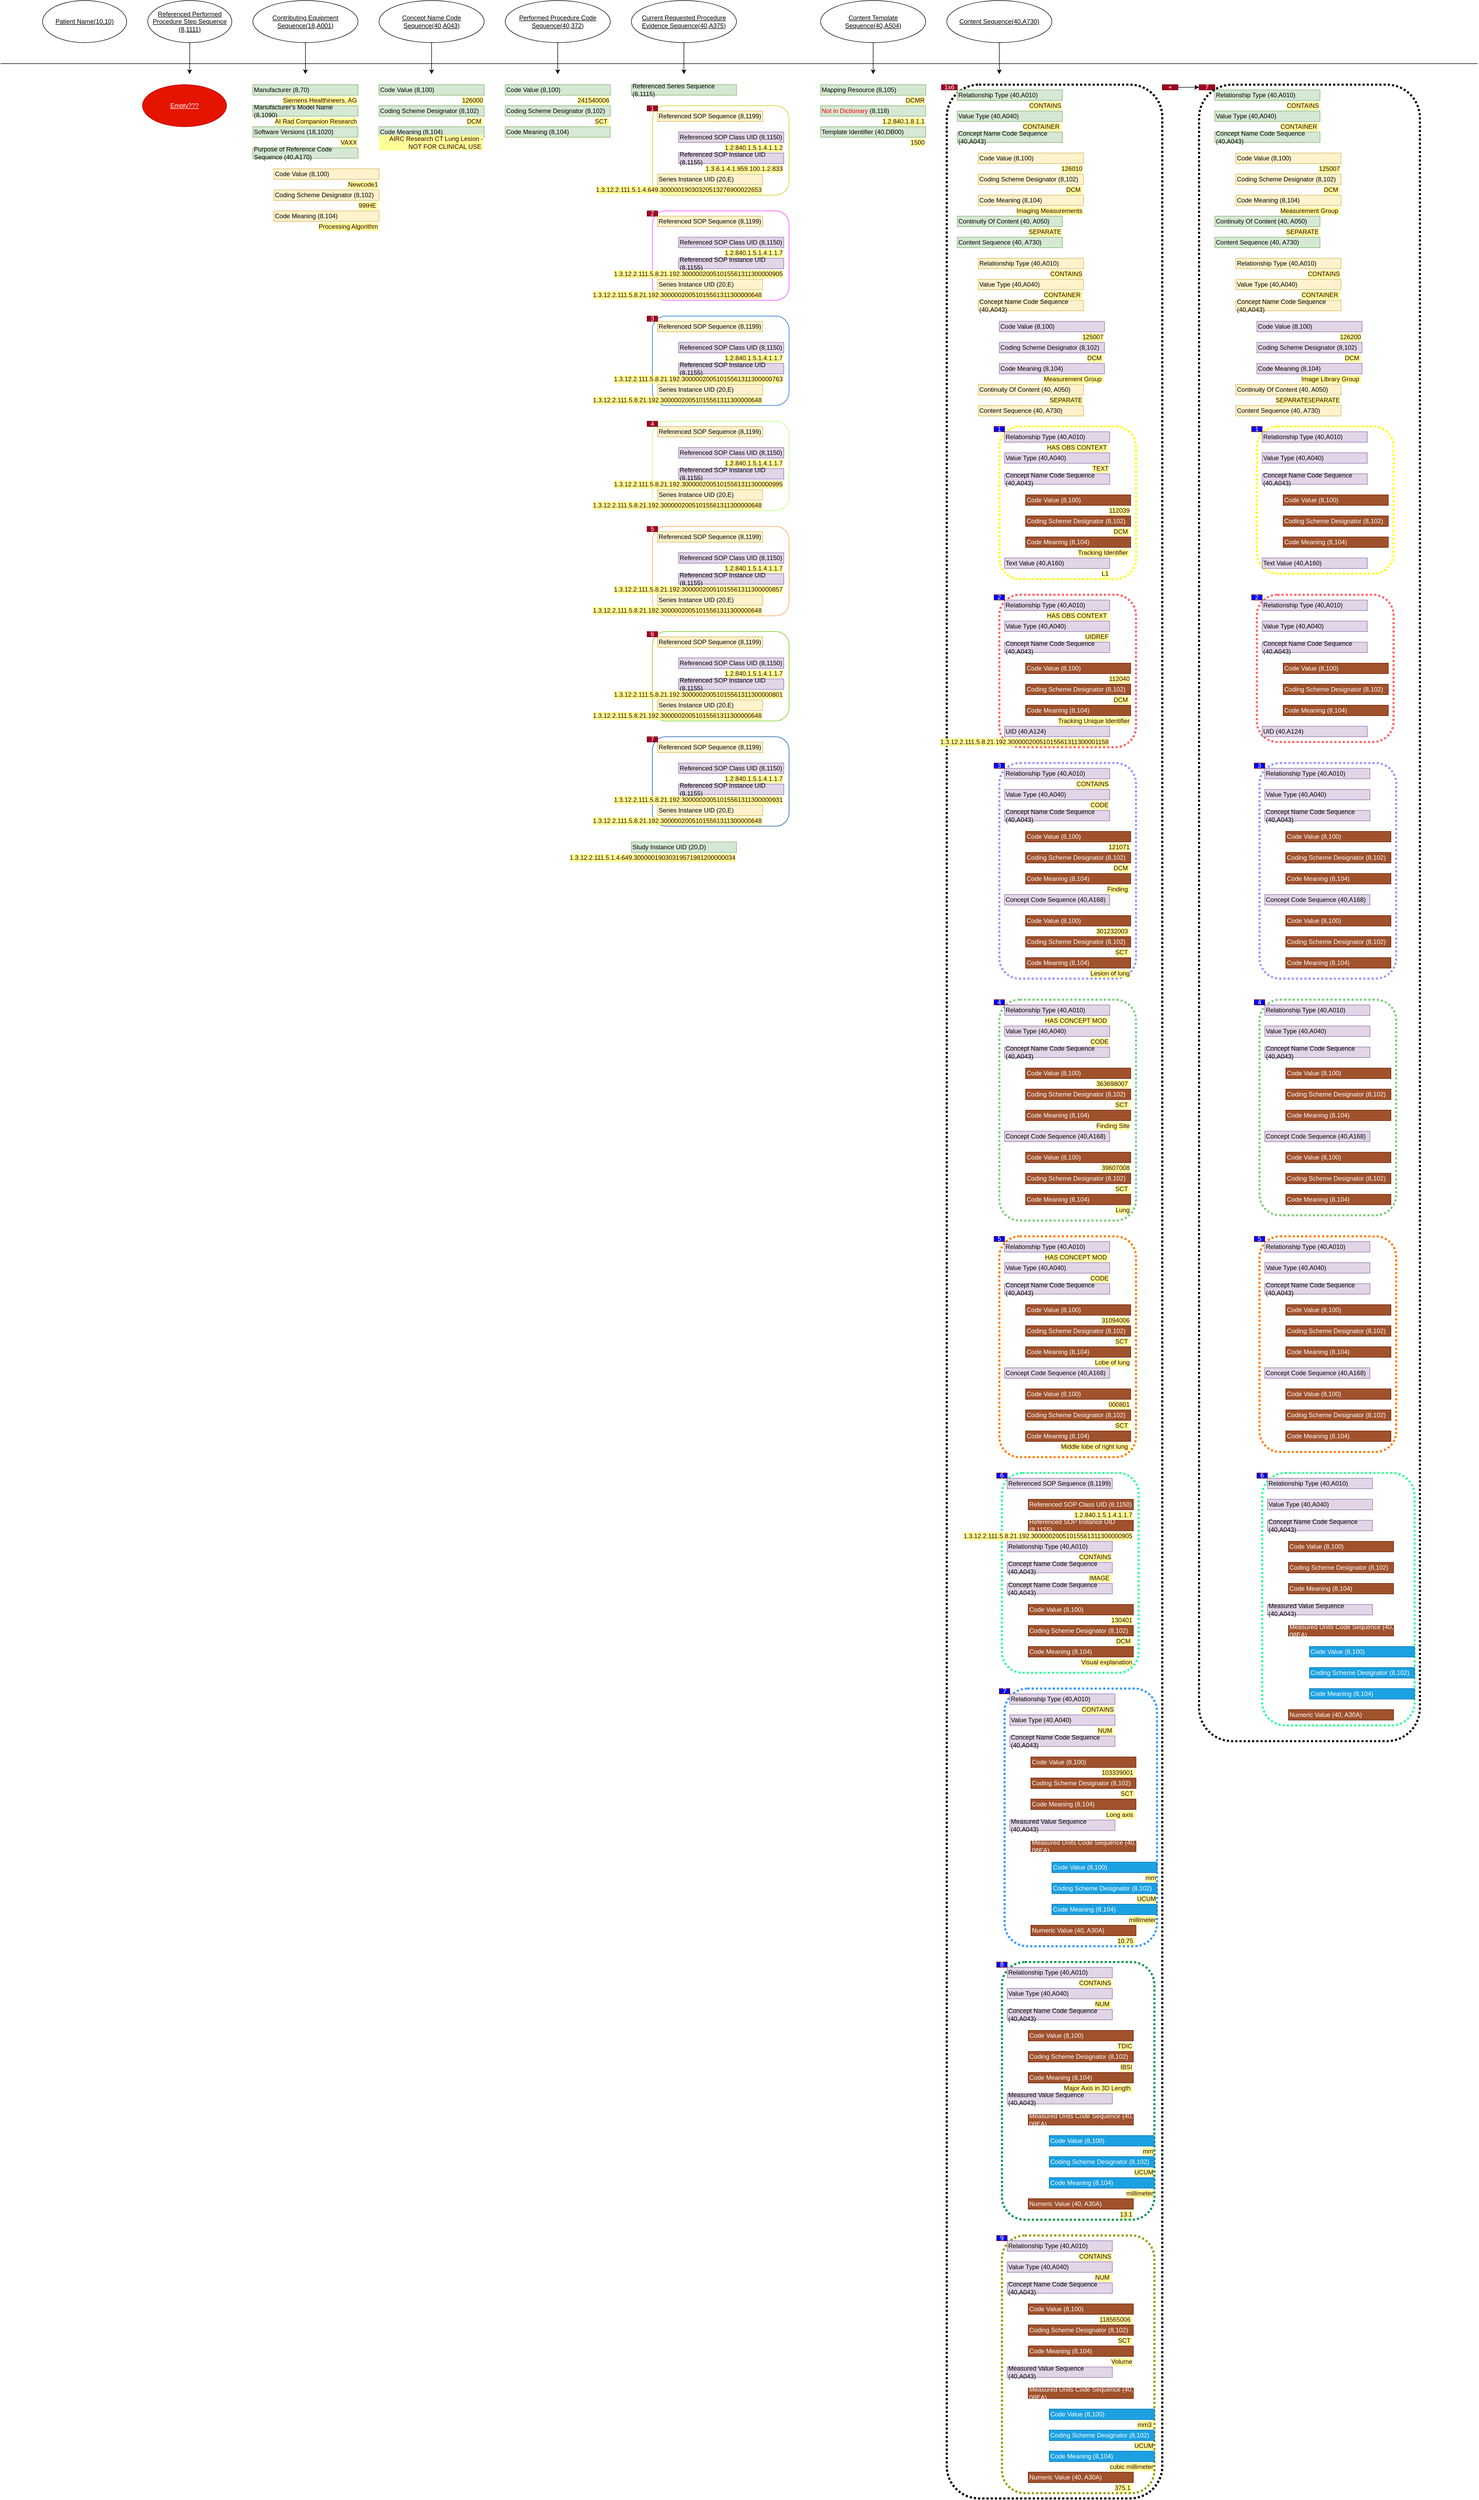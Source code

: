<mxfile version="13.4.3" type="github" pages="2">
  <diagram id="YNcn--Eb4MYJt73Dupsy" name="Page-1">
    <mxGraphModel dx="1872" dy="446" grid="1" gridSize="10" guides="1" tooltips="1" connect="1" arrows="1" fold="1" page="1" pageScale="1" pageWidth="850" pageHeight="1100" math="0" shadow="0">
      <root>
        <mxCell id="0" />
        <mxCell id="1" parent="0" />
        <mxCell id="SjNW3VqROAEUk7hYalKs-390" value="" style="rounded=1;whiteSpace=wrap;html=1;shadow=0;glass=0;labelBackgroundColor=none;dashed=1;dashPattern=1 1;strokeWidth=4;fillColor=none;" parent="1" vertex="1">
          <mxGeometry x="1520" y="200" width="410" height="4590" as="geometry" />
        </mxCell>
        <mxCell id="SjNW3VqROAEUk7hYalKs-120" value="" style="rounded=1;whiteSpace=wrap;html=1;shadow=0;glass=0;labelBackgroundColor=none;dashed=1;dashPattern=1 1;strokeWidth=4;fillColor=none;" parent="1" vertex="1">
          <mxGeometry x="1520" y="200" width="410" height="4590" as="geometry" />
        </mxCell>
        <mxCell id="SjNW3VqROAEUk7hYalKs-198" value="" style="rounded=1;whiteSpace=wrap;html=1;shadow=0;glass=1;dashed=1;dashPattern=1 1;labelBackgroundColor=none;strokeWidth=4;fillColor=none;strokeColor=#9999FF;" parent="1" vertex="1">
          <mxGeometry x="1620" y="1490" width="260" height="410" as="geometry" />
        </mxCell>
        <mxCell id="SjNW3VqROAEUk7hYalKs-184" value="" style="rounded=1;whiteSpace=wrap;html=1;shadow=0;glass=1;dashed=1;dashPattern=1 1;labelBackgroundColor=none;strokeWidth=4;fillColor=none;strokeColor=#FFFF00;" parent="1" vertex="1">
          <mxGeometry x="1620" y="850" width="260" height="290" as="geometry" />
        </mxCell>
        <mxCell id="SjNW3VqROAEUk7hYalKs-185" value="" style="rounded=1;whiteSpace=wrap;html=1;shadow=0;glass=1;dashed=1;dashPattern=1 1;labelBackgroundColor=none;strokeWidth=4;fillColor=none;strokeColor=#FF6666;" parent="1" vertex="1">
          <mxGeometry x="1620" y="1170" width="260" height="290" as="geometry" />
        </mxCell>
        <mxCell id="SjNW3VqROAEUk7hYalKs-45" value="" style="rounded=1;whiteSpace=wrap;html=1;shadow=0;glass=0;labelBackgroundColor=none;strokeColor=#CCCC00;" parent="1" vertex="1">
          <mxGeometry x="960" y="240" width="260" height="170" as="geometry" />
        </mxCell>
        <mxCell id="SjNW3VqROAEUk7hYalKs-654" style="edgeStyle=orthogonalEdgeStyle;rounded=0;orthogonalLoop=1;jettySize=auto;html=1;exitX=0.5;exitY=1;exitDx=0;exitDy=0;fontColor=#330000;" parent="1" source="SjNW3VqROAEUk7hYalKs-1" edge="1">
          <mxGeometry relative="1" as="geometry">
            <mxPoint x="79.667" y="180.0" as="targetPoint" />
          </mxGeometry>
        </mxCell>
        <mxCell id="SjNW3VqROAEUk7hYalKs-1" value="Referenced Performed Procedure Step Sequence (8,1111)" style="ellipse;whiteSpace=wrap;html=1;align=center;fontStyle=4;" parent="1" vertex="1">
          <mxGeometry y="40" width="160" height="80" as="geometry" />
        </mxCell>
        <mxCell id="SjNW3VqROAEUk7hYalKs-503" style="edgeStyle=orthogonalEdgeStyle;rounded=0;orthogonalLoop=1;jettySize=auto;html=1;exitX=0.5;exitY=1;exitDx=0;exitDy=0;fontColor=#FF9933;" parent="1" source="SjNW3VqROAEUk7hYalKs-2" edge="1">
          <mxGeometry relative="1" as="geometry">
            <mxPoint x="300" y="180" as="targetPoint" />
          </mxGeometry>
        </mxCell>
        <mxCell id="SjNW3VqROAEUk7hYalKs-2" value="Contributing Equipment Sequence(18,A001)" style="ellipse;whiteSpace=wrap;html=1;align=center;fontStyle=4;" parent="1" vertex="1">
          <mxGeometry x="200" y="40" width="200" height="80" as="geometry" />
        </mxCell>
        <mxCell id="SjNW3VqROAEUk7hYalKs-504" style="edgeStyle=orthogonalEdgeStyle;rounded=0;orthogonalLoop=1;jettySize=auto;html=1;exitX=0.5;exitY=1;exitDx=0;exitDy=0;fontColor=#FF9933;" parent="1" source="SjNW3VqROAEUk7hYalKs-3" edge="1">
          <mxGeometry relative="1" as="geometry">
            <mxPoint x="540" y="180" as="targetPoint" />
          </mxGeometry>
        </mxCell>
        <mxCell id="SjNW3VqROAEUk7hYalKs-3" value="Concept Name Code Sequence(40,A043)" style="ellipse;whiteSpace=wrap;html=1;align=center;fontStyle=4;" parent="1" vertex="1">
          <mxGeometry x="440" y="40" width="200" height="80" as="geometry" />
        </mxCell>
        <mxCell id="SjNW3VqROAEUk7hYalKs-505" style="edgeStyle=orthogonalEdgeStyle;rounded=0;orthogonalLoop=1;jettySize=auto;html=1;exitX=0.5;exitY=1;exitDx=0;exitDy=0;fontColor=#FF9933;" parent="1" source="SjNW3VqROAEUk7hYalKs-4" edge="1">
          <mxGeometry relative="1" as="geometry">
            <mxPoint x="780" y="180" as="targetPoint" />
          </mxGeometry>
        </mxCell>
        <mxCell id="SjNW3VqROAEUk7hYalKs-4" value="Performed Procedure Code Sequence(40,372)" style="ellipse;whiteSpace=wrap;html=1;align=center;fontStyle=4;" parent="1" vertex="1">
          <mxGeometry x="680" y="40" width="200" height="80" as="geometry" />
        </mxCell>
        <mxCell id="SjNW3VqROAEUk7hYalKs-506" style="edgeStyle=orthogonalEdgeStyle;rounded=0;orthogonalLoop=1;jettySize=auto;html=1;exitX=0.5;exitY=1;exitDx=0;exitDy=0;fontColor=#FF9933;" parent="1" source="SjNW3VqROAEUk7hYalKs-5" edge="1">
          <mxGeometry relative="1" as="geometry">
            <mxPoint x="1020" y="180" as="targetPoint" />
          </mxGeometry>
        </mxCell>
        <mxCell id="SjNW3VqROAEUk7hYalKs-5" value="Current Requested Procedure Evidence Sequence(40,A375)" style="ellipse;whiteSpace=wrap;html=1;align=center;fontStyle=4;" parent="1" vertex="1">
          <mxGeometry x="920" y="40" width="200" height="80" as="geometry" />
        </mxCell>
        <mxCell id="SjNW3VqROAEUk7hYalKs-507" style="edgeStyle=orthogonalEdgeStyle;rounded=0;orthogonalLoop=1;jettySize=auto;html=1;exitX=0.5;exitY=1;exitDx=0;exitDy=0;fontColor=#FF9933;" parent="1" source="SjNW3VqROAEUk7hYalKs-6" edge="1">
          <mxGeometry relative="1" as="geometry">
            <mxPoint x="1380" y="180" as="targetPoint" />
          </mxGeometry>
        </mxCell>
        <mxCell id="SjNW3VqROAEUk7hYalKs-6" value="Content Template Sequence(40,A504)" style="ellipse;whiteSpace=wrap;html=1;align=center;fontStyle=4;" parent="1" vertex="1">
          <mxGeometry x="1280" y="40" width="200" height="80" as="geometry" />
        </mxCell>
        <mxCell id="SjNW3VqROAEUk7hYalKs-511" style="edgeStyle=orthogonalEdgeStyle;rounded=0;orthogonalLoop=1;jettySize=auto;html=1;exitX=0.5;exitY=1;exitDx=0;exitDy=0;fontColor=#FF9933;" parent="1" source="SjNW3VqROAEUk7hYalKs-7" edge="1">
          <mxGeometry relative="1" as="geometry">
            <mxPoint x="1620" y="180" as="targetPoint" />
          </mxGeometry>
        </mxCell>
        <mxCell id="SjNW3VqROAEUk7hYalKs-7" value="Content Sequence(40,A730)" style="ellipse;whiteSpace=wrap;html=1;align=center;fontStyle=4;" parent="1" vertex="1">
          <mxGeometry x="1520" y="40" width="200" height="80" as="geometry" />
        </mxCell>
        <mxCell id="SjNW3VqROAEUk7hYalKs-14" value="Code Value (8,100)" style="text;html=1;strokeColor=#d6b656;fillColor=#fff2cc;align=left;verticalAlign=middle;whiteSpace=wrap;rounded=0;glass=0;shadow=0;sketch=0;labelBackgroundColor=none;labelBorderColor=none;" parent="1" vertex="1">
          <mxGeometry x="240" y="360" width="200" height="20" as="geometry" />
        </mxCell>
        <mxCell id="SjNW3VqROAEUk7hYalKs-15" value="&lt;span style=&quot;text-align: center&quot;&gt;Manufacturer&#39;s Model Name (8,1090)&lt;/span&gt;" style="text;html=1;strokeColor=#82b366;fillColor=#d5e8d4;align=left;verticalAlign=middle;whiteSpace=wrap;rounded=0;labelBackgroundColor=none;labelBorderColor=none;" parent="1" vertex="1">
          <mxGeometry x="200" y="240" width="200" height="20" as="geometry" />
        </mxCell>
        <mxCell id="SjNW3VqROAEUk7hYalKs-16" value="&lt;span style=&quot;text-align: center&quot;&gt;Software Versions (18,1020)&lt;/span&gt;" style="text;html=1;strokeColor=#82b366;fillColor=#d5e8d4;align=left;verticalAlign=middle;whiteSpace=wrap;rounded=0;labelBackgroundColor=none;labelBorderColor=none;" parent="1" vertex="1">
          <mxGeometry x="200" y="280" width="200" height="20" as="geometry" />
        </mxCell>
        <mxCell id="SjNW3VqROAEUk7hYalKs-17" value="&lt;span style=&quot;text-align: center&quot;&gt;Purpose of Reference Code Sequence (40,A170)&lt;/span&gt;" style="text;html=1;strokeColor=#82b366;fillColor=#d5e8d4;align=left;verticalAlign=middle;whiteSpace=wrap;rounded=0;labelBackgroundColor=none;labelBorderColor=none;" parent="1" vertex="1">
          <mxGeometry x="200" y="320" width="200" height="20" as="geometry" />
        </mxCell>
        <mxCell id="SjNW3VqROAEUk7hYalKs-18" value="Coding Scheme Designator (8,102)" style="text;html=1;strokeColor=#d6b656;fillColor=#fff2cc;align=left;verticalAlign=middle;whiteSpace=wrap;rounded=0;glass=0;shadow=0;sketch=0;labelBackgroundColor=none;labelBorderColor=none;" parent="1" vertex="1">
          <mxGeometry x="240" y="400" width="200" height="20" as="geometry" />
        </mxCell>
        <mxCell id="SjNW3VqROAEUk7hYalKs-19" value="Code Meaning (8,104)" style="text;html=1;strokeColor=#d6b656;fillColor=#fff2cc;align=left;verticalAlign=middle;whiteSpace=wrap;rounded=0;glass=0;shadow=0;sketch=0;labelBackgroundColor=none;labelBorderColor=none;" parent="1" vertex="1">
          <mxGeometry x="240" y="440" width="200" height="20" as="geometry" />
        </mxCell>
        <mxCell id="SjNW3VqROAEUk7hYalKs-20" value="Code Value (8,100)" style="text;html=1;strokeColor=#82b366;fillColor=#d5e8d4;align=left;verticalAlign=middle;whiteSpace=wrap;rounded=0;glass=0;shadow=0;sketch=0;labelBackgroundColor=none;labelBorderColor=none;" parent="1" vertex="1">
          <mxGeometry x="440" y="200" width="200" height="20" as="geometry" />
        </mxCell>
        <mxCell id="SjNW3VqROAEUk7hYalKs-22" value="Coding Scheme Designator (8,102)" style="text;html=1;strokeColor=#82b366;fillColor=#d5e8d4;align=left;verticalAlign=middle;whiteSpace=wrap;rounded=0;glass=0;shadow=0;sketch=0;labelBackgroundColor=none;labelBorderColor=none;" parent="1" vertex="1">
          <mxGeometry x="440" y="240" width="200" height="20" as="geometry" />
        </mxCell>
        <mxCell id="SjNW3VqROAEUk7hYalKs-23" value="Code Meaning (8,104)" style="text;html=1;strokeColor=#82b366;fillColor=#d5e8d4;align=left;verticalAlign=middle;whiteSpace=wrap;rounded=0;glass=0;shadow=0;sketch=0;labelBackgroundColor=none;labelBorderColor=none;" parent="1" vertex="1">
          <mxGeometry x="440" y="280" width="200" height="20" as="geometry" />
        </mxCell>
        <mxCell id="SjNW3VqROAEUk7hYalKs-24" value="Code Value (8,100)" style="text;html=1;strokeColor=#82b366;fillColor=#d5e8d4;align=left;verticalAlign=middle;whiteSpace=wrap;rounded=0;glass=0;shadow=0;sketch=0;labelBackgroundColor=none;labelBorderColor=none;" parent="1" vertex="1">
          <mxGeometry x="680" y="200" width="200" height="20" as="geometry" />
        </mxCell>
        <mxCell id="SjNW3VqROAEUk7hYalKs-25" value="Coding Scheme Designator (8,102)" style="text;html=1;strokeColor=#82b366;fillColor=#d5e8d4;align=left;verticalAlign=middle;whiteSpace=wrap;rounded=0;glass=0;shadow=0;sketch=0;labelBackgroundColor=none;labelBorderColor=none;" parent="1" vertex="1">
          <mxGeometry x="680" y="240" width="200" height="20" as="geometry" />
        </mxCell>
        <mxCell id="SjNW3VqROAEUk7hYalKs-26" value="Code Meaning (8,104)" style="text;html=1;strokeColor=#82b366;fillColor=#d5e8d4;align=left;verticalAlign=middle;whiteSpace=wrap;rounded=0;glass=0;shadow=0;sketch=0;labelBackgroundColor=none;labelBorderColor=none;" parent="1" vertex="1">
          <mxGeometry x="680" y="280" width="200" height="20" as="geometry" />
        </mxCell>
        <mxCell id="SjNW3VqROAEUk7hYalKs-27" value="Referenced Series Sequence (8,1115)" style="text;html=1;strokeColor=#82b366;fillColor=#d5e8d4;align=left;verticalAlign=middle;whiteSpace=wrap;rounded=0;glass=0;shadow=0;sketch=0;labelBackgroundColor=none;labelBorderColor=none;" parent="1" vertex="1">
          <mxGeometry x="920" y="200" width="200" height="20" as="geometry" />
        </mxCell>
        <mxCell id="SjNW3VqROAEUk7hYalKs-28" value="Study Instance UID (20,D)" style="text;html=1;strokeColor=#82b366;fillColor=#d5e8d4;align=left;verticalAlign=middle;whiteSpace=wrap;rounded=0;glass=0;shadow=0;sketch=0;labelBackgroundColor=none;labelBorderColor=none;" parent="1" vertex="1">
          <mxGeometry x="920" y="1640" width="200" height="20" as="geometry" />
        </mxCell>
        <mxCell id="SjNW3VqROAEUk7hYalKs-29" value="Referenced SOP Sequence (8,1199)" style="text;html=1;strokeColor=#d6b656;fillColor=#fff2cc;align=left;verticalAlign=middle;whiteSpace=wrap;rounded=0;glass=0;shadow=0;sketch=0;labelBackgroundColor=none;labelBorderColor=none;" parent="1" vertex="1">
          <mxGeometry x="970" y="250" width="200" height="20" as="geometry" />
        </mxCell>
        <mxCell id="SjNW3VqROAEUk7hYalKs-30" value="Series Instance UID (20,E)" style="text;html=1;strokeColor=#d6b656;fillColor=#fff2cc;align=left;verticalAlign=middle;whiteSpace=wrap;rounded=0;glass=0;shadow=0;sketch=0;labelBackgroundColor=none;labelBorderColor=none;" parent="1" vertex="1">
          <mxGeometry x="970" y="370" width="200" height="20" as="geometry" />
        </mxCell>
        <mxCell id="SjNW3VqROAEUk7hYalKs-31" value="Referenced SOP Class UID (8,1150)" style="text;html=1;strokeColor=#9673a6;fillColor=#e1d5e7;align=left;verticalAlign=middle;whiteSpace=wrap;rounded=0;glass=0;shadow=0;sketch=0;labelBackgroundColor=none;labelBorderColor=none;" parent="1" vertex="1">
          <mxGeometry x="1010" y="290" width="200" height="20" as="geometry" />
        </mxCell>
        <mxCell id="SjNW3VqROAEUk7hYalKs-32" value="Referenced SOP Instance UID (8,1155)" style="text;html=1;strokeColor=#9673a6;fillColor=#e1d5e7;align=left;verticalAlign=middle;whiteSpace=wrap;rounded=0;glass=0;shadow=0;sketch=0;labelBackgroundColor=none;labelBorderColor=none;" parent="1" vertex="1">
          <mxGeometry x="1010" y="330" width="200" height="20" as="geometry" />
        </mxCell>
        <mxCell id="SjNW3VqROAEUk7hYalKs-50" value="" style="rounded=1;whiteSpace=wrap;html=1;shadow=0;glass=0;labelBackgroundColor=none;strokeColor=#FF33FF;" parent="1" vertex="1">
          <mxGeometry x="960" y="440" width="260" height="170" as="geometry" />
        </mxCell>
        <mxCell id="SjNW3VqROAEUk7hYalKs-51" value="Referenced SOP Sequence (8,1199)" style="text;html=1;strokeColor=#d6b656;fillColor=#fff2cc;align=left;verticalAlign=middle;whiteSpace=wrap;rounded=0;glass=0;shadow=0;sketch=0;labelBackgroundColor=none;labelBorderColor=none;" parent="1" vertex="1">
          <mxGeometry x="970" y="450" width="200" height="20" as="geometry" />
        </mxCell>
        <mxCell id="SjNW3VqROAEUk7hYalKs-52" value="Series Instance UID (20,E)" style="text;html=1;strokeColor=#d6b656;fillColor=#fff2cc;align=left;verticalAlign=middle;whiteSpace=wrap;rounded=0;glass=0;shadow=0;sketch=0;labelBackgroundColor=none;labelBorderColor=none;" parent="1" vertex="1">
          <mxGeometry x="970" y="570" width="200" height="20" as="geometry" />
        </mxCell>
        <mxCell id="SjNW3VqROAEUk7hYalKs-53" value="Referenced SOP Class UID (8,1150)" style="text;html=1;strokeColor=#9673a6;fillColor=#e1d5e7;align=left;verticalAlign=middle;whiteSpace=wrap;rounded=0;glass=0;shadow=0;sketch=0;labelBackgroundColor=none;labelBorderColor=none;" parent="1" vertex="1">
          <mxGeometry x="1010" y="490" width="200" height="20" as="geometry" />
        </mxCell>
        <mxCell id="SjNW3VqROAEUk7hYalKs-54" value="Referenced SOP Instance UID (8,1155)" style="text;html=1;strokeColor=#9673a6;fillColor=#e1d5e7;align=left;verticalAlign=middle;whiteSpace=wrap;rounded=0;glass=0;shadow=0;sketch=0;labelBackgroundColor=none;labelBorderColor=none;" parent="1" vertex="1">
          <mxGeometry x="1010" y="530" width="200" height="20" as="geometry" />
        </mxCell>
        <mxCell id="SjNW3VqROAEUk7hYalKs-55" value="" style="rounded=1;whiteSpace=wrap;html=1;shadow=0;glass=0;labelBackgroundColor=none;strokeColor=#0066CC;" parent="1" vertex="1">
          <mxGeometry x="960" y="640" width="260" height="170" as="geometry" />
        </mxCell>
        <mxCell id="SjNW3VqROAEUk7hYalKs-56" value="Referenced SOP Sequence (8,1199)" style="text;html=1;strokeColor=#d6b656;fillColor=#fff2cc;align=left;verticalAlign=middle;whiteSpace=wrap;rounded=0;glass=0;shadow=0;sketch=0;labelBackgroundColor=none;labelBorderColor=none;" parent="1" vertex="1">
          <mxGeometry x="970" y="650" width="200" height="20" as="geometry" />
        </mxCell>
        <mxCell id="SjNW3VqROAEUk7hYalKs-57" value="Series Instance UID (20,E)" style="text;html=1;strokeColor=#d6b656;fillColor=#fff2cc;align=left;verticalAlign=middle;whiteSpace=wrap;rounded=0;glass=0;shadow=0;sketch=0;labelBackgroundColor=none;labelBorderColor=none;" parent="1" vertex="1">
          <mxGeometry x="970" y="770" width="200" height="20" as="geometry" />
        </mxCell>
        <mxCell id="SjNW3VqROAEUk7hYalKs-58" value="Referenced SOP Class UID (8,1150)" style="text;html=1;strokeColor=#9673a6;fillColor=#e1d5e7;align=left;verticalAlign=middle;whiteSpace=wrap;rounded=0;glass=0;shadow=0;sketch=0;labelBackgroundColor=none;labelBorderColor=none;" parent="1" vertex="1">
          <mxGeometry x="1010" y="690" width="200" height="20" as="geometry" />
        </mxCell>
        <mxCell id="SjNW3VqROAEUk7hYalKs-59" value="Referenced SOP Instance UID (8,1155)" style="text;html=1;strokeColor=#9673a6;fillColor=#e1d5e7;align=left;verticalAlign=middle;whiteSpace=wrap;rounded=0;glass=0;shadow=0;sketch=0;labelBackgroundColor=none;labelBorderColor=none;" parent="1" vertex="1">
          <mxGeometry x="1010" y="730" width="200" height="20" as="geometry" />
        </mxCell>
        <mxCell id="SjNW3VqROAEUk7hYalKs-60" value="" style="rounded=1;whiteSpace=wrap;html=1;shadow=0;glass=0;labelBackgroundColor=none;strokeColor=#B3FF66;" parent="1" vertex="1">
          <mxGeometry x="960" y="840" width="260" height="170" as="geometry" />
        </mxCell>
        <mxCell id="SjNW3VqROAEUk7hYalKs-61" value="Referenced SOP Sequence (8,1199)" style="text;html=1;strokeColor=#d6b656;fillColor=#fff2cc;align=left;verticalAlign=middle;whiteSpace=wrap;rounded=0;glass=0;shadow=0;sketch=0;labelBackgroundColor=none;labelBorderColor=none;" parent="1" vertex="1">
          <mxGeometry x="970" y="850" width="200" height="20" as="geometry" />
        </mxCell>
        <mxCell id="SjNW3VqROAEUk7hYalKs-62" value="Series Instance UID (20,E)" style="text;html=1;strokeColor=#d6b656;fillColor=#fff2cc;align=left;verticalAlign=middle;whiteSpace=wrap;rounded=0;glass=0;shadow=0;sketch=0;labelBackgroundColor=none;labelBorderColor=none;" parent="1" vertex="1">
          <mxGeometry x="970" y="970" width="200" height="20" as="geometry" />
        </mxCell>
        <mxCell id="SjNW3VqROAEUk7hYalKs-63" value="Referenced SOP Class UID (8,1150)" style="text;html=1;strokeColor=#9673a6;fillColor=#e1d5e7;align=left;verticalAlign=middle;whiteSpace=wrap;rounded=0;glass=0;shadow=0;sketch=0;labelBackgroundColor=none;labelBorderColor=none;" parent="1" vertex="1">
          <mxGeometry x="1010" y="890" width="200" height="20" as="geometry" />
        </mxCell>
        <mxCell id="SjNW3VqROAEUk7hYalKs-64" value="Referenced SOP Instance UID (8,1155)" style="text;html=1;strokeColor=#9673a6;fillColor=#e1d5e7;align=left;verticalAlign=middle;whiteSpace=wrap;rounded=0;glass=0;shadow=0;sketch=0;labelBackgroundColor=none;labelBorderColor=none;" parent="1" vertex="1">
          <mxGeometry x="1010" y="930" width="200" height="20" as="geometry" />
        </mxCell>
        <mxCell id="SjNW3VqROAEUk7hYalKs-65" value="" style="rounded=1;whiteSpace=wrap;html=1;shadow=0;glass=0;labelBackgroundColor=none;strokeColor=#FF9933;" parent="1" vertex="1">
          <mxGeometry x="960" y="1040" width="260" height="170" as="geometry" />
        </mxCell>
        <mxCell id="SjNW3VqROAEUk7hYalKs-66" value="Referenced SOP Sequence (8,1199)" style="text;html=1;strokeColor=#d6b656;fillColor=#fff2cc;align=left;verticalAlign=middle;whiteSpace=wrap;rounded=0;glass=0;shadow=0;sketch=0;labelBackgroundColor=none;labelBorderColor=none;" parent="1" vertex="1">
          <mxGeometry x="970" y="1050" width="200" height="20" as="geometry" />
        </mxCell>
        <mxCell id="SjNW3VqROAEUk7hYalKs-67" value="Series Instance UID (20,E)" style="text;html=1;strokeColor=#d6b656;fillColor=#fff2cc;align=left;verticalAlign=middle;whiteSpace=wrap;rounded=0;glass=0;shadow=0;sketch=0;labelBackgroundColor=none;labelBorderColor=none;" parent="1" vertex="1">
          <mxGeometry x="970" y="1170" width="200" height="20" as="geometry" />
        </mxCell>
        <mxCell id="SjNW3VqROAEUk7hYalKs-68" value="Referenced SOP Class UID (8,1150)" style="text;html=1;strokeColor=#9673a6;fillColor=#e1d5e7;align=left;verticalAlign=middle;whiteSpace=wrap;rounded=0;glass=0;shadow=0;sketch=0;labelBackgroundColor=none;labelBorderColor=none;" parent="1" vertex="1">
          <mxGeometry x="1010" y="1090" width="200" height="20" as="geometry" />
        </mxCell>
        <mxCell id="SjNW3VqROAEUk7hYalKs-69" value="Referenced SOP Instance UID (8,1155)" style="text;html=1;strokeColor=#9673a6;fillColor=#e1d5e7;align=left;verticalAlign=middle;whiteSpace=wrap;rounded=0;glass=0;shadow=0;sketch=0;labelBackgroundColor=none;labelBorderColor=none;" parent="1" vertex="1">
          <mxGeometry x="1010" y="1130" width="200" height="20" as="geometry" />
        </mxCell>
        <mxCell id="SjNW3VqROAEUk7hYalKs-70" value="" style="rounded=1;whiteSpace=wrap;html=1;shadow=0;glass=0;labelBackgroundColor=none;strokeColor=#66CC00;" parent="1" vertex="1">
          <mxGeometry x="960" y="1240" width="260" height="170" as="geometry" />
        </mxCell>
        <mxCell id="SjNW3VqROAEUk7hYalKs-71" value="Referenced SOP Sequence (8,1199)" style="text;html=1;strokeColor=#d6b656;fillColor=#fff2cc;align=left;verticalAlign=middle;whiteSpace=wrap;rounded=0;glass=0;shadow=0;sketch=0;labelBackgroundColor=none;labelBorderColor=none;" parent="1" vertex="1">
          <mxGeometry x="970" y="1250" width="200" height="20" as="geometry" />
        </mxCell>
        <mxCell id="SjNW3VqROAEUk7hYalKs-72" value="Series Instance UID (20,E)" style="text;html=1;strokeColor=#d6b656;fillColor=#fff2cc;align=left;verticalAlign=middle;whiteSpace=wrap;rounded=0;glass=0;shadow=0;sketch=0;labelBackgroundColor=none;labelBorderColor=none;" parent="1" vertex="1">
          <mxGeometry x="970" y="1370" width="200" height="20" as="geometry" />
        </mxCell>
        <mxCell id="SjNW3VqROAEUk7hYalKs-73" value="Referenced SOP Class UID (8,1150)" style="text;html=1;strokeColor=#9673a6;fillColor=#e1d5e7;align=left;verticalAlign=middle;whiteSpace=wrap;rounded=0;glass=0;shadow=0;sketch=0;labelBackgroundColor=none;labelBorderColor=none;" parent="1" vertex="1">
          <mxGeometry x="1010" y="1290" width="200" height="20" as="geometry" />
        </mxCell>
        <mxCell id="SjNW3VqROAEUk7hYalKs-74" value="Referenced SOP Instance UID (8,1155)" style="text;html=1;strokeColor=#9673a6;fillColor=#e1d5e7;align=left;verticalAlign=middle;whiteSpace=wrap;rounded=0;glass=0;shadow=0;sketch=0;labelBackgroundColor=none;labelBorderColor=none;" parent="1" vertex="1">
          <mxGeometry x="1010" y="1330" width="200" height="20" as="geometry" />
        </mxCell>
        <mxCell id="SjNW3VqROAEUk7hYalKs-75" value="" style="rounded=1;whiteSpace=wrap;html=1;shadow=0;glass=0;labelBackgroundColor=none;strokeColor=#004C99;" parent="1" vertex="1">
          <mxGeometry x="960" y="1440" width="260" height="170" as="geometry" />
        </mxCell>
        <mxCell id="SjNW3VqROAEUk7hYalKs-76" value="Referenced SOP Sequence (8,1199)" style="text;html=1;strokeColor=#d6b656;fillColor=#fff2cc;align=left;verticalAlign=middle;whiteSpace=wrap;rounded=0;glass=0;shadow=0;sketch=0;labelBackgroundColor=none;labelBorderColor=none;" parent="1" vertex="1">
          <mxGeometry x="970" y="1450" width="200" height="20" as="geometry" />
        </mxCell>
        <mxCell id="SjNW3VqROAEUk7hYalKs-77" value="Series Instance UID (20,E)" style="text;html=1;strokeColor=#d6b656;fillColor=#fff2cc;align=left;verticalAlign=middle;whiteSpace=wrap;rounded=0;glass=0;shadow=0;sketch=0;labelBackgroundColor=none;labelBorderColor=none;" parent="1" vertex="1">
          <mxGeometry x="970" y="1570" width="200" height="20" as="geometry" />
        </mxCell>
        <mxCell id="SjNW3VqROAEUk7hYalKs-78" value="Referenced SOP Class UID (8,1150)" style="text;html=1;strokeColor=#9673a6;fillColor=#e1d5e7;align=left;verticalAlign=middle;whiteSpace=wrap;rounded=0;glass=0;shadow=0;sketch=0;labelBackgroundColor=none;labelBorderColor=none;" parent="1" vertex="1">
          <mxGeometry x="1010" y="1490" width="200" height="20" as="geometry" />
        </mxCell>
        <mxCell id="SjNW3VqROAEUk7hYalKs-79" value="Referenced SOP Instance UID (8,1155)" style="text;html=1;strokeColor=#9673a6;fillColor=#e1d5e7;align=left;verticalAlign=middle;whiteSpace=wrap;rounded=0;glass=0;shadow=0;sketch=0;labelBackgroundColor=none;labelBorderColor=none;" parent="1" vertex="1">
          <mxGeometry x="1010" y="1530" width="200" height="20" as="geometry" />
        </mxCell>
        <mxCell id="SjNW3VqROAEUk7hYalKs-80" value="1" style="text;html=1;strokeColor=#6F0000;fillColor=#a20025;align=center;verticalAlign=middle;whiteSpace=wrap;rounded=0;shadow=0;glass=0;labelBackgroundColor=none;fontColor=#ffffff;" parent="1" vertex="1">
          <mxGeometry x="950" y="240" width="20" height="10" as="geometry" />
        </mxCell>
        <mxCell id="SjNW3VqROAEUk7hYalKs-81" value="2" style="text;html=1;strokeColor=#6F0000;fillColor=#a20025;align=center;verticalAlign=middle;whiteSpace=wrap;rounded=0;shadow=0;glass=0;labelBackgroundColor=none;fontColor=#ffffff;" parent="1" vertex="1">
          <mxGeometry x="950" y="440" width="20" height="10" as="geometry" />
        </mxCell>
        <mxCell id="SjNW3VqROAEUk7hYalKs-82" value="3" style="text;html=1;strokeColor=#6F0000;fillColor=#a20025;align=center;verticalAlign=middle;whiteSpace=wrap;rounded=0;shadow=0;glass=0;labelBackgroundColor=none;fontColor=#ffffff;" parent="1" vertex="1">
          <mxGeometry x="950" y="640" width="20" height="10" as="geometry" />
        </mxCell>
        <mxCell id="SjNW3VqROAEUk7hYalKs-87" value="4" style="text;html=1;strokeColor=#6F0000;fillColor=#a20025;align=center;verticalAlign=middle;whiteSpace=wrap;rounded=0;shadow=0;glass=0;labelBackgroundColor=none;fontColor=#ffffff;" parent="1" vertex="1">
          <mxGeometry x="950" y="840" width="20" height="10" as="geometry" />
        </mxCell>
        <mxCell id="SjNW3VqROAEUk7hYalKs-90" value="5" style="text;html=1;strokeColor=#6F0000;fillColor=#a20025;align=center;verticalAlign=middle;whiteSpace=wrap;rounded=0;shadow=0;glass=0;labelBackgroundColor=none;fontColor=#ffffff;" parent="1" vertex="1">
          <mxGeometry x="950" y="1040" width="20" height="10" as="geometry" />
        </mxCell>
        <mxCell id="SjNW3VqROAEUk7hYalKs-91" value="6" style="text;html=1;strokeColor=#6F0000;fillColor=#a20025;align=center;verticalAlign=middle;whiteSpace=wrap;rounded=0;shadow=0;glass=0;labelBackgroundColor=none;fontColor=#ffffff;" parent="1" vertex="1">
          <mxGeometry x="950" y="1240" width="20" height="10" as="geometry" />
        </mxCell>
        <mxCell id="SjNW3VqROAEUk7hYalKs-92" value="7" style="text;html=1;strokeColor=#6F0000;fillColor=#a20025;align=center;verticalAlign=middle;whiteSpace=wrap;rounded=0;shadow=0;glass=0;labelBackgroundColor=none;fontColor=#ffffff;" parent="1" vertex="1">
          <mxGeometry x="950" y="1440" width="20" height="10" as="geometry" />
        </mxCell>
        <mxCell id="SjNW3VqROAEUk7hYalKs-93" value="Mapping Resource (8,105)" style="text;html=1;strokeColor=#82b366;fillColor=#d5e8d4;align=left;verticalAlign=middle;whiteSpace=wrap;rounded=0;glass=0;shadow=0;sketch=0;labelBackgroundColor=none;labelBorderColor=none;" parent="1" vertex="1">
          <mxGeometry x="1280" y="200" width="200" height="20" as="geometry" />
        </mxCell>
        <mxCell id="SjNW3VqROAEUk7hYalKs-94" value="&lt;font color=&quot;#ff0000&quot;&gt;Not in Dictionary&lt;/font&gt; (8,118)" style="text;html=1;strokeColor=#82b366;fillColor=#d5e8d4;align=left;verticalAlign=middle;whiteSpace=wrap;rounded=0;glass=0;shadow=0;sketch=0;labelBackgroundColor=none;labelBorderColor=none;" parent="1" vertex="1">
          <mxGeometry x="1280" y="240" width="200" height="20" as="geometry" />
        </mxCell>
        <mxCell id="SjNW3VqROAEUk7hYalKs-95" value="Template Identifier (40,DB00)" style="text;html=1;strokeColor=#82b366;fillColor=#d5e8d4;align=left;verticalAlign=middle;whiteSpace=wrap;rounded=0;glass=0;shadow=0;sketch=0;labelBackgroundColor=none;labelBorderColor=none;" parent="1" vertex="1">
          <mxGeometry x="1280" y="280" width="200" height="20" as="geometry" />
        </mxCell>
        <mxCell id="SjNW3VqROAEUk7hYalKs-96" value="Relationship Type (40,A010)" style="text;html=1;strokeColor=#82b366;fillColor=#d5e8d4;align=left;verticalAlign=middle;whiteSpace=wrap;rounded=0;glass=0;shadow=0;sketch=0;labelBackgroundColor=none;labelBorderColor=none;" parent="1" vertex="1">
          <mxGeometry x="1540" y="210" width="200" height="20" as="geometry" />
        </mxCell>
        <mxCell id="SjNW3VqROAEUk7hYalKs-97" value="Value Type (40,A040)" style="text;html=1;strokeColor=#82b366;fillColor=#d5e8d4;align=left;verticalAlign=middle;whiteSpace=wrap;rounded=0;glass=0;shadow=0;sketch=0;labelBackgroundColor=none;labelBorderColor=none;" parent="1" vertex="1">
          <mxGeometry x="1540" y="250" width="200" height="20" as="geometry" />
        </mxCell>
        <mxCell id="SjNW3VqROAEUk7hYalKs-98" value="Concept Name Code Sequence (40,A043)" style="text;html=1;strokeColor=#82b366;fillColor=#d5e8d4;align=left;verticalAlign=middle;whiteSpace=wrap;rounded=0;glass=0;shadow=0;sketch=0;labelBackgroundColor=none;labelBorderColor=none;" parent="1" vertex="1">
          <mxGeometry x="1540" y="290" width="200" height="20" as="geometry" />
        </mxCell>
        <mxCell id="SjNW3VqROAEUk7hYalKs-99" value="Continuity Of Content (40, A050)" style="text;html=1;strokeColor=#82b366;fillColor=#d5e8d4;align=left;verticalAlign=middle;whiteSpace=wrap;rounded=0;glass=0;shadow=0;sketch=0;labelBackgroundColor=none;labelBorderColor=none;" parent="1" vertex="1">
          <mxGeometry x="1540" y="450" width="200" height="20" as="geometry" />
        </mxCell>
        <mxCell id="SjNW3VqROAEUk7hYalKs-100" value="Content Sequence (40, A730)" style="text;html=1;strokeColor=#82b366;fillColor=#d5e8d4;align=left;verticalAlign=middle;whiteSpace=wrap;rounded=0;glass=0;shadow=0;sketch=0;labelBackgroundColor=none;labelBorderColor=none;" parent="1" vertex="1">
          <mxGeometry x="1540" y="490" width="200" height="20" as="geometry" />
        </mxCell>
        <mxCell id="SjNW3VqROAEUk7hYalKs-102" value="Code Value (8,100)" style="text;html=1;strokeColor=#d6b656;fillColor=#fff2cc;align=left;verticalAlign=middle;whiteSpace=wrap;rounded=0;glass=0;shadow=0;sketch=0;labelBackgroundColor=none;labelBorderColor=none;" parent="1" vertex="1">
          <mxGeometry x="1580" y="330" width="200" height="20" as="geometry" />
        </mxCell>
        <mxCell id="SjNW3VqROAEUk7hYalKs-103" value="Coding Scheme Designator (8,102)" style="text;html=1;strokeColor=#d6b656;fillColor=#fff2cc;align=left;verticalAlign=middle;whiteSpace=wrap;rounded=0;glass=0;shadow=0;sketch=0;labelBackgroundColor=none;labelBorderColor=none;" parent="1" vertex="1">
          <mxGeometry x="1580" y="370" width="200" height="20" as="geometry" />
        </mxCell>
        <mxCell id="SjNW3VqROAEUk7hYalKs-104" value="Code Meaning (8,104)" style="text;html=1;strokeColor=#d6b656;fillColor=#fff2cc;align=left;verticalAlign=middle;whiteSpace=wrap;rounded=0;glass=0;shadow=0;sketch=0;labelBackgroundColor=none;labelBorderColor=none;" parent="1" vertex="1">
          <mxGeometry x="1580" y="410" width="200" height="20" as="geometry" />
        </mxCell>
        <mxCell id="SjNW3VqROAEUk7hYalKs-105" value="Relationship Type (40,A010)" style="text;html=1;strokeColor=#d6b656;fillColor=#fff2cc;align=left;verticalAlign=middle;whiteSpace=wrap;rounded=0;glass=0;shadow=0;sketch=0;labelBackgroundColor=none;labelBorderColor=none;" parent="1" vertex="1">
          <mxGeometry x="1580" y="530" width="200" height="20" as="geometry" />
        </mxCell>
        <mxCell id="SjNW3VqROAEUk7hYalKs-106" value="Value Type (40,A040)" style="text;html=1;strokeColor=#d6b656;fillColor=#fff2cc;align=left;verticalAlign=middle;whiteSpace=wrap;rounded=0;glass=0;shadow=0;sketch=0;labelBackgroundColor=none;labelBorderColor=none;" parent="1" vertex="1">
          <mxGeometry x="1580" y="570" width="200" height="20" as="geometry" />
        </mxCell>
        <mxCell id="SjNW3VqROAEUk7hYalKs-107" value="Concept Name Code Sequence (40,A043)" style="text;html=1;strokeColor=#d6b656;fillColor=#fff2cc;align=left;verticalAlign=middle;whiteSpace=wrap;rounded=0;glass=0;shadow=0;sketch=0;labelBackgroundColor=none;labelBorderColor=none;" parent="1" vertex="1">
          <mxGeometry x="1580" y="610" width="200" height="20" as="geometry" />
        </mxCell>
        <mxCell id="SjNW3VqROAEUk7hYalKs-108" value="Continuity Of Content (40, A050)" style="text;html=1;strokeColor=#d6b656;fillColor=#fff2cc;align=left;verticalAlign=middle;whiteSpace=wrap;rounded=0;glass=0;shadow=0;sketch=0;labelBackgroundColor=none;labelBorderColor=none;" parent="1" vertex="1">
          <mxGeometry x="1580" y="770" width="200" height="20" as="geometry" />
        </mxCell>
        <mxCell id="SjNW3VqROAEUk7hYalKs-109" value="Content Sequence (40, A730)" style="text;html=1;strokeColor=#d6b656;fillColor=#fff2cc;align=left;verticalAlign=middle;whiteSpace=wrap;rounded=0;glass=0;shadow=0;sketch=0;labelBackgroundColor=none;labelBorderColor=none;" parent="1" vertex="1">
          <mxGeometry x="1580" y="810" width="200" height="20" as="geometry" />
        </mxCell>
        <mxCell id="SjNW3VqROAEUk7hYalKs-110" value="Code Value (8,100)" style="text;html=1;strokeColor=#6D1F00;fillColor=#a0522d;align=left;verticalAlign=middle;whiteSpace=wrap;rounded=0;glass=0;shadow=0;sketch=0;labelBackgroundColor=none;labelBorderColor=none;fontColor=#ffffff;" parent="1" vertex="1">
          <mxGeometry x="1670" y="980" width="200" height="20" as="geometry" />
        </mxCell>
        <mxCell id="SjNW3VqROAEUk7hYalKs-111" value="Coding Scheme Designator (8,102)" style="text;html=1;strokeColor=#6D1F00;fillColor=#a0522d;align=left;verticalAlign=middle;whiteSpace=wrap;rounded=0;glass=0;shadow=0;sketch=0;labelBackgroundColor=none;labelBorderColor=none;fontColor=#ffffff;" parent="1" vertex="1">
          <mxGeometry x="1670" y="1020" width="200" height="20" as="geometry" />
        </mxCell>
        <mxCell id="SjNW3VqROAEUk7hYalKs-112" value="Code Meaning (8,104)" style="text;html=1;strokeColor=#6D1F00;fillColor=#a0522d;align=left;verticalAlign=middle;whiteSpace=wrap;rounded=0;glass=0;shadow=0;sketch=0;labelBackgroundColor=none;labelBorderColor=none;fontColor=#ffffff;" parent="1" vertex="1">
          <mxGeometry x="1670" y="1060" width="200" height="20" as="geometry" />
        </mxCell>
        <mxCell id="SjNW3VqROAEUk7hYalKs-113" value="Relationship Type (40,A010)" style="text;html=1;strokeColor=#9673a6;fillColor=#e1d5e7;align=left;verticalAlign=middle;whiteSpace=wrap;rounded=0;glass=0;shadow=0;sketch=0;labelBackgroundColor=none;labelBorderColor=none;" parent="1" vertex="1">
          <mxGeometry x="1630" y="860" width="200" height="20" as="geometry" />
        </mxCell>
        <mxCell id="SjNW3VqROAEUk7hYalKs-114" value="Value Type (40,A040)" style="text;html=1;strokeColor=#9673a6;fillColor=#e1d5e7;align=left;verticalAlign=middle;whiteSpace=wrap;rounded=0;glass=0;shadow=0;sketch=0;labelBackgroundColor=none;labelBorderColor=none;" parent="1" vertex="1">
          <mxGeometry x="1630" y="900" width="200" height="20" as="geometry" />
        </mxCell>
        <mxCell id="SjNW3VqROAEUk7hYalKs-115" value="Concept Name Code Sequence (40,A043)" style="text;html=1;strokeColor=#9673a6;fillColor=#e1d5e7;align=left;verticalAlign=middle;whiteSpace=wrap;rounded=0;glass=0;shadow=0;sketch=0;labelBackgroundColor=none;labelBorderColor=none;" parent="1" vertex="1">
          <mxGeometry x="1630" y="940" width="200" height="20" as="geometry" />
        </mxCell>
        <mxCell id="SjNW3VqROAEUk7hYalKs-116" value="Text Value (40,A160)" style="text;html=1;strokeColor=#9673a6;fillColor=#e1d5e7;align=left;verticalAlign=middle;whiteSpace=wrap;rounded=0;glass=0;shadow=0;sketch=0;labelBackgroundColor=none;labelBorderColor=none;" parent="1" vertex="1">
          <mxGeometry x="1630" y="1100" width="200" height="20" as="geometry" />
        </mxCell>
        <mxCell id="SjNW3VqROAEUk7hYalKs-117" value="Code Value (8,100)" style="text;html=1;strokeColor=#9673a6;fillColor=#e1d5e7;align=left;verticalAlign=middle;whiteSpace=wrap;rounded=0;glass=0;shadow=0;sketch=0;labelBackgroundColor=none;labelBorderColor=none;" parent="1" vertex="1">
          <mxGeometry x="1620" y="650" width="200" height="20" as="geometry" />
        </mxCell>
        <mxCell id="SjNW3VqROAEUk7hYalKs-118" value="Coding Scheme Designator (8,102)" style="text;html=1;strokeColor=#9673a6;fillColor=#e1d5e7;align=left;verticalAlign=middle;whiteSpace=wrap;rounded=0;glass=0;shadow=0;sketch=0;labelBackgroundColor=none;labelBorderColor=none;" parent="1" vertex="1">
          <mxGeometry x="1620" y="690" width="200" height="20" as="geometry" />
        </mxCell>
        <mxCell id="SjNW3VqROAEUk7hYalKs-119" value="Code Meaning (8,104)" style="text;html=1;strokeColor=#9673a6;fillColor=#e1d5e7;align=left;verticalAlign=middle;whiteSpace=wrap;rounded=0;glass=0;shadow=0;sketch=0;labelBackgroundColor=none;labelBorderColor=none;" parent="1" vertex="1">
          <mxGeometry x="1620" y="730" width="200" height="20" as="geometry" />
        </mxCell>
        <mxCell id="SjNW3VqROAEUk7hYalKs-123" value="1x6" style="text;html=1;strokeColor=#6F0000;fillColor=#a20025;align=center;verticalAlign=middle;whiteSpace=wrap;rounded=0;shadow=0;glass=0;labelBackgroundColor=none;fontColor=#ffffff;" parent="1" vertex="1">
          <mxGeometry x="1510" y="200" width="30" height="10" as="geometry" />
        </mxCell>
        <mxCell id="SjNW3VqROAEUk7hYalKs-176" value="Relationship Type (40,A010)" style="text;html=1;strokeColor=#9673a6;fillColor=#e1d5e7;align=left;verticalAlign=middle;whiteSpace=wrap;rounded=0;glass=0;shadow=0;sketch=0;labelBackgroundColor=none;labelBorderColor=none;" parent="1" vertex="1">
          <mxGeometry x="1630" y="1180" width="200" height="20" as="geometry" />
        </mxCell>
        <mxCell id="SjNW3VqROAEUk7hYalKs-177" value="Value Type (40,A040)" style="text;html=1;strokeColor=#9673a6;fillColor=#e1d5e7;align=left;verticalAlign=middle;whiteSpace=wrap;rounded=0;glass=0;shadow=0;sketch=0;labelBackgroundColor=none;labelBorderColor=none;" parent="1" vertex="1">
          <mxGeometry x="1630" y="1220" width="200" height="20" as="geometry" />
        </mxCell>
        <mxCell id="SjNW3VqROAEUk7hYalKs-178" value="Concept Name Code Sequence (40,A043)" style="text;html=1;strokeColor=#9673a6;fillColor=#e1d5e7;align=left;verticalAlign=middle;whiteSpace=wrap;rounded=0;glass=0;shadow=0;sketch=0;labelBackgroundColor=none;labelBorderColor=none;" parent="1" vertex="1">
          <mxGeometry x="1630" y="1260" width="200" height="20" as="geometry" />
        </mxCell>
        <mxCell id="SjNW3VqROAEUk7hYalKs-180" value="Code Value (8,100)" style="text;html=1;strokeColor=#6D1F00;fillColor=#a0522d;align=left;verticalAlign=middle;whiteSpace=wrap;rounded=0;glass=0;shadow=0;sketch=0;labelBackgroundColor=none;labelBorderColor=none;fontColor=#ffffff;" parent="1" vertex="1">
          <mxGeometry x="1670" y="1300" width="200" height="20" as="geometry" />
        </mxCell>
        <mxCell id="SjNW3VqROAEUk7hYalKs-181" value="Coding Scheme Designator (8,102)" style="text;html=1;strokeColor=#6D1F00;fillColor=#a0522d;align=left;verticalAlign=middle;whiteSpace=wrap;rounded=0;glass=0;shadow=0;sketch=0;labelBackgroundColor=none;labelBorderColor=none;fontColor=#ffffff;" parent="1" vertex="1">
          <mxGeometry x="1670" y="1340" width="200" height="20" as="geometry" />
        </mxCell>
        <mxCell id="SjNW3VqROAEUk7hYalKs-182" value="Code Meaning (8,104)" style="text;html=1;strokeColor=#6D1F00;fillColor=#a0522d;align=left;verticalAlign=middle;whiteSpace=wrap;rounded=0;glass=0;shadow=0;sketch=0;labelBackgroundColor=none;labelBorderColor=none;fontColor=#ffffff;" parent="1" vertex="1">
          <mxGeometry x="1670" y="1380" width="200" height="20" as="geometry" />
        </mxCell>
        <mxCell id="SjNW3VqROAEUk7hYalKs-183" value="UID (40,A124)" style="text;html=1;strokeColor=#9673a6;fillColor=#e1d5e7;align=left;verticalAlign=middle;whiteSpace=wrap;rounded=0;glass=0;shadow=0;sketch=0;labelBackgroundColor=none;labelBorderColor=none;" parent="1" vertex="1">
          <mxGeometry x="1630" y="1420" width="200" height="20" as="geometry" />
        </mxCell>
        <mxCell id="SjNW3VqROAEUk7hYalKs-188" value="Relationship Type (40,A010)" style="text;html=1;strokeColor=#9673a6;fillColor=#e1d5e7;align=left;verticalAlign=middle;whiteSpace=wrap;rounded=0;glass=0;shadow=0;sketch=0;labelBackgroundColor=none;labelBorderColor=none;" parent="1" vertex="1">
          <mxGeometry x="1630" y="1500" width="200" height="20" as="geometry" />
        </mxCell>
        <mxCell id="SjNW3VqROAEUk7hYalKs-189" value="Value Type (40,A040)" style="text;html=1;strokeColor=#9673a6;fillColor=#e1d5e7;align=left;verticalAlign=middle;whiteSpace=wrap;rounded=0;glass=0;shadow=0;sketch=0;labelBackgroundColor=none;labelBorderColor=none;" parent="1" vertex="1">
          <mxGeometry x="1630" y="1540" width="200" height="20" as="geometry" />
        </mxCell>
        <mxCell id="SjNW3VqROAEUk7hYalKs-190" value="Concept Name Code Sequence (40,A043)" style="text;html=1;strokeColor=#9673a6;fillColor=#e1d5e7;align=left;verticalAlign=middle;whiteSpace=wrap;rounded=0;glass=0;shadow=0;sketch=0;labelBackgroundColor=none;labelBorderColor=none;" parent="1" vertex="1">
          <mxGeometry x="1630" y="1580" width="200" height="20" as="geometry" />
        </mxCell>
        <mxCell id="SjNW3VqROAEUk7hYalKs-191" value="Code Value (8,100)" style="text;html=1;strokeColor=#6D1F00;fillColor=#a0522d;align=left;verticalAlign=middle;whiteSpace=wrap;rounded=0;glass=0;shadow=0;sketch=0;labelBackgroundColor=none;labelBorderColor=none;fontColor=#ffffff;" parent="1" vertex="1">
          <mxGeometry x="1670" y="1620" width="200" height="20" as="geometry" />
        </mxCell>
        <mxCell id="SjNW3VqROAEUk7hYalKs-192" value="Coding Scheme Designator (8,102)" style="text;html=1;strokeColor=#6D1F00;fillColor=#a0522d;align=left;verticalAlign=middle;whiteSpace=wrap;rounded=0;glass=0;shadow=0;sketch=0;labelBackgroundColor=none;labelBorderColor=none;fontColor=#ffffff;" parent="1" vertex="1">
          <mxGeometry x="1670" y="1660" width="200" height="20" as="geometry" />
        </mxCell>
        <mxCell id="SjNW3VqROAEUk7hYalKs-193" value="Code Meaning (8,104)" style="text;html=1;strokeColor=#6D1F00;fillColor=#a0522d;align=left;verticalAlign=middle;whiteSpace=wrap;rounded=0;glass=0;shadow=0;sketch=0;labelBackgroundColor=none;labelBorderColor=none;fontColor=#ffffff;" parent="1" vertex="1">
          <mxGeometry x="1670" y="1700" width="200" height="20" as="geometry" />
        </mxCell>
        <mxCell id="SjNW3VqROAEUk7hYalKs-194" value="Concept Code Sequence (40,A168)" style="text;html=1;strokeColor=#9673a6;fillColor=#e1d5e7;align=left;verticalAlign=middle;whiteSpace=wrap;rounded=0;glass=0;shadow=0;sketch=0;labelBackgroundColor=none;labelBorderColor=none;" parent="1" vertex="1">
          <mxGeometry x="1630" y="1740" width="200" height="20" as="geometry" />
        </mxCell>
        <mxCell id="SjNW3VqROAEUk7hYalKs-195" value="Code Value (8,100)" style="text;html=1;strokeColor=#6D1F00;fillColor=#a0522d;align=left;verticalAlign=middle;whiteSpace=wrap;rounded=0;glass=0;shadow=0;sketch=0;labelBackgroundColor=none;labelBorderColor=none;fontColor=#ffffff;" parent="1" vertex="1">
          <mxGeometry x="1670" y="1780" width="200" height="20" as="geometry" />
        </mxCell>
        <mxCell id="SjNW3VqROAEUk7hYalKs-196" value="Coding Scheme Designator (8,102)" style="text;html=1;strokeColor=#6D1F00;fillColor=#a0522d;align=left;verticalAlign=middle;whiteSpace=wrap;rounded=0;glass=0;shadow=0;sketch=0;labelBackgroundColor=none;labelBorderColor=none;fontColor=#ffffff;" parent="1" vertex="1">
          <mxGeometry x="1670" y="1820" width="200" height="20" as="geometry" />
        </mxCell>
        <mxCell id="SjNW3VqROAEUk7hYalKs-197" value="Code Meaning (8,104)" style="text;html=1;strokeColor=#6D1F00;fillColor=#a0522d;align=left;verticalAlign=middle;whiteSpace=wrap;rounded=0;glass=0;shadow=0;sketch=0;labelBackgroundColor=none;labelBorderColor=none;fontColor=#ffffff;" parent="1" vertex="1">
          <mxGeometry x="1670" y="1860" width="200" height="20" as="geometry" />
        </mxCell>
        <mxCell id="SjNW3VqROAEUk7hYalKs-199" value="Relationship Type (40,A010)" style="text;html=1;strokeColor=#9673a6;fillColor=#e1d5e7;align=left;verticalAlign=middle;whiteSpace=wrap;rounded=0;glass=0;shadow=0;sketch=0;labelBackgroundColor=none;labelBorderColor=none;" parent="1" vertex="1">
          <mxGeometry x="1630" y="1500" width="200" height="20" as="geometry" />
        </mxCell>
        <mxCell id="SjNW3VqROAEUk7hYalKs-201" value="Relationship Type (40,A010)" style="text;html=1;strokeColor=#9673a6;fillColor=#e1d5e7;align=left;verticalAlign=middle;whiteSpace=wrap;rounded=0;glass=0;shadow=0;sketch=0;labelBackgroundColor=none;labelBorderColor=none;" parent="1" vertex="1">
          <mxGeometry x="1630" y="1500" width="200" height="20" as="geometry" />
        </mxCell>
        <mxCell id="SjNW3VqROAEUk7hYalKs-202" value="Value Type (40,A040)" style="text;html=1;strokeColor=#9673a6;fillColor=#e1d5e7;align=left;verticalAlign=middle;whiteSpace=wrap;rounded=0;glass=0;shadow=0;sketch=0;labelBackgroundColor=none;labelBorderColor=none;" parent="1" vertex="1">
          <mxGeometry x="1630" y="1540" width="200" height="20" as="geometry" />
        </mxCell>
        <mxCell id="SjNW3VqROAEUk7hYalKs-203" value="Concept Name Code Sequence (40,A043)" style="text;html=1;strokeColor=#9673a6;fillColor=#e1d5e7;align=left;verticalAlign=middle;whiteSpace=wrap;rounded=0;glass=0;shadow=0;sketch=0;labelBackgroundColor=none;labelBorderColor=none;" parent="1" vertex="1">
          <mxGeometry x="1630" y="1580" width="200" height="20" as="geometry" />
        </mxCell>
        <mxCell id="SjNW3VqROAEUk7hYalKs-204" value="Code Value (8,100)" style="text;html=1;strokeColor=#6D1F00;fillColor=#a0522d;align=left;verticalAlign=middle;whiteSpace=wrap;rounded=0;glass=0;shadow=0;sketch=0;labelBackgroundColor=none;labelBorderColor=none;fontColor=#ffffff;" parent="1" vertex="1">
          <mxGeometry x="1670" y="1620" width="200" height="20" as="geometry" />
        </mxCell>
        <mxCell id="SjNW3VqROAEUk7hYalKs-205" value="Coding Scheme Designator (8,102)" style="text;html=1;strokeColor=#6D1F00;fillColor=#a0522d;align=left;verticalAlign=middle;whiteSpace=wrap;rounded=0;glass=0;shadow=0;sketch=0;labelBackgroundColor=none;labelBorderColor=none;fontColor=#ffffff;" parent="1" vertex="1">
          <mxGeometry x="1670" y="1660" width="200" height="20" as="geometry" />
        </mxCell>
        <mxCell id="SjNW3VqROAEUk7hYalKs-206" value="" style="rounded=1;whiteSpace=wrap;html=1;shadow=0;glass=1;dashed=1;dashPattern=1 1;labelBackgroundColor=none;strokeWidth=4;fillColor=none;strokeColor=#7CCF7C;" parent="1" vertex="1">
          <mxGeometry x="1620" y="1940" width="260" height="420" as="geometry" />
        </mxCell>
        <mxCell id="SjNW3VqROAEUk7hYalKs-208" value="Relationship Type (40,A010)" style="text;html=1;strokeColor=#9673a6;fillColor=#e1d5e7;align=left;verticalAlign=middle;whiteSpace=wrap;rounded=0;glass=0;shadow=0;sketch=0;labelBackgroundColor=none;labelBorderColor=none;" parent="1" vertex="1">
          <mxGeometry x="1630" y="1950" width="200" height="20" as="geometry" />
        </mxCell>
        <mxCell id="SjNW3VqROAEUk7hYalKs-209" value="Value Type (40,A040)" style="text;html=1;strokeColor=#9673a6;fillColor=#e1d5e7;align=left;verticalAlign=middle;whiteSpace=wrap;rounded=0;glass=0;shadow=0;sketch=0;labelBackgroundColor=none;labelBorderColor=none;" parent="1" vertex="1">
          <mxGeometry x="1630" y="1990" width="200" height="20" as="geometry" />
        </mxCell>
        <mxCell id="SjNW3VqROAEUk7hYalKs-210" value="Concept Name Code Sequence (40,A043)" style="text;html=1;strokeColor=#9673a6;fillColor=#e1d5e7;align=left;verticalAlign=middle;whiteSpace=wrap;rounded=0;glass=0;shadow=0;sketch=0;labelBackgroundColor=none;labelBorderColor=none;" parent="1" vertex="1">
          <mxGeometry x="1630" y="2030" width="200" height="20" as="geometry" />
        </mxCell>
        <mxCell id="SjNW3VqROAEUk7hYalKs-211" value="Code Value (8,100)" style="text;html=1;strokeColor=#6D1F00;fillColor=#a0522d;align=left;verticalAlign=middle;whiteSpace=wrap;rounded=0;glass=0;shadow=0;sketch=0;labelBackgroundColor=none;labelBorderColor=none;fontColor=#ffffff;" parent="1" vertex="1">
          <mxGeometry x="1670" y="2070" width="200" height="20" as="geometry" />
        </mxCell>
        <mxCell id="SjNW3VqROAEUk7hYalKs-212" value="Coding Scheme Designator (8,102)" style="text;html=1;strokeColor=#6D1F00;fillColor=#a0522d;align=left;verticalAlign=middle;whiteSpace=wrap;rounded=0;glass=0;shadow=0;sketch=0;labelBackgroundColor=none;labelBorderColor=none;fontColor=#ffffff;" parent="1" vertex="1">
          <mxGeometry x="1670" y="2110" width="200" height="20" as="geometry" />
        </mxCell>
        <mxCell id="SjNW3VqROAEUk7hYalKs-213" value="Code Meaning (8,104)" style="text;html=1;strokeColor=#6D1F00;fillColor=#a0522d;align=left;verticalAlign=middle;whiteSpace=wrap;rounded=0;glass=0;shadow=0;sketch=0;labelBackgroundColor=none;labelBorderColor=none;fontColor=#ffffff;" parent="1" vertex="1">
          <mxGeometry x="1670" y="2150" width="200" height="20" as="geometry" />
        </mxCell>
        <mxCell id="SjNW3VqROAEUk7hYalKs-214" value="Concept Code Sequence (40,A168)" style="text;html=1;strokeColor=#9673a6;fillColor=#e1d5e7;align=left;verticalAlign=middle;whiteSpace=wrap;rounded=0;glass=0;shadow=0;sketch=0;labelBackgroundColor=none;labelBorderColor=none;" parent="1" vertex="1">
          <mxGeometry x="1630" y="2190" width="200" height="20" as="geometry" />
        </mxCell>
        <mxCell id="SjNW3VqROAEUk7hYalKs-215" value="Code Value (8,100)" style="text;html=1;strokeColor=#6D1F00;fillColor=#a0522d;align=left;verticalAlign=middle;whiteSpace=wrap;rounded=0;glass=0;shadow=0;sketch=0;labelBackgroundColor=none;labelBorderColor=none;fontColor=#ffffff;" parent="1" vertex="1">
          <mxGeometry x="1670" y="2230" width="200" height="20" as="geometry" />
        </mxCell>
        <mxCell id="SjNW3VqROAEUk7hYalKs-216" value="Coding Scheme Designator (8,102)" style="text;html=1;strokeColor=#6D1F00;fillColor=#a0522d;align=left;verticalAlign=middle;whiteSpace=wrap;rounded=0;glass=0;shadow=0;sketch=0;labelBackgroundColor=none;labelBorderColor=none;fontColor=#ffffff;" parent="1" vertex="1">
          <mxGeometry x="1670" y="2270" width="200" height="20" as="geometry" />
        </mxCell>
        <mxCell id="SjNW3VqROAEUk7hYalKs-217" value="Code Meaning (8,104)" style="text;html=1;strokeColor=#6D1F00;fillColor=#a0522d;align=left;verticalAlign=middle;whiteSpace=wrap;rounded=0;glass=0;shadow=0;sketch=0;labelBackgroundColor=none;labelBorderColor=none;fontColor=#ffffff;" parent="1" vertex="1">
          <mxGeometry x="1670" y="2310" width="200" height="20" as="geometry" />
        </mxCell>
        <mxCell id="SjNW3VqROAEUk7hYalKs-218" value="Relationship Type (40,A010)" style="text;html=1;strokeColor=#9673a6;fillColor=#e1d5e7;align=left;verticalAlign=middle;whiteSpace=wrap;rounded=0;glass=0;shadow=0;sketch=0;labelBackgroundColor=none;labelBorderColor=none;" parent="1" vertex="1">
          <mxGeometry x="1630" y="1950" width="200" height="20" as="geometry" />
        </mxCell>
        <mxCell id="SjNW3VqROAEUk7hYalKs-220" value="Relationship Type (40,A010)" style="text;html=1;strokeColor=#9673a6;fillColor=#e1d5e7;align=left;verticalAlign=middle;whiteSpace=wrap;rounded=0;glass=0;shadow=0;sketch=0;labelBackgroundColor=none;labelBorderColor=none;" parent="1" vertex="1">
          <mxGeometry x="1630" y="1950" width="200" height="20" as="geometry" />
        </mxCell>
        <mxCell id="SjNW3VqROAEUk7hYalKs-221" value="Value Type (40,A040)" style="text;html=1;strokeColor=#9673a6;fillColor=#e1d5e7;align=left;verticalAlign=middle;whiteSpace=wrap;rounded=0;glass=0;shadow=0;sketch=0;labelBackgroundColor=none;labelBorderColor=none;" parent="1" vertex="1">
          <mxGeometry x="1630" y="1990" width="200" height="20" as="geometry" />
        </mxCell>
        <mxCell id="SjNW3VqROAEUk7hYalKs-222" value="Concept Name Code Sequence (40,A043)" style="text;html=1;strokeColor=#9673a6;fillColor=#e1d5e7;align=left;verticalAlign=middle;whiteSpace=wrap;rounded=0;glass=0;shadow=0;sketch=0;labelBackgroundColor=none;labelBorderColor=none;" parent="1" vertex="1">
          <mxGeometry x="1630" y="2030" width="200" height="20" as="geometry" />
        </mxCell>
        <mxCell id="SjNW3VqROAEUk7hYalKs-223" value="Code Value (8,100)" style="text;html=1;strokeColor=#6D1F00;fillColor=#a0522d;align=left;verticalAlign=middle;whiteSpace=wrap;rounded=0;glass=0;shadow=0;sketch=0;labelBackgroundColor=none;labelBorderColor=none;fontColor=#ffffff;" parent="1" vertex="1">
          <mxGeometry x="1670" y="2070" width="200" height="20" as="geometry" />
        </mxCell>
        <mxCell id="SjNW3VqROAEUk7hYalKs-224" value="Coding Scheme Designator (8,102)" style="text;html=1;strokeColor=#6D1F00;fillColor=#a0522d;align=left;verticalAlign=middle;whiteSpace=wrap;rounded=0;glass=0;shadow=0;sketch=0;labelBackgroundColor=none;labelBorderColor=none;fontColor=#ffffff;" parent="1" vertex="1">
          <mxGeometry x="1670" y="2110" width="200" height="20" as="geometry" />
        </mxCell>
        <mxCell id="SjNW3VqROAEUk7hYalKs-225" value="1" style="text;html=1;strokeColor=#6F0000;align=center;verticalAlign=middle;whiteSpace=wrap;rounded=0;shadow=0;glass=0;labelBackgroundColor=none;fontColor=#ffffff;fillColor=#0000FF;" parent="1" vertex="1">
          <mxGeometry x="1610" y="850" width="20" height="10" as="geometry" />
        </mxCell>
        <mxCell id="SjNW3VqROAEUk7hYalKs-226" value="2" style="text;html=1;strokeColor=#6F0000;align=center;verticalAlign=middle;whiteSpace=wrap;rounded=0;shadow=0;glass=0;labelBackgroundColor=none;fontColor=#ffffff;fillColor=#0000FF;" parent="1" vertex="1">
          <mxGeometry x="1610" y="1170" width="20" height="10" as="geometry" />
        </mxCell>
        <mxCell id="SjNW3VqROAEUk7hYalKs-227" value="&lt;span style=&quot;color: rgba(0 , 0 , 0 , 0) ; font-family: monospace ; font-size: 0px&quot;&gt;%3CmxGraphModel%3E%3Croot%3E%3CmxCell%20id%3D%220%22%2F%3E%3CmxCell%20id%3D%221%22%20parent%3D%220%22%2F%3E%3CmxCell%20id%3D%222%22%20value%3D%222%22%20style%3D%22text%3Bhtml%3D1%3BstrokeColor%3D%236F0000%3Balign%3Dcenter%3BverticalAlign%3Dmiddle%3BwhiteSpace%3Dwrap%3Brounded%3D0%3Bshadow%3D0%3Bglass%3D0%3BlabelBackgroundColor%3Dnone%3BfontColor%3D%23ffffff%3BfillColor%3D%230000FF%3B%22%20vertex%3D%221%22%20parent%3D%221%22%3E%3CmxGeometry%20x%3D%221610%22%20y%3D%221170%22%20width%3D%2220%22%20height%3D%2210%22%20as%3D%22geometry%22%2F%3E%3C%2FmxCell%3E%3C%2Froot%3E%3C%2FmxGraphModel%3E&lt;/span&gt;3" style="text;html=1;strokeColor=#6F0000;align=center;verticalAlign=middle;whiteSpace=wrap;rounded=0;shadow=0;glass=0;labelBackgroundColor=none;fontColor=#ffffff;fillColor=#0000FF;" parent="1" vertex="1">
          <mxGeometry x="1610" y="1490" width="20" height="10" as="geometry" />
        </mxCell>
        <mxCell id="SjNW3VqROAEUk7hYalKs-232" value="&lt;font face=&quot;monospace&quot;&gt;&lt;span&gt;4&lt;/span&gt;&lt;/font&gt;" style="text;html=1;strokeColor=#6F0000;align=center;verticalAlign=middle;whiteSpace=wrap;rounded=0;shadow=0;glass=0;labelBackgroundColor=none;fillColor=#0000FF;fontStyle=0;labelBorderColor=none;fontColor=#FFFFFF;" parent="1" vertex="1">
          <mxGeometry x="1610" y="1940" width="20" height="10" as="geometry" />
        </mxCell>
        <mxCell id="SjNW3VqROAEUk7hYalKs-233" value="" style="rounded=1;whiteSpace=wrap;html=1;shadow=0;glass=1;dashed=1;dashPattern=1 1;labelBackgroundColor=none;strokeWidth=4;fillColor=none;strokeColor=#FF8000;" parent="1" vertex="1">
          <mxGeometry x="1620" y="2390" width="260" height="420" as="geometry" />
        </mxCell>
        <mxCell id="SjNW3VqROAEUk7hYalKs-235" value="Relationship Type (40,A010)" style="text;html=1;strokeColor=#9673a6;fillColor=#e1d5e7;align=left;verticalAlign=middle;whiteSpace=wrap;rounded=0;glass=0;shadow=0;sketch=0;labelBackgroundColor=none;labelBorderColor=none;" parent="1" vertex="1">
          <mxGeometry x="1630" y="2400" width="200" height="20" as="geometry" />
        </mxCell>
        <mxCell id="SjNW3VqROAEUk7hYalKs-236" value="Value Type (40,A040)" style="text;html=1;strokeColor=#9673a6;fillColor=#e1d5e7;align=left;verticalAlign=middle;whiteSpace=wrap;rounded=0;glass=0;shadow=0;sketch=0;labelBackgroundColor=none;labelBorderColor=none;" parent="1" vertex="1">
          <mxGeometry x="1630" y="2440" width="200" height="20" as="geometry" />
        </mxCell>
        <mxCell id="SjNW3VqROAEUk7hYalKs-237" value="Concept Name Code Sequence (40,A043)" style="text;html=1;strokeColor=#9673a6;fillColor=#e1d5e7;align=left;verticalAlign=middle;whiteSpace=wrap;rounded=0;glass=0;shadow=0;sketch=0;labelBackgroundColor=none;labelBorderColor=none;" parent="1" vertex="1">
          <mxGeometry x="1630" y="2480" width="200" height="20" as="geometry" />
        </mxCell>
        <mxCell id="SjNW3VqROAEUk7hYalKs-238" value="Code Value (8,100)" style="text;html=1;strokeColor=#6D1F00;fillColor=#a0522d;align=left;verticalAlign=middle;whiteSpace=wrap;rounded=0;glass=0;shadow=0;sketch=0;labelBackgroundColor=none;labelBorderColor=none;fontColor=#ffffff;" parent="1" vertex="1">
          <mxGeometry x="1670" y="2520" width="200" height="20" as="geometry" />
        </mxCell>
        <mxCell id="SjNW3VqROAEUk7hYalKs-239" value="Coding Scheme Designator (8,102)" style="text;html=1;strokeColor=#6D1F00;fillColor=#a0522d;align=left;verticalAlign=middle;whiteSpace=wrap;rounded=0;glass=0;shadow=0;sketch=0;labelBackgroundColor=none;labelBorderColor=none;fontColor=#ffffff;" parent="1" vertex="1">
          <mxGeometry x="1670" y="2560" width="200" height="20" as="geometry" />
        </mxCell>
        <mxCell id="SjNW3VqROAEUk7hYalKs-240" value="Code Meaning (8,104)" style="text;html=1;strokeColor=#6D1F00;fillColor=#a0522d;align=left;verticalAlign=middle;whiteSpace=wrap;rounded=0;glass=0;shadow=0;sketch=0;labelBackgroundColor=none;labelBorderColor=none;fontColor=#ffffff;" parent="1" vertex="1">
          <mxGeometry x="1670" y="2600" width="200" height="20" as="geometry" />
        </mxCell>
        <mxCell id="SjNW3VqROAEUk7hYalKs-241" value="Concept Code Sequence (40,A168)" style="text;html=1;strokeColor=#9673a6;fillColor=#e1d5e7;align=left;verticalAlign=middle;whiteSpace=wrap;rounded=0;glass=0;shadow=0;sketch=0;labelBackgroundColor=none;labelBorderColor=none;" parent="1" vertex="1">
          <mxGeometry x="1630" y="2640" width="200" height="20" as="geometry" />
        </mxCell>
        <mxCell id="SjNW3VqROAEUk7hYalKs-242" value="Code Value (8,100)" style="text;html=1;strokeColor=#6D1F00;fillColor=#a0522d;align=left;verticalAlign=middle;whiteSpace=wrap;rounded=0;glass=0;shadow=0;sketch=0;labelBackgroundColor=none;labelBorderColor=none;fontColor=#ffffff;" parent="1" vertex="1">
          <mxGeometry x="1670" y="2680" width="200" height="20" as="geometry" />
        </mxCell>
        <mxCell id="SjNW3VqROAEUk7hYalKs-243" value="Coding Scheme Designator (8,102)" style="text;html=1;strokeColor=#6D1F00;fillColor=#a0522d;align=left;verticalAlign=middle;whiteSpace=wrap;rounded=0;glass=0;shadow=0;sketch=0;labelBackgroundColor=none;labelBorderColor=none;fontColor=#ffffff;" parent="1" vertex="1">
          <mxGeometry x="1670" y="2720" width="200" height="20" as="geometry" />
        </mxCell>
        <mxCell id="SjNW3VqROAEUk7hYalKs-244" value="Code Meaning (8,104)" style="text;html=1;strokeColor=#6D1F00;fillColor=#a0522d;align=left;verticalAlign=middle;whiteSpace=wrap;rounded=0;glass=0;shadow=0;sketch=0;labelBackgroundColor=none;labelBorderColor=none;fontColor=#ffffff;" parent="1" vertex="1">
          <mxGeometry x="1670" y="2760" width="200" height="20" as="geometry" />
        </mxCell>
        <mxCell id="SjNW3VqROAEUk7hYalKs-245" value="Relationship Type (40,A010)" style="text;html=1;strokeColor=#9673a6;fillColor=#e1d5e7;align=left;verticalAlign=middle;whiteSpace=wrap;rounded=0;glass=0;shadow=0;sketch=0;labelBackgroundColor=none;labelBorderColor=none;" parent="1" vertex="1">
          <mxGeometry x="1630" y="2400" width="200" height="20" as="geometry" />
        </mxCell>
        <mxCell id="SjNW3VqROAEUk7hYalKs-247" value="Relationship Type (40,A010)" style="text;html=1;strokeColor=#9673a6;fillColor=#e1d5e7;align=left;verticalAlign=middle;whiteSpace=wrap;rounded=0;glass=0;shadow=0;sketch=0;labelBackgroundColor=none;labelBorderColor=none;" parent="1" vertex="1">
          <mxGeometry x="1630" y="2400" width="200" height="20" as="geometry" />
        </mxCell>
        <mxCell id="SjNW3VqROAEUk7hYalKs-248" value="Value Type (40,A040)" style="text;html=1;strokeColor=#9673a6;fillColor=#e1d5e7;align=left;verticalAlign=middle;whiteSpace=wrap;rounded=0;glass=0;shadow=0;sketch=0;labelBackgroundColor=none;labelBorderColor=none;" parent="1" vertex="1">
          <mxGeometry x="1630" y="2440" width="200" height="20" as="geometry" />
        </mxCell>
        <mxCell id="SjNW3VqROAEUk7hYalKs-249" value="Concept Name Code Sequence (40,A043)" style="text;html=1;strokeColor=#9673a6;fillColor=#e1d5e7;align=left;verticalAlign=middle;whiteSpace=wrap;rounded=0;glass=0;shadow=0;sketch=0;labelBackgroundColor=none;labelBorderColor=none;" parent="1" vertex="1">
          <mxGeometry x="1630" y="2480" width="200" height="20" as="geometry" />
        </mxCell>
        <mxCell id="SjNW3VqROAEUk7hYalKs-250" value="Code Value (8,100)" style="text;html=1;strokeColor=#6D1F00;fillColor=#a0522d;align=left;verticalAlign=middle;whiteSpace=wrap;rounded=0;glass=0;shadow=0;sketch=0;labelBackgroundColor=none;labelBorderColor=none;fontColor=#ffffff;" parent="1" vertex="1">
          <mxGeometry x="1670" y="2520" width="200" height="20" as="geometry" />
        </mxCell>
        <mxCell id="SjNW3VqROAEUk7hYalKs-251" value="Coding Scheme Designator (8,102)" style="text;html=1;strokeColor=#6D1F00;fillColor=#a0522d;align=left;verticalAlign=middle;whiteSpace=wrap;rounded=0;glass=0;shadow=0;sketch=0;labelBackgroundColor=none;labelBorderColor=none;fontColor=#ffffff;" parent="1" vertex="1">
          <mxGeometry x="1670" y="2560" width="200" height="20" as="geometry" />
        </mxCell>
        <mxCell id="SjNW3VqROAEUk7hYalKs-252" value="&lt;font face=&quot;monospace&quot;&gt;&lt;span&gt;5&lt;/span&gt;&lt;/font&gt;" style="text;html=1;strokeColor=#6F0000;align=center;verticalAlign=middle;whiteSpace=wrap;rounded=0;shadow=0;glass=0;labelBackgroundColor=none;fillColor=#0000FF;fontStyle=0;labelBorderColor=none;fontColor=#FFFFFF;" parent="1" vertex="1">
          <mxGeometry x="1610" y="2390" width="20" height="10" as="geometry" />
        </mxCell>
        <mxCell id="SjNW3VqROAEUk7hYalKs-253" value="" style="rounded=1;whiteSpace=wrap;html=1;shadow=0;glass=1;dashed=1;dashPattern=1 1;labelBackgroundColor=none;strokeWidth=4;fillColor=none;strokeColor=#33FF99;" parent="1" vertex="1">
          <mxGeometry x="1625" y="2840" width="260" height="380" as="geometry" />
        </mxCell>
        <mxCell id="SjNW3VqROAEUk7hYalKs-254" value="Relationship Type (40,A010)" style="text;html=1;strokeColor=#9673a6;fillColor=#e1d5e7;align=left;verticalAlign=middle;whiteSpace=wrap;rounded=0;glass=0;shadow=0;sketch=0;labelBackgroundColor=none;labelBorderColor=none;" parent="1" vertex="1">
          <mxGeometry x="1635" y="2850" width="200" height="20" as="geometry" />
        </mxCell>
        <mxCell id="SjNW3VqROAEUk7hYalKs-256" value="Concept Name Code Sequence (40,A043)" style="text;html=1;strokeColor=#9673a6;fillColor=#e1d5e7;align=left;verticalAlign=middle;whiteSpace=wrap;rounded=0;glass=0;shadow=0;sketch=0;labelBackgroundColor=none;labelBorderColor=none;" parent="1" vertex="1">
          <mxGeometry x="1635" y="3010" width="200" height="20" as="geometry" />
        </mxCell>
        <mxCell id="SjNW3VqROAEUk7hYalKs-260" value="Concept Name Code Sequence (40,A043)" style="text;html=1;strokeColor=#9673a6;fillColor=#e1d5e7;align=left;verticalAlign=middle;whiteSpace=wrap;rounded=0;glass=0;shadow=0;sketch=0;labelBackgroundColor=none;labelBorderColor=none;" parent="1" vertex="1">
          <mxGeometry x="1635" y="3050" width="200" height="20" as="geometry" />
        </mxCell>
        <mxCell id="SjNW3VqROAEUk7hYalKs-261" value="Code Value (8,100)" style="text;html=1;strokeColor=#6D1F00;fillColor=#a0522d;align=left;verticalAlign=middle;whiteSpace=wrap;rounded=0;glass=0;shadow=0;sketch=0;labelBackgroundColor=none;labelBorderColor=none;fontColor=#ffffff;" parent="1" vertex="1">
          <mxGeometry x="1675" y="3090" width="200" height="20" as="geometry" />
        </mxCell>
        <mxCell id="SjNW3VqROAEUk7hYalKs-262" value="Coding Scheme Designator (8,102)" style="text;html=1;strokeColor=#6D1F00;fillColor=#a0522d;align=left;verticalAlign=middle;whiteSpace=wrap;rounded=0;glass=0;shadow=0;sketch=0;labelBackgroundColor=none;labelBorderColor=none;fontColor=#ffffff;" parent="1" vertex="1">
          <mxGeometry x="1675" y="3130" width="200" height="20" as="geometry" />
        </mxCell>
        <mxCell id="SjNW3VqROAEUk7hYalKs-263" value="Code Meaning (8,104)" style="text;html=1;strokeColor=#6D1F00;fillColor=#a0522d;align=left;verticalAlign=middle;whiteSpace=wrap;rounded=0;glass=0;shadow=0;sketch=0;labelBackgroundColor=none;labelBorderColor=none;fontColor=#ffffff;" parent="1" vertex="1">
          <mxGeometry x="1675" y="3170" width="200" height="20" as="geometry" />
        </mxCell>
        <mxCell id="SjNW3VqROAEUk7hYalKs-264" value="Relationship Type (40,A010)" style="text;html=1;strokeColor=#9673a6;fillColor=#e1d5e7;align=left;verticalAlign=middle;whiteSpace=wrap;rounded=0;glass=0;shadow=0;sketch=0;labelBackgroundColor=none;labelBorderColor=none;" parent="1" vertex="1">
          <mxGeometry x="1635" y="2850" width="200" height="20" as="geometry" />
        </mxCell>
        <mxCell id="SjNW3VqROAEUk7hYalKs-265" value="Referenced SOP Sequence (8,1199)" style="text;html=1;strokeColor=#9673a6;fillColor=#e1d5e7;align=left;verticalAlign=middle;whiteSpace=wrap;rounded=0;glass=0;shadow=0;sketch=0;labelBackgroundColor=none;labelBorderColor=none;" parent="1" vertex="1">
          <mxGeometry x="1635" y="2850" width="200" height="20" as="geometry" />
        </mxCell>
        <mxCell id="SjNW3VqROAEUk7hYalKs-266" value="Relationship Type (40,A010)" style="text;html=1;strokeColor=#9673a6;fillColor=#e1d5e7;align=left;verticalAlign=middle;whiteSpace=wrap;rounded=0;glass=0;shadow=0;sketch=0;labelBackgroundColor=none;labelBorderColor=none;" parent="1" vertex="1">
          <mxGeometry x="1635" y="2970" width="200" height="20" as="geometry" />
        </mxCell>
        <mxCell id="SjNW3VqROAEUk7hYalKs-270" value="&lt;font face=&quot;monospace&quot;&gt;&lt;span&gt;6&lt;/span&gt;&lt;/font&gt;" style="text;html=1;strokeColor=#6F0000;align=center;verticalAlign=middle;whiteSpace=wrap;rounded=0;shadow=0;glass=0;labelBackgroundColor=none;fillColor=#0000FF;fontStyle=0;labelBorderColor=none;fontColor=#FFFFFF;" parent="1" vertex="1">
          <mxGeometry x="1615" y="2840" width="20" height="10" as="geometry" />
        </mxCell>
        <mxCell id="SjNW3VqROAEUk7hYalKs-289" value="Referenced SOP Class UID (8,1150)" style="text;html=1;strokeColor=#6D1F00;fillColor=#a0522d;align=left;verticalAlign=middle;whiteSpace=wrap;rounded=0;glass=0;shadow=0;sketch=0;labelBackgroundColor=none;labelBorderColor=none;fontColor=#ffffff;" parent="1" vertex="1">
          <mxGeometry x="1675" y="2890" width="200" height="20" as="geometry" />
        </mxCell>
        <mxCell id="SjNW3VqROAEUk7hYalKs-290" value="Referenced SOP Instance UID (8,1155)" style="text;html=1;strokeColor=#6D1F00;fillColor=#a0522d;align=left;verticalAlign=middle;whiteSpace=wrap;rounded=0;glass=0;shadow=0;sketch=0;labelBackgroundColor=none;labelBorderColor=none;fontColor=#ffffff;" parent="1" vertex="1">
          <mxGeometry x="1675" y="2930" width="200" height="20" as="geometry" />
        </mxCell>
        <mxCell id="SjNW3VqROAEUk7hYalKs-291" value="" style="rounded=1;whiteSpace=wrap;html=1;shadow=0;glass=1;dashed=1;dashPattern=1 1;labelBackgroundColor=none;strokeWidth=4;fillColor=none;strokeColor=#3399FF;" parent="1" vertex="1">
          <mxGeometry x="1630" y="3250" width="290" height="490" as="geometry" />
        </mxCell>
        <mxCell id="SjNW3VqROAEUk7hYalKs-292" value="Relationship Type (40,A010)" style="text;html=1;strokeColor=#9673a6;fillColor=#e1d5e7;align=left;verticalAlign=middle;whiteSpace=wrap;rounded=0;glass=0;shadow=0;sketch=0;labelBackgroundColor=none;labelBorderColor=none;" parent="1" vertex="1">
          <mxGeometry x="1640" y="3260" width="200" height="20" as="geometry" />
        </mxCell>
        <mxCell id="SjNW3VqROAEUk7hYalKs-293" value="Value Type (40,A040)" style="text;html=1;strokeColor=#9673a6;fillColor=#e1d5e7;align=left;verticalAlign=middle;whiteSpace=wrap;rounded=0;glass=0;shadow=0;sketch=0;labelBackgroundColor=none;labelBorderColor=none;" parent="1" vertex="1">
          <mxGeometry x="1640" y="3300" width="200" height="20" as="geometry" />
        </mxCell>
        <mxCell id="SjNW3VqROAEUk7hYalKs-294" value="Concept Name Code Sequence (40,A043)" style="text;html=1;strokeColor=#9673a6;fillColor=#e1d5e7;align=left;verticalAlign=middle;whiteSpace=wrap;rounded=0;glass=0;shadow=0;sketch=0;labelBackgroundColor=none;labelBorderColor=none;" parent="1" vertex="1">
          <mxGeometry x="1640" y="3340" width="200" height="20" as="geometry" />
        </mxCell>
        <mxCell id="SjNW3VqROAEUk7hYalKs-295" value="Code Value (8,100)" style="text;html=1;strokeColor=#6D1F00;fillColor=#a0522d;align=left;verticalAlign=middle;whiteSpace=wrap;rounded=0;glass=0;shadow=0;sketch=0;labelBackgroundColor=none;labelBorderColor=none;fontColor=#ffffff;" parent="1" vertex="1">
          <mxGeometry x="1680" y="3380" width="200" height="20" as="geometry" />
        </mxCell>
        <mxCell id="SjNW3VqROAEUk7hYalKs-296" value="Coding Scheme Designator (8,102)" style="text;html=1;strokeColor=#6D1F00;fillColor=#a0522d;align=left;verticalAlign=middle;whiteSpace=wrap;rounded=0;glass=0;shadow=0;sketch=0;labelBackgroundColor=none;labelBorderColor=none;fontColor=#ffffff;" parent="1" vertex="1">
          <mxGeometry x="1680" y="3420" width="200" height="20" as="geometry" />
        </mxCell>
        <mxCell id="SjNW3VqROAEUk7hYalKs-297" value="Code Meaning (8,104)" style="text;html=1;strokeColor=#6D1F00;fillColor=#a0522d;align=left;verticalAlign=middle;whiteSpace=wrap;rounded=0;glass=0;shadow=0;sketch=0;labelBackgroundColor=none;labelBorderColor=none;fontColor=#ffffff;" parent="1" vertex="1">
          <mxGeometry x="1680" y="3460" width="200" height="20" as="geometry" />
        </mxCell>
        <mxCell id="SjNW3VqROAEUk7hYalKs-298" value="Measured Value Sequence (40,A043)" style="text;html=1;strokeColor=#9673a6;fillColor=#e1d5e7;align=left;verticalAlign=middle;whiteSpace=wrap;rounded=0;glass=0;shadow=0;sketch=0;labelBackgroundColor=none;labelBorderColor=none;" parent="1" vertex="1">
          <mxGeometry x="1640" y="3500" width="200" height="20" as="geometry" />
        </mxCell>
        <mxCell id="SjNW3VqROAEUk7hYalKs-299" value="Measured Units Code Sequence (40, 08EA)" style="text;html=1;strokeColor=#6D1F00;fillColor=#a0522d;align=left;verticalAlign=middle;whiteSpace=wrap;rounded=0;glass=0;shadow=0;sketch=0;labelBackgroundColor=none;labelBorderColor=none;fontColor=#ffffff;" parent="1" vertex="1">
          <mxGeometry x="1680" y="3540" width="200" height="20" as="geometry" />
        </mxCell>
        <mxCell id="SjNW3VqROAEUk7hYalKs-300" value="Numeric Value (40, A30A)" style="text;html=1;strokeColor=#6D1F00;fillColor=#a0522d;align=left;verticalAlign=middle;whiteSpace=wrap;rounded=0;glass=0;shadow=0;sketch=0;labelBackgroundColor=none;labelBorderColor=none;fontColor=#ffffff;" parent="1" vertex="1">
          <mxGeometry x="1680" y="3700" width="200" height="20" as="geometry" />
        </mxCell>
        <mxCell id="SjNW3VqROAEUk7hYalKs-302" value="Relationship Type (40,A010)" style="text;html=1;strokeColor=#9673a6;fillColor=#e1d5e7;align=left;verticalAlign=middle;whiteSpace=wrap;rounded=0;glass=0;shadow=0;sketch=0;labelBackgroundColor=none;labelBorderColor=none;" parent="1" vertex="1">
          <mxGeometry x="1640" y="3260" width="200" height="20" as="geometry" />
        </mxCell>
        <mxCell id="SjNW3VqROAEUk7hYalKs-303" value="Relationship Type (40,A010)" style="text;html=1;strokeColor=#9673a6;fillColor=#e1d5e7;align=left;verticalAlign=middle;whiteSpace=wrap;rounded=0;glass=0;shadow=0;sketch=0;labelBackgroundColor=none;labelBorderColor=none;" parent="1" vertex="1">
          <mxGeometry x="1640" y="3260" width="200" height="20" as="geometry" />
        </mxCell>
        <mxCell id="SjNW3VqROAEUk7hYalKs-304" value="Value Type (40,A040)" style="text;html=1;strokeColor=#9673a6;fillColor=#e1d5e7;align=left;verticalAlign=middle;whiteSpace=wrap;rounded=0;glass=0;shadow=0;sketch=0;labelBackgroundColor=none;labelBorderColor=none;" parent="1" vertex="1">
          <mxGeometry x="1640" y="3300" width="200" height="20" as="geometry" />
        </mxCell>
        <mxCell id="SjNW3VqROAEUk7hYalKs-305" value="Concept Name Code Sequence (40,A043)" style="text;html=1;strokeColor=#9673a6;fillColor=#e1d5e7;align=left;verticalAlign=middle;whiteSpace=wrap;rounded=0;glass=0;shadow=0;sketch=0;labelBackgroundColor=none;labelBorderColor=none;" parent="1" vertex="1">
          <mxGeometry x="1640" y="3340" width="200" height="20" as="geometry" />
        </mxCell>
        <mxCell id="SjNW3VqROAEUk7hYalKs-306" value="Code Value (8,100)" style="text;html=1;strokeColor=#6D1F00;fillColor=#a0522d;align=left;verticalAlign=middle;whiteSpace=wrap;rounded=0;glass=0;shadow=0;sketch=0;labelBackgroundColor=none;labelBorderColor=none;fontColor=#ffffff;" parent="1" vertex="1">
          <mxGeometry x="1680" y="3380" width="200" height="20" as="geometry" />
        </mxCell>
        <mxCell id="SjNW3VqROAEUk7hYalKs-307" value="Coding Scheme Designator (8,102)" style="text;html=1;strokeColor=#6D1F00;fillColor=#a0522d;align=left;verticalAlign=middle;whiteSpace=wrap;rounded=0;glass=0;shadow=0;sketch=0;labelBackgroundColor=none;labelBorderColor=none;fontColor=#ffffff;" parent="1" vertex="1">
          <mxGeometry x="1680" y="3420" width="200" height="20" as="geometry" />
        </mxCell>
        <mxCell id="SjNW3VqROAEUk7hYalKs-308" value="&lt;font face=&quot;monospace&quot;&gt;&lt;span&gt;7&lt;/span&gt;&lt;/font&gt;" style="text;html=1;strokeColor=#6F0000;align=center;verticalAlign=middle;whiteSpace=wrap;rounded=0;shadow=0;glass=0;labelBackgroundColor=none;fillColor=#0000FF;fontStyle=0;labelBorderColor=none;fontColor=#FFFFFF;" parent="1" vertex="1">
          <mxGeometry x="1620" y="3250" width="20" height="10" as="geometry" />
        </mxCell>
        <mxCell id="SjNW3VqROAEUk7hYalKs-309" value="Code Value (8,100)" style="text;html=1;strokeColor=#6D1F00;fillColor=#a0522d;align=left;verticalAlign=middle;whiteSpace=wrap;rounded=0;glass=0;shadow=0;sketch=0;labelBackgroundColor=none;labelBorderColor=none;fontColor=#ffffff;" parent="1" vertex="1">
          <mxGeometry x="1680" y="3380" width="200" height="20" as="geometry" />
        </mxCell>
        <mxCell id="SjNW3VqROAEUk7hYalKs-310" value="Coding Scheme Designator (8,102)" style="text;html=1;strokeColor=#6D1F00;fillColor=#a0522d;align=left;verticalAlign=middle;whiteSpace=wrap;rounded=0;glass=0;shadow=0;sketch=0;labelBackgroundColor=none;labelBorderColor=none;fontColor=#ffffff;" parent="1" vertex="1">
          <mxGeometry x="1680" y="3420" width="200" height="20" as="geometry" />
        </mxCell>
        <mxCell id="SjNW3VqROAEUk7hYalKs-311" value="Code Value (8,100)" style="text;html=1;strokeColor=#006EAF;fillColor=#1ba1e2;align=left;verticalAlign=middle;whiteSpace=wrap;rounded=0;glass=0;shadow=0;sketch=0;labelBackgroundColor=none;labelBorderColor=none;fontColor=#ffffff;" parent="1" vertex="1">
          <mxGeometry x="1720" y="3580" width="200" height="20" as="geometry" />
        </mxCell>
        <mxCell id="SjNW3VqROAEUk7hYalKs-312" value="Coding Scheme Designator (8,102)" style="text;html=1;strokeColor=#006EAF;fillColor=#1ba1e2;align=left;verticalAlign=middle;whiteSpace=wrap;rounded=0;glass=0;shadow=0;sketch=0;labelBackgroundColor=none;labelBorderColor=none;fontColor=#ffffff;" parent="1" vertex="1">
          <mxGeometry x="1720" y="3620" width="200" height="20" as="geometry" />
        </mxCell>
        <mxCell id="SjNW3VqROAEUk7hYalKs-313" value="Code Meaning (8,104)" style="text;html=1;strokeColor=#006EAF;fillColor=#1ba1e2;align=left;verticalAlign=middle;whiteSpace=wrap;rounded=0;glass=0;shadow=0;sketch=0;labelBackgroundColor=none;labelBorderColor=none;fontColor=#ffffff;" parent="1" vertex="1">
          <mxGeometry x="1720" y="3660" width="200" height="20" as="geometry" />
        </mxCell>
        <mxCell id="SjNW3VqROAEUk7hYalKs-336" value="" style="rounded=1;whiteSpace=wrap;html=1;shadow=0;glass=1;dashed=1;dashPattern=1 1;labelBackgroundColor=none;strokeWidth=4;fillColor=none;strokeColor=#00994D;" parent="1" vertex="1">
          <mxGeometry x="1625" y="3770" width="290" height="490" as="geometry" />
        </mxCell>
        <mxCell id="SjNW3VqROAEUk7hYalKs-337" value="Relationship Type (40,A010)" style="text;html=1;strokeColor=#9673a6;fillColor=#e1d5e7;align=left;verticalAlign=middle;whiteSpace=wrap;rounded=0;glass=0;shadow=0;sketch=0;labelBackgroundColor=none;labelBorderColor=none;" parent="1" vertex="1">
          <mxGeometry x="1635" y="3780" width="200" height="20" as="geometry" />
        </mxCell>
        <mxCell id="SjNW3VqROAEUk7hYalKs-338" value="Value Type (40,A040)" style="text;html=1;strokeColor=#9673a6;fillColor=#e1d5e7;align=left;verticalAlign=middle;whiteSpace=wrap;rounded=0;glass=0;shadow=0;sketch=0;labelBackgroundColor=none;labelBorderColor=none;" parent="1" vertex="1">
          <mxGeometry x="1635" y="3820" width="200" height="20" as="geometry" />
        </mxCell>
        <mxCell id="SjNW3VqROAEUk7hYalKs-339" value="Concept Name Code Sequence (40,A043)" style="text;html=1;strokeColor=#9673a6;fillColor=#e1d5e7;align=left;verticalAlign=middle;whiteSpace=wrap;rounded=0;glass=0;shadow=0;sketch=0;labelBackgroundColor=none;labelBorderColor=none;" parent="1" vertex="1">
          <mxGeometry x="1635" y="3860" width="200" height="20" as="geometry" />
        </mxCell>
        <mxCell id="SjNW3VqROAEUk7hYalKs-340" value="Code Value (8,100)" style="text;html=1;strokeColor=#6D1F00;fillColor=#a0522d;align=left;verticalAlign=middle;whiteSpace=wrap;rounded=0;glass=0;shadow=0;sketch=0;labelBackgroundColor=none;labelBorderColor=none;fontColor=#ffffff;" parent="1" vertex="1">
          <mxGeometry x="1675" y="3900" width="200" height="20" as="geometry" />
        </mxCell>
        <mxCell id="SjNW3VqROAEUk7hYalKs-341" value="Coding Scheme Designator (8,102)" style="text;html=1;strokeColor=#6D1F00;fillColor=#a0522d;align=left;verticalAlign=middle;whiteSpace=wrap;rounded=0;glass=0;shadow=0;sketch=0;labelBackgroundColor=none;labelBorderColor=none;fontColor=#ffffff;" parent="1" vertex="1">
          <mxGeometry x="1675" y="3940" width="200" height="20" as="geometry" />
        </mxCell>
        <mxCell id="SjNW3VqROAEUk7hYalKs-342" value="Code Meaning (8,104)" style="text;html=1;strokeColor=#6D1F00;fillColor=#a0522d;align=left;verticalAlign=middle;whiteSpace=wrap;rounded=0;glass=0;shadow=0;sketch=0;labelBackgroundColor=none;labelBorderColor=none;fontColor=#ffffff;" parent="1" vertex="1">
          <mxGeometry x="1675" y="3980" width="200" height="20" as="geometry" />
        </mxCell>
        <mxCell id="SjNW3VqROAEUk7hYalKs-343" value="Measured Value Sequence (40,A043)" style="text;html=1;strokeColor=#9673a6;fillColor=#e1d5e7;align=left;verticalAlign=middle;whiteSpace=wrap;rounded=0;glass=0;shadow=0;sketch=0;labelBackgroundColor=none;labelBorderColor=none;" parent="1" vertex="1">
          <mxGeometry x="1635" y="4020" width="200" height="20" as="geometry" />
        </mxCell>
        <mxCell id="SjNW3VqROAEUk7hYalKs-344" value="Measured Units Code Sequence (40, 08EA)" style="text;html=1;strokeColor=#6D1F00;fillColor=#a0522d;align=left;verticalAlign=middle;whiteSpace=wrap;rounded=0;glass=0;shadow=0;sketch=0;labelBackgroundColor=none;labelBorderColor=none;fontColor=#ffffff;" parent="1" vertex="1">
          <mxGeometry x="1675" y="4060" width="200" height="20" as="geometry" />
        </mxCell>
        <mxCell id="SjNW3VqROAEUk7hYalKs-345" value="Numeric Value (40, A30A)" style="text;html=1;strokeColor=#6D1F00;fillColor=#a0522d;align=left;verticalAlign=middle;whiteSpace=wrap;rounded=0;glass=0;shadow=0;sketch=0;labelBackgroundColor=none;labelBorderColor=none;fontColor=#ffffff;" parent="1" vertex="1">
          <mxGeometry x="1675" y="4220" width="200" height="20" as="geometry" />
        </mxCell>
        <mxCell id="SjNW3VqROAEUk7hYalKs-346" value="Relationship Type (40,A010)" style="text;html=1;strokeColor=#9673a6;fillColor=#e1d5e7;align=left;verticalAlign=middle;whiteSpace=wrap;rounded=0;glass=0;shadow=0;sketch=0;labelBackgroundColor=none;labelBorderColor=none;" parent="1" vertex="1">
          <mxGeometry x="1635" y="3780" width="200" height="20" as="geometry" />
        </mxCell>
        <mxCell id="SjNW3VqROAEUk7hYalKs-347" value="Relationship Type (40,A010)" style="text;html=1;strokeColor=#9673a6;fillColor=#e1d5e7;align=left;verticalAlign=middle;whiteSpace=wrap;rounded=0;glass=0;shadow=0;sketch=0;labelBackgroundColor=none;labelBorderColor=none;" parent="1" vertex="1">
          <mxGeometry x="1635" y="3780" width="200" height="20" as="geometry" />
        </mxCell>
        <mxCell id="SjNW3VqROAEUk7hYalKs-348" value="Value Type (40,A040)" style="text;html=1;strokeColor=#9673a6;fillColor=#e1d5e7;align=left;verticalAlign=middle;whiteSpace=wrap;rounded=0;glass=0;shadow=0;sketch=0;labelBackgroundColor=none;labelBorderColor=none;" parent="1" vertex="1">
          <mxGeometry x="1635" y="3820" width="200" height="20" as="geometry" />
        </mxCell>
        <mxCell id="SjNW3VqROAEUk7hYalKs-349" value="Concept Name Code Sequence (40,A043)" style="text;html=1;strokeColor=#9673a6;fillColor=#e1d5e7;align=left;verticalAlign=middle;whiteSpace=wrap;rounded=0;glass=0;shadow=0;sketch=0;labelBackgroundColor=none;labelBorderColor=none;" parent="1" vertex="1">
          <mxGeometry x="1635" y="3860" width="200" height="20" as="geometry" />
        </mxCell>
        <mxCell id="SjNW3VqROAEUk7hYalKs-350" value="Code Value (8,100)" style="text;html=1;strokeColor=#6D1F00;fillColor=#a0522d;align=left;verticalAlign=middle;whiteSpace=wrap;rounded=0;glass=0;shadow=0;sketch=0;labelBackgroundColor=none;labelBorderColor=none;fontColor=#ffffff;" parent="1" vertex="1">
          <mxGeometry x="1675" y="3900" width="200" height="20" as="geometry" />
        </mxCell>
        <mxCell id="SjNW3VqROAEUk7hYalKs-351" value="Coding Scheme Designator (8,102)" style="text;html=1;strokeColor=#6D1F00;fillColor=#a0522d;align=left;verticalAlign=middle;whiteSpace=wrap;rounded=0;glass=0;shadow=0;sketch=0;labelBackgroundColor=none;labelBorderColor=none;fontColor=#ffffff;" parent="1" vertex="1">
          <mxGeometry x="1675" y="3940" width="200" height="20" as="geometry" />
        </mxCell>
        <mxCell id="SjNW3VqROAEUk7hYalKs-352" value="&lt;font face=&quot;monospace&quot;&gt;&lt;span&gt;8&lt;/span&gt;&lt;/font&gt;" style="text;html=1;strokeColor=#6F0000;align=center;verticalAlign=middle;whiteSpace=wrap;rounded=0;shadow=0;glass=0;labelBackgroundColor=none;fillColor=#0000FF;fontStyle=0;labelBorderColor=none;fontColor=#FFFFFF;" parent="1" vertex="1">
          <mxGeometry x="1615" y="3770" width="20" height="10" as="geometry" />
        </mxCell>
        <mxCell id="SjNW3VqROAEUk7hYalKs-353" value="Code Value (8,100)" style="text;html=1;strokeColor=#6D1F00;fillColor=#a0522d;align=left;verticalAlign=middle;whiteSpace=wrap;rounded=0;glass=0;shadow=0;sketch=0;labelBackgroundColor=none;labelBorderColor=none;fontColor=#ffffff;" parent="1" vertex="1">
          <mxGeometry x="1675" y="3900" width="200" height="20" as="geometry" />
        </mxCell>
        <mxCell id="SjNW3VqROAEUk7hYalKs-354" value="Coding Scheme Designator (8,102)" style="text;html=1;strokeColor=#6D1F00;fillColor=#a0522d;align=left;verticalAlign=middle;whiteSpace=wrap;rounded=0;glass=0;shadow=0;sketch=0;labelBackgroundColor=none;labelBorderColor=none;fontColor=#ffffff;" parent="1" vertex="1">
          <mxGeometry x="1675" y="3940" width="200" height="20" as="geometry" />
        </mxCell>
        <mxCell id="SjNW3VqROAEUk7hYalKs-355" value="Code Value (8,100)" style="text;html=1;strokeColor=#006EAF;fillColor=#1ba1e2;align=left;verticalAlign=middle;whiteSpace=wrap;rounded=0;glass=0;shadow=0;sketch=0;labelBackgroundColor=none;labelBorderColor=none;fontColor=#ffffff;" parent="1" vertex="1">
          <mxGeometry x="1715" y="4100" width="200" height="20" as="geometry" />
        </mxCell>
        <mxCell id="SjNW3VqROAEUk7hYalKs-356" value="Coding Scheme Designator (8,102)" style="text;html=1;strokeColor=#006EAF;fillColor=#1ba1e2;align=left;verticalAlign=middle;whiteSpace=wrap;rounded=0;glass=0;shadow=0;sketch=0;labelBackgroundColor=none;labelBorderColor=none;fontColor=#ffffff;" parent="1" vertex="1">
          <mxGeometry x="1715" y="4140" width="200" height="20" as="geometry" />
        </mxCell>
        <mxCell id="SjNW3VqROAEUk7hYalKs-357" value="Code Meaning (8,104)" style="text;html=1;strokeColor=#006EAF;fillColor=#1ba1e2;align=left;verticalAlign=middle;whiteSpace=wrap;rounded=0;glass=0;shadow=0;sketch=0;labelBackgroundColor=none;labelBorderColor=none;fontColor=#ffffff;" parent="1" vertex="1">
          <mxGeometry x="1715" y="4180" width="200" height="20" as="geometry" />
        </mxCell>
        <mxCell id="SjNW3VqROAEUk7hYalKs-358" value="" style="rounded=1;whiteSpace=wrap;html=1;shadow=0;glass=1;dashed=1;dashPattern=1 1;labelBackgroundColor=none;strokeWidth=4;fillColor=none;strokeColor=#999900;" parent="1" vertex="1">
          <mxGeometry x="1625" y="4290" width="290" height="490" as="geometry" />
        </mxCell>
        <mxCell id="SjNW3VqROAEUk7hYalKs-359" value="Relationship Type (40,A010)" style="text;html=1;strokeColor=#9673a6;fillColor=#e1d5e7;align=left;verticalAlign=middle;whiteSpace=wrap;rounded=0;glass=0;shadow=0;sketch=0;labelBackgroundColor=none;labelBorderColor=none;" parent="1" vertex="1">
          <mxGeometry x="1635" y="4300" width="200" height="20" as="geometry" />
        </mxCell>
        <mxCell id="SjNW3VqROAEUk7hYalKs-360" value="Value Type (40,A040)" style="text;html=1;strokeColor=#9673a6;fillColor=#e1d5e7;align=left;verticalAlign=middle;whiteSpace=wrap;rounded=0;glass=0;shadow=0;sketch=0;labelBackgroundColor=none;labelBorderColor=none;" parent="1" vertex="1">
          <mxGeometry x="1635" y="4340" width="200" height="20" as="geometry" />
        </mxCell>
        <mxCell id="SjNW3VqROAEUk7hYalKs-361" value="Concept Name Code Sequence (40,A043)" style="text;html=1;strokeColor=#9673a6;fillColor=#e1d5e7;align=left;verticalAlign=middle;whiteSpace=wrap;rounded=0;glass=0;shadow=0;sketch=0;labelBackgroundColor=none;labelBorderColor=none;" parent="1" vertex="1">
          <mxGeometry x="1635" y="4380" width="200" height="20" as="geometry" />
        </mxCell>
        <mxCell id="SjNW3VqROAEUk7hYalKs-362" value="Code Value (8,100)" style="text;html=1;strokeColor=#6D1F00;fillColor=#a0522d;align=left;verticalAlign=middle;whiteSpace=wrap;rounded=0;glass=0;shadow=0;sketch=0;labelBackgroundColor=none;labelBorderColor=none;fontColor=#ffffff;" parent="1" vertex="1">
          <mxGeometry x="1675" y="4420" width="200" height="20" as="geometry" />
        </mxCell>
        <mxCell id="SjNW3VqROAEUk7hYalKs-363" value="Coding Scheme Designator (8,102)" style="text;html=1;strokeColor=#6D1F00;fillColor=#a0522d;align=left;verticalAlign=middle;whiteSpace=wrap;rounded=0;glass=0;shadow=0;sketch=0;labelBackgroundColor=none;labelBorderColor=none;fontColor=#ffffff;" parent="1" vertex="1">
          <mxGeometry x="1675" y="4460" width="200" height="20" as="geometry" />
        </mxCell>
        <mxCell id="SjNW3VqROAEUk7hYalKs-364" value="Code Meaning (8,104)" style="text;html=1;strokeColor=#6D1F00;fillColor=#a0522d;align=left;verticalAlign=middle;whiteSpace=wrap;rounded=0;glass=0;shadow=0;sketch=0;labelBackgroundColor=none;labelBorderColor=none;fontColor=#ffffff;" parent="1" vertex="1">
          <mxGeometry x="1675" y="4500" width="200" height="20" as="geometry" />
        </mxCell>
        <mxCell id="SjNW3VqROAEUk7hYalKs-365" value="Measured Value Sequence (40,A043)" style="text;html=1;strokeColor=#9673a6;fillColor=#e1d5e7;align=left;verticalAlign=middle;whiteSpace=wrap;rounded=0;glass=0;shadow=0;sketch=0;labelBackgroundColor=none;labelBorderColor=none;" parent="1" vertex="1">
          <mxGeometry x="1635" y="4540" width="200" height="20" as="geometry" />
        </mxCell>
        <mxCell id="SjNW3VqROAEUk7hYalKs-366" value="Measured Units Code Sequence (40, 08EA)" style="text;html=1;strokeColor=#6D1F00;fillColor=#a0522d;align=left;verticalAlign=middle;whiteSpace=wrap;rounded=0;glass=0;shadow=0;sketch=0;labelBackgroundColor=none;labelBorderColor=none;fontColor=#ffffff;" parent="1" vertex="1">
          <mxGeometry x="1675" y="4580" width="200" height="20" as="geometry" />
        </mxCell>
        <mxCell id="SjNW3VqROAEUk7hYalKs-367" value="Numeric Value (40, A30A)" style="text;html=1;strokeColor=#6D1F00;fillColor=#a0522d;align=left;verticalAlign=middle;whiteSpace=wrap;rounded=0;glass=0;shadow=0;sketch=0;labelBackgroundColor=none;labelBorderColor=none;fontColor=#ffffff;" parent="1" vertex="1">
          <mxGeometry x="1675" y="4740" width="200" height="20" as="geometry" />
        </mxCell>
        <mxCell id="SjNW3VqROAEUk7hYalKs-368" value="Relationship Type (40,A010)" style="text;html=1;strokeColor=#9673a6;fillColor=#e1d5e7;align=left;verticalAlign=middle;whiteSpace=wrap;rounded=0;glass=0;shadow=0;sketch=0;labelBackgroundColor=none;labelBorderColor=none;" parent="1" vertex="1">
          <mxGeometry x="1635" y="4300" width="200" height="20" as="geometry" />
        </mxCell>
        <mxCell id="SjNW3VqROAEUk7hYalKs-369" value="Relationship Type (40,A010)" style="text;html=1;strokeColor=#9673a6;fillColor=#e1d5e7;align=left;verticalAlign=middle;whiteSpace=wrap;rounded=0;glass=0;shadow=0;sketch=0;labelBackgroundColor=none;labelBorderColor=none;" parent="1" vertex="1">
          <mxGeometry x="1635" y="4300" width="200" height="20" as="geometry" />
        </mxCell>
        <mxCell id="SjNW3VqROAEUk7hYalKs-370" value="Value Type (40,A040)" style="text;html=1;strokeColor=#9673a6;fillColor=#e1d5e7;align=left;verticalAlign=middle;whiteSpace=wrap;rounded=0;glass=0;shadow=0;sketch=0;labelBackgroundColor=none;labelBorderColor=none;" parent="1" vertex="1">
          <mxGeometry x="1635" y="4340" width="200" height="20" as="geometry" />
        </mxCell>
        <mxCell id="SjNW3VqROAEUk7hYalKs-371" value="Concept Name Code Sequence (40,A043)" style="text;html=1;strokeColor=#9673a6;fillColor=#e1d5e7;align=left;verticalAlign=middle;whiteSpace=wrap;rounded=0;glass=0;shadow=0;sketch=0;labelBackgroundColor=none;labelBorderColor=none;" parent="1" vertex="1">
          <mxGeometry x="1635" y="4380" width="200" height="20" as="geometry" />
        </mxCell>
        <mxCell id="SjNW3VqROAEUk7hYalKs-372" value="Code Value (8,100)" style="text;html=1;strokeColor=#6D1F00;fillColor=#a0522d;align=left;verticalAlign=middle;whiteSpace=wrap;rounded=0;glass=0;shadow=0;sketch=0;labelBackgroundColor=none;labelBorderColor=none;fontColor=#ffffff;" parent="1" vertex="1">
          <mxGeometry x="1675" y="4420" width="200" height="20" as="geometry" />
        </mxCell>
        <mxCell id="SjNW3VqROAEUk7hYalKs-373" value="Coding Scheme Designator (8,102)" style="text;html=1;strokeColor=#6D1F00;fillColor=#a0522d;align=left;verticalAlign=middle;whiteSpace=wrap;rounded=0;glass=0;shadow=0;sketch=0;labelBackgroundColor=none;labelBorderColor=none;fontColor=#ffffff;" parent="1" vertex="1">
          <mxGeometry x="1675" y="4460" width="200" height="20" as="geometry" />
        </mxCell>
        <mxCell id="SjNW3VqROAEUk7hYalKs-374" value="&lt;font face=&quot;monospace&quot;&gt;&lt;span&gt;9&lt;/span&gt;&lt;/font&gt;" style="text;html=1;strokeColor=#6F0000;align=center;verticalAlign=middle;whiteSpace=wrap;rounded=0;shadow=0;glass=0;labelBackgroundColor=none;fillColor=#0000FF;fontStyle=0;labelBorderColor=none;fontColor=#FFFFFF;" parent="1" vertex="1">
          <mxGeometry x="1615" y="4290" width="20" height="10" as="geometry" />
        </mxCell>
        <mxCell id="SjNW3VqROAEUk7hYalKs-375" value="Code Value (8,100)" style="text;html=1;strokeColor=#6D1F00;fillColor=#a0522d;align=left;verticalAlign=middle;whiteSpace=wrap;rounded=0;glass=0;shadow=0;sketch=0;labelBackgroundColor=none;labelBorderColor=none;fontColor=#ffffff;" parent="1" vertex="1">
          <mxGeometry x="1675" y="4420" width="200" height="20" as="geometry" />
        </mxCell>
        <mxCell id="SjNW3VqROAEUk7hYalKs-376" value="Coding Scheme Designator (8,102)" style="text;html=1;strokeColor=#6D1F00;fillColor=#a0522d;align=left;verticalAlign=middle;whiteSpace=wrap;rounded=0;glass=0;shadow=0;sketch=0;labelBackgroundColor=none;labelBorderColor=none;fontColor=#ffffff;" parent="1" vertex="1">
          <mxGeometry x="1675" y="4460" width="200" height="20" as="geometry" />
        </mxCell>
        <mxCell id="SjNW3VqROAEUk7hYalKs-377" value="Code Value (8,100)" style="text;html=1;strokeColor=#006EAF;fillColor=#1ba1e2;align=left;verticalAlign=middle;whiteSpace=wrap;rounded=0;glass=0;shadow=0;sketch=0;labelBackgroundColor=none;labelBorderColor=none;fontColor=#ffffff;" parent="1" vertex="1">
          <mxGeometry x="1715" y="4620" width="200" height="20" as="geometry" />
        </mxCell>
        <mxCell id="SjNW3VqROAEUk7hYalKs-378" value="Coding Scheme Designator (8,102)" style="text;html=1;strokeColor=#006EAF;fillColor=#1ba1e2;align=left;verticalAlign=middle;whiteSpace=wrap;rounded=0;glass=0;shadow=0;sketch=0;labelBackgroundColor=none;labelBorderColor=none;fontColor=#ffffff;" parent="1" vertex="1">
          <mxGeometry x="1715" y="4660" width="200" height="20" as="geometry" />
        </mxCell>
        <mxCell id="SjNW3VqROAEUk7hYalKs-379" value="Code Meaning (8,104)" style="text;html=1;strokeColor=#006EAF;fillColor=#1ba1e2;align=left;verticalAlign=middle;whiteSpace=wrap;rounded=0;glass=0;shadow=0;sketch=0;labelBackgroundColor=none;labelBorderColor=none;fontColor=#ffffff;" parent="1" vertex="1">
          <mxGeometry x="1715" y="4700" width="200" height="20" as="geometry" />
        </mxCell>
        <mxCell id="SjNW3VqROAEUk7hYalKs-383" value="" style="edgeStyle=orthogonalEdgeStyle;rounded=0;orthogonalLoop=1;jettySize=auto;html=1;fontColor=#FF9933;" parent="1" source="SjNW3VqROAEUk7hYalKs-380" target="SjNW3VqROAEUk7hYalKs-382" edge="1">
          <mxGeometry relative="1" as="geometry" />
        </mxCell>
        <mxCell id="SjNW3VqROAEUk7hYalKs-380" value="+" style="text;html=1;strokeColor=#6F0000;fillColor=#a20025;align=center;verticalAlign=middle;whiteSpace=wrap;rounded=0;shadow=0;glass=0;labelBackgroundColor=none;fontColor=#ffffff;" parent="1" vertex="1">
          <mxGeometry x="1930" y="200" width="30" height="10" as="geometry" />
        </mxCell>
        <mxCell id="SjNW3VqROAEUk7hYalKs-382" value="7" style="text;html=1;strokeColor=#6F0000;fillColor=#a20025;align=center;verticalAlign=middle;whiteSpace=wrap;rounded=0;shadow=0;glass=0;labelBackgroundColor=none;fontColor=#ffffff;" parent="1" vertex="1">
          <mxGeometry x="2000" y="200" width="30" height="10" as="geometry" />
        </mxCell>
        <mxCell id="SjNW3VqROAEUk7hYalKs-384" value="" style="rounded=1;whiteSpace=wrap;html=1;shadow=0;glass=0;labelBackgroundColor=none;dashed=1;dashPattern=1 1;strokeWidth=4;fillColor=none;" parent="1" vertex="1">
          <mxGeometry x="2000" y="200" width="420" height="3150" as="geometry" />
        </mxCell>
        <mxCell id="SjNW3VqROAEUk7hYalKs-385" value="Relationship Type (40,A010)" style="text;html=1;strokeColor=#82b366;fillColor=#d5e8d4;align=left;verticalAlign=middle;whiteSpace=wrap;rounded=0;glass=0;shadow=0;sketch=0;labelBackgroundColor=none;labelBorderColor=none;" parent="1" vertex="1">
          <mxGeometry x="2030" y="210" width="200" height="20" as="geometry" />
        </mxCell>
        <mxCell id="SjNW3VqROAEUk7hYalKs-386" value="Value Type (40,A040)" style="text;html=1;strokeColor=#82b366;fillColor=#d5e8d4;align=left;verticalAlign=middle;whiteSpace=wrap;rounded=0;glass=0;shadow=0;sketch=0;labelBackgroundColor=none;labelBorderColor=none;" parent="1" vertex="1">
          <mxGeometry x="1540" y="250" width="200" height="20" as="geometry" />
        </mxCell>
        <mxCell id="SjNW3VqROAEUk7hYalKs-387" value="Concept Name Code Sequence (40,A043)" style="text;html=1;strokeColor=#82b366;fillColor=#d5e8d4;align=left;verticalAlign=middle;whiteSpace=wrap;rounded=0;glass=0;shadow=0;sketch=0;labelBackgroundColor=none;labelBorderColor=none;" parent="1" vertex="1">
          <mxGeometry x="1540" y="290" width="200" height="20" as="geometry" />
        </mxCell>
        <mxCell id="SjNW3VqROAEUk7hYalKs-388" value="Code Value (8,100)" style="text;html=1;strokeColor=#d6b656;fillColor=#fff2cc;align=left;verticalAlign=middle;whiteSpace=wrap;rounded=0;glass=0;shadow=0;sketch=0;labelBackgroundColor=none;labelBorderColor=none;" parent="1" vertex="1">
          <mxGeometry x="1580" y="330" width="200" height="20" as="geometry" />
        </mxCell>
        <mxCell id="SjNW3VqROAEUk7hYalKs-389" value="Coding Scheme Designator (8,102)" style="text;html=1;strokeColor=#d6b656;fillColor=#fff2cc;align=left;verticalAlign=middle;whiteSpace=wrap;rounded=0;glass=0;shadow=0;sketch=0;labelBackgroundColor=none;labelBorderColor=none;" parent="1" vertex="1">
          <mxGeometry x="1580" y="370" width="200" height="20" as="geometry" />
        </mxCell>
        <mxCell id="SjNW3VqROAEUk7hYalKs-391" value="Code Meaning (8,104)" style="text;html=1;strokeColor=#d6b656;fillColor=#fff2cc;align=left;verticalAlign=middle;whiteSpace=wrap;rounded=0;glass=0;shadow=0;sketch=0;labelBackgroundColor=none;labelBorderColor=none;" parent="1" vertex="1">
          <mxGeometry x="1580" y="410" width="200" height="20" as="geometry" />
        </mxCell>
        <mxCell id="SjNW3VqROAEUk7hYalKs-392" value="Continuity Of Content (40, A050)" style="text;html=1;strokeColor=#82b366;fillColor=#d5e8d4;align=left;verticalAlign=middle;whiteSpace=wrap;rounded=0;glass=0;shadow=0;sketch=0;labelBackgroundColor=none;labelBorderColor=none;" parent="1" vertex="1">
          <mxGeometry x="1540" y="450" width="200" height="20" as="geometry" />
        </mxCell>
        <mxCell id="SjNW3VqROAEUk7hYalKs-393" value="Value Type (40,A040)" style="text;html=1;strokeColor=#82b366;fillColor=#d5e8d4;align=left;verticalAlign=middle;whiteSpace=wrap;rounded=0;glass=0;shadow=0;sketch=0;labelBackgroundColor=none;labelBorderColor=none;" parent="1" vertex="1">
          <mxGeometry x="2030" y="250" width="200" height="20" as="geometry" />
        </mxCell>
        <mxCell id="SjNW3VqROAEUk7hYalKs-394" value="Concept Name Code Sequence (40,A043)" style="text;html=1;strokeColor=#82b366;fillColor=#d5e8d4;align=left;verticalAlign=middle;whiteSpace=wrap;rounded=0;glass=0;shadow=0;sketch=0;labelBackgroundColor=none;labelBorderColor=none;" parent="1" vertex="1">
          <mxGeometry x="2030" y="290" width="200" height="20" as="geometry" />
        </mxCell>
        <mxCell id="SjNW3VqROAEUk7hYalKs-395" value="Code Value (8,100)" style="text;html=1;strokeColor=#d6b656;fillColor=#fff2cc;align=left;verticalAlign=middle;whiteSpace=wrap;rounded=0;glass=0;shadow=0;sketch=0;labelBackgroundColor=none;labelBorderColor=none;" parent="1" vertex="1">
          <mxGeometry x="2070" y="330" width="200" height="20" as="geometry" />
        </mxCell>
        <mxCell id="SjNW3VqROAEUk7hYalKs-396" value="Coding Scheme Designator (8,102)" style="text;html=1;strokeColor=#d6b656;fillColor=#fff2cc;align=left;verticalAlign=middle;whiteSpace=wrap;rounded=0;glass=0;shadow=0;sketch=0;labelBackgroundColor=none;labelBorderColor=none;" parent="1" vertex="1">
          <mxGeometry x="2070" y="370" width="200" height="20" as="geometry" />
        </mxCell>
        <mxCell id="SjNW3VqROAEUk7hYalKs-397" value="Code Meaning (8,104)" style="text;html=1;strokeColor=#d6b656;fillColor=#fff2cc;align=left;verticalAlign=middle;whiteSpace=wrap;rounded=0;glass=0;shadow=0;sketch=0;labelBackgroundColor=none;labelBorderColor=none;" parent="1" vertex="1">
          <mxGeometry x="2070" y="410" width="200" height="20" as="geometry" />
        </mxCell>
        <mxCell id="SjNW3VqROAEUk7hYalKs-398" value="Continuity Of Content (40, A050)" style="text;html=1;strokeColor=#82b366;fillColor=#d5e8d4;align=left;verticalAlign=middle;whiteSpace=wrap;rounded=0;glass=0;shadow=0;sketch=0;labelBackgroundColor=none;labelBorderColor=none;" parent="1" vertex="1">
          <mxGeometry x="2030" y="450" width="200" height="20" as="geometry" />
        </mxCell>
        <mxCell id="SjNW3VqROAEUk7hYalKs-399" value="Content Sequence (40, A730)" style="text;html=1;strokeColor=#82b366;fillColor=#d5e8d4;align=left;verticalAlign=middle;whiteSpace=wrap;rounded=0;glass=0;shadow=0;sketch=0;labelBackgroundColor=none;labelBorderColor=none;" parent="1" vertex="1">
          <mxGeometry x="2030" y="490" width="200" height="20" as="geometry" />
        </mxCell>
        <mxCell id="SjNW3VqROAEUk7hYalKs-400" value="Relationship Type (40,A010)" style="text;html=1;strokeColor=#d6b656;fillColor=#fff2cc;align=left;verticalAlign=middle;whiteSpace=wrap;rounded=0;glass=0;shadow=0;sketch=0;labelBackgroundColor=none;labelBorderColor=none;" parent="1" vertex="1">
          <mxGeometry x="2070" y="530" width="200" height="20" as="geometry" />
        </mxCell>
        <mxCell id="SjNW3VqROAEUk7hYalKs-401" value="Value Type (40,A040)" style="text;html=1;strokeColor=#d6b656;fillColor=#fff2cc;align=left;verticalAlign=middle;whiteSpace=wrap;rounded=0;glass=0;shadow=0;sketch=0;labelBackgroundColor=none;labelBorderColor=none;" parent="1" vertex="1">
          <mxGeometry x="2070" y="570" width="200" height="20" as="geometry" />
        </mxCell>
        <mxCell id="SjNW3VqROAEUk7hYalKs-402" value="Concept Name Code Sequence (40,A043)" style="text;html=1;strokeColor=#d6b656;fillColor=#fff2cc;align=left;verticalAlign=middle;whiteSpace=wrap;rounded=0;glass=0;shadow=0;sketch=0;labelBackgroundColor=none;labelBorderColor=none;" parent="1" vertex="1">
          <mxGeometry x="2070" y="610" width="200" height="20" as="geometry" />
        </mxCell>
        <mxCell id="SjNW3VqROAEUk7hYalKs-403" value="Code Value (8,100)" style="text;html=1;strokeColor=#9673a6;fillColor=#e1d5e7;align=left;verticalAlign=middle;whiteSpace=wrap;rounded=0;glass=0;shadow=0;sketch=0;labelBackgroundColor=none;labelBorderColor=none;" parent="1" vertex="1">
          <mxGeometry x="2110" y="650" width="200" height="20" as="geometry" />
        </mxCell>
        <mxCell id="SjNW3VqROAEUk7hYalKs-404" value="Coding Scheme Designator (8,102)" style="text;html=1;strokeColor=#9673a6;fillColor=#e1d5e7;align=left;verticalAlign=middle;whiteSpace=wrap;rounded=0;glass=0;shadow=0;sketch=0;labelBackgroundColor=none;labelBorderColor=none;" parent="1" vertex="1">
          <mxGeometry x="2110" y="690" width="200" height="20" as="geometry" />
        </mxCell>
        <mxCell id="SjNW3VqROAEUk7hYalKs-405" value="Code Meaning (8,104)" style="text;html=1;strokeColor=#9673a6;fillColor=#e1d5e7;align=left;verticalAlign=middle;whiteSpace=wrap;rounded=0;glass=0;shadow=0;sketch=0;labelBackgroundColor=none;labelBorderColor=none;" parent="1" vertex="1">
          <mxGeometry x="2110" y="730" width="200" height="20" as="geometry" />
        </mxCell>
        <mxCell id="SjNW3VqROAEUk7hYalKs-406" value="Continuity Of Content (40, A050)" style="text;html=1;strokeColor=#d6b656;fillColor=#fff2cc;align=left;verticalAlign=middle;whiteSpace=wrap;rounded=0;glass=0;shadow=0;sketch=0;labelBackgroundColor=none;labelBorderColor=none;" parent="1" vertex="1">
          <mxGeometry x="2070" y="770" width="200" height="20" as="geometry" />
        </mxCell>
        <mxCell id="SjNW3VqROAEUk7hYalKs-407" value="Content Sequence (40, A730)" style="text;html=1;strokeColor=#d6b656;fillColor=#fff2cc;align=left;verticalAlign=middle;whiteSpace=wrap;rounded=0;glass=0;shadow=0;sketch=0;labelBackgroundColor=none;labelBorderColor=none;" parent="1" vertex="1">
          <mxGeometry x="2070" y="810" width="200" height="20" as="geometry" />
        </mxCell>
        <mxCell id="SjNW3VqROAEUk7hYalKs-408" value="" style="rounded=1;whiteSpace=wrap;html=1;shadow=0;glass=1;dashed=1;dashPattern=1 1;labelBackgroundColor=none;strokeWidth=4;fillColor=none;strokeColor=#FFFF00;" parent="1" vertex="1">
          <mxGeometry x="2110" y="850" width="260" height="280" as="geometry" />
        </mxCell>
        <mxCell id="SjNW3VqROAEUk7hYalKs-409" value="Code Value (8,100)" style="text;html=1;strokeColor=#6D1F00;fillColor=#a0522d;align=left;verticalAlign=middle;whiteSpace=wrap;rounded=0;glass=0;shadow=0;sketch=0;labelBackgroundColor=none;labelBorderColor=none;fontColor=#ffffff;" parent="1" vertex="1">
          <mxGeometry x="2160" y="980" width="200" height="20" as="geometry" />
        </mxCell>
        <mxCell id="SjNW3VqROAEUk7hYalKs-410" value="Coding Scheme Designator (8,102)" style="text;html=1;strokeColor=#6D1F00;fillColor=#a0522d;align=left;verticalAlign=middle;whiteSpace=wrap;rounded=0;glass=0;shadow=0;sketch=0;labelBackgroundColor=none;labelBorderColor=none;fontColor=#ffffff;" parent="1" vertex="1">
          <mxGeometry x="2160" y="1020" width="200" height="20" as="geometry" />
        </mxCell>
        <mxCell id="SjNW3VqROAEUk7hYalKs-411" value="Code Meaning (8,104)" style="text;html=1;strokeColor=#6D1F00;fillColor=#a0522d;align=left;verticalAlign=middle;whiteSpace=wrap;rounded=0;glass=0;shadow=0;sketch=0;labelBackgroundColor=none;labelBorderColor=none;fontColor=#ffffff;" parent="1" vertex="1">
          <mxGeometry x="2160" y="1060" width="200" height="20" as="geometry" />
        </mxCell>
        <mxCell id="SjNW3VqROAEUk7hYalKs-412" value="Relationship Type (40,A010)" style="text;html=1;strokeColor=#9673a6;fillColor=#e1d5e7;align=left;verticalAlign=middle;whiteSpace=wrap;rounded=0;glass=0;shadow=0;sketch=0;labelBackgroundColor=none;labelBorderColor=none;" parent="1" vertex="1">
          <mxGeometry x="2120" y="860" width="200" height="20" as="geometry" />
        </mxCell>
        <mxCell id="SjNW3VqROAEUk7hYalKs-413" value="Value Type (40,A040)" style="text;html=1;strokeColor=#9673a6;fillColor=#e1d5e7;align=left;verticalAlign=middle;whiteSpace=wrap;rounded=0;glass=0;shadow=0;sketch=0;labelBackgroundColor=none;labelBorderColor=none;" parent="1" vertex="1">
          <mxGeometry x="2120" y="900" width="200" height="20" as="geometry" />
        </mxCell>
        <mxCell id="SjNW3VqROAEUk7hYalKs-414" value="Concept Name Code Sequence (40,A043)" style="text;html=1;strokeColor=#9673a6;fillColor=#e1d5e7;align=left;verticalAlign=middle;whiteSpace=wrap;rounded=0;glass=0;shadow=0;sketch=0;labelBackgroundColor=none;labelBorderColor=none;" parent="1" vertex="1">
          <mxGeometry x="2120" y="940" width="200" height="20" as="geometry" />
        </mxCell>
        <mxCell id="SjNW3VqROAEUk7hYalKs-415" value="Text Value (40,A160)" style="text;html=1;strokeColor=#9673a6;fillColor=#e1d5e7;align=left;verticalAlign=middle;whiteSpace=wrap;rounded=0;glass=0;shadow=0;sketch=0;labelBackgroundColor=none;labelBorderColor=none;" parent="1" vertex="1">
          <mxGeometry x="2120" y="1100" width="200" height="20" as="geometry" />
        </mxCell>
        <mxCell id="SjNW3VqROAEUk7hYalKs-416" value="1" style="text;html=1;strokeColor=#6F0000;align=center;verticalAlign=middle;whiteSpace=wrap;rounded=0;shadow=0;glass=0;labelBackgroundColor=none;fontColor=#ffffff;fillColor=#0000FF;" parent="1" vertex="1">
          <mxGeometry x="2100" y="850" width="20" height="10" as="geometry" />
        </mxCell>
        <mxCell id="SjNW3VqROAEUk7hYalKs-417" value="" style="rounded=1;whiteSpace=wrap;html=1;shadow=0;glass=1;dashed=1;dashPattern=1 1;labelBackgroundColor=none;strokeWidth=4;fillColor=none;strokeColor=#FF6666;" parent="1" vertex="1">
          <mxGeometry x="2110" y="1170" width="260" height="280" as="geometry" />
        </mxCell>
        <mxCell id="SjNW3VqROAEUk7hYalKs-418" value="Relationship Type (40,A010)" style="text;html=1;strokeColor=#9673a6;fillColor=#e1d5e7;align=left;verticalAlign=middle;whiteSpace=wrap;rounded=0;glass=0;shadow=0;sketch=0;labelBackgroundColor=none;labelBorderColor=none;" parent="1" vertex="1">
          <mxGeometry x="2120" y="1180" width="200" height="20" as="geometry" />
        </mxCell>
        <mxCell id="SjNW3VqROAEUk7hYalKs-419" value="Value Type (40,A040)" style="text;html=1;strokeColor=#9673a6;fillColor=#e1d5e7;align=left;verticalAlign=middle;whiteSpace=wrap;rounded=0;glass=0;shadow=0;sketch=0;labelBackgroundColor=none;labelBorderColor=none;" parent="1" vertex="1">
          <mxGeometry x="2120" y="1220" width="200" height="20" as="geometry" />
        </mxCell>
        <mxCell id="SjNW3VqROAEUk7hYalKs-420" value="Concept Name Code Sequence (40,A043)" style="text;html=1;strokeColor=#9673a6;fillColor=#e1d5e7;align=left;verticalAlign=middle;whiteSpace=wrap;rounded=0;glass=0;shadow=0;sketch=0;labelBackgroundColor=none;labelBorderColor=none;" parent="1" vertex="1">
          <mxGeometry x="2120" y="1260" width="200" height="20" as="geometry" />
        </mxCell>
        <mxCell id="SjNW3VqROAEUk7hYalKs-421" value="Code Value (8,100)" style="text;html=1;strokeColor=#6D1F00;fillColor=#a0522d;align=left;verticalAlign=middle;whiteSpace=wrap;rounded=0;glass=0;shadow=0;sketch=0;labelBackgroundColor=none;labelBorderColor=none;fontColor=#ffffff;" parent="1" vertex="1">
          <mxGeometry x="2160" y="1300" width="200" height="20" as="geometry" />
        </mxCell>
        <mxCell id="SjNW3VqROAEUk7hYalKs-422" value="Coding Scheme Designator (8,102)" style="text;html=1;strokeColor=#6D1F00;fillColor=#a0522d;align=left;verticalAlign=middle;whiteSpace=wrap;rounded=0;glass=0;shadow=0;sketch=0;labelBackgroundColor=none;labelBorderColor=none;fontColor=#ffffff;" parent="1" vertex="1">
          <mxGeometry x="2160" y="1340" width="200" height="20" as="geometry" />
        </mxCell>
        <mxCell id="SjNW3VqROAEUk7hYalKs-423" value="Code Meaning (8,104)" style="text;html=1;strokeColor=#6D1F00;fillColor=#a0522d;align=left;verticalAlign=middle;whiteSpace=wrap;rounded=0;glass=0;shadow=0;sketch=0;labelBackgroundColor=none;labelBorderColor=none;fontColor=#ffffff;" parent="1" vertex="1">
          <mxGeometry x="2160" y="1380" width="200" height="20" as="geometry" />
        </mxCell>
        <mxCell id="SjNW3VqROAEUk7hYalKs-424" value="UID (40,A124)" style="text;html=1;strokeColor=#9673a6;fillColor=#e1d5e7;align=left;verticalAlign=middle;whiteSpace=wrap;rounded=0;glass=0;shadow=0;sketch=0;labelBackgroundColor=none;labelBorderColor=none;" parent="1" vertex="1">
          <mxGeometry x="2120" y="1420" width="200" height="20" as="geometry" />
        </mxCell>
        <mxCell id="SjNW3VqROAEUk7hYalKs-425" value="2" style="text;html=1;strokeColor=#6F0000;align=center;verticalAlign=middle;whiteSpace=wrap;rounded=0;shadow=0;glass=0;labelBackgroundColor=none;fontColor=#ffffff;fillColor=#0000FF;" parent="1" vertex="1">
          <mxGeometry x="2100" y="1170" width="20" height="10" as="geometry" />
        </mxCell>
        <mxCell id="SjNW3VqROAEUk7hYalKs-426" value="" style="rounded=1;whiteSpace=wrap;html=1;shadow=0;glass=1;dashed=1;dashPattern=1 1;labelBackgroundColor=none;strokeWidth=4;fillColor=none;strokeColor=#9999FF;" parent="1" vertex="1">
          <mxGeometry x="2115" y="1490" width="260" height="410" as="geometry" />
        </mxCell>
        <mxCell id="SjNW3VqROAEUk7hYalKs-427" value="Relationship Type (40,A010)" style="text;html=1;strokeColor=#9673a6;fillColor=#e1d5e7;align=left;verticalAlign=middle;whiteSpace=wrap;rounded=0;glass=0;shadow=0;sketch=0;labelBackgroundColor=none;labelBorderColor=none;" parent="1" vertex="1">
          <mxGeometry x="2125" y="1500" width="200" height="20" as="geometry" />
        </mxCell>
        <mxCell id="SjNW3VqROAEUk7hYalKs-428" value="Value Type (40,A040)" style="text;html=1;strokeColor=#9673a6;fillColor=#e1d5e7;align=left;verticalAlign=middle;whiteSpace=wrap;rounded=0;glass=0;shadow=0;sketch=0;labelBackgroundColor=none;labelBorderColor=none;" parent="1" vertex="1">
          <mxGeometry x="2125" y="1540" width="200" height="20" as="geometry" />
        </mxCell>
        <mxCell id="SjNW3VqROAEUk7hYalKs-429" value="Concept Name Code Sequence (40,A043)" style="text;html=1;strokeColor=#9673a6;fillColor=#e1d5e7;align=left;verticalAlign=middle;whiteSpace=wrap;rounded=0;glass=0;shadow=0;sketch=0;labelBackgroundColor=none;labelBorderColor=none;" parent="1" vertex="1">
          <mxGeometry x="2125" y="1580" width="200" height="20" as="geometry" />
        </mxCell>
        <mxCell id="SjNW3VqROAEUk7hYalKs-430" value="Code Value (8,100)" style="text;html=1;strokeColor=#6D1F00;fillColor=#a0522d;align=left;verticalAlign=middle;whiteSpace=wrap;rounded=0;glass=0;shadow=0;sketch=0;labelBackgroundColor=none;labelBorderColor=none;fontColor=#ffffff;" parent="1" vertex="1">
          <mxGeometry x="2165" y="1620" width="200" height="20" as="geometry" />
        </mxCell>
        <mxCell id="SjNW3VqROAEUk7hYalKs-431" value="Coding Scheme Designator (8,102)" style="text;html=1;strokeColor=#6D1F00;fillColor=#a0522d;align=left;verticalAlign=middle;whiteSpace=wrap;rounded=0;glass=0;shadow=0;sketch=0;labelBackgroundColor=none;labelBorderColor=none;fontColor=#ffffff;" parent="1" vertex="1">
          <mxGeometry x="2165" y="1660" width="200" height="20" as="geometry" />
        </mxCell>
        <mxCell id="SjNW3VqROAEUk7hYalKs-432" value="Code Meaning (8,104)" style="text;html=1;strokeColor=#6D1F00;fillColor=#a0522d;align=left;verticalAlign=middle;whiteSpace=wrap;rounded=0;glass=0;shadow=0;sketch=0;labelBackgroundColor=none;labelBorderColor=none;fontColor=#ffffff;" parent="1" vertex="1">
          <mxGeometry x="2165" y="1700" width="200" height="20" as="geometry" />
        </mxCell>
        <mxCell id="SjNW3VqROAEUk7hYalKs-433" value="Concept Code Sequence (40,A168)" style="text;html=1;strokeColor=#9673a6;fillColor=#e1d5e7;align=left;verticalAlign=middle;whiteSpace=wrap;rounded=0;glass=0;shadow=0;sketch=0;labelBackgroundColor=none;labelBorderColor=none;" parent="1" vertex="1">
          <mxGeometry x="2125" y="1740" width="200" height="20" as="geometry" />
        </mxCell>
        <mxCell id="SjNW3VqROAEUk7hYalKs-434" value="Code Value (8,100)" style="text;html=1;strokeColor=#6D1F00;fillColor=#a0522d;align=left;verticalAlign=middle;whiteSpace=wrap;rounded=0;glass=0;shadow=0;sketch=0;labelBackgroundColor=none;labelBorderColor=none;fontColor=#ffffff;" parent="1" vertex="1">
          <mxGeometry x="2165" y="1780" width="200" height="20" as="geometry" />
        </mxCell>
        <mxCell id="SjNW3VqROAEUk7hYalKs-435" value="Coding Scheme Designator (8,102)" style="text;html=1;strokeColor=#6D1F00;fillColor=#a0522d;align=left;verticalAlign=middle;whiteSpace=wrap;rounded=0;glass=0;shadow=0;sketch=0;labelBackgroundColor=none;labelBorderColor=none;fontColor=#ffffff;" parent="1" vertex="1">
          <mxGeometry x="2165" y="1820" width="200" height="20" as="geometry" />
        </mxCell>
        <mxCell id="SjNW3VqROAEUk7hYalKs-436" value="Code Meaning (8,104)" style="text;html=1;strokeColor=#6D1F00;fillColor=#a0522d;align=left;verticalAlign=middle;whiteSpace=wrap;rounded=0;glass=0;shadow=0;sketch=0;labelBackgroundColor=none;labelBorderColor=none;fontColor=#ffffff;" parent="1" vertex="1">
          <mxGeometry x="2165" y="1860" width="200" height="20" as="geometry" />
        </mxCell>
        <mxCell id="SjNW3VqROAEUk7hYalKs-437" value="Relationship Type (40,A010)" style="text;html=1;strokeColor=#9673a6;fillColor=#e1d5e7;align=left;verticalAlign=middle;whiteSpace=wrap;rounded=0;glass=0;shadow=0;sketch=0;labelBackgroundColor=none;labelBorderColor=none;" parent="1" vertex="1">
          <mxGeometry x="2125" y="1500" width="200" height="20" as="geometry" />
        </mxCell>
        <mxCell id="SjNW3VqROAEUk7hYalKs-438" value="Relationship Type (40,A010)" style="text;html=1;strokeColor=#9673a6;fillColor=#e1d5e7;align=left;verticalAlign=middle;whiteSpace=wrap;rounded=0;glass=0;shadow=0;sketch=0;labelBackgroundColor=none;labelBorderColor=none;" parent="1" vertex="1">
          <mxGeometry x="2125" y="1500" width="200" height="20" as="geometry" />
        </mxCell>
        <mxCell id="SjNW3VqROAEUk7hYalKs-439" value="Value Type (40,A040)" style="text;html=1;strokeColor=#9673a6;fillColor=#e1d5e7;align=left;verticalAlign=middle;whiteSpace=wrap;rounded=0;glass=0;shadow=0;sketch=0;labelBackgroundColor=none;labelBorderColor=none;" parent="1" vertex="1">
          <mxGeometry x="2125" y="1540" width="200" height="20" as="geometry" />
        </mxCell>
        <mxCell id="SjNW3VqROAEUk7hYalKs-440" value="Concept Name Code Sequence (40,A043)" style="text;html=1;strokeColor=#9673a6;fillColor=#e1d5e7;align=left;verticalAlign=middle;whiteSpace=wrap;rounded=0;glass=0;shadow=0;sketch=0;labelBackgroundColor=none;labelBorderColor=none;" parent="1" vertex="1">
          <mxGeometry x="2125" y="1580" width="200" height="20" as="geometry" />
        </mxCell>
        <mxCell id="SjNW3VqROAEUk7hYalKs-441" value="Code Value (8,100)" style="text;html=1;strokeColor=#6D1F00;fillColor=#a0522d;align=left;verticalAlign=middle;whiteSpace=wrap;rounded=0;glass=0;shadow=0;sketch=0;labelBackgroundColor=none;labelBorderColor=none;fontColor=#ffffff;" parent="1" vertex="1">
          <mxGeometry x="2165" y="1620" width="200" height="20" as="geometry" />
        </mxCell>
        <mxCell id="SjNW3VqROAEUk7hYalKs-442" value="Coding Scheme Designator (8,102)" style="text;html=1;strokeColor=#6D1F00;fillColor=#a0522d;align=left;verticalAlign=middle;whiteSpace=wrap;rounded=0;glass=0;shadow=0;sketch=0;labelBackgroundColor=none;labelBorderColor=none;fontColor=#ffffff;" parent="1" vertex="1">
          <mxGeometry x="2165" y="1660" width="200" height="20" as="geometry" />
        </mxCell>
        <mxCell id="SjNW3VqROAEUk7hYalKs-443" value="&lt;span style=&quot;color: rgba(0 , 0 , 0 , 0) ; font-family: monospace ; font-size: 0px&quot;&gt;%3CmxGraphModel%3E%3Croot%3E%3CmxCell%20id%3D%220%22%2F%3E%3CmxCell%20id%3D%221%22%20parent%3D%220%22%2F%3E%3CmxCell%20id%3D%222%22%20value%3D%222%22%20style%3D%22text%3Bhtml%3D1%3BstrokeColor%3D%236F0000%3Balign%3Dcenter%3BverticalAlign%3Dmiddle%3BwhiteSpace%3Dwrap%3Brounded%3D0%3Bshadow%3D0%3Bglass%3D0%3BlabelBackgroundColor%3Dnone%3BfontColor%3D%23ffffff%3BfillColor%3D%230000FF%3B%22%20vertex%3D%221%22%20parent%3D%221%22%3E%3CmxGeometry%20x%3D%221610%22%20y%3D%221170%22%20width%3D%2220%22%20height%3D%2210%22%20as%3D%22geometry%22%2F%3E%3C%2FmxCell%3E%3C%2Froot%3E%3C%2FmxGraphModel%3E&lt;/span&gt;3" style="text;html=1;strokeColor=#6F0000;align=center;verticalAlign=middle;whiteSpace=wrap;rounded=0;shadow=0;glass=0;labelBackgroundColor=none;fontColor=#ffffff;fillColor=#0000FF;" parent="1" vertex="1">
          <mxGeometry x="2105" y="1490" width="20" height="10" as="geometry" />
        </mxCell>
        <mxCell id="SjNW3VqROAEUk7hYalKs-444" value="" style="rounded=1;whiteSpace=wrap;html=1;shadow=0;glass=1;dashed=1;dashPattern=1 1;labelBackgroundColor=none;strokeWidth=4;fillColor=none;strokeColor=#7CCF7C;" parent="1" vertex="1">
          <mxGeometry x="2115" y="1940" width="260" height="410" as="geometry" />
        </mxCell>
        <mxCell id="SjNW3VqROAEUk7hYalKs-445" value="Relationship Type (40,A010)" style="text;html=1;strokeColor=#9673a6;fillColor=#e1d5e7;align=left;verticalAlign=middle;whiteSpace=wrap;rounded=0;glass=0;shadow=0;sketch=0;labelBackgroundColor=none;labelBorderColor=none;" parent="1" vertex="1">
          <mxGeometry x="2125" y="1950" width="200" height="20" as="geometry" />
        </mxCell>
        <mxCell id="SjNW3VqROAEUk7hYalKs-446" value="Value Type (40,A040)" style="text;html=1;strokeColor=#9673a6;fillColor=#e1d5e7;align=left;verticalAlign=middle;whiteSpace=wrap;rounded=0;glass=0;shadow=0;sketch=0;labelBackgroundColor=none;labelBorderColor=none;" parent="1" vertex="1">
          <mxGeometry x="2125" y="1990" width="200" height="20" as="geometry" />
        </mxCell>
        <mxCell id="SjNW3VqROAEUk7hYalKs-447" value="Concept Name Code Sequence (40,A043)" style="text;html=1;strokeColor=#9673a6;fillColor=#e1d5e7;align=left;verticalAlign=middle;whiteSpace=wrap;rounded=0;glass=0;shadow=0;sketch=0;labelBackgroundColor=none;labelBorderColor=none;" parent="1" vertex="1">
          <mxGeometry x="2125" y="2030" width="200" height="20" as="geometry" />
        </mxCell>
        <mxCell id="SjNW3VqROAEUk7hYalKs-448" value="Code Value (8,100)" style="text;html=1;strokeColor=#6D1F00;fillColor=#a0522d;align=left;verticalAlign=middle;whiteSpace=wrap;rounded=0;glass=0;shadow=0;sketch=0;labelBackgroundColor=none;labelBorderColor=none;fontColor=#ffffff;" parent="1" vertex="1">
          <mxGeometry x="2165" y="2070" width="200" height="20" as="geometry" />
        </mxCell>
        <mxCell id="SjNW3VqROAEUk7hYalKs-449" value="Coding Scheme Designator (8,102)" style="text;html=1;strokeColor=#6D1F00;fillColor=#a0522d;align=left;verticalAlign=middle;whiteSpace=wrap;rounded=0;glass=0;shadow=0;sketch=0;labelBackgroundColor=none;labelBorderColor=none;fontColor=#ffffff;" parent="1" vertex="1">
          <mxGeometry x="2165" y="2110" width="200" height="20" as="geometry" />
        </mxCell>
        <mxCell id="SjNW3VqROAEUk7hYalKs-450" value="Code Meaning (8,104)" style="text;html=1;strokeColor=#6D1F00;fillColor=#a0522d;align=left;verticalAlign=middle;whiteSpace=wrap;rounded=0;glass=0;shadow=0;sketch=0;labelBackgroundColor=none;labelBorderColor=none;fontColor=#ffffff;" parent="1" vertex="1">
          <mxGeometry x="2165" y="2150" width="200" height="20" as="geometry" />
        </mxCell>
        <mxCell id="SjNW3VqROAEUk7hYalKs-451" value="Concept Code Sequence (40,A168)" style="text;html=1;strokeColor=#9673a6;fillColor=#e1d5e7;align=left;verticalAlign=middle;whiteSpace=wrap;rounded=0;glass=0;shadow=0;sketch=0;labelBackgroundColor=none;labelBorderColor=none;" parent="1" vertex="1">
          <mxGeometry x="2125" y="2190" width="200" height="20" as="geometry" />
        </mxCell>
        <mxCell id="SjNW3VqROAEUk7hYalKs-452" value="Code Value (8,100)" style="text;html=1;strokeColor=#6D1F00;fillColor=#a0522d;align=left;verticalAlign=middle;whiteSpace=wrap;rounded=0;glass=0;shadow=0;sketch=0;labelBackgroundColor=none;labelBorderColor=none;fontColor=#ffffff;" parent="1" vertex="1">
          <mxGeometry x="2165" y="2230" width="200" height="20" as="geometry" />
        </mxCell>
        <mxCell id="SjNW3VqROAEUk7hYalKs-453" value="Coding Scheme Designator (8,102)" style="text;html=1;strokeColor=#6D1F00;fillColor=#a0522d;align=left;verticalAlign=middle;whiteSpace=wrap;rounded=0;glass=0;shadow=0;sketch=0;labelBackgroundColor=none;labelBorderColor=none;fontColor=#ffffff;" parent="1" vertex="1">
          <mxGeometry x="2165" y="2270" width="200" height="20" as="geometry" />
        </mxCell>
        <mxCell id="SjNW3VqROAEUk7hYalKs-454" value="Code Meaning (8,104)" style="text;html=1;strokeColor=#6D1F00;fillColor=#a0522d;align=left;verticalAlign=middle;whiteSpace=wrap;rounded=0;glass=0;shadow=0;sketch=0;labelBackgroundColor=none;labelBorderColor=none;fontColor=#ffffff;" parent="1" vertex="1">
          <mxGeometry x="2165" y="2310" width="200" height="20" as="geometry" />
        </mxCell>
        <mxCell id="SjNW3VqROAEUk7hYalKs-455" value="Relationship Type (40,A010)" style="text;html=1;strokeColor=#9673a6;fillColor=#e1d5e7;align=left;verticalAlign=middle;whiteSpace=wrap;rounded=0;glass=0;shadow=0;sketch=0;labelBackgroundColor=none;labelBorderColor=none;" parent="1" vertex="1">
          <mxGeometry x="2125" y="1950" width="200" height="20" as="geometry" />
        </mxCell>
        <mxCell id="SjNW3VqROAEUk7hYalKs-456" value="Relationship Type (40,A010)" style="text;html=1;strokeColor=#9673a6;fillColor=#e1d5e7;align=left;verticalAlign=middle;whiteSpace=wrap;rounded=0;glass=0;shadow=0;sketch=0;labelBackgroundColor=none;labelBorderColor=none;" parent="1" vertex="1">
          <mxGeometry x="2125" y="1950" width="200" height="20" as="geometry" />
        </mxCell>
        <mxCell id="SjNW3VqROAEUk7hYalKs-457" value="Value Type (40,A040)" style="text;html=1;strokeColor=#9673a6;fillColor=#e1d5e7;align=left;verticalAlign=middle;whiteSpace=wrap;rounded=0;glass=0;shadow=0;sketch=0;labelBackgroundColor=none;labelBorderColor=none;" parent="1" vertex="1">
          <mxGeometry x="2125" y="1990" width="200" height="20" as="geometry" />
        </mxCell>
        <mxCell id="SjNW3VqROAEUk7hYalKs-458" value="Concept Name Code Sequence (40,A043)" style="text;html=1;strokeColor=#9673a6;fillColor=#e1d5e7;align=left;verticalAlign=middle;whiteSpace=wrap;rounded=0;glass=0;shadow=0;sketch=0;labelBackgroundColor=none;labelBorderColor=none;" parent="1" vertex="1">
          <mxGeometry x="2125" y="2030" width="200" height="20" as="geometry" />
        </mxCell>
        <mxCell id="SjNW3VqROAEUk7hYalKs-459" value="Code Value (8,100)" style="text;html=1;strokeColor=#6D1F00;fillColor=#a0522d;align=left;verticalAlign=middle;whiteSpace=wrap;rounded=0;glass=0;shadow=0;sketch=0;labelBackgroundColor=none;labelBorderColor=none;fontColor=#ffffff;" parent="1" vertex="1">
          <mxGeometry x="2165" y="2070" width="200" height="20" as="geometry" />
        </mxCell>
        <mxCell id="SjNW3VqROAEUk7hYalKs-460" value="Coding Scheme Designator (8,102)" style="text;html=1;strokeColor=#6D1F00;fillColor=#a0522d;align=left;verticalAlign=middle;whiteSpace=wrap;rounded=0;glass=0;shadow=0;sketch=0;labelBackgroundColor=none;labelBorderColor=none;fontColor=#ffffff;" parent="1" vertex="1">
          <mxGeometry x="2165" y="2110" width="200" height="20" as="geometry" />
        </mxCell>
        <mxCell id="SjNW3VqROAEUk7hYalKs-461" value="&lt;font face=&quot;monospace&quot;&gt;&lt;span&gt;4&lt;/span&gt;&lt;/font&gt;" style="text;html=1;strokeColor=#6F0000;align=center;verticalAlign=middle;whiteSpace=wrap;rounded=0;shadow=0;glass=0;labelBackgroundColor=none;fillColor=#0000FF;fontStyle=0;labelBorderColor=none;fontColor=#FFFFFF;" parent="1" vertex="1">
          <mxGeometry x="2105" y="1940" width="20" height="10" as="geometry" />
        </mxCell>
        <mxCell id="SjNW3VqROAEUk7hYalKs-462" value="" style="rounded=1;whiteSpace=wrap;html=1;shadow=0;glass=1;dashed=1;dashPattern=1 1;labelBackgroundColor=none;strokeWidth=4;fillColor=none;strokeColor=#FF8000;" parent="1" vertex="1">
          <mxGeometry x="2115" y="2390" width="260" height="410" as="geometry" />
        </mxCell>
        <mxCell id="SjNW3VqROAEUk7hYalKs-463" value="Relationship Type (40,A010)" style="text;html=1;strokeColor=#9673a6;fillColor=#e1d5e7;align=left;verticalAlign=middle;whiteSpace=wrap;rounded=0;glass=0;shadow=0;sketch=0;labelBackgroundColor=none;labelBorderColor=none;" parent="1" vertex="1">
          <mxGeometry x="2125" y="2400" width="200" height="20" as="geometry" />
        </mxCell>
        <mxCell id="SjNW3VqROAEUk7hYalKs-464" value="Value Type (40,A040)" style="text;html=1;strokeColor=#9673a6;fillColor=#e1d5e7;align=left;verticalAlign=middle;whiteSpace=wrap;rounded=0;glass=0;shadow=0;sketch=0;labelBackgroundColor=none;labelBorderColor=none;" parent="1" vertex="1">
          <mxGeometry x="2125" y="2440" width="200" height="20" as="geometry" />
        </mxCell>
        <mxCell id="SjNW3VqROAEUk7hYalKs-465" value="Concept Name Code Sequence (40,A043)" style="text;html=1;strokeColor=#9673a6;fillColor=#e1d5e7;align=left;verticalAlign=middle;whiteSpace=wrap;rounded=0;glass=0;shadow=0;sketch=0;labelBackgroundColor=none;labelBorderColor=none;" parent="1" vertex="1">
          <mxGeometry x="2125" y="2480" width="200" height="20" as="geometry" />
        </mxCell>
        <mxCell id="SjNW3VqROAEUk7hYalKs-466" value="Code Value (8,100)" style="text;html=1;strokeColor=#6D1F00;fillColor=#a0522d;align=left;verticalAlign=middle;whiteSpace=wrap;rounded=0;glass=0;shadow=0;sketch=0;labelBackgroundColor=none;labelBorderColor=none;fontColor=#ffffff;" parent="1" vertex="1">
          <mxGeometry x="2165" y="2520" width="200" height="20" as="geometry" />
        </mxCell>
        <mxCell id="SjNW3VqROAEUk7hYalKs-467" value="Coding Scheme Designator (8,102)" style="text;html=1;strokeColor=#6D1F00;fillColor=#a0522d;align=left;verticalAlign=middle;whiteSpace=wrap;rounded=0;glass=0;shadow=0;sketch=0;labelBackgroundColor=none;labelBorderColor=none;fontColor=#ffffff;" parent="1" vertex="1">
          <mxGeometry x="2165" y="2560" width="200" height="20" as="geometry" />
        </mxCell>
        <mxCell id="SjNW3VqROAEUk7hYalKs-468" value="Code Meaning (8,104)" style="text;html=1;strokeColor=#6D1F00;fillColor=#a0522d;align=left;verticalAlign=middle;whiteSpace=wrap;rounded=0;glass=0;shadow=0;sketch=0;labelBackgroundColor=none;labelBorderColor=none;fontColor=#ffffff;" parent="1" vertex="1">
          <mxGeometry x="2165" y="2600" width="200" height="20" as="geometry" />
        </mxCell>
        <mxCell id="SjNW3VqROAEUk7hYalKs-469" value="Concept Code Sequence (40,A168)" style="text;html=1;strokeColor=#9673a6;fillColor=#e1d5e7;align=left;verticalAlign=middle;whiteSpace=wrap;rounded=0;glass=0;shadow=0;sketch=0;labelBackgroundColor=none;labelBorderColor=none;" parent="1" vertex="1">
          <mxGeometry x="2125" y="2640" width="200" height="20" as="geometry" />
        </mxCell>
        <mxCell id="SjNW3VqROAEUk7hYalKs-470" value="Code Value (8,100)" style="text;html=1;strokeColor=#6D1F00;fillColor=#a0522d;align=left;verticalAlign=middle;whiteSpace=wrap;rounded=0;glass=0;shadow=0;sketch=0;labelBackgroundColor=none;labelBorderColor=none;fontColor=#ffffff;" parent="1" vertex="1">
          <mxGeometry x="2165" y="2680" width="200" height="20" as="geometry" />
        </mxCell>
        <mxCell id="SjNW3VqROAEUk7hYalKs-471" value="Coding Scheme Designator (8,102)" style="text;html=1;strokeColor=#6D1F00;fillColor=#a0522d;align=left;verticalAlign=middle;whiteSpace=wrap;rounded=0;glass=0;shadow=0;sketch=0;labelBackgroundColor=none;labelBorderColor=none;fontColor=#ffffff;" parent="1" vertex="1">
          <mxGeometry x="2165" y="2720" width="200" height="20" as="geometry" />
        </mxCell>
        <mxCell id="SjNW3VqROAEUk7hYalKs-472" value="Code Meaning (8,104)" style="text;html=1;strokeColor=#6D1F00;fillColor=#a0522d;align=left;verticalAlign=middle;whiteSpace=wrap;rounded=0;glass=0;shadow=0;sketch=0;labelBackgroundColor=none;labelBorderColor=none;fontColor=#ffffff;" parent="1" vertex="1">
          <mxGeometry x="2165" y="2760" width="200" height="20" as="geometry" />
        </mxCell>
        <mxCell id="SjNW3VqROAEUk7hYalKs-473" value="Relationship Type (40,A010)" style="text;html=1;strokeColor=#9673a6;fillColor=#e1d5e7;align=left;verticalAlign=middle;whiteSpace=wrap;rounded=0;glass=0;shadow=0;sketch=0;labelBackgroundColor=none;labelBorderColor=none;" parent="1" vertex="1">
          <mxGeometry x="2125" y="2400" width="200" height="20" as="geometry" />
        </mxCell>
        <mxCell id="SjNW3VqROAEUk7hYalKs-474" value="Relationship Type (40,A010)" style="text;html=1;strokeColor=#9673a6;fillColor=#e1d5e7;align=left;verticalAlign=middle;whiteSpace=wrap;rounded=0;glass=0;shadow=0;sketch=0;labelBackgroundColor=none;labelBorderColor=none;" parent="1" vertex="1">
          <mxGeometry x="2125" y="2400" width="200" height="20" as="geometry" />
        </mxCell>
        <mxCell id="SjNW3VqROAEUk7hYalKs-475" value="Value Type (40,A040)" style="text;html=1;strokeColor=#9673a6;fillColor=#e1d5e7;align=left;verticalAlign=middle;whiteSpace=wrap;rounded=0;glass=0;shadow=0;sketch=0;labelBackgroundColor=none;labelBorderColor=none;" parent="1" vertex="1">
          <mxGeometry x="2125" y="2440" width="200" height="20" as="geometry" />
        </mxCell>
        <mxCell id="SjNW3VqROAEUk7hYalKs-476" value="Concept Name Code Sequence (40,A043)" style="text;html=1;strokeColor=#9673a6;fillColor=#e1d5e7;align=left;verticalAlign=middle;whiteSpace=wrap;rounded=0;glass=0;shadow=0;sketch=0;labelBackgroundColor=none;labelBorderColor=none;" parent="1" vertex="1">
          <mxGeometry x="2125" y="2480" width="200" height="20" as="geometry" />
        </mxCell>
        <mxCell id="SjNW3VqROAEUk7hYalKs-477" value="Code Value (8,100)" style="text;html=1;strokeColor=#6D1F00;fillColor=#a0522d;align=left;verticalAlign=middle;whiteSpace=wrap;rounded=0;glass=0;shadow=0;sketch=0;labelBackgroundColor=none;labelBorderColor=none;fontColor=#ffffff;" parent="1" vertex="1">
          <mxGeometry x="2165" y="2520" width="200" height="20" as="geometry" />
        </mxCell>
        <mxCell id="SjNW3VqROAEUk7hYalKs-478" value="Coding Scheme Designator (8,102)" style="text;html=1;strokeColor=#6D1F00;fillColor=#a0522d;align=left;verticalAlign=middle;whiteSpace=wrap;rounded=0;glass=0;shadow=0;sketch=0;labelBackgroundColor=none;labelBorderColor=none;fontColor=#ffffff;" parent="1" vertex="1">
          <mxGeometry x="2165" y="2560" width="200" height="20" as="geometry" />
        </mxCell>
        <mxCell id="SjNW3VqROAEUk7hYalKs-479" value="&lt;font face=&quot;monospace&quot;&gt;&lt;span&gt;5&lt;/span&gt;&lt;/font&gt;" style="text;html=1;strokeColor=#6F0000;align=center;verticalAlign=middle;whiteSpace=wrap;rounded=0;shadow=0;glass=0;labelBackgroundColor=none;fillColor=#0000FF;fontStyle=0;labelBorderColor=none;fontColor=#FFFFFF;" parent="1" vertex="1">
          <mxGeometry x="2105" y="2390" width="20" height="10" as="geometry" />
        </mxCell>
        <mxCell id="SjNW3VqROAEUk7hYalKs-480" value="" style="rounded=1;whiteSpace=wrap;html=1;shadow=0;glass=1;dashed=1;dashPattern=1 1;labelBackgroundColor=none;strokeWidth=4;fillColor=none;strokeColor=#33FF99;" parent="1" vertex="1">
          <mxGeometry x="2120" y="2840" width="290" height="480" as="geometry" />
        </mxCell>
        <mxCell id="SjNW3VqROAEUk7hYalKs-481" value="Relationship Type (40,A010)" style="text;html=1;strokeColor=#9673a6;fillColor=#e1d5e7;align=left;verticalAlign=middle;whiteSpace=wrap;rounded=0;glass=0;shadow=0;sketch=0;labelBackgroundColor=none;labelBorderColor=none;" parent="1" vertex="1">
          <mxGeometry x="2130" y="2850" width="200" height="20" as="geometry" />
        </mxCell>
        <mxCell id="SjNW3VqROAEUk7hYalKs-482" value="Value Type (40,A040)" style="text;html=1;strokeColor=#9673a6;fillColor=#e1d5e7;align=left;verticalAlign=middle;whiteSpace=wrap;rounded=0;glass=0;shadow=0;sketch=0;labelBackgroundColor=none;labelBorderColor=none;" parent="1" vertex="1">
          <mxGeometry x="2130" y="2890" width="200" height="20" as="geometry" />
        </mxCell>
        <mxCell id="SjNW3VqROAEUk7hYalKs-483" value="Concept Name Code Sequence (40,A043)" style="text;html=1;strokeColor=#9673a6;fillColor=#e1d5e7;align=left;verticalAlign=middle;whiteSpace=wrap;rounded=0;glass=0;shadow=0;sketch=0;labelBackgroundColor=none;labelBorderColor=none;" parent="1" vertex="1">
          <mxGeometry x="2130" y="2930" width="200" height="20" as="geometry" />
        </mxCell>
        <mxCell id="SjNW3VqROAEUk7hYalKs-484" value="Code Value (8,100)" style="text;html=1;strokeColor=#6D1F00;fillColor=#a0522d;align=left;verticalAlign=middle;whiteSpace=wrap;rounded=0;glass=0;shadow=0;sketch=0;labelBackgroundColor=none;labelBorderColor=none;fontColor=#ffffff;" parent="1" vertex="1">
          <mxGeometry x="2170" y="2970" width="200" height="20" as="geometry" />
        </mxCell>
        <mxCell id="SjNW3VqROAEUk7hYalKs-485" value="Coding Scheme Designator (8,102)" style="text;html=1;strokeColor=#6D1F00;fillColor=#a0522d;align=left;verticalAlign=middle;whiteSpace=wrap;rounded=0;glass=0;shadow=0;sketch=0;labelBackgroundColor=none;labelBorderColor=none;fontColor=#ffffff;" parent="1" vertex="1">
          <mxGeometry x="2170" y="3010" width="200" height="20" as="geometry" />
        </mxCell>
        <mxCell id="SjNW3VqROAEUk7hYalKs-486" value="Code Meaning (8,104)" style="text;html=1;strokeColor=#6D1F00;fillColor=#a0522d;align=left;verticalAlign=middle;whiteSpace=wrap;rounded=0;glass=0;shadow=0;sketch=0;labelBackgroundColor=none;labelBorderColor=none;fontColor=#ffffff;" parent="1" vertex="1">
          <mxGeometry x="2170" y="3050" width="200" height="20" as="geometry" />
        </mxCell>
        <mxCell id="SjNW3VqROAEUk7hYalKs-487" value="Measured Value Sequence (40,A043)" style="text;html=1;strokeColor=#9673a6;fillColor=#e1d5e7;align=left;verticalAlign=middle;whiteSpace=wrap;rounded=0;glass=0;shadow=0;sketch=0;labelBackgroundColor=none;labelBorderColor=none;" parent="1" vertex="1">
          <mxGeometry x="2130" y="3090" width="200" height="20" as="geometry" />
        </mxCell>
        <mxCell id="SjNW3VqROAEUk7hYalKs-488" value="Measured Units Code Sequence (40, 08EA)" style="text;html=1;strokeColor=#6D1F00;fillColor=#a0522d;align=left;verticalAlign=middle;whiteSpace=wrap;rounded=0;glass=0;shadow=0;sketch=0;labelBackgroundColor=none;labelBorderColor=none;fontColor=#ffffff;" parent="1" vertex="1">
          <mxGeometry x="2170" y="3130" width="200" height="20" as="geometry" />
        </mxCell>
        <mxCell id="SjNW3VqROAEUk7hYalKs-489" value="Numeric Value (40, A30A)" style="text;html=1;strokeColor=#6D1F00;fillColor=#a0522d;align=left;verticalAlign=middle;whiteSpace=wrap;rounded=0;glass=0;shadow=0;sketch=0;labelBackgroundColor=none;labelBorderColor=none;fontColor=#ffffff;" parent="1" vertex="1">
          <mxGeometry x="2170" y="3290" width="200" height="20" as="geometry" />
        </mxCell>
        <mxCell id="SjNW3VqROAEUk7hYalKs-490" value="Relationship Type (40,A010)" style="text;html=1;strokeColor=#9673a6;fillColor=#e1d5e7;align=left;verticalAlign=middle;whiteSpace=wrap;rounded=0;glass=0;shadow=0;sketch=0;labelBackgroundColor=none;labelBorderColor=none;" parent="1" vertex="1">
          <mxGeometry x="2130" y="2850" width="200" height="20" as="geometry" />
        </mxCell>
        <mxCell id="SjNW3VqROAEUk7hYalKs-491" value="Relationship Type (40,A010)" style="text;html=1;strokeColor=#9673a6;fillColor=#e1d5e7;align=left;verticalAlign=middle;whiteSpace=wrap;rounded=0;glass=0;shadow=0;sketch=0;labelBackgroundColor=none;labelBorderColor=none;" parent="1" vertex="1">
          <mxGeometry x="2130" y="2850" width="200" height="20" as="geometry" />
        </mxCell>
        <mxCell id="SjNW3VqROAEUk7hYalKs-492" value="Value Type (40,A040)" style="text;html=1;strokeColor=#9673a6;fillColor=#e1d5e7;align=left;verticalAlign=middle;whiteSpace=wrap;rounded=0;glass=0;shadow=0;sketch=0;labelBackgroundColor=none;labelBorderColor=none;" parent="1" vertex="1">
          <mxGeometry x="2130" y="2890" width="200" height="20" as="geometry" />
        </mxCell>
        <mxCell id="SjNW3VqROAEUk7hYalKs-493" value="Concept Name Code Sequence (40,A043)" style="text;html=1;strokeColor=#9673a6;fillColor=#e1d5e7;align=left;verticalAlign=middle;whiteSpace=wrap;rounded=0;glass=0;shadow=0;sketch=0;labelBackgroundColor=none;labelBorderColor=none;" parent="1" vertex="1">
          <mxGeometry x="2130" y="2930" width="200" height="20" as="geometry" />
        </mxCell>
        <mxCell id="SjNW3VqROAEUk7hYalKs-494" value="Code Value (8,100)" style="text;html=1;strokeColor=#6D1F00;fillColor=#a0522d;align=left;verticalAlign=middle;whiteSpace=wrap;rounded=0;glass=0;shadow=0;sketch=0;labelBackgroundColor=none;labelBorderColor=none;fontColor=#ffffff;" parent="1" vertex="1">
          <mxGeometry x="2170" y="2970" width="200" height="20" as="geometry" />
        </mxCell>
        <mxCell id="SjNW3VqROAEUk7hYalKs-495" value="Coding Scheme Designator (8,102)" style="text;html=1;strokeColor=#6D1F00;fillColor=#a0522d;align=left;verticalAlign=middle;whiteSpace=wrap;rounded=0;glass=0;shadow=0;sketch=0;labelBackgroundColor=none;labelBorderColor=none;fontColor=#ffffff;" parent="1" vertex="1">
          <mxGeometry x="2170" y="3010" width="200" height="20" as="geometry" />
        </mxCell>
        <mxCell id="SjNW3VqROAEUk7hYalKs-496" value="&lt;font face=&quot;monospace&quot;&gt;&lt;span&gt;6&lt;/span&gt;&lt;/font&gt;" style="text;html=1;strokeColor=#6F0000;align=center;verticalAlign=middle;whiteSpace=wrap;rounded=0;shadow=0;glass=0;labelBackgroundColor=none;fillColor=#0000FF;fontStyle=0;labelBorderColor=none;fontColor=#FFFFFF;" parent="1" vertex="1">
          <mxGeometry x="2110" y="2840" width="20" height="10" as="geometry" />
        </mxCell>
        <mxCell id="SjNW3VqROAEUk7hYalKs-497" value="Code Value (8,100)" style="text;html=1;strokeColor=#6D1F00;fillColor=#a0522d;align=left;verticalAlign=middle;whiteSpace=wrap;rounded=0;glass=0;shadow=0;sketch=0;labelBackgroundColor=none;labelBorderColor=none;fontColor=#ffffff;" parent="1" vertex="1">
          <mxGeometry x="2170" y="2970" width="200" height="20" as="geometry" />
        </mxCell>
        <mxCell id="SjNW3VqROAEUk7hYalKs-498" value="Coding Scheme Designator (8,102)" style="text;html=1;strokeColor=#6D1F00;fillColor=#a0522d;align=left;verticalAlign=middle;whiteSpace=wrap;rounded=0;glass=0;shadow=0;sketch=0;labelBackgroundColor=none;labelBorderColor=none;fontColor=#ffffff;" parent="1" vertex="1">
          <mxGeometry x="2170" y="3010" width="200" height="20" as="geometry" />
        </mxCell>
        <mxCell id="SjNW3VqROAEUk7hYalKs-499" value="Code Value (8,100)" style="text;html=1;strokeColor=#006EAF;fillColor=#1ba1e2;align=left;verticalAlign=middle;whiteSpace=wrap;rounded=0;glass=0;shadow=0;sketch=0;labelBackgroundColor=none;labelBorderColor=none;fontColor=#ffffff;" parent="1" vertex="1">
          <mxGeometry x="2210" y="3170" width="200" height="20" as="geometry" />
        </mxCell>
        <mxCell id="SjNW3VqROAEUk7hYalKs-500" value="Coding Scheme Designator (8,102)" style="text;html=1;strokeColor=#006EAF;fillColor=#1ba1e2;align=left;verticalAlign=middle;whiteSpace=wrap;rounded=0;glass=0;shadow=0;sketch=0;labelBackgroundColor=none;labelBorderColor=none;fontColor=#ffffff;" parent="1" vertex="1">
          <mxGeometry x="2210" y="3210" width="200" height="20" as="geometry" />
        </mxCell>
        <mxCell id="SjNW3VqROAEUk7hYalKs-501" value="Code Meaning (8,104)" style="text;html=1;strokeColor=#006EAF;fillColor=#1ba1e2;align=left;verticalAlign=middle;whiteSpace=wrap;rounded=0;glass=0;shadow=0;sketch=0;labelBackgroundColor=none;labelBorderColor=none;fontColor=#ffffff;" parent="1" vertex="1">
          <mxGeometry x="2210" y="3250" width="200" height="20" as="geometry" />
        </mxCell>
        <mxCell id="SjNW3VqROAEUk7hYalKs-502" value="" style="endArrow=none;html=1;fontColor=#FF9933;" parent="1" edge="1">
          <mxGeometry width="50" height="50" relative="1" as="geometry">
            <mxPoint x="-280" y="160" as="sourcePoint" />
            <mxPoint x="2530" y="160" as="targetPoint" />
          </mxGeometry>
        </mxCell>
        <mxCell id="SjNW3VqROAEUk7hYalKs-516" value="&lt;span style=&quot;text-align: center&quot;&gt;Manufacturer (8,70)&lt;/span&gt;" style="text;html=1;strokeColor=#82b366;fillColor=#d5e8d4;align=left;verticalAlign=middle;whiteSpace=wrap;rounded=0;labelBackgroundColor=none;labelBorderColor=none;" parent="1" vertex="1">
          <mxGeometry x="200" y="200" width="200" height="20" as="geometry" />
        </mxCell>
        <mxCell id="SjNW3VqROAEUk7hYalKs-517" value="Siemens Healthineers, AG" style="text;html=1;strokeColor=none;fillColor=none;align=right;verticalAlign=middle;whiteSpace=wrap;rounded=0;shadow=0;glass=1;dashed=1;dashPattern=1 1;labelBackgroundColor=#FFFF99;fontColor=#330000;" parent="1" vertex="1">
          <mxGeometry x="200" y="220" width="200" height="20" as="geometry" />
        </mxCell>
        <mxCell id="SjNW3VqROAEUk7hYalKs-518" value="AI Rad Companion Research" style="text;html=1;strokeColor=none;fillColor=none;align=right;verticalAlign=middle;whiteSpace=wrap;rounded=0;shadow=0;glass=1;dashed=1;dashPattern=1 1;labelBackgroundColor=#FFFF99;fontColor=#330000;" parent="1" vertex="1">
          <mxGeometry x="200" y="260" width="200" height="20" as="geometry" />
        </mxCell>
        <mxCell id="SjNW3VqROAEUk7hYalKs-519" value="VAXX" style="text;html=1;strokeColor=none;fillColor=none;align=right;verticalAlign=middle;whiteSpace=wrap;rounded=0;shadow=0;glass=1;dashed=1;dashPattern=1 1;labelBackgroundColor=#FFFF99;fontColor=#330000;" parent="1" vertex="1">
          <mxGeometry x="200" y="300" width="200" height="20" as="geometry" />
        </mxCell>
        <mxCell id="SjNW3VqROAEUk7hYalKs-520" value="Newcode1" style="text;html=1;strokeColor=none;fillColor=none;align=right;verticalAlign=middle;whiteSpace=wrap;rounded=0;shadow=0;glass=1;dashed=1;dashPattern=1 1;labelBackgroundColor=#FFFF99;fontColor=#330000;" parent="1" vertex="1">
          <mxGeometry x="240" y="380" width="200" height="20" as="geometry" />
        </mxCell>
        <mxCell id="SjNW3VqROAEUk7hYalKs-521" value="99IHE&amp;nbsp;" style="text;html=1;strokeColor=none;fillColor=none;align=right;verticalAlign=middle;whiteSpace=wrap;rounded=0;shadow=0;glass=1;dashed=1;dashPattern=1 1;labelBackgroundColor=#FFFF99;fontColor=#330000;" parent="1" vertex="1">
          <mxGeometry x="240" y="420" width="200" height="20" as="geometry" />
        </mxCell>
        <mxCell id="SjNW3VqROAEUk7hYalKs-522" value="Processing Algorithm" style="text;html=1;strokeColor=none;fillColor=none;align=right;verticalAlign=middle;whiteSpace=wrap;rounded=0;shadow=0;glass=1;dashed=1;dashPattern=1 1;labelBackgroundColor=#FFFF99;fontColor=#330000;" parent="1" vertex="1">
          <mxGeometry x="240" y="460" width="200" height="20" as="geometry" />
        </mxCell>
        <mxCell id="SjNW3VqROAEUk7hYalKs-523" value="126000" style="text;html=1;strokeColor=none;fillColor=none;align=right;verticalAlign=middle;whiteSpace=wrap;rounded=0;shadow=0;glass=1;dashed=1;dashPattern=1 1;labelBackgroundColor=#FFFF99;fontColor=#330000;" parent="1" vertex="1">
          <mxGeometry x="440" y="220" width="200" height="20" as="geometry" />
        </mxCell>
        <mxCell id="SjNW3VqROAEUk7hYalKs-524" value="DCM&amp;nbsp;" style="text;html=1;strokeColor=none;fillColor=none;align=right;verticalAlign=middle;whiteSpace=wrap;rounded=0;shadow=0;glass=1;dashed=1;dashPattern=1 1;labelBackgroundColor=#FFFF99;fontColor=#330000;" parent="1" vertex="1">
          <mxGeometry x="440" y="260" width="200" height="20" as="geometry" />
        </mxCell>
        <mxCell id="SjNW3VqROAEUk7hYalKs-525" value="AIRC Research CT Lung Lesion - NOT FOR CLINICAL USE&amp;nbsp;" style="text;html=1;strokeColor=none;fillColor=none;align=right;verticalAlign=middle;whiteSpace=wrap;rounded=0;shadow=0;glass=1;dashed=1;dashPattern=1 1;labelBackgroundColor=#FFFF99;fontColor=#330000;" parent="1" vertex="1">
          <mxGeometry x="440" y="300" width="200" height="20" as="geometry" />
        </mxCell>
        <mxCell id="SjNW3VqROAEUk7hYalKs-528" value="241540006" style="text;html=1;strokeColor=none;fillColor=none;align=right;verticalAlign=middle;whiteSpace=wrap;rounded=0;shadow=0;glass=1;dashed=1;dashPattern=1 1;labelBackgroundColor=#FFFF99;fontColor=#330000;" parent="1" vertex="1">
          <mxGeometry x="680" y="220" width="200" height="20" as="geometry" />
        </mxCell>
        <mxCell id="SjNW3VqROAEUk7hYalKs-529" value="SCT&amp;nbsp;" style="text;html=1;strokeColor=none;fillColor=none;align=right;verticalAlign=middle;whiteSpace=wrap;rounded=0;shadow=0;glass=1;dashed=1;dashPattern=1 1;labelBackgroundColor=#FFFF99;fontColor=#330000;" parent="1" vertex="1">
          <mxGeometry x="680" y="260" width="200" height="20" as="geometry" />
        </mxCell>
        <mxCell id="SjNW3VqROAEUk7hYalKs-530" value="1.3.12.2.111.5.1.4.649.30000019030319571981200000034" style="text;html=1;strokeColor=none;fillColor=none;align=right;verticalAlign=middle;whiteSpace=wrap;rounded=0;shadow=0;glass=1;dashed=1;dashPattern=1 1;labelBackgroundColor=#FFFF99;fontColor=#330000;" parent="1" vertex="1">
          <mxGeometry x="920" y="1660" width="200" height="20" as="geometry" />
        </mxCell>
        <mxCell id="SjNW3VqROAEUk7hYalKs-531" value="1.3.12.2.111.5.1.4.649.30000019030320513276900022653" style="text;html=1;strokeColor=none;fillColor=none;align=right;verticalAlign=middle;whiteSpace=wrap;rounded=0;shadow=0;glass=1;dashed=1;dashPattern=1 1;labelBackgroundColor=#FFFF99;fontColor=#330000;" parent="1" vertex="1">
          <mxGeometry x="970" y="390" width="200" height="20" as="geometry" />
        </mxCell>
        <mxCell id="SjNW3VqROAEUk7hYalKs-532" value="1.3.12.2.111.5.8.21.192.30000020051015561311300000648" style="text;html=1;strokeColor=none;fillColor=none;align=right;verticalAlign=middle;whiteSpace=wrap;rounded=0;shadow=0;glass=1;dashed=1;dashPattern=1 1;labelBackgroundColor=#FFFF99;fontColor=#330000;" parent="1" vertex="1">
          <mxGeometry x="970" y="590" width="200" height="20" as="geometry" />
        </mxCell>
        <mxCell id="SjNW3VqROAEUk7hYalKs-533" value="1.3.12.2.111.5.8.21.192.30000020051015561311300000648" style="text;html=1;strokeColor=none;fillColor=none;align=right;verticalAlign=middle;whiteSpace=wrap;rounded=0;shadow=0;glass=1;dashed=1;dashPattern=1 1;labelBackgroundColor=#FFFF99;fontColor=#330000;" parent="1" vertex="1">
          <mxGeometry x="970" y="790" width="200" height="20" as="geometry" />
        </mxCell>
        <mxCell id="SjNW3VqROAEUk7hYalKs-534" value="1.3.12.2.111.5.8.21.192.30000020051015561311300000648" style="text;html=1;strokeColor=none;fillColor=none;align=right;verticalAlign=middle;whiteSpace=wrap;rounded=0;shadow=0;glass=1;dashed=1;dashPattern=1 1;labelBackgroundColor=#FFFF99;fontColor=#330000;" parent="1" vertex="1">
          <mxGeometry x="970" y="990" width="200" height="20" as="geometry" />
        </mxCell>
        <mxCell id="SjNW3VqROAEUk7hYalKs-535" value="1.3.12.2.111.5.8.21.192.30000020051015561311300000648" style="text;html=1;strokeColor=none;fillColor=none;align=right;verticalAlign=middle;whiteSpace=wrap;rounded=0;shadow=0;glass=1;dashed=1;dashPattern=1 1;labelBackgroundColor=#FFFF99;fontColor=#330000;" parent="1" vertex="1">
          <mxGeometry x="970" y="1190" width="200" height="20" as="geometry" />
        </mxCell>
        <mxCell id="SjNW3VqROAEUk7hYalKs-536" value="1.3.12.2.111.5.8.21.192.30000020051015561311300000648" style="text;html=1;strokeColor=none;fillColor=none;align=right;verticalAlign=middle;whiteSpace=wrap;rounded=0;shadow=0;glass=1;dashed=1;dashPattern=1 1;labelBackgroundColor=#FFFF99;fontColor=#330000;" parent="1" vertex="1">
          <mxGeometry x="970" y="1390" width="200" height="20" as="geometry" />
        </mxCell>
        <mxCell id="SjNW3VqROAEUk7hYalKs-537" value="1.3.12.2.111.5.8.21.192.30000020051015561311300000648" style="text;html=1;strokeColor=none;fillColor=none;align=right;verticalAlign=middle;whiteSpace=wrap;rounded=0;shadow=0;glass=1;dashed=1;dashPattern=1 1;labelBackgroundColor=#FFFF99;fontColor=#330000;" parent="1" vertex="1">
          <mxGeometry x="970" y="1590" width="200" height="20" as="geometry" />
        </mxCell>
        <mxCell id="SjNW3VqROAEUk7hYalKs-538" value="1.2.840.1.5.1.4.1.1.2" style="text;html=1;strokeColor=none;fillColor=none;align=right;verticalAlign=middle;whiteSpace=wrap;rounded=0;shadow=0;glass=1;dashed=1;dashPattern=1 1;labelBackgroundColor=#FFFF99;fontColor=#330000;" parent="1" vertex="1">
          <mxGeometry x="1010" y="310" width="200" height="20" as="geometry" />
        </mxCell>
        <mxCell id="SjNW3VqROAEUk7hYalKs-539" value="1.3.6.1.4.1.959.100.1.2.833" style="text;html=1;strokeColor=none;fillColor=none;align=right;verticalAlign=middle;whiteSpace=wrap;rounded=0;shadow=0;glass=1;dashed=1;dashPattern=1 1;labelBackgroundColor=#FFFF99;fontColor=#330000;" parent="1" vertex="1">
          <mxGeometry x="1010" y="350" width="200" height="20" as="geometry" />
        </mxCell>
        <mxCell id="SjNW3VqROAEUk7hYalKs-540" value="1.2.840.1.5.1.4.1.1.7" style="text;html=1;strokeColor=none;fillColor=none;align=right;verticalAlign=middle;whiteSpace=wrap;rounded=0;shadow=0;glass=1;dashed=1;dashPattern=1 1;labelBackgroundColor=#FFFF99;fontColor=#330000;" parent="1" vertex="1">
          <mxGeometry x="1010" y="510" width="200" height="20" as="geometry" />
        </mxCell>
        <mxCell id="SjNW3VqROAEUk7hYalKs-541" value="1.3.12.2.111.5.8.21.192.30000020051015561311300000905" style="text;html=1;strokeColor=none;fillColor=none;align=right;verticalAlign=middle;whiteSpace=wrap;rounded=0;shadow=0;glass=1;dashed=1;dashPattern=1 1;labelBackgroundColor=#FFFF99;fontColor=#330000;" parent="1" vertex="1">
          <mxGeometry x="1010" y="550" width="200" height="20" as="geometry" />
        </mxCell>
        <mxCell id="SjNW3VqROAEUk7hYalKs-542" value="1.2.840.1.5.1.4.1.1.7" style="text;html=1;strokeColor=none;fillColor=none;align=right;verticalAlign=middle;whiteSpace=wrap;rounded=0;shadow=0;glass=1;dashed=1;dashPattern=1 1;labelBackgroundColor=#FFFF99;fontColor=#330000;" parent="1" vertex="1">
          <mxGeometry x="1010" y="710" width="200" height="20" as="geometry" />
        </mxCell>
        <mxCell id="SjNW3VqROAEUk7hYalKs-543" value="1.3.12.2.111.5.8.21.192.30000020051015561311300000763" style="text;html=1;strokeColor=none;fillColor=none;align=right;verticalAlign=middle;whiteSpace=wrap;rounded=0;shadow=0;glass=1;dashed=1;dashPattern=1 1;labelBackgroundColor=#FFFF99;fontColor=#330000;" parent="1" vertex="1">
          <mxGeometry x="1010" y="750" width="200" height="20" as="geometry" />
        </mxCell>
        <mxCell id="SjNW3VqROAEUk7hYalKs-544" value="1.2.840.1.5.1.4.1.1.7" style="text;html=1;strokeColor=none;fillColor=none;align=right;verticalAlign=middle;whiteSpace=wrap;rounded=0;shadow=0;glass=1;dashed=1;dashPattern=1 1;labelBackgroundColor=#FFFF99;fontColor=#330000;" parent="1" vertex="1">
          <mxGeometry x="1010" y="910" width="200" height="20" as="geometry" />
        </mxCell>
        <mxCell id="SjNW3VqROAEUk7hYalKs-545" value="1.3.12.2.111.5.8.21.192.30000020051015561311300000995" style="text;html=1;strokeColor=none;fillColor=none;align=right;verticalAlign=middle;whiteSpace=wrap;rounded=0;shadow=0;glass=1;dashed=1;dashPattern=1 1;labelBackgroundColor=#FFFF99;fontColor=#330000;" parent="1" vertex="1">
          <mxGeometry x="1010" y="950" width="200" height="20" as="geometry" />
        </mxCell>
        <mxCell id="SjNW3VqROAEUk7hYalKs-546" value="1.2.840.1.5.1.4.1.1.7" style="text;html=1;strokeColor=none;fillColor=none;align=right;verticalAlign=middle;whiteSpace=wrap;rounded=0;shadow=0;glass=1;dashed=1;dashPattern=1 1;labelBackgroundColor=#FFFF99;fontColor=#330000;" parent="1" vertex="1">
          <mxGeometry x="1010" y="1110" width="200" height="20" as="geometry" />
        </mxCell>
        <mxCell id="SjNW3VqROAEUk7hYalKs-547" value="1.3.12.2.111.5.8.21.192.30000020051015561311300000857" style="text;html=1;strokeColor=none;fillColor=none;align=right;verticalAlign=middle;whiteSpace=wrap;rounded=0;shadow=0;glass=1;dashed=1;dashPattern=1 1;labelBackgroundColor=#FFFF99;fontColor=#330000;" parent="1" vertex="1">
          <mxGeometry x="1010" y="1150" width="200" height="20" as="geometry" />
        </mxCell>
        <mxCell id="SjNW3VqROAEUk7hYalKs-548" value="1.2.840.1.5.1.4.1.1.7" style="text;html=1;strokeColor=none;fillColor=none;align=right;verticalAlign=middle;whiteSpace=wrap;rounded=0;shadow=0;glass=1;dashed=1;dashPattern=1 1;labelBackgroundColor=#FFFF99;fontColor=#330000;" parent="1" vertex="1">
          <mxGeometry x="1010" y="1310" width="200" height="20" as="geometry" />
        </mxCell>
        <mxCell id="SjNW3VqROAEUk7hYalKs-549" value="1.3.12.2.111.5.8.21.192.30000020051015561311300000801" style="text;html=1;strokeColor=none;fillColor=none;align=right;verticalAlign=middle;whiteSpace=wrap;rounded=0;shadow=0;glass=1;dashed=1;dashPattern=1 1;labelBackgroundColor=#FFFF99;fontColor=#330000;" parent="1" vertex="1">
          <mxGeometry x="1010" y="1350" width="200" height="20" as="geometry" />
        </mxCell>
        <mxCell id="SjNW3VqROAEUk7hYalKs-550" value="1.2.840.1.5.1.4.1.1.7" style="text;html=1;strokeColor=none;fillColor=none;align=right;verticalAlign=middle;whiteSpace=wrap;rounded=0;shadow=0;glass=1;dashed=1;dashPattern=1 1;labelBackgroundColor=#FFFF99;fontColor=#330000;" parent="1" vertex="1">
          <mxGeometry x="1010" y="1510" width="200" height="20" as="geometry" />
        </mxCell>
        <mxCell id="SjNW3VqROAEUk7hYalKs-551" value="1.3.12.2.111.5.8.21.192.30000020051015561311300000931" style="text;html=1;strokeColor=none;fillColor=none;align=right;verticalAlign=middle;whiteSpace=wrap;rounded=0;shadow=0;glass=1;dashed=1;dashPattern=1 1;labelBackgroundColor=#FFFF99;fontColor=#330000;" parent="1" vertex="1">
          <mxGeometry x="1010" y="1550" width="200" height="20" as="geometry" />
        </mxCell>
        <mxCell id="SjNW3VqROAEUk7hYalKs-553" value="DCMR" style="text;html=1;strokeColor=none;fillColor=none;align=right;verticalAlign=middle;whiteSpace=wrap;rounded=0;shadow=0;glass=1;dashed=1;dashPattern=1 1;labelBackgroundColor=#FFFF99;fontColor=#330000;" parent="1" vertex="1">
          <mxGeometry x="1280" y="220" width="200" height="20" as="geometry" />
        </mxCell>
        <mxCell id="SjNW3VqROAEUk7hYalKs-554" value="1.2.840.1.8.1.1" style="text;html=1;strokeColor=none;fillColor=none;align=right;verticalAlign=middle;whiteSpace=wrap;rounded=0;shadow=0;glass=1;dashed=1;dashPattern=1 1;labelBackgroundColor=#FFFF99;fontColor=#330000;" parent="1" vertex="1">
          <mxGeometry x="1280" y="260" width="200" height="20" as="geometry" />
        </mxCell>
        <mxCell id="SjNW3VqROAEUk7hYalKs-555" value="1500" style="text;html=1;strokeColor=none;fillColor=none;align=right;verticalAlign=middle;whiteSpace=wrap;rounded=0;shadow=0;glass=1;dashed=1;dashPattern=1 1;labelBackgroundColor=#FFFF99;fontColor=#330000;" parent="1" vertex="1">
          <mxGeometry x="1280" y="300" width="200" height="20" as="geometry" />
        </mxCell>
        <mxCell id="SjNW3VqROAEUk7hYalKs-556" value="CONTAINS" style="text;html=1;strokeColor=none;fillColor=none;align=right;verticalAlign=middle;whiteSpace=wrap;rounded=0;shadow=0;glass=1;dashed=1;dashPattern=1 1;labelBackgroundColor=#FFFF99;fontColor=#330000;" parent="1" vertex="1">
          <mxGeometry x="1540" y="230" width="200" height="20" as="geometry" />
        </mxCell>
        <mxCell id="SjNW3VqROAEUk7hYalKs-557" value="CONTAINER&amp;nbsp;" style="text;html=1;strokeColor=none;fillColor=none;align=right;verticalAlign=middle;whiteSpace=wrap;rounded=0;shadow=0;glass=1;dashed=1;dashPattern=1 1;labelBackgroundColor=#FFFF99;fontColor=#330000;" parent="1" vertex="1">
          <mxGeometry x="1540" y="270" width="200" height="20" as="geometry" />
        </mxCell>
        <mxCell id="SjNW3VqROAEUk7hYalKs-558" value="126010" style="text;html=1;strokeColor=none;fillColor=none;align=right;verticalAlign=middle;whiteSpace=wrap;rounded=0;shadow=0;glass=1;dashed=1;dashPattern=1 1;labelBackgroundColor=#FFFF99;fontColor=#330000;" parent="1" vertex="1">
          <mxGeometry x="1580" y="350" width="200" height="20" as="geometry" />
        </mxCell>
        <mxCell id="SjNW3VqROAEUk7hYalKs-559" value="DCM&amp;nbsp;" style="text;html=1;strokeColor=none;fillColor=none;align=right;verticalAlign=middle;whiteSpace=wrap;rounded=0;shadow=0;glass=1;dashed=1;dashPattern=1 1;labelBackgroundColor=#FFFF99;fontColor=#330000;" parent="1" vertex="1">
          <mxGeometry x="1580" y="390" width="200" height="20" as="geometry" />
        </mxCell>
        <mxCell id="SjNW3VqROAEUk7hYalKs-560" value="Imaging Measurements" style="text;html=1;strokeColor=none;fillColor=none;align=right;verticalAlign=middle;whiteSpace=wrap;rounded=0;shadow=0;glass=1;dashed=1;dashPattern=1 1;labelBackgroundColor=#FFFF99;fontColor=#330000;" parent="1" vertex="1">
          <mxGeometry x="1580" y="430" width="200" height="20" as="geometry" />
        </mxCell>
        <mxCell id="SjNW3VqROAEUk7hYalKs-561" value="SEPARATE" style="text;html=1;strokeColor=none;fillColor=none;align=right;verticalAlign=middle;whiteSpace=wrap;rounded=0;shadow=0;glass=1;dashed=1;dashPattern=1 1;labelBackgroundColor=#FFFF99;fontColor=#330000;" parent="1" vertex="1">
          <mxGeometry x="1540" y="470" width="200" height="20" as="geometry" />
        </mxCell>
        <mxCell id="SjNW3VqROAEUk7hYalKs-562" value="CONTAINS" style="text;html=1;strokeColor=none;fillColor=none;align=right;verticalAlign=middle;whiteSpace=wrap;rounded=0;shadow=0;glass=1;dashed=1;dashPattern=1 1;labelBackgroundColor=#FFFF99;fontColor=#330000;" parent="1" vertex="1">
          <mxGeometry x="1580" y="550" width="200" height="20" as="geometry" />
        </mxCell>
        <mxCell id="SjNW3VqROAEUk7hYalKs-563" value="CONTAINER&amp;nbsp;" style="text;html=1;strokeColor=none;fillColor=none;align=right;verticalAlign=middle;whiteSpace=wrap;rounded=0;shadow=0;glass=1;dashed=1;dashPattern=1 1;labelBackgroundColor=#FFFF99;fontColor=#330000;" parent="1" vertex="1">
          <mxGeometry x="1580" y="590" width="200" height="20" as="geometry" />
        </mxCell>
        <mxCell id="SjNW3VqROAEUk7hYalKs-564" value="125007" style="text;html=1;strokeColor=none;fillColor=none;align=right;verticalAlign=middle;whiteSpace=wrap;rounded=0;shadow=0;glass=1;dashed=1;dashPattern=1 1;labelBackgroundColor=#FFFF99;fontColor=#330000;" parent="1" vertex="1">
          <mxGeometry x="1620" y="670" width="200" height="20" as="geometry" />
        </mxCell>
        <mxCell id="SjNW3VqROAEUk7hYalKs-565" value="DCM&amp;nbsp;" style="text;html=1;strokeColor=none;fillColor=none;align=right;verticalAlign=middle;whiteSpace=wrap;rounded=0;shadow=0;glass=1;dashed=1;dashPattern=1 1;labelBackgroundColor=#FFFF99;fontColor=#330000;" parent="1" vertex="1">
          <mxGeometry x="1620" y="710" width="200" height="20" as="geometry" />
        </mxCell>
        <mxCell id="SjNW3VqROAEUk7hYalKs-566" value="Measurement Group&amp;nbsp;" style="text;html=1;strokeColor=none;fillColor=none;align=right;verticalAlign=middle;whiteSpace=wrap;rounded=0;shadow=0;glass=1;dashed=1;dashPattern=1 1;labelBackgroundColor=#FFFF99;fontColor=#330000;" parent="1" vertex="1">
          <mxGeometry x="1620" y="750" width="200" height="20" as="geometry" />
        </mxCell>
        <mxCell id="SjNW3VqROAEUk7hYalKs-567" value="SEPARATE" style="text;html=1;strokeColor=none;fillColor=none;align=right;verticalAlign=middle;whiteSpace=wrap;rounded=0;shadow=0;glass=1;dashed=1;dashPattern=1 1;labelBackgroundColor=#FFFF99;fontColor=#330000;" parent="1" vertex="1">
          <mxGeometry x="1580" y="790" width="200" height="20" as="geometry" />
        </mxCell>
        <mxCell id="SjNW3VqROAEUk7hYalKs-568" value="HAS OBS CONTEXT&amp;nbsp;" style="text;html=1;strokeColor=none;fillColor=none;align=right;verticalAlign=middle;whiteSpace=wrap;rounded=0;shadow=0;glass=1;dashed=1;dashPattern=1 1;labelBackgroundColor=#FFFF99;fontColor=#330000;" parent="1" vertex="1">
          <mxGeometry x="1630" y="880" width="200" height="20" as="geometry" />
        </mxCell>
        <mxCell id="SjNW3VqROAEUk7hYalKs-569" value="Tracking Identifier&amp;nbsp;" style="text;html=1;strokeColor=none;fillColor=none;align=right;verticalAlign=middle;whiteSpace=wrap;rounded=0;shadow=0;glass=1;dashed=1;dashPattern=1 1;labelBackgroundColor=#FFFF99;fontColor=#330000;" parent="1" vertex="1">
          <mxGeometry x="1670" y="1080" width="200" height="20" as="geometry" />
        </mxCell>
        <mxCell id="SjNW3VqROAEUk7hYalKs-570" value="DCM&amp;nbsp;" style="text;html=1;strokeColor=none;fillColor=none;align=right;verticalAlign=middle;whiteSpace=wrap;rounded=0;shadow=0;glass=1;dashed=1;dashPattern=1 1;labelBackgroundColor=#FFFF99;fontColor=#330000;" parent="1" vertex="1">
          <mxGeometry x="1670" y="1040" width="200" height="20" as="geometry" />
        </mxCell>
        <mxCell id="SjNW3VqROAEUk7hYalKs-571" value="112039" style="text;html=1;strokeColor=none;fillColor=none;align=right;verticalAlign=middle;whiteSpace=wrap;rounded=0;shadow=0;glass=1;dashed=1;dashPattern=1 1;labelBackgroundColor=#FFFF99;fontColor=#330000;" parent="1" vertex="1">
          <mxGeometry x="1670" y="1000" width="200" height="20" as="geometry" />
        </mxCell>
        <mxCell id="SjNW3VqROAEUk7hYalKs-572" value="TEXT" style="text;html=1;strokeColor=none;fillColor=none;align=right;verticalAlign=middle;whiteSpace=wrap;rounded=0;shadow=0;glass=1;dashed=1;dashPattern=1 1;labelBackgroundColor=#FFFF99;fontColor=#330000;" parent="1" vertex="1">
          <mxGeometry x="1630" y="920" width="200" height="20" as="geometry" />
        </mxCell>
        <mxCell id="SjNW3VqROAEUk7hYalKs-573" value="L1" style="text;html=1;strokeColor=none;fillColor=none;align=right;verticalAlign=middle;whiteSpace=wrap;rounded=0;shadow=0;glass=1;dashed=1;dashPattern=1 1;labelBackgroundColor=#FFFF99;fontColor=#330000;" parent="1" vertex="1">
          <mxGeometry x="1630" y="1120" width="200" height="20" as="geometry" />
        </mxCell>
        <mxCell id="SjNW3VqROAEUk7hYalKs-574" value="HAS OBS CONTEXT&amp;nbsp;" style="text;html=1;strokeColor=none;fillColor=none;align=right;verticalAlign=middle;whiteSpace=wrap;rounded=0;shadow=0;glass=1;dashed=1;dashPattern=1 1;labelBackgroundColor=#FFFF99;fontColor=#330000;" parent="1" vertex="1">
          <mxGeometry x="1630" y="1200" width="200" height="20" as="geometry" />
        </mxCell>
        <mxCell id="SjNW3VqROAEUk7hYalKs-575" value="UIDREF" style="text;html=1;strokeColor=none;fillColor=none;align=right;verticalAlign=middle;whiteSpace=wrap;rounded=0;shadow=0;glass=1;dashed=1;dashPattern=1 1;labelBackgroundColor=#FFFF99;fontColor=#330000;" parent="1" vertex="1">
          <mxGeometry x="1630" y="1240" width="200" height="20" as="geometry" />
        </mxCell>
        <mxCell id="SjNW3VqROAEUk7hYalKs-576" value="112040" style="text;html=1;strokeColor=none;fillColor=none;align=right;verticalAlign=middle;whiteSpace=wrap;rounded=0;shadow=0;glass=1;dashed=1;dashPattern=1 1;labelBackgroundColor=#FFFF99;fontColor=#330000;" parent="1" vertex="1">
          <mxGeometry x="1670" y="1320" width="200" height="20" as="geometry" />
        </mxCell>
        <mxCell id="SjNW3VqROAEUk7hYalKs-577" value="DCM&amp;nbsp;" style="text;html=1;strokeColor=none;fillColor=none;align=right;verticalAlign=middle;whiteSpace=wrap;rounded=0;shadow=0;glass=1;dashed=1;dashPattern=1 1;labelBackgroundColor=#FFFF99;fontColor=#330000;" parent="1" vertex="1">
          <mxGeometry x="1670" y="1360" width="200" height="20" as="geometry" />
        </mxCell>
        <mxCell id="SjNW3VqROAEUk7hYalKs-578" value="Tracking Unique Identifier" style="text;html=1;strokeColor=none;fillColor=none;align=right;verticalAlign=middle;whiteSpace=wrap;rounded=0;shadow=0;glass=1;dashed=1;dashPattern=1 1;labelBackgroundColor=#FFFF99;fontColor=#330000;" parent="1" vertex="1">
          <mxGeometry x="1670" y="1400" width="200" height="20" as="geometry" />
        </mxCell>
        <mxCell id="SjNW3VqROAEUk7hYalKs-579" value="1.3.12.2.111.5.8.21.192.30000020051015561311300001158" style="text;html=1;strokeColor=none;fillColor=none;align=right;verticalAlign=middle;whiteSpace=wrap;rounded=0;shadow=0;glass=1;dashed=1;dashPattern=1 1;labelBackgroundColor=#FFFF99;fontColor=#330000;" parent="1" vertex="1">
          <mxGeometry x="1630" y="1440" width="200" height="20" as="geometry" />
        </mxCell>
        <mxCell id="SjNW3VqROAEUk7hYalKs-580" value="CONTAINS" style="text;html=1;strokeColor=none;fillColor=none;align=right;verticalAlign=middle;whiteSpace=wrap;rounded=0;shadow=0;glass=1;dashed=1;dashPattern=1 1;labelBackgroundColor=#FFFF99;fontColor=#330000;" parent="1" vertex="1">
          <mxGeometry x="1630" y="1520" width="200" height="20" as="geometry" />
        </mxCell>
        <mxCell id="SjNW3VqROAEUk7hYalKs-581" value="CODE" style="text;html=1;strokeColor=none;fillColor=none;align=right;verticalAlign=middle;whiteSpace=wrap;rounded=0;shadow=0;glass=1;dashed=1;dashPattern=1 1;labelBackgroundColor=#FFFF99;fontColor=#330000;" parent="1" vertex="1">
          <mxGeometry x="1630" y="1560" width="200" height="20" as="geometry" />
        </mxCell>
        <mxCell id="SjNW3VqROAEUk7hYalKs-582" value="121071" style="text;html=1;strokeColor=none;fillColor=none;align=right;verticalAlign=middle;whiteSpace=wrap;rounded=0;shadow=0;glass=1;dashed=1;dashPattern=1 1;labelBackgroundColor=#FFFF99;fontColor=#330000;" parent="1" vertex="1">
          <mxGeometry x="1670" y="1640" width="200" height="20" as="geometry" />
        </mxCell>
        <mxCell id="SjNW3VqROAEUk7hYalKs-583" value="DCM&amp;nbsp;" style="text;html=1;strokeColor=none;fillColor=none;align=right;verticalAlign=middle;whiteSpace=wrap;rounded=0;shadow=0;glass=1;dashed=1;dashPattern=1 1;labelBackgroundColor=#FFFF99;fontColor=#330000;" parent="1" vertex="1">
          <mxGeometry x="1670" y="1680" width="200" height="20" as="geometry" />
        </mxCell>
        <mxCell id="SjNW3VqROAEUk7hYalKs-584" value="Finding&amp;nbsp;" style="text;html=1;strokeColor=none;fillColor=none;align=right;verticalAlign=middle;whiteSpace=wrap;rounded=0;shadow=0;glass=1;dashed=1;dashPattern=1 1;labelBackgroundColor=#FFFF99;fontColor=#330000;" parent="1" vertex="1">
          <mxGeometry x="1670" y="1720" width="200" height="20" as="geometry" />
        </mxCell>
        <mxCell id="SjNW3VqROAEUk7hYalKs-585" value="301232003&amp;nbsp;" style="text;html=1;strokeColor=none;fillColor=none;align=right;verticalAlign=middle;whiteSpace=wrap;rounded=0;shadow=0;glass=1;dashed=1;dashPattern=1 1;labelBackgroundColor=#FFFF99;fontColor=#330000;" parent="1" vertex="1">
          <mxGeometry x="1670" y="1800" width="200" height="20" as="geometry" />
        </mxCell>
        <mxCell id="SjNW3VqROAEUk7hYalKs-586" value="SCT&amp;nbsp;" style="text;html=1;strokeColor=none;fillColor=none;align=right;verticalAlign=middle;whiteSpace=wrap;rounded=0;shadow=0;glass=1;dashed=1;dashPattern=1 1;labelBackgroundColor=#FFFF99;fontColor=#330000;" parent="1" vertex="1">
          <mxGeometry x="1670" y="1840" width="200" height="20" as="geometry" />
        </mxCell>
        <mxCell id="SjNW3VqROAEUk7hYalKs-587" value="Lesion of lung" style="text;html=1;strokeColor=none;fillColor=none;align=right;verticalAlign=middle;whiteSpace=wrap;rounded=0;shadow=0;glass=1;dashed=1;dashPattern=1 1;labelBackgroundColor=#FFFF99;fontColor=#330000;" parent="1" vertex="1">
          <mxGeometry x="1670" y="1880" width="200" height="20" as="geometry" />
        </mxCell>
        <mxCell id="SjNW3VqROAEUk7hYalKs-588" value="HAS CONCEPT MOD&amp;nbsp;" style="text;html=1;strokeColor=none;fillColor=none;align=right;verticalAlign=middle;whiteSpace=wrap;rounded=0;shadow=0;glass=1;dashed=1;dashPattern=1 1;labelBackgroundColor=#FFFF99;fontColor=#330000;" parent="1" vertex="1">
          <mxGeometry x="1630" y="1970" width="200" height="20" as="geometry" />
        </mxCell>
        <mxCell id="SjNW3VqROAEUk7hYalKs-589" value="CODE" style="text;html=1;strokeColor=none;fillColor=none;align=right;verticalAlign=middle;whiteSpace=wrap;rounded=0;shadow=0;glass=1;dashed=1;dashPattern=1 1;labelBackgroundColor=#FFFF99;fontColor=#330000;" parent="1" vertex="1">
          <mxGeometry x="1630" y="2010" width="200" height="20" as="geometry" />
        </mxCell>
        <mxCell id="SjNW3VqROAEUk7hYalKs-590" value="363698007&amp;nbsp;" style="text;html=1;strokeColor=none;fillColor=none;align=right;verticalAlign=middle;whiteSpace=wrap;rounded=0;shadow=0;glass=1;dashed=1;dashPattern=1 1;labelBackgroundColor=#FFFF99;fontColor=#330000;" parent="1" vertex="1">
          <mxGeometry x="1670" y="2090" width="200" height="20" as="geometry" />
        </mxCell>
        <mxCell id="SjNW3VqROAEUk7hYalKs-591" value="SCT&amp;nbsp;" style="text;html=1;strokeColor=none;fillColor=none;align=right;verticalAlign=middle;whiteSpace=wrap;rounded=0;shadow=0;glass=1;dashed=1;dashPattern=1 1;labelBackgroundColor=#FFFF99;fontColor=#330000;" parent="1" vertex="1">
          <mxGeometry x="1670" y="2130" width="200" height="20" as="geometry" />
        </mxCell>
        <mxCell id="SjNW3VqROAEUk7hYalKs-592" value="Finding Site" style="text;html=1;strokeColor=none;fillColor=none;align=right;verticalAlign=middle;whiteSpace=wrap;rounded=0;shadow=0;glass=1;dashed=1;dashPattern=1 1;labelBackgroundColor=#FFFF99;fontColor=#330000;" parent="1" vertex="1">
          <mxGeometry x="1670" y="2170" width="200" height="20" as="geometry" />
        </mxCell>
        <mxCell id="SjNW3VqROAEUk7hYalKs-593" value="39607008" style="text;html=1;strokeColor=none;fillColor=none;align=right;verticalAlign=middle;whiteSpace=wrap;rounded=0;shadow=0;glass=1;dashed=1;dashPattern=1 1;labelBackgroundColor=#FFFF99;fontColor=#330000;" parent="1" vertex="1">
          <mxGeometry x="1670" y="2250" width="200" height="20" as="geometry" />
        </mxCell>
        <mxCell id="SjNW3VqROAEUk7hYalKs-594" value="SCT&amp;nbsp;" style="text;html=1;strokeColor=none;fillColor=none;align=right;verticalAlign=middle;whiteSpace=wrap;rounded=0;shadow=0;glass=1;dashed=1;dashPattern=1 1;labelBackgroundColor=#FFFF99;fontColor=#330000;" parent="1" vertex="1">
          <mxGeometry x="1670" y="2290" width="200" height="20" as="geometry" />
        </mxCell>
        <mxCell id="SjNW3VqROAEUk7hYalKs-595" value="Lung" style="text;html=1;strokeColor=none;fillColor=none;align=right;verticalAlign=middle;whiteSpace=wrap;rounded=0;shadow=0;glass=1;dashed=1;dashPattern=1 1;labelBackgroundColor=#FFFF99;fontColor=#330000;" parent="1" vertex="1">
          <mxGeometry x="1670" y="2330" width="200" height="20" as="geometry" />
        </mxCell>
        <mxCell id="SjNW3VqROAEUk7hYalKs-596" value="HAS CONCEPT MOD&amp;nbsp;" style="text;html=1;strokeColor=none;fillColor=none;align=right;verticalAlign=middle;whiteSpace=wrap;rounded=0;shadow=0;glass=1;dashed=1;dashPattern=1 1;labelBackgroundColor=#FFFF99;fontColor=#330000;" parent="1" vertex="1">
          <mxGeometry x="1630" y="2420" width="200" height="20" as="geometry" />
        </mxCell>
        <mxCell id="SjNW3VqROAEUk7hYalKs-597" value="CODE" style="text;html=1;strokeColor=none;fillColor=none;align=right;verticalAlign=middle;whiteSpace=wrap;rounded=0;shadow=0;glass=1;dashed=1;dashPattern=1 1;labelBackgroundColor=#FFFF99;fontColor=#330000;" parent="1" vertex="1">
          <mxGeometry x="1630" y="2460" width="200" height="20" as="geometry" />
        </mxCell>
        <mxCell id="SjNW3VqROAEUk7hYalKs-598" value="31094006" style="text;html=1;strokeColor=none;fillColor=none;align=right;verticalAlign=middle;whiteSpace=wrap;rounded=0;shadow=0;glass=1;dashed=1;dashPattern=1 1;labelBackgroundColor=#FFFF99;fontColor=#330000;" parent="1" vertex="1">
          <mxGeometry x="1670" y="2540" width="200" height="20" as="geometry" />
        </mxCell>
        <mxCell id="SjNW3VqROAEUk7hYalKs-599" value="SCT&amp;nbsp;" style="text;html=1;strokeColor=none;fillColor=none;align=right;verticalAlign=middle;whiteSpace=wrap;rounded=0;shadow=0;glass=1;dashed=1;dashPattern=1 1;labelBackgroundColor=#FFFF99;fontColor=#330000;" parent="1" vertex="1">
          <mxGeometry x="1670" y="2580" width="200" height="20" as="geometry" />
        </mxCell>
        <mxCell id="SjNW3VqROAEUk7hYalKs-600" value="Lobe of lung" style="text;html=1;strokeColor=none;fillColor=none;align=right;verticalAlign=middle;whiteSpace=wrap;rounded=0;shadow=0;glass=1;dashed=1;dashPattern=1 1;labelBackgroundColor=#FFFF99;fontColor=#330000;" parent="1" vertex="1">
          <mxGeometry x="1670" y="2620" width="200" height="20" as="geometry" />
        </mxCell>
        <mxCell id="SjNW3VqROAEUk7hYalKs-601" value="000801" style="text;html=1;strokeColor=none;fillColor=none;align=right;verticalAlign=middle;whiteSpace=wrap;rounded=0;shadow=0;glass=1;dashed=1;dashPattern=1 1;labelBackgroundColor=#FFFF99;fontColor=#330000;" parent="1" vertex="1">
          <mxGeometry x="1670" y="2700" width="200" height="20" as="geometry" />
        </mxCell>
        <mxCell id="SjNW3VqROAEUk7hYalKs-602" value="SCT&amp;nbsp;" style="text;html=1;strokeColor=none;fillColor=none;align=right;verticalAlign=middle;whiteSpace=wrap;rounded=0;shadow=0;glass=1;dashed=1;dashPattern=1 1;labelBackgroundColor=#FFFF99;fontColor=#330000;" parent="1" vertex="1">
          <mxGeometry x="1670" y="2740" width="200" height="20" as="geometry" />
        </mxCell>
        <mxCell id="SjNW3VqROAEUk7hYalKs-603" value="Middle lobe of right lung&amp;nbsp;" style="text;html=1;strokeColor=none;fillColor=none;align=right;verticalAlign=middle;whiteSpace=wrap;rounded=0;shadow=0;glass=1;dashed=1;dashPattern=1 1;labelBackgroundColor=#FFFF99;fontColor=#330000;" parent="1" vertex="1">
          <mxGeometry x="1670" y="2780" width="200" height="20" as="geometry" />
        </mxCell>
        <mxCell id="SjNW3VqROAEUk7hYalKs-604" value="1.3.12.2.111.5.8.21.192.30000020051015561311300000905" style="text;html=1;strokeColor=none;fillColor=none;align=right;verticalAlign=middle;whiteSpace=wrap;rounded=0;shadow=0;glass=1;dashed=1;dashPattern=1 1;labelBackgroundColor=#FFFF99;fontColor=#330000;" parent="1" vertex="1">
          <mxGeometry x="1675" y="2950" width="200" height="20" as="geometry" />
        </mxCell>
        <mxCell id="SjNW3VqROAEUk7hYalKs-605" value="1.2.840.1.5.1.4.1.1.7" style="text;html=1;strokeColor=none;fillColor=none;align=right;verticalAlign=middle;whiteSpace=wrap;rounded=0;shadow=0;glass=1;dashed=1;dashPattern=1 1;labelBackgroundColor=#FFFF99;fontColor=#330000;" parent="1" vertex="1">
          <mxGeometry x="1675" y="2910" width="200" height="20" as="geometry" />
        </mxCell>
        <mxCell id="SjNW3VqROAEUk7hYalKs-607" value="CONTAINS" style="text;html=1;strokeColor=none;fillColor=none;align=right;verticalAlign=middle;whiteSpace=wrap;rounded=0;shadow=0;glass=1;dashed=1;dashPattern=1 1;labelBackgroundColor=#FFFF99;fontColor=#330000;" parent="1" vertex="1">
          <mxGeometry x="1635" y="2990" width="200" height="20" as="geometry" />
        </mxCell>
        <mxCell id="SjNW3VqROAEUk7hYalKs-608" value="IMAGE&amp;nbsp;" style="text;html=1;strokeColor=none;fillColor=none;align=right;verticalAlign=middle;whiteSpace=wrap;rounded=0;shadow=0;glass=1;dashed=1;dashPattern=1 1;labelBackgroundColor=#FFFF99;fontColor=#330000;" parent="1" vertex="1">
          <mxGeometry x="1635" y="3030" width="200" height="20" as="geometry" />
        </mxCell>
        <mxCell id="SjNW3VqROAEUk7hYalKs-609" value="130401" style="text;html=1;strokeColor=none;fillColor=none;align=right;verticalAlign=middle;whiteSpace=wrap;rounded=0;shadow=0;glass=1;dashed=1;dashPattern=1 1;labelBackgroundColor=#FFFF99;fontColor=#330000;" parent="1" vertex="1">
          <mxGeometry x="1675" y="3110" width="200" height="20" as="geometry" />
        </mxCell>
        <mxCell id="SjNW3VqROAEUk7hYalKs-610" value="DCM&amp;nbsp;" style="text;html=1;strokeColor=none;fillColor=none;align=right;verticalAlign=middle;whiteSpace=wrap;rounded=0;shadow=0;glass=1;dashed=1;dashPattern=1 1;labelBackgroundColor=#FFFF99;fontColor=#330000;" parent="1" vertex="1">
          <mxGeometry x="1675" y="3150" width="200" height="20" as="geometry" />
        </mxCell>
        <mxCell id="SjNW3VqROAEUk7hYalKs-611" value="Visual explanation" style="text;html=1;strokeColor=none;fillColor=none;align=right;verticalAlign=middle;whiteSpace=wrap;rounded=0;shadow=0;glass=1;dashed=1;dashPattern=1 1;labelBackgroundColor=#FFFF99;fontColor=#330000;" parent="1" vertex="1">
          <mxGeometry x="1675" y="3190" width="200" height="20" as="geometry" />
        </mxCell>
        <mxCell id="SjNW3VqROAEUk7hYalKs-612" value="CONTAINS" style="text;html=1;strokeColor=none;fillColor=none;align=right;verticalAlign=middle;whiteSpace=wrap;rounded=0;shadow=0;glass=1;dashed=1;dashPattern=1 1;labelBackgroundColor=#FFFF99;fontColor=#330000;" parent="1" vertex="1">
          <mxGeometry x="1640" y="3280" width="200" height="20" as="geometry" />
        </mxCell>
        <mxCell id="SjNW3VqROAEUk7hYalKs-613" value="NUM&amp;nbsp;" style="text;html=1;strokeColor=none;fillColor=none;align=right;verticalAlign=middle;whiteSpace=wrap;rounded=0;shadow=0;glass=1;dashed=1;dashPattern=1 1;labelBackgroundColor=#FFFF99;fontColor=#330000;" parent="1" vertex="1">
          <mxGeometry x="1640" y="3320" width="200" height="20" as="geometry" />
        </mxCell>
        <mxCell id="SjNW3VqROAEUk7hYalKs-614" value="103339001&amp;nbsp;" style="text;html=1;strokeColor=none;fillColor=none;align=right;verticalAlign=middle;whiteSpace=wrap;rounded=0;shadow=0;glass=1;dashed=1;dashPattern=1 1;labelBackgroundColor=#FFFF99;fontColor=#330000;" parent="1" vertex="1">
          <mxGeometry x="1680" y="3400" width="200" height="20" as="geometry" />
        </mxCell>
        <mxCell id="SjNW3VqROAEUk7hYalKs-615" value="SCT&amp;nbsp;" style="text;html=1;strokeColor=none;fillColor=none;align=right;verticalAlign=middle;whiteSpace=wrap;rounded=0;shadow=0;glass=1;dashed=1;dashPattern=1 1;labelBackgroundColor=#FFFF99;fontColor=#330000;" parent="1" vertex="1">
          <mxGeometry x="1680" y="3440" width="200" height="20" as="geometry" />
        </mxCell>
        <mxCell id="SjNW3VqROAEUk7hYalKs-616" value="mm" style="text;html=1;strokeColor=none;fillColor=none;align=right;verticalAlign=middle;whiteSpace=wrap;rounded=0;shadow=0;glass=1;dashed=1;dashPattern=1 1;labelBackgroundColor=#FFFF99;fontColor=#330000;" parent="1" vertex="1">
          <mxGeometry x="1720" y="3600" width="200" height="20" as="geometry" />
        </mxCell>
        <mxCell id="SjNW3VqROAEUk7hYalKs-617" value="Long axis&amp;nbsp;" style="text;html=1;strokeColor=none;fillColor=none;align=right;verticalAlign=middle;whiteSpace=wrap;rounded=0;shadow=0;glass=1;dashed=1;dashPattern=1 1;labelBackgroundColor=#FFFF99;fontColor=#330000;" parent="1" vertex="1">
          <mxGeometry x="1680" y="3480" width="200" height="20" as="geometry" />
        </mxCell>
        <mxCell id="SjNW3VqROAEUk7hYalKs-618" value="UCUM" style="text;html=1;strokeColor=none;fillColor=none;align=right;verticalAlign=middle;whiteSpace=wrap;rounded=0;shadow=0;glass=1;dashed=1;dashPattern=1 1;labelBackgroundColor=#FFFF99;fontColor=#330000;" parent="1" vertex="1">
          <mxGeometry x="1720" y="3640" width="200" height="20" as="geometry" />
        </mxCell>
        <mxCell id="SjNW3VqROAEUk7hYalKs-619" value="millimeter" style="text;html=1;strokeColor=none;fillColor=none;align=right;verticalAlign=middle;whiteSpace=wrap;rounded=0;shadow=0;glass=1;dashed=1;dashPattern=1 1;labelBackgroundColor=#FFFF99;fontColor=#330000;" parent="1" vertex="1">
          <mxGeometry x="1720" y="3680" width="200" height="20" as="geometry" />
        </mxCell>
        <mxCell id="SjNW3VqROAEUk7hYalKs-620" value="10.75&amp;nbsp;" style="text;html=1;strokeColor=none;fillColor=none;align=right;verticalAlign=middle;whiteSpace=wrap;rounded=0;shadow=0;glass=1;dashed=1;dashPattern=1 1;labelBackgroundColor=#FFFF99;fontColor=#330000;" parent="1" vertex="1">
          <mxGeometry x="1680" y="3720" width="200" height="20" as="geometry" />
        </mxCell>
        <mxCell id="SjNW3VqROAEUk7hYalKs-621" value="CONTAINS" style="text;html=1;strokeColor=none;fillColor=none;align=right;verticalAlign=middle;whiteSpace=wrap;rounded=0;shadow=0;glass=1;dashed=1;dashPattern=1 1;labelBackgroundColor=#FFFF99;fontColor=#330000;" parent="1" vertex="1">
          <mxGeometry x="1635" y="3800" width="200" height="20" as="geometry" />
        </mxCell>
        <mxCell id="SjNW3VqROAEUk7hYalKs-622" value="NUM&amp;nbsp;" style="text;html=1;strokeColor=none;fillColor=none;align=right;verticalAlign=middle;whiteSpace=wrap;rounded=0;shadow=0;glass=1;dashed=1;dashPattern=1 1;labelBackgroundColor=#FFFF99;fontColor=#330000;" parent="1" vertex="1">
          <mxGeometry x="1635" y="3840" width="200" height="20" as="geometry" />
        </mxCell>
        <mxCell id="SjNW3VqROAEUk7hYalKs-623" value="TDIC" style="text;html=1;strokeColor=none;fillColor=none;align=right;verticalAlign=middle;whiteSpace=wrap;rounded=0;shadow=0;glass=1;dashed=1;dashPattern=1 1;labelBackgroundColor=#FFFF99;fontColor=#330000;" parent="1" vertex="1">
          <mxGeometry x="1675" y="3920" width="200" height="20" as="geometry" />
        </mxCell>
        <mxCell id="SjNW3VqROAEUk7hYalKs-624" value="IBSI" style="text;html=1;strokeColor=none;fillColor=none;align=right;verticalAlign=middle;whiteSpace=wrap;rounded=0;shadow=0;glass=1;dashed=1;dashPattern=1 1;labelBackgroundColor=#FFFF99;fontColor=#330000;" parent="1" vertex="1">
          <mxGeometry x="1675" y="3960" width="200" height="20" as="geometry" />
        </mxCell>
        <mxCell id="SjNW3VqROAEUk7hYalKs-625" value="Major Axis in 3D Length&amp;nbsp;" style="text;html=1;strokeColor=none;fillColor=none;align=right;verticalAlign=middle;whiteSpace=wrap;rounded=0;shadow=0;glass=1;dashed=1;dashPattern=1 1;labelBackgroundColor=#FFFF99;fontColor=#330000;" parent="1" vertex="1">
          <mxGeometry x="1675" y="4000" width="200" height="20" as="geometry" />
        </mxCell>
        <mxCell id="SjNW3VqROAEUk7hYalKs-626" value="mm" style="text;html=1;strokeColor=none;fillColor=none;align=right;verticalAlign=middle;whiteSpace=wrap;rounded=0;shadow=0;glass=1;dashed=1;dashPattern=1 1;labelBackgroundColor=#FFFF99;fontColor=#330000;" parent="1" vertex="1">
          <mxGeometry x="1715" y="4120" width="200" height="20" as="geometry" />
        </mxCell>
        <mxCell id="SjNW3VqROAEUk7hYalKs-627" value="UCUM" style="text;html=1;strokeColor=none;fillColor=none;align=right;verticalAlign=middle;whiteSpace=wrap;rounded=0;shadow=0;glass=1;dashed=1;dashPattern=1 1;labelBackgroundColor=#FFFF99;fontColor=#330000;" parent="1" vertex="1">
          <mxGeometry x="1715" y="4160" width="200" height="20" as="geometry" />
        </mxCell>
        <mxCell id="SjNW3VqROAEUk7hYalKs-628" value="millimeter" style="text;html=1;strokeColor=none;fillColor=none;align=right;verticalAlign=middle;whiteSpace=wrap;rounded=0;shadow=0;glass=1;dashed=1;dashPattern=1 1;labelBackgroundColor=#FFFF99;fontColor=#330000;" parent="1" vertex="1">
          <mxGeometry x="1715" y="4200" width="200" height="20" as="geometry" />
        </mxCell>
        <mxCell id="SjNW3VqROAEUk7hYalKs-629" value="13.1" style="text;html=1;strokeColor=none;fillColor=none;align=right;verticalAlign=middle;whiteSpace=wrap;rounded=0;shadow=0;glass=1;dashed=1;dashPattern=1 1;labelBackgroundColor=#FFFF99;fontColor=#330000;" parent="1" vertex="1">
          <mxGeometry x="1675" y="4240" width="200" height="20" as="geometry" />
        </mxCell>
        <mxCell id="SjNW3VqROAEUk7hYalKs-630" value="CONTAINS" style="text;html=1;strokeColor=none;fillColor=none;align=right;verticalAlign=middle;whiteSpace=wrap;rounded=0;shadow=0;glass=1;dashed=1;dashPattern=1 1;labelBackgroundColor=#FFFF99;fontColor=#330000;" parent="1" vertex="1">
          <mxGeometry x="1635" y="4320" width="200" height="20" as="geometry" />
        </mxCell>
        <mxCell id="SjNW3VqROAEUk7hYalKs-631" value="NUM&amp;nbsp;" style="text;html=1;strokeColor=none;fillColor=none;align=right;verticalAlign=middle;whiteSpace=wrap;rounded=0;shadow=0;glass=1;dashed=1;dashPattern=1 1;labelBackgroundColor=#FFFF99;fontColor=#330000;" parent="1" vertex="1">
          <mxGeometry x="1635" y="4360" width="200" height="20" as="geometry" />
        </mxCell>
        <mxCell id="SjNW3VqROAEUk7hYalKs-632" value="118565006&amp;nbsp;" style="text;html=1;strokeColor=none;fillColor=none;align=right;verticalAlign=middle;whiteSpace=wrap;rounded=0;shadow=0;glass=1;dashed=1;dashPattern=1 1;labelBackgroundColor=#FFFF99;fontColor=#330000;" parent="1" vertex="1">
          <mxGeometry x="1675" y="4440" width="200" height="20" as="geometry" />
        </mxCell>
        <mxCell id="SjNW3VqROAEUk7hYalKs-633" value="SCT&amp;nbsp;" style="text;html=1;strokeColor=none;fillColor=none;align=right;verticalAlign=middle;whiteSpace=wrap;rounded=0;shadow=0;glass=1;dashed=1;dashPattern=1 1;labelBackgroundColor=#FFFF99;fontColor=#330000;" parent="1" vertex="1">
          <mxGeometry x="1675" y="4480" width="200" height="20" as="geometry" />
        </mxCell>
        <mxCell id="SjNW3VqROAEUk7hYalKs-634" value="Volume" style="text;html=1;strokeColor=none;fillColor=none;align=right;verticalAlign=middle;whiteSpace=wrap;rounded=0;shadow=0;glass=1;dashed=1;dashPattern=1 1;labelBackgroundColor=#FFFF99;fontColor=#330000;" parent="1" vertex="1">
          <mxGeometry x="1675" y="4520" width="200" height="20" as="geometry" />
        </mxCell>
        <mxCell id="SjNW3VqROAEUk7hYalKs-635" value="mm3&amp;nbsp;" style="text;html=1;strokeColor=none;fillColor=none;align=right;verticalAlign=middle;whiteSpace=wrap;rounded=0;shadow=0;glass=1;dashed=1;dashPattern=1 1;labelBackgroundColor=#FFFF99;fontColor=#330000;" parent="1" vertex="1">
          <mxGeometry x="1715" y="4640" width="200" height="20" as="geometry" />
        </mxCell>
        <mxCell id="SjNW3VqROAEUk7hYalKs-636" value="UCUM" style="text;html=1;strokeColor=none;fillColor=none;align=right;verticalAlign=middle;whiteSpace=wrap;rounded=0;shadow=0;glass=1;dashed=1;dashPattern=1 1;labelBackgroundColor=#FFFF99;fontColor=#330000;" parent="1" vertex="1">
          <mxGeometry x="1715" y="4680" width="200" height="20" as="geometry" />
        </mxCell>
        <mxCell id="SjNW3VqROAEUk7hYalKs-637" value="cubic millimeter" style="text;html=1;strokeColor=none;fillColor=none;align=right;verticalAlign=middle;whiteSpace=wrap;rounded=0;shadow=0;glass=1;dashed=1;dashPattern=1 1;labelBackgroundColor=#FFFF99;fontColor=#330000;" parent="1" vertex="1">
          <mxGeometry x="1715" y="4720" width="200" height="20" as="geometry" />
        </mxCell>
        <mxCell id="SjNW3VqROAEUk7hYalKs-638" value="375.1&amp;nbsp;" style="text;html=1;strokeColor=none;fillColor=none;align=right;verticalAlign=middle;whiteSpace=wrap;rounded=0;shadow=0;glass=1;dashed=1;dashPattern=1 1;labelBackgroundColor=#FFFF99;fontColor=#330000;" parent="1" vertex="1">
          <mxGeometry x="1675" y="4760" width="200" height="20" as="geometry" />
        </mxCell>
        <mxCell id="SjNW3VqROAEUk7hYalKs-639" value="CONTAINS" style="text;html=1;strokeColor=none;fillColor=none;align=right;verticalAlign=middle;whiteSpace=wrap;rounded=0;shadow=0;glass=1;dashed=1;dashPattern=1 1;labelBackgroundColor=#FFFF99;fontColor=#330000;" parent="1" vertex="1">
          <mxGeometry x="2030" y="230" width="200" height="20" as="geometry" />
        </mxCell>
        <mxCell id="SjNW3VqROAEUk7hYalKs-640" value="CONTAINER&amp;nbsp;" style="text;html=1;strokeColor=none;fillColor=none;align=right;verticalAlign=middle;whiteSpace=wrap;rounded=0;shadow=0;glass=1;dashed=1;dashPattern=1 1;labelBackgroundColor=#FFFF99;fontColor=#330000;" parent="1" vertex="1">
          <mxGeometry x="2030" y="270" width="200" height="20" as="geometry" />
        </mxCell>
        <mxCell id="SjNW3VqROAEUk7hYalKs-641" value="125007" style="text;html=1;strokeColor=none;fillColor=none;align=right;verticalAlign=middle;whiteSpace=wrap;rounded=0;shadow=0;glass=1;dashed=1;dashPattern=1 1;labelBackgroundColor=#FFFF99;fontColor=#330000;" parent="1" vertex="1">
          <mxGeometry x="2070" y="350" width="200" height="20" as="geometry" />
        </mxCell>
        <mxCell id="SjNW3VqROAEUk7hYalKs-642" value="DCM&amp;nbsp;" style="text;html=1;strokeColor=none;fillColor=none;align=right;verticalAlign=middle;whiteSpace=wrap;rounded=0;shadow=0;glass=1;dashed=1;dashPattern=1 1;labelBackgroundColor=#FFFF99;fontColor=#330000;" parent="1" vertex="1">
          <mxGeometry x="2070" y="390" width="200" height="20" as="geometry" />
        </mxCell>
        <mxCell id="SjNW3VqROAEUk7hYalKs-643" value="Measurement Group&amp;nbsp;" style="text;html=1;strokeColor=none;fillColor=none;align=right;verticalAlign=middle;whiteSpace=wrap;rounded=0;shadow=0;glass=1;dashed=1;dashPattern=1 1;labelBackgroundColor=#FFFF99;fontColor=#330000;" parent="1" vertex="1">
          <mxGeometry x="2070" y="430" width="200" height="20" as="geometry" />
        </mxCell>
        <mxCell id="SjNW3VqROAEUk7hYalKs-644" value="SEPARATE" style="text;html=1;strokeColor=none;fillColor=none;align=right;verticalAlign=middle;whiteSpace=wrap;rounded=0;shadow=0;glass=1;dashed=1;dashPattern=1 1;labelBackgroundColor=#FFFF99;fontColor=#330000;" parent="1" vertex="1">
          <mxGeometry x="2030" y="470" width="200" height="20" as="geometry" />
        </mxCell>
        <mxCell id="SjNW3VqROAEUk7hYalKs-645" value="CONTAINS" style="text;html=1;strokeColor=none;fillColor=none;align=right;verticalAlign=middle;whiteSpace=wrap;rounded=0;shadow=0;glass=1;dashed=1;dashPattern=1 1;labelBackgroundColor=#FFFF99;fontColor=#330000;" parent="1" vertex="1">
          <mxGeometry x="2070" y="550" width="200" height="20" as="geometry" />
        </mxCell>
        <mxCell id="SjNW3VqROAEUk7hYalKs-646" value="CONTAINER&amp;nbsp;" style="text;html=1;strokeColor=none;fillColor=none;align=right;verticalAlign=middle;whiteSpace=wrap;rounded=0;shadow=0;glass=1;dashed=1;dashPattern=1 1;labelBackgroundColor=#FFFF99;fontColor=#330000;" parent="1" vertex="1">
          <mxGeometry x="2070" y="590" width="200" height="20" as="geometry" />
        </mxCell>
        <mxCell id="SjNW3VqROAEUk7hYalKs-647" value="126200" style="text;html=1;strokeColor=none;fillColor=none;align=right;verticalAlign=middle;whiteSpace=wrap;rounded=0;shadow=0;glass=1;dashed=1;dashPattern=1 1;labelBackgroundColor=#FFFF99;fontColor=#330000;" parent="1" vertex="1">
          <mxGeometry x="2110" y="670" width="200" height="20" as="geometry" />
        </mxCell>
        <mxCell id="SjNW3VqROAEUk7hYalKs-648" value="DCM&amp;nbsp;" style="text;html=1;strokeColor=none;fillColor=none;align=right;verticalAlign=middle;whiteSpace=wrap;rounded=0;shadow=0;glass=1;dashed=1;dashPattern=1 1;labelBackgroundColor=#FFFF99;fontColor=#330000;" parent="1" vertex="1">
          <mxGeometry x="2110" y="710" width="200" height="20" as="geometry" />
        </mxCell>
        <mxCell id="SjNW3VqROAEUk7hYalKs-649" value="Image Library Group&amp;nbsp;" style="text;html=1;strokeColor=none;fillColor=none;align=right;verticalAlign=middle;whiteSpace=wrap;rounded=0;shadow=0;glass=1;dashed=1;dashPattern=1 1;labelBackgroundColor=#FFFF99;fontColor=#330000;" parent="1" vertex="1">
          <mxGeometry x="2110" y="750" width="200" height="20" as="geometry" />
        </mxCell>
        <mxCell id="SjNW3VqROAEUk7hYalKs-650" value="SEPARATE" style="text;html=1;strokeColor=none;fillColor=none;align=right;verticalAlign=middle;whiteSpace=wrap;rounded=0;shadow=0;glass=1;dashed=1;dashPattern=1 1;labelBackgroundColor=#FFFF99;fontColor=#330000;" parent="1" vertex="1">
          <mxGeometry x="2070" y="790" width="200" height="20" as="geometry" />
        </mxCell>
        <mxCell id="SjNW3VqROAEUk7hYalKs-651" value="SEPARATE" style="text;html=1;strokeColor=none;fillColor=none;align=right;verticalAlign=middle;whiteSpace=wrap;rounded=0;shadow=0;glass=1;dashed=1;dashPattern=1 1;labelBackgroundColor=#FFFF99;fontColor=#330000;" parent="1" vertex="1">
          <mxGeometry x="2010" y="790" width="200" height="20" as="geometry" />
        </mxCell>
        <mxCell id="SjNW3VqROAEUk7hYalKs-652" value="Patient Name(10,10)" style="ellipse;whiteSpace=wrap;html=1;align=center;fontStyle=4;" parent="1" vertex="1">
          <mxGeometry x="-200" y="40" width="160" height="80" as="geometry" />
        </mxCell>
        <mxCell id="SjNW3VqROAEUk7hYalKs-653" value="Empty???" style="ellipse;whiteSpace=wrap;html=1;align=center;fontStyle=4;fillColor=#e51400;strokeColor=#B20000;fontColor=#ffffff;" parent="1" vertex="1">
          <mxGeometry x="-10" y="200" width="160" height="80" as="geometry" />
        </mxCell>
      </root>
    </mxGraphModel>
  </diagram>
  <diagram name="Stingray" id="jNute8dwImiLD7uME32a">
    <mxGraphModel dx="2068" dy="446" grid="1" gridSize="10" guides="1" tooltips="1" connect="1" arrows="1" fold="1" page="1" pageScale="1" pageWidth="850" pageHeight="1100" math="0" shadow="0">
      <root>
        <mxCell id="_tgNtQdlu2FmhktD68Mg-0" />
        <mxCell id="_tgNtQdlu2FmhktD68Mg-1" parent="_tgNtQdlu2FmhktD68Mg-0" />
        <mxCell id="_tgNtQdlu2FmhktD68Mg-1082" value="" style="rounded=1;whiteSpace=wrap;html=1;shadow=0;glass=0;labelBackgroundColor=none;dashed=1;dashPattern=1 1;strokeWidth=4;fillColor=none;strokeColor=#330000;" vertex="1" parent="_tgNtQdlu2FmhktD68Mg-1">
          <mxGeometry x="1570" y="520" width="360" height="2460" as="geometry" />
        </mxCell>
        <mxCell id="_tgNtQdlu2FmhktD68Mg-2" value="" style="rounded=1;whiteSpace=wrap;html=1;shadow=0;glass=0;labelBackgroundColor=none;dashed=1;dashPattern=1 1;strokeWidth=4;fillColor=none;strokeColor=#FFFF33;" vertex="1" parent="_tgNtQdlu2FmhktD68Mg-1">
          <mxGeometry x="1520" y="200" width="430" height="2800" as="geometry" />
        </mxCell>
        <mxCell id="_tgNtQdlu2FmhktD68Mg-4" value="" style="rounded=1;whiteSpace=wrap;html=1;shadow=0;glass=1;dashed=1;dashPattern=1 1;labelBackgroundColor=none;strokeWidth=4;fillColor=none;strokeColor=#9999FF;" vertex="1" parent="_tgNtQdlu2FmhktD68Mg-1">
          <mxGeometry x="1620" y="1490" width="260" height="410" as="geometry" />
        </mxCell>
        <mxCell id="_tgNtQdlu2FmhktD68Mg-5" value="" style="rounded=1;whiteSpace=wrap;html=1;shadow=0;glass=1;dashed=1;dashPattern=1 1;labelBackgroundColor=none;strokeWidth=4;fillColor=none;strokeColor=#FFFF00;" vertex="1" parent="_tgNtQdlu2FmhktD68Mg-1">
          <mxGeometry x="1620" y="850" width="260" height="290" as="geometry" />
        </mxCell>
        <mxCell id="_tgNtQdlu2FmhktD68Mg-6" value="" style="rounded=1;whiteSpace=wrap;html=1;shadow=0;glass=1;dashed=1;dashPattern=1 1;labelBackgroundColor=none;strokeWidth=4;fillColor=none;strokeColor=#FF6666;" vertex="1" parent="_tgNtQdlu2FmhktD68Mg-1">
          <mxGeometry x="1620" y="1170" width="260" height="290" as="geometry" />
        </mxCell>
        <mxCell id="_tgNtQdlu2FmhktD68Mg-8" style="edgeStyle=orthogonalEdgeStyle;rounded=0;orthogonalLoop=1;jettySize=auto;html=1;exitX=0.5;exitY=1;exitDx=0;exitDy=0;fontColor=#330000;" edge="1" parent="_tgNtQdlu2FmhktD68Mg-1" source="_tgNtQdlu2FmhktD68Mg-9">
          <mxGeometry relative="1" as="geometry">
            <mxPoint x="79.667" y="180.0" as="targetPoint" />
          </mxGeometry>
        </mxCell>
        <mxCell id="_tgNtQdlu2FmhktD68Mg-9" value="Referenced Performed Procedure Step Sequence (8,1111)" style="ellipse;whiteSpace=wrap;html=1;align=center;fontStyle=4;" vertex="1" parent="_tgNtQdlu2FmhktD68Mg-1">
          <mxGeometry y="40" width="160" height="80" as="geometry" />
        </mxCell>
        <mxCell id="_tgNtQdlu2FmhktD68Mg-10" style="edgeStyle=orthogonalEdgeStyle;rounded=0;orthogonalLoop=1;jettySize=auto;html=1;exitX=0.5;exitY=1;exitDx=0;exitDy=0;fontColor=#FF9933;" edge="1" parent="_tgNtQdlu2FmhktD68Mg-1" source="_tgNtQdlu2FmhktD68Mg-11">
          <mxGeometry relative="1" as="geometry">
            <mxPoint x="300" y="180" as="targetPoint" />
          </mxGeometry>
        </mxCell>
        <mxCell id="_tgNtQdlu2FmhktD68Mg-11" value="Contributing Equipment Sequence(18,A001)" style="ellipse;whiteSpace=wrap;html=1;align=center;fontStyle=4;" vertex="1" parent="_tgNtQdlu2FmhktD68Mg-1">
          <mxGeometry x="200" y="40" width="200" height="80" as="geometry" />
        </mxCell>
        <mxCell id="_tgNtQdlu2FmhktD68Mg-12" style="edgeStyle=orthogonalEdgeStyle;rounded=0;orthogonalLoop=1;jettySize=auto;html=1;exitX=0.5;exitY=1;exitDx=0;exitDy=0;fontColor=#FF9933;" edge="1" parent="_tgNtQdlu2FmhktD68Mg-1" source="_tgNtQdlu2FmhktD68Mg-13">
          <mxGeometry relative="1" as="geometry">
            <mxPoint x="540" y="180" as="targetPoint" />
          </mxGeometry>
        </mxCell>
        <mxCell id="_tgNtQdlu2FmhktD68Mg-13" value="Concept Name Code Sequence(40,A043)" style="ellipse;whiteSpace=wrap;html=1;align=center;fontStyle=4;" vertex="1" parent="_tgNtQdlu2FmhktD68Mg-1">
          <mxGeometry x="440" y="40" width="200" height="80" as="geometry" />
        </mxCell>
        <mxCell id="_tgNtQdlu2FmhktD68Mg-14" style="edgeStyle=orthogonalEdgeStyle;rounded=0;orthogonalLoop=1;jettySize=auto;html=1;exitX=0.5;exitY=1;exitDx=0;exitDy=0;fontColor=#FF9933;" edge="1" parent="_tgNtQdlu2FmhktD68Mg-1" source="_tgNtQdlu2FmhktD68Mg-15">
          <mxGeometry relative="1" as="geometry">
            <mxPoint x="780" y="180" as="targetPoint" />
          </mxGeometry>
        </mxCell>
        <mxCell id="_tgNtQdlu2FmhktD68Mg-15" value="Performed Procedure Code Sequence(40,372)" style="ellipse;whiteSpace=wrap;html=1;align=center;fontStyle=4;" vertex="1" parent="_tgNtQdlu2FmhktD68Mg-1">
          <mxGeometry x="680" y="40" width="200" height="80" as="geometry" />
        </mxCell>
        <mxCell id="_tgNtQdlu2FmhktD68Mg-16" style="edgeStyle=orthogonalEdgeStyle;rounded=0;orthogonalLoop=1;jettySize=auto;html=1;exitX=0.5;exitY=1;exitDx=0;exitDy=0;fontColor=#FF9933;" edge="1" parent="_tgNtQdlu2FmhktD68Mg-1" source="_tgNtQdlu2FmhktD68Mg-17">
          <mxGeometry relative="1" as="geometry">
            <mxPoint x="1020" y="180" as="targetPoint" />
          </mxGeometry>
        </mxCell>
        <mxCell id="_tgNtQdlu2FmhktD68Mg-17" value="Current Requested Procedure Evidence Sequence(40,A375)" style="ellipse;whiteSpace=wrap;html=1;align=center;fontStyle=4;" vertex="1" parent="_tgNtQdlu2FmhktD68Mg-1">
          <mxGeometry x="920" y="40" width="200" height="80" as="geometry" />
        </mxCell>
        <mxCell id="_tgNtQdlu2FmhktD68Mg-18" style="edgeStyle=orthogonalEdgeStyle;rounded=0;orthogonalLoop=1;jettySize=auto;html=1;exitX=0.5;exitY=1;exitDx=0;exitDy=0;fontColor=#FF9933;" edge="1" parent="_tgNtQdlu2FmhktD68Mg-1" source="_tgNtQdlu2FmhktD68Mg-19">
          <mxGeometry relative="1" as="geometry">
            <mxPoint x="1340" y="180" as="targetPoint" />
          </mxGeometry>
        </mxCell>
        <mxCell id="_tgNtQdlu2FmhktD68Mg-19" value="Content Template Sequence(40,A504)" style="ellipse;whiteSpace=wrap;html=1;align=center;fontStyle=4;" vertex="1" parent="_tgNtQdlu2FmhktD68Mg-1">
          <mxGeometry x="1240" y="40" width="200" height="80" as="geometry" />
        </mxCell>
        <mxCell id="_tgNtQdlu2FmhktD68Mg-20" style="edgeStyle=orthogonalEdgeStyle;rounded=0;orthogonalLoop=1;jettySize=auto;html=1;exitX=0.5;exitY=1;exitDx=0;exitDy=0;fontColor=#FF9933;" edge="1" parent="_tgNtQdlu2FmhktD68Mg-1" source="_tgNtQdlu2FmhktD68Mg-21">
          <mxGeometry relative="1" as="geometry">
            <mxPoint x="1620" y="180" as="targetPoint" />
          </mxGeometry>
        </mxCell>
        <mxCell id="_tgNtQdlu2FmhktD68Mg-1084" style="edgeStyle=orthogonalEdgeStyle;rounded=0;orthogonalLoop=1;jettySize=auto;html=1;fontColor=#FFFFFF;" edge="1" parent="_tgNtQdlu2FmhktD68Mg-1" source="_tgNtQdlu2FmhktD68Mg-21">
          <mxGeometry relative="1" as="geometry">
            <mxPoint x="2180" y="180" as="targetPoint" />
          </mxGeometry>
        </mxCell>
        <mxCell id="_tgNtQdlu2FmhktD68Mg-1085" style="edgeStyle=orthogonalEdgeStyle;rounded=0;orthogonalLoop=1;jettySize=auto;html=1;fontColor=#FFFFFF;" edge="1" parent="_tgNtQdlu2FmhktD68Mg-1" source="_tgNtQdlu2FmhktD68Mg-21">
          <mxGeometry relative="1" as="geometry">
            <mxPoint x="2650" y="180" as="targetPoint" />
          </mxGeometry>
        </mxCell>
        <mxCell id="_tgNtQdlu2FmhktD68Mg-21" value="Content Sequence(40,A730)" style="ellipse;whiteSpace=wrap;html=1;align=center;fontStyle=4;" vertex="1" parent="_tgNtQdlu2FmhktD68Mg-1">
          <mxGeometry x="1520" y="40" width="200" height="80" as="geometry" />
        </mxCell>
        <mxCell id="_tgNtQdlu2FmhktD68Mg-22" value="Code Value (8,100)" style="text;html=1;strokeColor=#d6b656;fillColor=#fff2cc;align=left;verticalAlign=middle;whiteSpace=wrap;rounded=0;glass=0;shadow=0;sketch=0;labelBackgroundColor=none;labelBorderColor=none;" vertex="1" parent="_tgNtQdlu2FmhktD68Mg-1">
          <mxGeometry x="240" y="360" width="200" height="20" as="geometry" />
        </mxCell>
        <mxCell id="_tgNtQdlu2FmhktD68Mg-23" value="&lt;span style=&quot;text-align: center&quot;&gt;Manufacturer&#39;s Model Name (8,1090)&lt;/span&gt;" style="text;html=1;strokeColor=#82b366;fillColor=#d5e8d4;align=left;verticalAlign=middle;whiteSpace=wrap;rounded=0;labelBackgroundColor=none;labelBorderColor=none;" vertex="1" parent="_tgNtQdlu2FmhktD68Mg-1">
          <mxGeometry x="200" y="240" width="200" height="20" as="geometry" />
        </mxCell>
        <mxCell id="_tgNtQdlu2FmhktD68Mg-24" value="&lt;span style=&quot;text-align: center&quot;&gt;Software Versions (18,1020)&lt;/span&gt;" style="text;html=1;strokeColor=#82b366;fillColor=#d5e8d4;align=left;verticalAlign=middle;whiteSpace=wrap;rounded=0;labelBackgroundColor=none;labelBorderColor=none;" vertex="1" parent="_tgNtQdlu2FmhktD68Mg-1">
          <mxGeometry x="200" y="280" width="200" height="20" as="geometry" />
        </mxCell>
        <mxCell id="_tgNtQdlu2FmhktD68Mg-25" value="&lt;span style=&quot;text-align: center&quot;&gt;Purpose of Reference Code Sequence (40,A170)&lt;/span&gt;" style="text;html=1;strokeColor=#82b366;fillColor=#d5e8d4;align=left;verticalAlign=middle;whiteSpace=wrap;rounded=0;labelBackgroundColor=none;labelBorderColor=none;" vertex="1" parent="_tgNtQdlu2FmhktD68Mg-1">
          <mxGeometry x="200" y="320" width="200" height="20" as="geometry" />
        </mxCell>
        <mxCell id="_tgNtQdlu2FmhktD68Mg-26" value="Coding Scheme Designator (8,102)" style="text;html=1;strokeColor=#d6b656;fillColor=#fff2cc;align=left;verticalAlign=middle;whiteSpace=wrap;rounded=0;glass=0;shadow=0;sketch=0;labelBackgroundColor=none;labelBorderColor=none;" vertex="1" parent="_tgNtQdlu2FmhktD68Mg-1">
          <mxGeometry x="240" y="400" width="200" height="20" as="geometry" />
        </mxCell>
        <mxCell id="_tgNtQdlu2FmhktD68Mg-27" value="Code Meaning (8,104)" style="text;html=1;strokeColor=#d6b656;fillColor=#fff2cc;align=left;verticalAlign=middle;whiteSpace=wrap;rounded=0;glass=0;shadow=0;sketch=0;labelBackgroundColor=none;labelBorderColor=none;" vertex="1" parent="_tgNtQdlu2FmhktD68Mg-1">
          <mxGeometry x="240" y="440" width="200" height="20" as="geometry" />
        </mxCell>
        <mxCell id="_tgNtQdlu2FmhktD68Mg-28" value="Code Value (8,100)" style="text;html=1;strokeColor=#82b366;fillColor=#d5e8d4;align=left;verticalAlign=middle;whiteSpace=wrap;rounded=0;glass=0;shadow=0;sketch=0;labelBackgroundColor=none;labelBorderColor=none;" vertex="1" parent="_tgNtQdlu2FmhktD68Mg-1">
          <mxGeometry x="440" y="200" width="200" height="20" as="geometry" />
        </mxCell>
        <mxCell id="_tgNtQdlu2FmhktD68Mg-29" value="Coding Scheme Designator (8,102)" style="text;html=1;strokeColor=#82b366;fillColor=#d5e8d4;align=left;verticalAlign=middle;whiteSpace=wrap;rounded=0;glass=0;shadow=0;sketch=0;labelBackgroundColor=none;labelBorderColor=none;" vertex="1" parent="_tgNtQdlu2FmhktD68Mg-1">
          <mxGeometry x="440" y="240" width="200" height="20" as="geometry" />
        </mxCell>
        <mxCell id="_tgNtQdlu2FmhktD68Mg-30" value="Code Meaning (8,104)" style="text;html=1;strokeColor=#82b366;fillColor=#d5e8d4;align=left;verticalAlign=middle;whiteSpace=wrap;rounded=0;glass=0;shadow=0;sketch=0;labelBackgroundColor=none;labelBorderColor=none;" vertex="1" parent="_tgNtQdlu2FmhktD68Mg-1">
          <mxGeometry x="440" y="280" width="200" height="20" as="geometry" />
        </mxCell>
        <mxCell id="_tgNtQdlu2FmhktD68Mg-31" value="Code Value (8,100)" style="text;html=1;strokeColor=#82b366;fillColor=#d5e8d4;align=left;verticalAlign=middle;whiteSpace=wrap;rounded=0;glass=0;shadow=0;sketch=0;labelBackgroundColor=none;labelBorderColor=none;" vertex="1" parent="_tgNtQdlu2FmhktD68Mg-1">
          <mxGeometry x="680" y="200" width="200" height="20" as="geometry" />
        </mxCell>
        <mxCell id="_tgNtQdlu2FmhktD68Mg-32" value="Coding Scheme Designator (8,102)" style="text;html=1;strokeColor=#82b366;fillColor=#d5e8d4;align=left;verticalAlign=middle;whiteSpace=wrap;rounded=0;glass=0;shadow=0;sketch=0;labelBackgroundColor=none;labelBorderColor=none;" vertex="1" parent="_tgNtQdlu2FmhktD68Mg-1">
          <mxGeometry x="680" y="240" width="200" height="20" as="geometry" />
        </mxCell>
        <mxCell id="_tgNtQdlu2FmhktD68Mg-33" value="Code Meaning (8,104)" style="text;html=1;strokeColor=#82b366;fillColor=#d5e8d4;align=left;verticalAlign=middle;whiteSpace=wrap;rounded=0;glass=0;shadow=0;sketch=0;labelBackgroundColor=none;labelBorderColor=none;" vertex="1" parent="_tgNtQdlu2FmhktD68Mg-1">
          <mxGeometry x="680" y="280" width="200" height="20" as="geometry" />
        </mxCell>
        <mxCell id="_tgNtQdlu2FmhktD68Mg-34" value="Referenced Series Sequence (8,1115)" style="text;html=1;strokeColor=#82b366;fillColor=#d5e8d4;align=left;verticalAlign=middle;whiteSpace=wrap;rounded=0;glass=0;shadow=0;sketch=0;labelBackgroundColor=none;labelBorderColor=none;" vertex="1" parent="_tgNtQdlu2FmhktD68Mg-1">
          <mxGeometry x="920" y="200" width="200" height="20" as="geometry" />
        </mxCell>
        <mxCell id="_tgNtQdlu2FmhktD68Mg-35" value="Study Instance UID (20,D)" style="text;html=1;strokeColor=#82b366;fillColor=#d5e8d4;align=left;verticalAlign=middle;whiteSpace=wrap;rounded=0;glass=0;shadow=0;sketch=0;labelBackgroundColor=none;labelBorderColor=none;" vertex="1" parent="_tgNtQdlu2FmhktD68Mg-1">
          <mxGeometry x="920" y="420" width="200" height="20" as="geometry" />
        </mxCell>
        <mxCell id="_tgNtQdlu2FmhktD68Mg-36" value="Referenced SOP Sequence (8,1199)" style="text;html=1;strokeColor=#d6b656;fillColor=#fff2cc;align=left;verticalAlign=middle;whiteSpace=wrap;rounded=0;glass=0;shadow=0;sketch=0;labelBackgroundColor=none;labelBorderColor=none;" vertex="1" parent="_tgNtQdlu2FmhktD68Mg-1">
          <mxGeometry x="960" y="240" width="200" height="20" as="geometry" />
        </mxCell>
        <mxCell id="_tgNtQdlu2FmhktD68Mg-37" value="Series Instance UID (20,E)" style="text;html=1;strokeColor=#d6b656;fillColor=#fff2cc;align=left;verticalAlign=middle;whiteSpace=wrap;rounded=0;glass=0;shadow=0;sketch=0;labelBackgroundColor=none;labelBorderColor=none;" vertex="1" parent="_tgNtQdlu2FmhktD68Mg-1">
          <mxGeometry x="960" y="360" width="200" height="20" as="geometry" />
        </mxCell>
        <mxCell id="_tgNtQdlu2FmhktD68Mg-38" value="Referenced SOP Class UID (8,1150)" style="text;html=1;strokeColor=#9673a6;fillColor=#e1d5e7;align=left;verticalAlign=middle;whiteSpace=wrap;rounded=0;glass=0;shadow=0;sketch=0;labelBackgroundColor=none;labelBorderColor=none;" vertex="1" parent="_tgNtQdlu2FmhktD68Mg-1">
          <mxGeometry x="1000" y="280" width="200" height="20" as="geometry" />
        </mxCell>
        <mxCell id="_tgNtQdlu2FmhktD68Mg-39" value="Referenced SOP Instance UID (8,1155)" style="text;html=1;strokeColor=#9673a6;fillColor=#e1d5e7;align=left;verticalAlign=middle;whiteSpace=wrap;rounded=0;glass=0;shadow=0;sketch=0;labelBackgroundColor=none;labelBorderColor=none;" vertex="1" parent="_tgNtQdlu2FmhktD68Mg-1">
          <mxGeometry x="1000" y="320" width="200" height="20" as="geometry" />
        </mxCell>
        <mxCell id="_tgNtQdlu2FmhktD68Mg-77" value="Mapping Resource (8,105)" style="text;html=1;strokeColor=#82b366;fillColor=#d5e8d4;align=left;verticalAlign=middle;whiteSpace=wrap;rounded=0;glass=0;shadow=0;sketch=0;labelBackgroundColor=none;labelBorderColor=none;" vertex="1" parent="_tgNtQdlu2FmhktD68Mg-1">
          <mxGeometry x="1240" y="200" width="200" height="20" as="geometry" />
        </mxCell>
        <mxCell id="_tgNtQdlu2FmhktD68Mg-78" value="&lt;font color=&quot;#ff0000&quot;&gt;Not in Dictionary&lt;/font&gt; (8,118)" style="text;html=1;strokeColor=#82b366;fillColor=#d5e8d4;align=left;verticalAlign=middle;whiteSpace=wrap;rounded=0;glass=0;shadow=0;sketch=0;labelBackgroundColor=none;labelBorderColor=none;" vertex="1" parent="_tgNtQdlu2FmhktD68Mg-1">
          <mxGeometry x="1240" y="240" width="200" height="20" as="geometry" />
        </mxCell>
        <mxCell id="_tgNtQdlu2FmhktD68Mg-79" value="Template Identifier (40,DB00)" style="text;html=1;strokeColor=#82b366;fillColor=#d5e8d4;align=left;verticalAlign=middle;whiteSpace=wrap;rounded=0;glass=0;shadow=0;sketch=0;labelBackgroundColor=none;labelBorderColor=none;" vertex="1" parent="_tgNtQdlu2FmhktD68Mg-1">
          <mxGeometry x="1240" y="280" width="200" height="20" as="geometry" />
        </mxCell>
        <mxCell id="_tgNtQdlu2FmhktD68Mg-80" value="Relationship Type (40,A010)" style="text;html=1;strokeColor=#82b366;fillColor=#d5e8d4;align=left;verticalAlign=middle;whiteSpace=wrap;rounded=0;glass=0;shadow=0;sketch=0;labelBackgroundColor=none;labelBorderColor=none;" vertex="1" parent="_tgNtQdlu2FmhktD68Mg-1">
          <mxGeometry x="1540" y="210" width="200" height="20" as="geometry" />
        </mxCell>
        <mxCell id="_tgNtQdlu2FmhktD68Mg-81" value="Value Type (40,A040)" style="text;html=1;strokeColor=#82b366;fillColor=#d5e8d4;align=left;verticalAlign=middle;whiteSpace=wrap;rounded=0;glass=0;shadow=0;sketch=0;labelBackgroundColor=none;labelBorderColor=none;" vertex="1" parent="_tgNtQdlu2FmhktD68Mg-1">
          <mxGeometry x="1540" y="250" width="200" height="20" as="geometry" />
        </mxCell>
        <mxCell id="_tgNtQdlu2FmhktD68Mg-82" value="Concept Name Code Sequence (40,A043)" style="text;html=1;strokeColor=#82b366;fillColor=#d5e8d4;align=left;verticalAlign=middle;whiteSpace=wrap;rounded=0;glass=0;shadow=0;sketch=0;labelBackgroundColor=none;labelBorderColor=none;" vertex="1" parent="_tgNtQdlu2FmhktD68Mg-1">
          <mxGeometry x="1540" y="290" width="200" height="20" as="geometry" />
        </mxCell>
        <mxCell id="_tgNtQdlu2FmhktD68Mg-83" value="Continuity Of Content (40, A050)" style="text;html=1;strokeColor=#82b366;fillColor=#d5e8d4;align=left;verticalAlign=middle;whiteSpace=wrap;rounded=0;glass=0;shadow=0;sketch=0;labelBackgroundColor=none;labelBorderColor=none;" vertex="1" parent="_tgNtQdlu2FmhktD68Mg-1">
          <mxGeometry x="1540" y="450" width="200" height="20" as="geometry" />
        </mxCell>
        <mxCell id="_tgNtQdlu2FmhktD68Mg-84" value="Content Sequence (40, A730)" style="text;html=1;strokeColor=#82b366;fillColor=#d5e8d4;align=left;verticalAlign=middle;whiteSpace=wrap;rounded=0;glass=0;shadow=0;sketch=0;labelBackgroundColor=none;labelBorderColor=none;" vertex="1" parent="_tgNtQdlu2FmhktD68Mg-1">
          <mxGeometry x="1540" y="490" width="200" height="20" as="geometry" />
        </mxCell>
        <mxCell id="_tgNtQdlu2FmhktD68Mg-85" value="Code Value (8,100)" style="text;html=1;strokeColor=#d6b656;fillColor=#fff2cc;align=left;verticalAlign=middle;whiteSpace=wrap;rounded=0;glass=0;shadow=0;sketch=0;labelBackgroundColor=none;labelBorderColor=none;" vertex="1" parent="_tgNtQdlu2FmhktD68Mg-1">
          <mxGeometry x="1580" y="330" width="200" height="20" as="geometry" />
        </mxCell>
        <mxCell id="_tgNtQdlu2FmhktD68Mg-86" value="Coding Scheme Designator (8,102)" style="text;html=1;strokeColor=#d6b656;fillColor=#fff2cc;align=left;verticalAlign=middle;whiteSpace=wrap;rounded=0;glass=0;shadow=0;sketch=0;labelBackgroundColor=none;labelBorderColor=none;" vertex="1" parent="_tgNtQdlu2FmhktD68Mg-1">
          <mxGeometry x="1580" y="370" width="200" height="20" as="geometry" />
        </mxCell>
        <mxCell id="_tgNtQdlu2FmhktD68Mg-87" value="Code Meaning (8,104)" style="text;html=1;strokeColor=#d6b656;fillColor=#fff2cc;align=left;verticalAlign=middle;whiteSpace=wrap;rounded=0;glass=0;shadow=0;sketch=0;labelBackgroundColor=none;labelBorderColor=none;" vertex="1" parent="_tgNtQdlu2FmhktD68Mg-1">
          <mxGeometry x="1580" y="410" width="200" height="20" as="geometry" />
        </mxCell>
        <mxCell id="_tgNtQdlu2FmhktD68Mg-88" value="Relationship Type (40,A010)" style="text;html=1;strokeColor=#d6b656;fillColor=#fff2cc;align=left;verticalAlign=middle;whiteSpace=wrap;rounded=0;glass=0;shadow=0;sketch=0;labelBackgroundColor=none;labelBorderColor=none;" vertex="1" parent="_tgNtQdlu2FmhktD68Mg-1">
          <mxGeometry x="1580" y="530" width="200" height="20" as="geometry" />
        </mxCell>
        <mxCell id="_tgNtQdlu2FmhktD68Mg-89" value="Value Type (40,A040)" style="text;html=1;strokeColor=#d6b656;fillColor=#fff2cc;align=left;verticalAlign=middle;whiteSpace=wrap;rounded=0;glass=0;shadow=0;sketch=0;labelBackgroundColor=none;labelBorderColor=none;" vertex="1" parent="_tgNtQdlu2FmhktD68Mg-1">
          <mxGeometry x="1580" y="570" width="200" height="20" as="geometry" />
        </mxCell>
        <mxCell id="_tgNtQdlu2FmhktD68Mg-90" value="Concept Name Code Sequence (40,A043)" style="text;html=1;strokeColor=#d6b656;fillColor=#fff2cc;align=left;verticalAlign=middle;whiteSpace=wrap;rounded=0;glass=0;shadow=0;sketch=0;labelBackgroundColor=none;labelBorderColor=none;" vertex="1" parent="_tgNtQdlu2FmhktD68Mg-1">
          <mxGeometry x="1580" y="610" width="200" height="20" as="geometry" />
        </mxCell>
        <mxCell id="_tgNtQdlu2FmhktD68Mg-91" value="Continuity Of Content (40, A050)" style="text;html=1;strokeColor=#d6b656;fillColor=#fff2cc;align=left;verticalAlign=middle;whiteSpace=wrap;rounded=0;glass=0;shadow=0;sketch=0;labelBackgroundColor=none;labelBorderColor=none;" vertex="1" parent="_tgNtQdlu2FmhktD68Mg-1">
          <mxGeometry x="1580" y="770" width="200" height="20" as="geometry" />
        </mxCell>
        <mxCell id="_tgNtQdlu2FmhktD68Mg-92" value="Content Sequence (40, A730)" style="text;html=1;strokeColor=#d6b656;fillColor=#fff2cc;align=left;verticalAlign=middle;whiteSpace=wrap;rounded=0;glass=0;shadow=0;sketch=0;labelBackgroundColor=none;labelBorderColor=none;" vertex="1" parent="_tgNtQdlu2FmhktD68Mg-1">
          <mxGeometry x="1580" y="810" width="200" height="20" as="geometry" />
        </mxCell>
        <mxCell id="_tgNtQdlu2FmhktD68Mg-93" value="Code Value (8,100)" style="text;html=1;strokeColor=#6D1F00;fillColor=#a0522d;align=left;verticalAlign=middle;whiteSpace=wrap;rounded=0;glass=0;shadow=0;sketch=0;labelBackgroundColor=none;labelBorderColor=none;fontColor=#ffffff;" vertex="1" parent="_tgNtQdlu2FmhktD68Mg-1">
          <mxGeometry x="1670" y="980" width="200" height="20" as="geometry" />
        </mxCell>
        <mxCell id="_tgNtQdlu2FmhktD68Mg-94" value="Coding Scheme Designator (8,102)" style="text;html=1;strokeColor=#6D1F00;fillColor=#a0522d;align=left;verticalAlign=middle;whiteSpace=wrap;rounded=0;glass=0;shadow=0;sketch=0;labelBackgroundColor=none;labelBorderColor=none;fontColor=#ffffff;" vertex="1" parent="_tgNtQdlu2FmhktD68Mg-1">
          <mxGeometry x="1670" y="1020" width="200" height="20" as="geometry" />
        </mxCell>
        <mxCell id="_tgNtQdlu2FmhktD68Mg-95" value="Code Meaning (8,104)" style="text;html=1;strokeColor=#6D1F00;fillColor=#a0522d;align=left;verticalAlign=middle;whiteSpace=wrap;rounded=0;glass=0;shadow=0;sketch=0;labelBackgroundColor=none;labelBorderColor=none;fontColor=#ffffff;" vertex="1" parent="_tgNtQdlu2FmhktD68Mg-1">
          <mxGeometry x="1670" y="1060" width="200" height="20" as="geometry" />
        </mxCell>
        <mxCell id="_tgNtQdlu2FmhktD68Mg-96" value="Relationship Type (40,A010)" style="text;html=1;strokeColor=#9673a6;fillColor=#e1d5e7;align=left;verticalAlign=middle;whiteSpace=wrap;rounded=0;glass=0;shadow=0;sketch=0;labelBackgroundColor=none;labelBorderColor=none;" vertex="1" parent="_tgNtQdlu2FmhktD68Mg-1">
          <mxGeometry x="1630" y="860" width="200" height="20" as="geometry" />
        </mxCell>
        <mxCell id="_tgNtQdlu2FmhktD68Mg-97" value="Value Type (40,A040)" style="text;html=1;strokeColor=#9673a6;fillColor=#e1d5e7;align=left;verticalAlign=middle;whiteSpace=wrap;rounded=0;glass=0;shadow=0;sketch=0;labelBackgroundColor=none;labelBorderColor=none;" vertex="1" parent="_tgNtQdlu2FmhktD68Mg-1">
          <mxGeometry x="1630" y="900" width="200" height="20" as="geometry" />
        </mxCell>
        <mxCell id="_tgNtQdlu2FmhktD68Mg-98" value="Concept Name Code Sequence (40,A043)" style="text;html=1;strokeColor=#9673a6;fillColor=#e1d5e7;align=left;verticalAlign=middle;whiteSpace=wrap;rounded=0;glass=0;shadow=0;sketch=0;labelBackgroundColor=none;labelBorderColor=none;" vertex="1" parent="_tgNtQdlu2FmhktD68Mg-1">
          <mxGeometry x="1630" y="940" width="200" height="20" as="geometry" />
        </mxCell>
        <mxCell id="_tgNtQdlu2FmhktD68Mg-99" value="Text Value (40,A160)" style="text;html=1;strokeColor=#9673a6;fillColor=#e1d5e7;align=left;verticalAlign=middle;whiteSpace=wrap;rounded=0;glass=0;shadow=0;sketch=0;labelBackgroundColor=none;labelBorderColor=none;" vertex="1" parent="_tgNtQdlu2FmhktD68Mg-1">
          <mxGeometry x="1630" y="1100" width="200" height="20" as="geometry" />
        </mxCell>
        <mxCell id="_tgNtQdlu2FmhktD68Mg-100" value="Code Value (8,100)" style="text;html=1;strokeColor=#9673a6;fillColor=#e1d5e7;align=left;verticalAlign=middle;whiteSpace=wrap;rounded=0;glass=0;shadow=0;sketch=0;labelBackgroundColor=none;labelBorderColor=none;" vertex="1" parent="_tgNtQdlu2FmhktD68Mg-1">
          <mxGeometry x="1620" y="650" width="200" height="20" as="geometry" />
        </mxCell>
        <mxCell id="_tgNtQdlu2FmhktD68Mg-101" value="Coding Scheme Designator (8,102)" style="text;html=1;strokeColor=#9673a6;fillColor=#e1d5e7;align=left;verticalAlign=middle;whiteSpace=wrap;rounded=0;glass=0;shadow=0;sketch=0;labelBackgroundColor=none;labelBorderColor=none;" vertex="1" parent="_tgNtQdlu2FmhktD68Mg-1">
          <mxGeometry x="1620" y="690" width="200" height="20" as="geometry" />
        </mxCell>
        <mxCell id="_tgNtQdlu2FmhktD68Mg-102" value="Code Meaning (8,104)" style="text;html=1;strokeColor=#9673a6;fillColor=#e1d5e7;align=left;verticalAlign=middle;whiteSpace=wrap;rounded=0;glass=0;shadow=0;sketch=0;labelBackgroundColor=none;labelBorderColor=none;" vertex="1" parent="_tgNtQdlu2FmhktD68Mg-1">
          <mxGeometry x="1620" y="730" width="200" height="20" as="geometry" />
        </mxCell>
        <mxCell id="_tgNtQdlu2FmhktD68Mg-103" value="1" style="text;html=1;strokeColor=#6F0000;fillColor=#a20025;align=center;verticalAlign=middle;whiteSpace=wrap;rounded=0;shadow=0;glass=0;labelBackgroundColor=none;fontColor=#ffffff;" vertex="1" parent="_tgNtQdlu2FmhktD68Mg-1">
          <mxGeometry x="1510" y="200" width="30" height="10" as="geometry" />
        </mxCell>
        <mxCell id="_tgNtQdlu2FmhktD68Mg-104" value="Relationship Type (40,A010)" style="text;html=1;strokeColor=#9673a6;fillColor=#e1d5e7;align=left;verticalAlign=middle;whiteSpace=wrap;rounded=0;glass=0;shadow=0;sketch=0;labelBackgroundColor=none;labelBorderColor=none;" vertex="1" parent="_tgNtQdlu2FmhktD68Mg-1">
          <mxGeometry x="1630" y="1180" width="200" height="20" as="geometry" />
        </mxCell>
        <mxCell id="_tgNtQdlu2FmhktD68Mg-105" value="Value Type (40,A040)" style="text;html=1;strokeColor=#9673a6;fillColor=#e1d5e7;align=left;verticalAlign=middle;whiteSpace=wrap;rounded=0;glass=0;shadow=0;sketch=0;labelBackgroundColor=none;labelBorderColor=none;" vertex="1" parent="_tgNtQdlu2FmhktD68Mg-1">
          <mxGeometry x="1630" y="1220" width="200" height="20" as="geometry" />
        </mxCell>
        <mxCell id="_tgNtQdlu2FmhktD68Mg-106" value="Concept Name Code Sequence (40,A043)" style="text;html=1;strokeColor=#9673a6;fillColor=#e1d5e7;align=left;verticalAlign=middle;whiteSpace=wrap;rounded=0;glass=0;shadow=0;sketch=0;labelBackgroundColor=none;labelBorderColor=none;" vertex="1" parent="_tgNtQdlu2FmhktD68Mg-1">
          <mxGeometry x="1630" y="1260" width="200" height="20" as="geometry" />
        </mxCell>
        <mxCell id="_tgNtQdlu2FmhktD68Mg-107" value="Code Value (8,100)" style="text;html=1;strokeColor=#6D1F00;fillColor=#a0522d;align=left;verticalAlign=middle;whiteSpace=wrap;rounded=0;glass=0;shadow=0;sketch=0;labelBackgroundColor=none;labelBorderColor=none;fontColor=#ffffff;" vertex="1" parent="_tgNtQdlu2FmhktD68Mg-1">
          <mxGeometry x="1670" y="1300" width="200" height="20" as="geometry" />
        </mxCell>
        <mxCell id="_tgNtQdlu2FmhktD68Mg-108" value="Coding Scheme Designator (8,102)" style="text;html=1;strokeColor=#6D1F00;fillColor=#a0522d;align=left;verticalAlign=middle;whiteSpace=wrap;rounded=0;glass=0;shadow=0;sketch=0;labelBackgroundColor=none;labelBorderColor=none;fontColor=#ffffff;" vertex="1" parent="_tgNtQdlu2FmhktD68Mg-1">
          <mxGeometry x="1670" y="1340" width="200" height="20" as="geometry" />
        </mxCell>
        <mxCell id="_tgNtQdlu2FmhktD68Mg-109" value="Code Meaning (8,104)" style="text;html=1;strokeColor=#6D1F00;fillColor=#a0522d;align=left;verticalAlign=middle;whiteSpace=wrap;rounded=0;glass=0;shadow=0;sketch=0;labelBackgroundColor=none;labelBorderColor=none;fontColor=#ffffff;" vertex="1" parent="_tgNtQdlu2FmhktD68Mg-1">
          <mxGeometry x="1670" y="1380" width="200" height="20" as="geometry" />
        </mxCell>
        <mxCell id="_tgNtQdlu2FmhktD68Mg-110" value="UID (40,A124)" style="text;html=1;strokeColor=#9673a6;fillColor=#e1d5e7;align=left;verticalAlign=middle;whiteSpace=wrap;rounded=0;glass=0;shadow=0;sketch=0;labelBackgroundColor=none;labelBorderColor=none;" vertex="1" parent="_tgNtQdlu2FmhktD68Mg-1">
          <mxGeometry x="1630" y="1420" width="200" height="20" as="geometry" />
        </mxCell>
        <mxCell id="_tgNtQdlu2FmhktD68Mg-111" value="Relationship Type (40,A010)" style="text;html=1;strokeColor=#9673a6;fillColor=#e1d5e7;align=left;verticalAlign=middle;whiteSpace=wrap;rounded=0;glass=0;shadow=0;sketch=0;labelBackgroundColor=none;labelBorderColor=none;" vertex="1" parent="_tgNtQdlu2FmhktD68Mg-1">
          <mxGeometry x="1630" y="1500" width="200" height="20" as="geometry" />
        </mxCell>
        <mxCell id="_tgNtQdlu2FmhktD68Mg-112" value="Value Type (40,A040)" style="text;html=1;strokeColor=#9673a6;fillColor=#e1d5e7;align=left;verticalAlign=middle;whiteSpace=wrap;rounded=0;glass=0;shadow=0;sketch=0;labelBackgroundColor=none;labelBorderColor=none;" vertex="1" parent="_tgNtQdlu2FmhktD68Mg-1">
          <mxGeometry x="1630" y="1540" width="200" height="20" as="geometry" />
        </mxCell>
        <mxCell id="_tgNtQdlu2FmhktD68Mg-113" value="Concept Name Code Sequence (40,A043)" style="text;html=1;strokeColor=#9673a6;fillColor=#e1d5e7;align=left;verticalAlign=middle;whiteSpace=wrap;rounded=0;glass=0;shadow=0;sketch=0;labelBackgroundColor=none;labelBorderColor=none;" vertex="1" parent="_tgNtQdlu2FmhktD68Mg-1">
          <mxGeometry x="1630" y="1580" width="200" height="20" as="geometry" />
        </mxCell>
        <mxCell id="_tgNtQdlu2FmhktD68Mg-114" value="Code Value (8,100)" style="text;html=1;strokeColor=#6D1F00;fillColor=#a0522d;align=left;verticalAlign=middle;whiteSpace=wrap;rounded=0;glass=0;shadow=0;sketch=0;labelBackgroundColor=none;labelBorderColor=none;fontColor=#ffffff;" vertex="1" parent="_tgNtQdlu2FmhktD68Mg-1">
          <mxGeometry x="1670" y="1620" width="200" height="20" as="geometry" />
        </mxCell>
        <mxCell id="_tgNtQdlu2FmhktD68Mg-115" value="Coding Scheme Designator (8,102)" style="text;html=1;strokeColor=#6D1F00;fillColor=#a0522d;align=left;verticalAlign=middle;whiteSpace=wrap;rounded=0;glass=0;shadow=0;sketch=0;labelBackgroundColor=none;labelBorderColor=none;fontColor=#ffffff;" vertex="1" parent="_tgNtQdlu2FmhktD68Mg-1">
          <mxGeometry x="1670" y="1660" width="200" height="20" as="geometry" />
        </mxCell>
        <mxCell id="_tgNtQdlu2FmhktD68Mg-116" value="Code Meaning (8,104)" style="text;html=1;strokeColor=#6D1F00;fillColor=#a0522d;align=left;verticalAlign=middle;whiteSpace=wrap;rounded=0;glass=0;shadow=0;sketch=0;labelBackgroundColor=none;labelBorderColor=none;fontColor=#ffffff;" vertex="1" parent="_tgNtQdlu2FmhktD68Mg-1">
          <mxGeometry x="1670" y="1700" width="200" height="20" as="geometry" />
        </mxCell>
        <mxCell id="_tgNtQdlu2FmhktD68Mg-117" value="Concept Code Sequence (40,A168)" style="text;html=1;strokeColor=#9673a6;fillColor=#e1d5e7;align=left;verticalAlign=middle;whiteSpace=wrap;rounded=0;glass=0;shadow=0;sketch=0;labelBackgroundColor=none;labelBorderColor=none;" vertex="1" parent="_tgNtQdlu2FmhktD68Mg-1">
          <mxGeometry x="1630" y="1740" width="200" height="20" as="geometry" />
        </mxCell>
        <mxCell id="_tgNtQdlu2FmhktD68Mg-118" value="Code Value (8,100)" style="text;html=1;strokeColor=#6D1F00;fillColor=#a0522d;align=left;verticalAlign=middle;whiteSpace=wrap;rounded=0;glass=0;shadow=0;sketch=0;labelBackgroundColor=none;labelBorderColor=none;fontColor=#ffffff;" vertex="1" parent="_tgNtQdlu2FmhktD68Mg-1">
          <mxGeometry x="1670" y="1780" width="200" height="20" as="geometry" />
        </mxCell>
        <mxCell id="_tgNtQdlu2FmhktD68Mg-119" value="Coding Scheme Designator (8,102)" style="text;html=1;strokeColor=#6D1F00;fillColor=#a0522d;align=left;verticalAlign=middle;whiteSpace=wrap;rounded=0;glass=0;shadow=0;sketch=0;labelBackgroundColor=none;labelBorderColor=none;fontColor=#ffffff;" vertex="1" parent="_tgNtQdlu2FmhktD68Mg-1">
          <mxGeometry x="1670" y="1820" width="200" height="20" as="geometry" />
        </mxCell>
        <mxCell id="_tgNtQdlu2FmhktD68Mg-120" value="Code Meaning (8,104)" style="text;html=1;strokeColor=#6D1F00;fillColor=#a0522d;align=left;verticalAlign=middle;whiteSpace=wrap;rounded=0;glass=0;shadow=0;sketch=0;labelBackgroundColor=none;labelBorderColor=none;fontColor=#ffffff;" vertex="1" parent="_tgNtQdlu2FmhktD68Mg-1">
          <mxGeometry x="1670" y="1860" width="200" height="20" as="geometry" />
        </mxCell>
        <mxCell id="_tgNtQdlu2FmhktD68Mg-121" value="Relationship Type (40,A010)" style="text;html=1;strokeColor=#9673a6;fillColor=#e1d5e7;align=left;verticalAlign=middle;whiteSpace=wrap;rounded=0;glass=0;shadow=0;sketch=0;labelBackgroundColor=none;labelBorderColor=none;" vertex="1" parent="_tgNtQdlu2FmhktD68Mg-1">
          <mxGeometry x="1630" y="1500" width="200" height="20" as="geometry" />
        </mxCell>
        <mxCell id="_tgNtQdlu2FmhktD68Mg-122" value="Relationship Type (40,A010)" style="text;html=1;strokeColor=#9673a6;fillColor=#e1d5e7;align=left;verticalAlign=middle;whiteSpace=wrap;rounded=0;glass=0;shadow=0;sketch=0;labelBackgroundColor=none;labelBorderColor=none;" vertex="1" parent="_tgNtQdlu2FmhktD68Mg-1">
          <mxGeometry x="1630" y="1500" width="200" height="20" as="geometry" />
        </mxCell>
        <mxCell id="_tgNtQdlu2FmhktD68Mg-123" value="Value Type (40,A040)" style="text;html=1;strokeColor=#9673a6;fillColor=#e1d5e7;align=left;verticalAlign=middle;whiteSpace=wrap;rounded=0;glass=0;shadow=0;sketch=0;labelBackgroundColor=none;labelBorderColor=none;" vertex="1" parent="_tgNtQdlu2FmhktD68Mg-1">
          <mxGeometry x="1630" y="1540" width="200" height="20" as="geometry" />
        </mxCell>
        <mxCell id="_tgNtQdlu2FmhktD68Mg-124" value="Concept Name Code Sequence (40,A043)" style="text;html=1;strokeColor=#9673a6;fillColor=#e1d5e7;align=left;verticalAlign=middle;whiteSpace=wrap;rounded=0;glass=0;shadow=0;sketch=0;labelBackgroundColor=none;labelBorderColor=none;" vertex="1" parent="_tgNtQdlu2FmhktD68Mg-1">
          <mxGeometry x="1630" y="1580" width="200" height="20" as="geometry" />
        </mxCell>
        <mxCell id="_tgNtQdlu2FmhktD68Mg-125" value="Code Value (8,100)" style="text;html=1;strokeColor=#6D1F00;fillColor=#a0522d;align=left;verticalAlign=middle;whiteSpace=wrap;rounded=0;glass=0;shadow=0;sketch=0;labelBackgroundColor=none;labelBorderColor=none;fontColor=#ffffff;" vertex="1" parent="_tgNtQdlu2FmhktD68Mg-1">
          <mxGeometry x="1670" y="1620" width="200" height="20" as="geometry" />
        </mxCell>
        <mxCell id="_tgNtQdlu2FmhktD68Mg-126" value="Coding Scheme Designator (8,102)" style="text;html=1;strokeColor=#6D1F00;fillColor=#a0522d;align=left;verticalAlign=middle;whiteSpace=wrap;rounded=0;glass=0;shadow=0;sketch=0;labelBackgroundColor=none;labelBorderColor=none;fontColor=#ffffff;" vertex="1" parent="_tgNtQdlu2FmhktD68Mg-1">
          <mxGeometry x="1670" y="1660" width="200" height="20" as="geometry" />
        </mxCell>
        <mxCell id="_tgNtQdlu2FmhktD68Mg-127" value="" style="rounded=1;whiteSpace=wrap;html=1;shadow=0;glass=1;dashed=1;dashPattern=1 1;labelBackgroundColor=none;strokeWidth=4;fillColor=none;strokeColor=#7CCF7C;" vertex="1" parent="_tgNtQdlu2FmhktD68Mg-1">
          <mxGeometry x="1620" y="1940" width="300" height="490" as="geometry" />
        </mxCell>
        <mxCell id="_tgNtQdlu2FmhktD68Mg-128" value="Relationship Type (40,A010)" style="text;html=1;strokeColor=#9673a6;fillColor=#e1d5e7;align=left;verticalAlign=middle;whiteSpace=wrap;rounded=0;glass=0;shadow=0;sketch=0;labelBackgroundColor=none;labelBorderColor=none;" vertex="1" parent="_tgNtQdlu2FmhktD68Mg-1">
          <mxGeometry x="1630" y="1950" width="200" height="20" as="geometry" />
        </mxCell>
        <mxCell id="_tgNtQdlu2FmhktD68Mg-129" value="Value Type (40,A040)" style="text;html=1;strokeColor=#9673a6;fillColor=#e1d5e7;align=left;verticalAlign=middle;whiteSpace=wrap;rounded=0;glass=0;shadow=0;sketch=0;labelBackgroundColor=none;labelBorderColor=none;" vertex="1" parent="_tgNtQdlu2FmhktD68Mg-1">
          <mxGeometry x="1630" y="1990" width="200" height="20" as="geometry" />
        </mxCell>
        <mxCell id="_tgNtQdlu2FmhktD68Mg-130" value="Concept Name Code Sequence (40,A043)" style="text;html=1;strokeColor=#9673a6;fillColor=#e1d5e7;align=left;verticalAlign=middle;whiteSpace=wrap;rounded=0;glass=0;shadow=0;sketch=0;labelBackgroundColor=none;labelBorderColor=none;" vertex="1" parent="_tgNtQdlu2FmhktD68Mg-1">
          <mxGeometry x="1630" y="2030" width="200" height="20" as="geometry" />
        </mxCell>
        <mxCell id="_tgNtQdlu2FmhktD68Mg-131" value="Code Value (8,100)" style="text;html=1;strokeColor=#6D1F00;fillColor=#a0522d;align=left;verticalAlign=middle;whiteSpace=wrap;rounded=0;glass=0;shadow=0;sketch=0;labelBackgroundColor=none;labelBorderColor=none;fontColor=#ffffff;" vertex="1" parent="_tgNtQdlu2FmhktD68Mg-1">
          <mxGeometry x="1670" y="2070" width="200" height="20" as="geometry" />
        </mxCell>
        <mxCell id="_tgNtQdlu2FmhktD68Mg-132" value="Coding Scheme Designator (8,102)" style="text;html=1;strokeColor=#6D1F00;fillColor=#a0522d;align=left;verticalAlign=middle;whiteSpace=wrap;rounded=0;glass=0;shadow=0;sketch=0;labelBackgroundColor=none;labelBorderColor=none;fontColor=#ffffff;" vertex="1" parent="_tgNtQdlu2FmhktD68Mg-1">
          <mxGeometry x="1670" y="2110" width="200" height="20" as="geometry" />
        </mxCell>
        <mxCell id="_tgNtQdlu2FmhktD68Mg-133" value="Code Meaning (8,104)" style="text;html=1;strokeColor=#6D1F00;fillColor=#a0522d;align=left;verticalAlign=middle;whiteSpace=wrap;rounded=0;glass=0;shadow=0;sketch=0;labelBackgroundColor=none;labelBorderColor=none;fontColor=#ffffff;" vertex="1" parent="_tgNtQdlu2FmhktD68Mg-1">
          <mxGeometry x="1670" y="2150" width="200" height="20" as="geometry" />
        </mxCell>
        <mxCell id="_tgNtQdlu2FmhktD68Mg-134" value="Measured Value Sequence (40,A300)" style="text;html=1;strokeColor=#9673a6;fillColor=#e1d5e7;align=left;verticalAlign=middle;whiteSpace=wrap;rounded=0;glass=0;shadow=0;sketch=0;labelBackgroundColor=none;labelBorderColor=none;" vertex="1" parent="_tgNtQdlu2FmhktD68Mg-1">
          <mxGeometry x="1630" y="2190" width="200" height="20" as="geometry" />
        </mxCell>
        <mxCell id="_tgNtQdlu2FmhktD68Mg-135" value="Measurement Units Code Sequence (40,8EA)" style="text;html=1;strokeColor=#6D1F00;fillColor=#a0522d;align=left;verticalAlign=middle;whiteSpace=wrap;rounded=0;glass=0;shadow=0;sketch=0;labelBackgroundColor=none;labelBorderColor=none;fontColor=#ffffff;" vertex="1" parent="_tgNtQdlu2FmhktD68Mg-1">
          <mxGeometry x="1670" y="2230" width="200" height="20" as="geometry" />
        </mxCell>
        <mxCell id="_tgNtQdlu2FmhktD68Mg-136" value="Code Value (8,100)" style="text;html=1;strokeColor=#36393d;fillColor=#cce5ff;align=left;verticalAlign=middle;whiteSpace=wrap;rounded=0;glass=0;shadow=0;sketch=0;labelBackgroundColor=none;labelBorderColor=none;" vertex="1" parent="_tgNtQdlu2FmhktD68Mg-1">
          <mxGeometry x="1710" y="2270" width="200" height="20" as="geometry" />
        </mxCell>
        <mxCell id="_tgNtQdlu2FmhktD68Mg-138" value="Relationship Type (40,A010)" style="text;html=1;strokeColor=#9673a6;fillColor=#e1d5e7;align=left;verticalAlign=middle;whiteSpace=wrap;rounded=0;glass=0;shadow=0;sketch=0;labelBackgroundColor=none;labelBorderColor=none;" vertex="1" parent="_tgNtQdlu2FmhktD68Mg-1">
          <mxGeometry x="1630" y="1950" width="200" height="20" as="geometry" />
        </mxCell>
        <mxCell id="_tgNtQdlu2FmhktD68Mg-139" value="Relationship Type (40,A010)" style="text;html=1;strokeColor=#9673a6;fillColor=#e1d5e7;align=left;verticalAlign=middle;whiteSpace=wrap;rounded=0;glass=0;shadow=0;sketch=0;labelBackgroundColor=none;labelBorderColor=none;" vertex="1" parent="_tgNtQdlu2FmhktD68Mg-1">
          <mxGeometry x="1630" y="1950" width="200" height="20" as="geometry" />
        </mxCell>
        <mxCell id="_tgNtQdlu2FmhktD68Mg-140" value="Value Type (40,A040)" style="text;html=1;strokeColor=#9673a6;fillColor=#e1d5e7;align=left;verticalAlign=middle;whiteSpace=wrap;rounded=0;glass=0;shadow=0;sketch=0;labelBackgroundColor=none;labelBorderColor=none;" vertex="1" parent="_tgNtQdlu2FmhktD68Mg-1">
          <mxGeometry x="1630" y="1990" width="200" height="20" as="geometry" />
        </mxCell>
        <mxCell id="_tgNtQdlu2FmhktD68Mg-141" value="Concept Name Code Sequence (40,A043)" style="text;html=1;strokeColor=#9673a6;fillColor=#e1d5e7;align=left;verticalAlign=middle;whiteSpace=wrap;rounded=0;glass=0;shadow=0;sketch=0;labelBackgroundColor=none;labelBorderColor=none;" vertex="1" parent="_tgNtQdlu2FmhktD68Mg-1">
          <mxGeometry x="1630" y="2030" width="200" height="20" as="geometry" />
        </mxCell>
        <mxCell id="_tgNtQdlu2FmhktD68Mg-142" value="Code Value (8,100)" style="text;html=1;strokeColor=#6D1F00;fillColor=#a0522d;align=left;verticalAlign=middle;whiteSpace=wrap;rounded=0;glass=0;shadow=0;sketch=0;labelBackgroundColor=none;labelBorderColor=none;fontColor=#ffffff;" vertex="1" parent="_tgNtQdlu2FmhktD68Mg-1">
          <mxGeometry x="1670" y="2070" width="200" height="20" as="geometry" />
        </mxCell>
        <mxCell id="_tgNtQdlu2FmhktD68Mg-143" value="Coding Scheme Designator (8,102)" style="text;html=1;strokeColor=#6D1F00;fillColor=#a0522d;align=left;verticalAlign=middle;whiteSpace=wrap;rounded=0;glass=0;shadow=0;sketch=0;labelBackgroundColor=none;labelBorderColor=none;fontColor=#ffffff;" vertex="1" parent="_tgNtQdlu2FmhktD68Mg-1">
          <mxGeometry x="1670" y="2110" width="200" height="20" as="geometry" />
        </mxCell>
        <mxCell id="_tgNtQdlu2FmhktD68Mg-144" value="1" style="text;html=1;strokeColor=#6F0000;align=center;verticalAlign=middle;whiteSpace=wrap;rounded=0;shadow=0;glass=0;labelBackgroundColor=none;fontColor=#ffffff;fillColor=#0000FF;" vertex="1" parent="_tgNtQdlu2FmhktD68Mg-1">
          <mxGeometry x="1610" y="850" width="20" height="10" as="geometry" />
        </mxCell>
        <mxCell id="_tgNtQdlu2FmhktD68Mg-145" value="2" style="text;html=1;strokeColor=#6F0000;align=center;verticalAlign=middle;whiteSpace=wrap;rounded=0;shadow=0;glass=0;labelBackgroundColor=none;fontColor=#ffffff;fillColor=#0000FF;" vertex="1" parent="_tgNtQdlu2FmhktD68Mg-1">
          <mxGeometry x="1610" y="1170" width="20" height="10" as="geometry" />
        </mxCell>
        <mxCell id="_tgNtQdlu2FmhktD68Mg-146" value="&lt;span style=&quot;color: rgba(0 , 0 , 0 , 0) ; font-family: monospace ; font-size: 0px&quot;&gt;%3CmxGraphModel%3E%3Croot%3E%3CmxCell%20id%3D%220%22%2F%3E%3CmxCell%20id%3D%221%22%20parent%3D%220%22%2F%3E%3CmxCell%20id%3D%222%22%20value%3D%222%22%20style%3D%22text%3Bhtml%3D1%3BstrokeColor%3D%236F0000%3Balign%3Dcenter%3BverticalAlign%3Dmiddle%3BwhiteSpace%3Dwrap%3Brounded%3D0%3Bshadow%3D0%3Bglass%3D0%3BlabelBackgroundColor%3Dnone%3BfontColor%3D%23ffffff%3BfillColor%3D%230000FF%3B%22%20vertex%3D%221%22%20parent%3D%221%22%3E%3CmxGeometry%20x%3D%221610%22%20y%3D%221170%22%20width%3D%2220%22%20height%3D%2210%22%20as%3D%22geometry%22%2F%3E%3C%2FmxCell%3E%3C%2Froot%3E%3C%2FmxGraphModel%3E&lt;/span&gt;3" style="text;html=1;strokeColor=#6F0000;align=center;verticalAlign=middle;whiteSpace=wrap;rounded=0;shadow=0;glass=0;labelBackgroundColor=none;fontColor=#ffffff;fillColor=#0000FF;" vertex="1" parent="_tgNtQdlu2FmhktD68Mg-1">
          <mxGeometry x="1610" y="1490" width="20" height="10" as="geometry" />
        </mxCell>
        <mxCell id="_tgNtQdlu2FmhktD68Mg-147" value="&lt;font face=&quot;monospace&quot;&gt;&lt;span&gt;4&lt;/span&gt;&lt;/font&gt;" style="text;html=1;strokeColor=#6F0000;align=center;verticalAlign=middle;whiteSpace=wrap;rounded=0;shadow=0;glass=0;labelBackgroundColor=none;fillColor=#0000FF;fontStyle=0;labelBorderColor=none;fontColor=#FFFFFF;" vertex="1" parent="_tgNtQdlu2FmhktD68Mg-1">
          <mxGeometry x="1610" y="1940" width="20" height="10" as="geometry" />
        </mxCell>
        <mxCell id="_tgNtQdlu2FmhktD68Mg-250" value="Value Type (40,A040)" style="text;html=1;strokeColor=#82b366;fillColor=#d5e8d4;align=left;verticalAlign=middle;whiteSpace=wrap;rounded=0;glass=0;shadow=0;sketch=0;labelBackgroundColor=none;labelBorderColor=none;" vertex="1" parent="_tgNtQdlu2FmhktD68Mg-1">
          <mxGeometry x="1540" y="250" width="200" height="20" as="geometry" />
        </mxCell>
        <mxCell id="_tgNtQdlu2FmhktD68Mg-251" value="Concept Name Code Sequence (40,A043)" style="text;html=1;strokeColor=#82b366;fillColor=#d5e8d4;align=left;verticalAlign=middle;whiteSpace=wrap;rounded=0;glass=0;shadow=0;sketch=0;labelBackgroundColor=none;labelBorderColor=none;" vertex="1" parent="_tgNtQdlu2FmhktD68Mg-1">
          <mxGeometry x="1540" y="290" width="200" height="20" as="geometry" />
        </mxCell>
        <mxCell id="_tgNtQdlu2FmhktD68Mg-252" value="Code Value (8,100)" style="text;html=1;strokeColor=#d6b656;fillColor=#fff2cc;align=left;verticalAlign=middle;whiteSpace=wrap;rounded=0;glass=0;shadow=0;sketch=0;labelBackgroundColor=none;labelBorderColor=none;" vertex="1" parent="_tgNtQdlu2FmhktD68Mg-1">
          <mxGeometry x="1580" y="330" width="200" height="20" as="geometry" />
        </mxCell>
        <mxCell id="_tgNtQdlu2FmhktD68Mg-253" value="Coding Scheme Designator (8,102)" style="text;html=1;strokeColor=#d6b656;fillColor=#fff2cc;align=left;verticalAlign=middle;whiteSpace=wrap;rounded=0;glass=0;shadow=0;sketch=0;labelBackgroundColor=none;labelBorderColor=none;" vertex="1" parent="_tgNtQdlu2FmhktD68Mg-1">
          <mxGeometry x="1580" y="370" width="200" height="20" as="geometry" />
        </mxCell>
        <mxCell id="_tgNtQdlu2FmhktD68Mg-254" value="Code Meaning (8,104)" style="text;html=1;strokeColor=#d6b656;fillColor=#fff2cc;align=left;verticalAlign=middle;whiteSpace=wrap;rounded=0;glass=0;shadow=0;sketch=0;labelBackgroundColor=none;labelBorderColor=none;" vertex="1" parent="_tgNtQdlu2FmhktD68Mg-1">
          <mxGeometry x="1580" y="410" width="200" height="20" as="geometry" />
        </mxCell>
        <mxCell id="_tgNtQdlu2FmhktD68Mg-255" value="Continuity Of Content (40, A050)" style="text;html=1;strokeColor=#82b366;fillColor=#d5e8d4;align=left;verticalAlign=middle;whiteSpace=wrap;rounded=0;glass=0;shadow=0;sketch=0;labelBackgroundColor=none;labelBorderColor=none;" vertex="1" parent="_tgNtQdlu2FmhktD68Mg-1">
          <mxGeometry x="1540" y="450" width="200" height="20" as="geometry" />
        </mxCell>
        <mxCell id="_tgNtQdlu2FmhktD68Mg-365" value="" style="endArrow=none;html=1;fontColor=#FF9933;" edge="1" parent="_tgNtQdlu2FmhktD68Mg-1">
          <mxGeometry width="50" height="50" relative="1" as="geometry">
            <mxPoint x="-20" y="160" as="sourcePoint" />
            <mxPoint x="2880" y="160" as="targetPoint" />
          </mxGeometry>
        </mxCell>
        <mxCell id="_tgNtQdlu2FmhktD68Mg-366" value="&lt;span style=&quot;text-align: center&quot;&gt;Manufacturer (8,70)&lt;/span&gt;" style="text;html=1;strokeColor=#82b366;fillColor=#d5e8d4;align=left;verticalAlign=middle;whiteSpace=wrap;rounded=0;labelBackgroundColor=none;labelBorderColor=none;" vertex="1" parent="_tgNtQdlu2FmhktD68Mg-1">
          <mxGeometry x="200" y="200" width="200" height="20" as="geometry" />
        </mxCell>
        <mxCell id="_tgNtQdlu2FmhktD68Mg-367" value="1.3.12.2.111.5.8.21.168.30000020070222012003800000011" style="text;html=1;strokeColor=none;fillColor=none;align=right;verticalAlign=middle;whiteSpace=wrap;rounded=0;shadow=0;glass=1;dashed=1;dashPattern=1 1;labelBackgroundColor=#FFFF99;fontColor=#FF0000;" vertex="1" parent="_tgNtQdlu2FmhktD68Mg-1">
          <mxGeometry x="-290" y="840" width="200" height="20" as="geometry" />
        </mxCell>
        <mxCell id="_tgNtQdlu2FmhktD68Mg-368" value="AI Rad Companion Research" style="text;html=1;strokeColor=none;fillColor=none;align=right;verticalAlign=middle;whiteSpace=wrap;rounded=0;shadow=0;glass=1;dashed=1;dashPattern=1 1;labelBackgroundColor=#FFFF99;fontColor=#330000;" vertex="1" parent="_tgNtQdlu2FmhktD68Mg-1">
          <mxGeometry x="200" y="260" width="200" height="20" as="geometry" />
        </mxCell>
        <mxCell id="_tgNtQdlu2FmhktD68Mg-369" value="VAXX" style="text;html=1;strokeColor=none;fillColor=none;align=right;verticalAlign=middle;whiteSpace=wrap;rounded=0;shadow=0;glass=1;dashed=1;dashPattern=1 1;labelBackgroundColor=#FFFF99;fontColor=#330000;" vertex="1" parent="_tgNtQdlu2FmhktD68Mg-1">
          <mxGeometry x="200" y="300" width="200" height="20" as="geometry" />
        </mxCell>
        <mxCell id="_tgNtQdlu2FmhktD68Mg-370" value="Newcode1" style="text;html=1;strokeColor=none;fillColor=none;align=right;verticalAlign=middle;whiteSpace=wrap;rounded=0;shadow=0;glass=1;dashed=1;dashPattern=1 1;labelBackgroundColor=#FFFF99;fontColor=#330000;" vertex="1" parent="_tgNtQdlu2FmhktD68Mg-1">
          <mxGeometry x="240" y="380" width="200" height="20" as="geometry" />
        </mxCell>
        <mxCell id="_tgNtQdlu2FmhktD68Mg-371" value="99IHE&amp;nbsp;" style="text;html=1;strokeColor=none;fillColor=none;align=right;verticalAlign=middle;whiteSpace=wrap;rounded=0;shadow=0;glass=1;dashed=1;dashPattern=1 1;labelBackgroundColor=#FFFF99;fontColor=#330000;" vertex="1" parent="_tgNtQdlu2FmhktD68Mg-1">
          <mxGeometry x="240" y="420" width="200" height="20" as="geometry" />
        </mxCell>
        <mxCell id="_tgNtQdlu2FmhktD68Mg-372" value="Processing Algorithm" style="text;html=1;strokeColor=none;fillColor=none;align=right;verticalAlign=middle;whiteSpace=wrap;rounded=0;shadow=0;glass=1;dashed=1;dashPattern=1 1;labelBackgroundColor=#FFFF99;fontColor=#330000;" vertex="1" parent="_tgNtQdlu2FmhktD68Mg-1">
          <mxGeometry x="240" y="460" width="200" height="20" as="geometry" />
        </mxCell>
        <mxCell id="_tgNtQdlu2FmhktD68Mg-373" value="126000" style="text;html=1;strokeColor=none;fillColor=none;align=right;verticalAlign=middle;whiteSpace=wrap;rounded=0;shadow=0;glass=1;dashed=1;dashPattern=1 1;labelBackgroundColor=#FFFF99;fontColor=#330000;" vertex="1" parent="_tgNtQdlu2FmhktD68Mg-1">
          <mxGeometry x="440" y="220" width="200" height="20" as="geometry" />
        </mxCell>
        <mxCell id="_tgNtQdlu2FmhktD68Mg-374" value="DCM&amp;nbsp;" style="text;html=1;strokeColor=none;fillColor=none;align=right;verticalAlign=middle;whiteSpace=wrap;rounded=0;shadow=0;glass=1;dashed=1;dashPattern=1 1;labelBackgroundColor=#FFFF99;fontColor=#330000;" vertex="1" parent="_tgNtQdlu2FmhktD68Mg-1">
          <mxGeometry x="440" y="260" width="200" height="20" as="geometry" />
        </mxCell>
        <mxCell id="_tgNtQdlu2FmhktD68Mg-375" value="AIRC Research XR Chest - NOT FOR CLINICAL USE&amp;nbsp;" style="text;html=1;strokeColor=none;fillColor=none;align=right;verticalAlign=middle;whiteSpace=wrap;rounded=0;shadow=0;glass=1;dashed=1;dashPattern=1 1;labelBackgroundColor=#FFFF99;fontColor=#330000;" vertex="1" parent="_tgNtQdlu2FmhktD68Mg-1">
          <mxGeometry x="440" y="300" width="200" height="20" as="geometry" />
        </mxCell>
        <mxCell id="_tgNtQdlu2FmhktD68Mg-376" value="RPID2502" style="text;html=1;strokeColor=none;fillColor=none;align=right;verticalAlign=middle;whiteSpace=wrap;rounded=0;shadow=0;glass=1;dashed=1;dashPattern=1 1;labelBackgroundColor=#FFFF99;fontColor=#330000;" vertex="1" parent="_tgNtQdlu2FmhktD68Mg-1">
          <mxGeometry x="680" y="220" width="200" height="20" as="geometry" />
        </mxCell>
        <mxCell id="_tgNtQdlu2FmhktD68Mg-377" value="RADLEX" style="text;html=1;strokeColor=none;fillColor=none;align=right;verticalAlign=middle;whiteSpace=wrap;rounded=0;shadow=0;glass=1;dashed=1;dashPattern=1 1;labelBackgroundColor=#FFFF99;fontColor=#330000;" vertex="1" parent="_tgNtQdlu2FmhktD68Mg-1">
          <mxGeometry x="680" y="260" width="200" height="20" as="geometry" />
        </mxCell>
        <mxCell id="_tgNtQdlu2FmhktD68Mg-378" value="1.3.12.2.111.5.4.7.6.30000016083107265620200000027" style="text;html=1;strokeColor=none;fillColor=none;align=right;verticalAlign=middle;whiteSpace=wrap;rounded=0;shadow=0;glass=1;dashed=1;dashPattern=1 1;labelBackgroundColor=#FFFF99;fontColor=#330000;" vertex="1" parent="_tgNtQdlu2FmhktD68Mg-1">
          <mxGeometry x="920" y="440" width="200" height="20" as="geometry" />
        </mxCell>
        <mxCell id="_tgNtQdlu2FmhktD68Mg-379" value="1.3.12.2.111.5.4.7.6.30000016083107265620200000026" style="text;html=1;strokeColor=none;fillColor=none;align=right;verticalAlign=middle;whiteSpace=wrap;rounded=0;shadow=0;glass=1;dashed=1;dashPattern=1 1;labelBackgroundColor=#FFFF99;fontColor=#330000;" vertex="1" parent="_tgNtQdlu2FmhktD68Mg-1">
          <mxGeometry x="960" y="380" width="200" height="20" as="geometry" />
        </mxCell>
        <mxCell id="_tgNtQdlu2FmhktD68Mg-386" value="1.2.840.1.5.1.4.1.1.1" style="text;html=1;strokeColor=none;fillColor=none;align=right;verticalAlign=middle;whiteSpace=wrap;rounded=0;shadow=0;glass=1;dashed=1;dashPattern=1 1;labelBackgroundColor=#FFFF99;fontColor=#330000;" vertex="1" parent="_tgNtQdlu2FmhktD68Mg-1">
          <mxGeometry x="1000" y="300" width="200" height="20" as="geometry" />
        </mxCell>
        <mxCell id="_tgNtQdlu2FmhktD68Mg-387" value="1.3.12.2.111.5.4.7.6.30000016083107265620200000025" style="text;html=1;strokeColor=none;fillColor=none;align=right;verticalAlign=middle;whiteSpace=wrap;rounded=0;shadow=0;glass=1;dashed=1;dashPattern=1 1;labelBackgroundColor=#FFFF99;fontColor=#330000;" vertex="1" parent="_tgNtQdlu2FmhktD68Mg-1">
          <mxGeometry x="1000" y="340" width="200" height="20" as="geometry" />
        </mxCell>
        <mxCell id="_tgNtQdlu2FmhktD68Mg-400" value="DCMR" style="text;html=1;strokeColor=none;fillColor=none;align=right;verticalAlign=middle;whiteSpace=wrap;rounded=0;shadow=0;glass=1;dashed=1;dashPattern=1 1;labelBackgroundColor=#FFFF99;fontColor=#330000;" vertex="1" parent="_tgNtQdlu2FmhktD68Mg-1">
          <mxGeometry x="1240" y="220" width="200" height="20" as="geometry" />
        </mxCell>
        <mxCell id="_tgNtQdlu2FmhktD68Mg-401" value="1.2.840.1.8.1.1" style="text;html=1;strokeColor=none;fillColor=none;align=right;verticalAlign=middle;whiteSpace=wrap;rounded=0;shadow=0;glass=1;dashed=1;dashPattern=1 1;labelBackgroundColor=#FFFF99;fontColor=#330000;" vertex="1" parent="_tgNtQdlu2FmhktD68Mg-1">
          <mxGeometry x="1240" y="260" width="200" height="20" as="geometry" />
        </mxCell>
        <mxCell id="_tgNtQdlu2FmhktD68Mg-402" value="1500" style="text;html=1;strokeColor=none;fillColor=none;align=right;verticalAlign=middle;whiteSpace=wrap;rounded=0;shadow=0;glass=1;dashed=1;dashPattern=1 1;labelBackgroundColor=#FFFF99;fontColor=#330000;" vertex="1" parent="_tgNtQdlu2FmhktD68Mg-1">
          <mxGeometry x="1240" y="300" width="200" height="20" as="geometry" />
        </mxCell>
        <mxCell id="_tgNtQdlu2FmhktD68Mg-403" value="CONTAINS" style="text;html=1;strokeColor=none;fillColor=none;align=right;verticalAlign=middle;whiteSpace=wrap;rounded=0;shadow=0;glass=1;dashed=1;dashPattern=1 1;labelBackgroundColor=#FFFF99;fontColor=#330000;" vertex="1" parent="_tgNtQdlu2FmhktD68Mg-1">
          <mxGeometry x="1540" y="230" width="200" height="20" as="geometry" />
        </mxCell>
        <mxCell id="_tgNtQdlu2FmhktD68Mg-404" value="CONTAINER&amp;nbsp;" style="text;html=1;strokeColor=none;fillColor=none;align=right;verticalAlign=middle;whiteSpace=wrap;rounded=0;shadow=0;glass=1;dashed=1;dashPattern=1 1;labelBackgroundColor=#FFFF99;fontColor=#330000;" vertex="1" parent="_tgNtQdlu2FmhktD68Mg-1">
          <mxGeometry x="1540" y="270" width="200" height="20" as="geometry" />
        </mxCell>
        <mxCell id="_tgNtQdlu2FmhktD68Mg-405" value="126010" style="text;html=1;strokeColor=none;fillColor=none;align=right;verticalAlign=middle;whiteSpace=wrap;rounded=0;shadow=0;glass=1;dashed=1;dashPattern=1 1;labelBackgroundColor=#FFFF99;fontColor=#330000;" vertex="1" parent="_tgNtQdlu2FmhktD68Mg-1">
          <mxGeometry x="1580" y="350" width="200" height="20" as="geometry" />
        </mxCell>
        <mxCell id="_tgNtQdlu2FmhktD68Mg-406" value="DCM&amp;nbsp;" style="text;html=1;strokeColor=none;fillColor=none;align=right;verticalAlign=middle;whiteSpace=wrap;rounded=0;shadow=0;glass=1;dashed=1;dashPattern=1 1;labelBackgroundColor=#FFFF99;fontColor=#330000;" vertex="1" parent="_tgNtQdlu2FmhktD68Mg-1">
          <mxGeometry x="1580" y="390" width="200" height="20" as="geometry" />
        </mxCell>
        <mxCell id="_tgNtQdlu2FmhktD68Mg-407" value="Imaging Measurements" style="text;html=1;strokeColor=none;fillColor=none;align=right;verticalAlign=middle;whiteSpace=wrap;rounded=0;shadow=0;glass=1;dashed=1;dashPattern=1 1;labelBackgroundColor=#FFFF99;fontColor=#330000;" vertex="1" parent="_tgNtQdlu2FmhktD68Mg-1">
          <mxGeometry x="1580" y="430" width="200" height="20" as="geometry" />
        </mxCell>
        <mxCell id="_tgNtQdlu2FmhktD68Mg-408" value="SEPARATE" style="text;html=1;strokeColor=none;fillColor=none;align=right;verticalAlign=middle;whiteSpace=wrap;rounded=0;shadow=0;glass=1;dashed=1;dashPattern=1 1;labelBackgroundColor=#FFFF99;fontColor=#330000;" vertex="1" parent="_tgNtQdlu2FmhktD68Mg-1">
          <mxGeometry x="1540" y="470" width="200" height="20" as="geometry" />
        </mxCell>
        <mxCell id="_tgNtQdlu2FmhktD68Mg-409" value="CONTAINS" style="text;html=1;strokeColor=none;fillColor=none;align=right;verticalAlign=middle;whiteSpace=wrap;rounded=0;shadow=0;glass=1;dashed=1;dashPattern=1 1;labelBackgroundColor=#FFFF99;fontColor=#330000;" vertex="1" parent="_tgNtQdlu2FmhktD68Mg-1">
          <mxGeometry x="1580" y="550" width="200" height="20" as="geometry" />
        </mxCell>
        <mxCell id="_tgNtQdlu2FmhktD68Mg-410" value="CONTAINER&amp;nbsp;" style="text;html=1;strokeColor=none;fillColor=none;align=right;verticalAlign=middle;whiteSpace=wrap;rounded=0;shadow=0;glass=1;dashed=1;dashPattern=1 1;labelBackgroundColor=#FFFF99;fontColor=#330000;" vertex="1" parent="_tgNtQdlu2FmhktD68Mg-1">
          <mxGeometry x="1580" y="590" width="200" height="20" as="geometry" />
        </mxCell>
        <mxCell id="_tgNtQdlu2FmhktD68Mg-411" value="125007" style="text;html=1;strokeColor=none;fillColor=none;align=right;verticalAlign=middle;whiteSpace=wrap;rounded=0;shadow=0;glass=1;dashed=1;dashPattern=1 1;labelBackgroundColor=#FFFF99;fontColor=#330000;" vertex="1" parent="_tgNtQdlu2FmhktD68Mg-1">
          <mxGeometry x="1620" y="670" width="200" height="20" as="geometry" />
        </mxCell>
        <mxCell id="_tgNtQdlu2FmhktD68Mg-412" value="DCM&amp;nbsp;" style="text;html=1;strokeColor=none;fillColor=none;align=right;verticalAlign=middle;whiteSpace=wrap;rounded=0;shadow=0;glass=1;dashed=1;dashPattern=1 1;labelBackgroundColor=#FFFF99;fontColor=#330000;" vertex="1" parent="_tgNtQdlu2FmhktD68Mg-1">
          <mxGeometry x="1620" y="710" width="200" height="20" as="geometry" />
        </mxCell>
        <mxCell id="_tgNtQdlu2FmhktD68Mg-413" value="Measurement Group&amp;nbsp;" style="text;html=1;strokeColor=none;fillColor=none;align=right;verticalAlign=middle;whiteSpace=wrap;rounded=0;shadow=0;glass=1;dashed=1;dashPattern=1 1;labelBackgroundColor=#FFFF99;fontColor=#330000;" vertex="1" parent="_tgNtQdlu2FmhktD68Mg-1">
          <mxGeometry x="1620" y="750" width="200" height="20" as="geometry" />
        </mxCell>
        <mxCell id="_tgNtQdlu2FmhktD68Mg-414" value="SEPARATE" style="text;html=1;strokeColor=none;fillColor=none;align=right;verticalAlign=middle;whiteSpace=wrap;rounded=0;shadow=0;glass=1;dashed=1;dashPattern=1 1;labelBackgroundColor=#FFFF99;fontColor=#330000;" vertex="1" parent="_tgNtQdlu2FmhktD68Mg-1">
          <mxGeometry x="1580" y="790" width="200" height="20" as="geometry" />
        </mxCell>
        <mxCell id="_tgNtQdlu2FmhktD68Mg-415" value="HAS OBS CONTEXT&amp;nbsp;" style="text;html=1;strokeColor=none;fillColor=none;align=right;verticalAlign=middle;whiteSpace=wrap;rounded=0;shadow=0;glass=1;dashed=1;dashPattern=1 1;labelBackgroundColor=#FFFF99;fontColor=#330000;" vertex="1" parent="_tgNtQdlu2FmhktD68Mg-1">
          <mxGeometry x="1630" y="880" width="200" height="20" as="geometry" />
        </mxCell>
        <mxCell id="_tgNtQdlu2FmhktD68Mg-416" value="Tracking Identifier&amp;nbsp;" style="text;html=1;strokeColor=none;fillColor=none;align=right;verticalAlign=middle;whiteSpace=wrap;rounded=0;shadow=0;glass=1;dashed=1;dashPattern=1 1;labelBackgroundColor=#FFFF99;fontColor=#330000;" vertex="1" parent="_tgNtQdlu2FmhktD68Mg-1">
          <mxGeometry x="1670" y="1080" width="200" height="20" as="geometry" />
        </mxCell>
        <mxCell id="_tgNtQdlu2FmhktD68Mg-417" value="DCM&amp;nbsp;" style="text;html=1;strokeColor=none;fillColor=none;align=right;verticalAlign=middle;whiteSpace=wrap;rounded=0;shadow=0;glass=1;dashed=1;dashPattern=1 1;labelBackgroundColor=#FFFF99;fontColor=#330000;" vertex="1" parent="_tgNtQdlu2FmhktD68Mg-1">
          <mxGeometry x="1670" y="1040" width="200" height="20" as="geometry" />
        </mxCell>
        <mxCell id="_tgNtQdlu2FmhktD68Mg-418" value="112039" style="text;html=1;strokeColor=none;fillColor=none;align=right;verticalAlign=middle;whiteSpace=wrap;rounded=0;shadow=0;glass=1;dashed=1;dashPattern=1 1;labelBackgroundColor=#FFFF99;fontColor=#330000;" vertex="1" parent="_tgNtQdlu2FmhktD68Mg-1">
          <mxGeometry x="1670" y="1000" width="200" height="20" as="geometry" />
        </mxCell>
        <mxCell id="_tgNtQdlu2FmhktD68Mg-419" value="TEXT" style="text;html=1;strokeColor=none;fillColor=none;align=right;verticalAlign=middle;whiteSpace=wrap;rounded=0;shadow=0;glass=1;dashed=1;dashPattern=1 1;labelBackgroundColor=#FFFF99;fontColor=#330000;" vertex="1" parent="_tgNtQdlu2FmhktD68Mg-1">
          <mxGeometry x="1630" y="920" width="200" height="20" as="geometry" />
        </mxCell>
        <mxCell id="_tgNtQdlu2FmhktD68Mg-420" value="Consolidation-1&amp;nbsp;" style="text;html=1;strokeColor=none;fillColor=none;align=right;verticalAlign=middle;whiteSpace=wrap;rounded=0;shadow=0;glass=1;dashed=1;dashPattern=1 1;labelBackgroundColor=#FFFF99;fontColor=#330000;" vertex="1" parent="_tgNtQdlu2FmhktD68Mg-1">
          <mxGeometry x="1630" y="1120" width="200" height="20" as="geometry" />
        </mxCell>
        <mxCell id="_tgNtQdlu2FmhktD68Mg-421" value="HAS OBS CONTEXT&amp;nbsp;" style="text;html=1;strokeColor=none;fillColor=none;align=right;verticalAlign=middle;whiteSpace=wrap;rounded=0;shadow=0;glass=1;dashed=1;dashPattern=1 1;labelBackgroundColor=#FFFF99;fontColor=#330000;" vertex="1" parent="_tgNtQdlu2FmhktD68Mg-1">
          <mxGeometry x="1630" y="1200" width="200" height="20" as="geometry" />
        </mxCell>
        <mxCell id="_tgNtQdlu2FmhktD68Mg-422" value="UIDREF" style="text;html=1;strokeColor=none;fillColor=none;align=right;verticalAlign=middle;whiteSpace=wrap;rounded=0;shadow=0;glass=1;dashed=1;dashPattern=1 1;labelBackgroundColor=#FFFF99;fontColor=#330000;" vertex="1" parent="_tgNtQdlu2FmhktD68Mg-1">
          <mxGeometry x="1630" y="1240" width="200" height="20" as="geometry" />
        </mxCell>
        <mxCell id="_tgNtQdlu2FmhktD68Mg-423" value="112040" style="text;html=1;strokeColor=none;fillColor=none;align=right;verticalAlign=middle;whiteSpace=wrap;rounded=0;shadow=0;glass=1;dashed=1;dashPattern=1 1;labelBackgroundColor=#FFFF99;fontColor=#330000;" vertex="1" parent="_tgNtQdlu2FmhktD68Mg-1">
          <mxGeometry x="1670" y="1320" width="200" height="20" as="geometry" />
        </mxCell>
        <mxCell id="_tgNtQdlu2FmhktD68Mg-424" value="DCM&amp;nbsp;" style="text;html=1;strokeColor=none;fillColor=none;align=right;verticalAlign=middle;whiteSpace=wrap;rounded=0;shadow=0;glass=1;dashed=1;dashPattern=1 1;labelBackgroundColor=#FFFF99;fontColor=#330000;" vertex="1" parent="_tgNtQdlu2FmhktD68Mg-1">
          <mxGeometry x="1670" y="1360" width="200" height="20" as="geometry" />
        </mxCell>
        <mxCell id="_tgNtQdlu2FmhktD68Mg-425" value="Tracking Unique Identifier" style="text;html=1;strokeColor=none;fillColor=none;align=right;verticalAlign=middle;whiteSpace=wrap;rounded=0;shadow=0;glass=1;dashed=1;dashPattern=1 1;labelBackgroundColor=#FFFF99;fontColor=#330000;" vertex="1" parent="_tgNtQdlu2FmhktD68Mg-1">
          <mxGeometry x="1670" y="1400" width="200" height="20" as="geometry" />
        </mxCell>
        <mxCell id="_tgNtQdlu2FmhktD68Mg-426" value="2.25.182" style="text;html=1;strokeColor=none;fillColor=none;align=right;verticalAlign=middle;whiteSpace=wrap;rounded=0;shadow=0;glass=1;dashed=1;dashPattern=1 1;labelBackgroundColor=#FFFF99;fontColor=#330000;" vertex="1" parent="_tgNtQdlu2FmhktD68Mg-1">
          <mxGeometry x="1630" y="1440" width="200" height="20" as="geometry" />
        </mxCell>
        <mxCell id="_tgNtQdlu2FmhktD68Mg-427" value="CONTAINS" style="text;html=1;strokeColor=none;fillColor=none;align=right;verticalAlign=middle;whiteSpace=wrap;rounded=0;shadow=0;glass=1;dashed=1;dashPattern=1 1;labelBackgroundColor=#FFFF99;fontColor=#330000;" vertex="1" parent="_tgNtQdlu2FmhktD68Mg-1">
          <mxGeometry x="1630" y="1520" width="200" height="20" as="geometry" />
        </mxCell>
        <mxCell id="_tgNtQdlu2FmhktD68Mg-428" value="CODE" style="text;html=1;strokeColor=none;fillColor=none;align=right;verticalAlign=middle;whiteSpace=wrap;rounded=0;shadow=0;glass=1;dashed=1;dashPattern=1 1;labelBackgroundColor=#FFFF99;fontColor=#330000;" vertex="1" parent="_tgNtQdlu2FmhktD68Mg-1">
          <mxGeometry x="1630" y="1560" width="200" height="20" as="geometry" />
        </mxCell>
        <mxCell id="_tgNtQdlu2FmhktD68Mg-429" value="121071" style="text;html=1;strokeColor=none;fillColor=none;align=right;verticalAlign=middle;whiteSpace=wrap;rounded=0;shadow=0;glass=1;dashed=1;dashPattern=1 1;labelBackgroundColor=#FFFF99;fontColor=#330000;" vertex="1" parent="_tgNtQdlu2FmhktD68Mg-1">
          <mxGeometry x="1670" y="1640" width="200" height="20" as="geometry" />
        </mxCell>
        <mxCell id="_tgNtQdlu2FmhktD68Mg-430" value="DCM&amp;nbsp;" style="text;html=1;strokeColor=none;fillColor=none;align=right;verticalAlign=middle;whiteSpace=wrap;rounded=0;shadow=0;glass=1;dashed=1;dashPattern=1 1;labelBackgroundColor=#FFFF99;fontColor=#330000;" vertex="1" parent="_tgNtQdlu2FmhktD68Mg-1">
          <mxGeometry x="1670" y="1680" width="200" height="20" as="geometry" />
        </mxCell>
        <mxCell id="_tgNtQdlu2FmhktD68Mg-431" value="Finding&amp;nbsp;" style="text;html=1;strokeColor=none;fillColor=none;align=right;verticalAlign=middle;whiteSpace=wrap;rounded=0;shadow=0;glass=1;dashed=1;dashPattern=1 1;labelBackgroundColor=#FFFF99;fontColor=#330000;" vertex="1" parent="_tgNtQdlu2FmhktD68Mg-1">
          <mxGeometry x="1670" y="1720" width="200" height="20" as="geometry" />
        </mxCell>
        <mxCell id="_tgNtQdlu2FmhktD68Mg-432" value="RID43255" style="text;html=1;strokeColor=none;fillColor=none;align=right;verticalAlign=middle;whiteSpace=wrap;rounded=0;shadow=0;glass=1;dashed=1;dashPattern=1 1;labelBackgroundColor=#FFFF99;fontColor=#330000;" vertex="1" parent="_tgNtQdlu2FmhktD68Mg-1">
          <mxGeometry x="1670" y="1800" width="200" height="20" as="geometry" />
        </mxCell>
        <mxCell id="_tgNtQdlu2FmhktD68Mg-433" value="RADLEX" style="text;html=1;strokeColor=none;fillColor=none;align=right;verticalAlign=middle;whiteSpace=wrap;rounded=0;shadow=0;glass=1;dashed=1;dashPattern=1 1;labelBackgroundColor=#FFFF99;fontColor=#330000;" vertex="1" parent="_tgNtQdlu2FmhktD68Mg-1">
          <mxGeometry x="1670" y="1840" width="200" height="20" as="geometry" />
        </mxCell>
        <mxCell id="_tgNtQdlu2FmhktD68Mg-434" value="Consolidation&amp;nbsp;" style="text;html=1;strokeColor=none;fillColor=none;align=right;verticalAlign=middle;whiteSpace=wrap;rounded=0;shadow=0;glass=1;dashed=1;dashPattern=1 1;labelBackgroundColor=#FFFF99;fontColor=#330000;" vertex="1" parent="_tgNtQdlu2FmhktD68Mg-1">
          <mxGeometry x="1670" y="1880" width="200" height="20" as="geometry" />
        </mxCell>
        <mxCell id="_tgNtQdlu2FmhktD68Mg-435" value="CONTAINS" style="text;html=1;strokeColor=none;fillColor=none;align=right;verticalAlign=middle;whiteSpace=wrap;rounded=0;shadow=0;glass=1;dashed=1;dashPattern=1 1;labelBackgroundColor=#FFFF99;fontColor=#330000;" vertex="1" parent="_tgNtQdlu2FmhktD68Mg-1">
          <mxGeometry x="1630" y="1970" width="200" height="20" as="geometry" />
        </mxCell>
        <mxCell id="_tgNtQdlu2FmhktD68Mg-436" value="NUM" style="text;html=1;strokeColor=none;fillColor=none;align=right;verticalAlign=middle;whiteSpace=wrap;rounded=0;shadow=0;glass=1;dashed=1;dashPattern=1 1;labelBackgroundColor=#FFFF99;fontColor=#330000;" vertex="1" parent="_tgNtQdlu2FmhktD68Mg-1">
          <mxGeometry x="1630" y="2010" width="200" height="20" as="geometry" />
        </mxCell>
        <mxCell id="_tgNtQdlu2FmhktD68Mg-437" value="122157" style="text;html=1;strokeColor=none;fillColor=none;align=right;verticalAlign=middle;whiteSpace=wrap;rounded=0;shadow=0;glass=1;dashed=1;dashPattern=1 1;labelBackgroundColor=#FFFF99;fontColor=#330000;" vertex="1" parent="_tgNtQdlu2FmhktD68Mg-1">
          <mxGeometry x="1670" y="2090" width="200" height="20" as="geometry" />
        </mxCell>
        <mxCell id="_tgNtQdlu2FmhktD68Mg-438" value="DCM&amp;nbsp;" style="text;html=1;strokeColor=none;fillColor=none;align=right;verticalAlign=middle;whiteSpace=wrap;rounded=0;shadow=0;glass=1;dashed=1;dashPattern=1 1;labelBackgroundColor=#FFFF99;fontColor=#330000;" vertex="1" parent="_tgNtQdlu2FmhktD68Mg-1">
          <mxGeometry x="1670" y="2130" width="200" height="20" as="geometry" />
        </mxCell>
        <mxCell id="_tgNtQdlu2FmhktD68Mg-439" value="Probability&amp;nbsp;" style="text;html=1;strokeColor=none;fillColor=none;align=right;verticalAlign=middle;whiteSpace=wrap;rounded=0;shadow=0;glass=1;dashed=1;dashPattern=1 1;labelBackgroundColor=#FFFF99;fontColor=#330000;" vertex="1" parent="_tgNtQdlu2FmhktD68Mg-1">
          <mxGeometry x="1670" y="2170" width="200" height="20" as="geometry" />
        </mxCell>
        <mxCell id="_tgNtQdlu2FmhktD68Mg-441" value="{1}" style="text;html=1;strokeColor=none;fillColor=none;align=right;verticalAlign=middle;whiteSpace=wrap;rounded=0;shadow=0;glass=1;dashed=1;dashPattern=1 1;labelBackgroundColor=#FFFF99;fontColor=#330000;" vertex="1" parent="_tgNtQdlu2FmhktD68Mg-1">
          <mxGeometry x="1710" y="2290" width="200" height="20" as="geometry" />
        </mxCell>
        <mxCell id="_tgNtQdlu2FmhktD68Mg-499" value="Empty???" style="ellipse;whiteSpace=wrap;html=1;align=center;fontStyle=4;fillColor=#e51400;strokeColor=#B20000;fontColor=#ffffff;" vertex="1" parent="_tgNtQdlu2FmhktD68Mg-1">
          <mxGeometry y="200" width="160" height="80" as="geometry" />
        </mxCell>
        <mxCell id="_tgNtQdlu2FmhktD68Mg-504" value="SOP Instance UID (8,18)" style="ellipse;whiteSpace=wrap;html=1;align=center;fontStyle=4;" vertex="1" parent="_tgNtQdlu2FmhktD68Mg-1">
          <mxGeometry x="-290" y="800" width="200" height="40" as="geometry" />
        </mxCell>
        <mxCell id="_tgNtQdlu2FmhktD68Mg-505" value="Study Date (8,20)" style="ellipse;whiteSpace=wrap;html=1;align=center;fontStyle=4;" vertex="1" parent="_tgNtQdlu2FmhktD68Mg-1">
          <mxGeometry x="-290" y="880" width="200" height="40" as="geometry" />
        </mxCell>
        <mxCell id="_tgNtQdlu2FmhktD68Mg-506" value="20141023" style="text;html=1;strokeColor=none;fillColor=none;align=right;verticalAlign=middle;whiteSpace=wrap;rounded=0;shadow=0;glass=1;dashed=1;dashPattern=1 1;labelBackgroundColor=#FFFF99;fontColor=#330000;" vertex="1" parent="_tgNtQdlu2FmhktD68Mg-1">
          <mxGeometry x="-290" y="920" width="200" height="20" as="geometry" />
        </mxCell>
        <mxCell id="_tgNtQdlu2FmhktD68Mg-507" value="Series Date (8,21)" style="ellipse;whiteSpace=wrap;html=1;align=center;fontStyle=4;" vertex="1" parent="_tgNtQdlu2FmhktD68Mg-1">
          <mxGeometry x="-290" y="960" width="200" height="40" as="geometry" />
        </mxCell>
        <mxCell id="_tgNtQdlu2FmhktD68Mg-508" value="20200702" style="text;html=1;strokeColor=none;fillColor=none;align=right;verticalAlign=middle;whiteSpace=wrap;rounded=0;shadow=0;glass=1;dashed=1;dashPattern=1 1;labelBackgroundColor=#FFFF99;fontColor=#330000;" vertex="1" parent="_tgNtQdlu2FmhktD68Mg-1">
          <mxGeometry x="-290" y="1000" width="200" height="20" as="geometry" />
        </mxCell>
        <mxCell id="_tgNtQdlu2FmhktD68Mg-509" value="Content Date (8,23)" style="ellipse;whiteSpace=wrap;html=1;align=center;fontStyle=4;" vertex="1" parent="_tgNtQdlu2FmhktD68Mg-1">
          <mxGeometry x="-290" y="1040" width="200" height="40" as="geometry" />
        </mxCell>
        <mxCell id="_tgNtQdlu2FmhktD68Mg-510" value="20200702" style="text;html=1;strokeColor=none;fillColor=none;align=right;verticalAlign=middle;whiteSpace=wrap;rounded=0;shadow=0;glass=1;dashed=1;dashPattern=1 1;labelBackgroundColor=#FFFF99;fontColor=#330000;" vertex="1" parent="_tgNtQdlu2FmhktD68Mg-1">
          <mxGeometry x="-290" y="1080" width="200" height="20" as="geometry" />
        </mxCell>
        <mxCell id="_tgNtQdlu2FmhktD68Mg-511" value="Study Date (8,30)" style="ellipse;whiteSpace=wrap;html=1;align=center;fontStyle=4;" vertex="1" parent="_tgNtQdlu2FmhktD68Mg-1">
          <mxGeometry x="-290" y="1120" width="200" height="40" as="geometry" />
        </mxCell>
        <mxCell id="_tgNtQdlu2FmhktD68Mg-512" value="83216.073&amp;nbsp;" style="text;html=1;strokeColor=none;fillColor=none;align=right;verticalAlign=middle;whiteSpace=wrap;rounded=0;shadow=0;glass=1;dashed=1;dashPattern=1 1;labelBackgroundColor=#FFFF99;fontColor=#330000;" vertex="1" parent="_tgNtQdlu2FmhktD68Mg-1">
          <mxGeometry x="-290" y="1160" width="200" height="20" as="geometry" />
        </mxCell>
        <mxCell id="_tgNtQdlu2FmhktD68Mg-513" value="Series Time (8,31)" style="ellipse;whiteSpace=wrap;html=1;align=center;fontStyle=4;" vertex="1" parent="_tgNtQdlu2FmhktD68Mg-1">
          <mxGeometry x="-290" y="1200" width="200" height="40" as="geometry" />
        </mxCell>
        <mxCell id="_tgNtQdlu2FmhktD68Mg-514" value="220145" style="text;html=1;strokeColor=none;fillColor=none;align=right;verticalAlign=middle;whiteSpace=wrap;rounded=0;shadow=0;glass=1;dashed=1;dashPattern=1 1;labelBackgroundColor=#FFFF99;fontColor=#330000;" vertex="1" parent="_tgNtQdlu2FmhktD68Mg-1">
          <mxGeometry x="-290" y="1240" width="200" height="20" as="geometry" />
        </mxCell>
        <mxCell id="_tgNtQdlu2FmhktD68Mg-515" value="Content Time (8,33)" style="ellipse;whiteSpace=wrap;html=1;align=center;fontStyle=4;" vertex="1" parent="_tgNtQdlu2FmhktD68Mg-1">
          <mxGeometry x="-290" y="1280" width="200" height="40" as="geometry" />
        </mxCell>
        <mxCell id="_tgNtQdlu2FmhktD68Mg-516" value="220145" style="text;html=1;strokeColor=none;fillColor=none;align=right;verticalAlign=middle;whiteSpace=wrap;rounded=0;shadow=0;glass=1;dashed=1;dashPattern=1 1;labelBackgroundColor=#FFFF99;fontColor=#330000;" vertex="1" parent="_tgNtQdlu2FmhktD68Mg-1">
          <mxGeometry x="-290" y="1320" width="200" height="20" as="geometry" />
        </mxCell>
        <mxCell id="_tgNtQdlu2FmhktD68Mg-517" value="Accession Number (8,50)" style="ellipse;whiteSpace=wrap;html=1;align=center;fontStyle=4;" vertex="1" parent="_tgNtQdlu2FmhktD68Mg-1">
          <mxGeometry x="-290" y="1360" width="200" height="40" as="geometry" />
        </mxCell>
        <mxCell id="_tgNtQdlu2FmhktD68Mg-518" value="?" style="text;html=1;strokeColor=none;fillColor=none;align=right;verticalAlign=middle;whiteSpace=wrap;rounded=0;shadow=0;glass=1;dashed=1;dashPattern=1 1;labelBackgroundColor=#FFFF99;fontColor=#FF0000;" vertex="1" parent="_tgNtQdlu2FmhktD68Mg-1">
          <mxGeometry x="-290" y="1400" width="200" height="20" as="geometry" />
        </mxCell>
        <mxCell id="_tgNtQdlu2FmhktD68Mg-519" value="Modality (8,60)" style="ellipse;whiteSpace=wrap;html=1;align=center;fontStyle=4;" vertex="1" parent="_tgNtQdlu2FmhktD68Mg-1">
          <mxGeometry x="-290" y="1440" width="200" height="40" as="geometry" />
        </mxCell>
        <mxCell id="_tgNtQdlu2FmhktD68Mg-520" value="SR" style="text;html=1;strokeColor=none;fillColor=none;align=right;verticalAlign=middle;whiteSpace=wrap;rounded=0;shadow=0;glass=1;dashed=1;dashPattern=1 1;labelBackgroundColor=#FFFF99;fontColor=#330000;" vertex="1" parent="_tgNtQdlu2FmhktD68Mg-1">
          <mxGeometry x="-290" y="1480" width="200" height="20" as="geometry" />
        </mxCell>
        <mxCell id="_tgNtQdlu2FmhktD68Mg-521" value="Manufacturer (8,70)" style="ellipse;whiteSpace=wrap;html=1;align=center;fontStyle=4;" vertex="1" parent="_tgNtQdlu2FmhktD68Mg-1">
          <mxGeometry x="-290" y="1520" width="200" height="40" as="geometry" />
        </mxCell>
        <mxCell id="_tgNtQdlu2FmhktD68Mg-522" value="Siemens Healthineers, AG" style="text;html=1;strokeColor=none;fillColor=none;align=right;verticalAlign=middle;whiteSpace=wrap;rounded=0;shadow=0;glass=1;dashed=1;dashPattern=1 1;labelBackgroundColor=#FFFF99;fontColor=#330000;" vertex="1" parent="_tgNtQdlu2FmhktD68Mg-1">
          <mxGeometry x="-290" y="1560" width="200" height="20" as="geometry" />
        </mxCell>
        <mxCell id="_tgNtQdlu2FmhktD68Mg-523" value="Referring Physician&#39;s Name (8,90)" style="ellipse;whiteSpace=wrap;html=1;align=center;fontStyle=4;" vertex="1" parent="_tgNtQdlu2FmhktD68Mg-1">
          <mxGeometry x="-290" y="1600" width="200" height="40" as="geometry" />
        </mxCell>
        <mxCell id="_tgNtQdlu2FmhktD68Mg-524" value="?" style="text;html=1;strokeColor=none;fillColor=none;align=right;verticalAlign=middle;whiteSpace=wrap;rounded=0;shadow=0;glass=1;dashed=1;dashPattern=1 1;labelBackgroundColor=#FFFF99;fontColor=#330000;" vertex="1" parent="_tgNtQdlu2FmhktD68Mg-1">
          <mxGeometry x="-290" y="1640" width="200" height="20" as="geometry" />
        </mxCell>
        <mxCell id="_tgNtQdlu2FmhktD68Mg-525" value="Study Description (8,1030)" style="ellipse;whiteSpace=wrap;html=1;align=center;fontStyle=4;" vertex="1" parent="_tgNtQdlu2FmhktD68Mg-1">
          <mxGeometry x="-290" y="1680" width="200" height="40" as="geometry" />
        </mxCell>
        <mxCell id="_tgNtQdlu2FmhktD68Mg-526" value="Chest ap lying position, ym00018" style="text;html=1;strokeColor=none;fillColor=none;align=right;verticalAlign=middle;whiteSpace=wrap;rounded=0;shadow=0;glass=1;dashed=1;dashPattern=1 1;labelBackgroundColor=#FFFF99;fontColor=#330000;" vertex="1" parent="_tgNtQdlu2FmhktD68Mg-1">
          <mxGeometry x="-290" y="1720" width="200" height="20" as="geometry" />
        </mxCell>
        <mxCell id="_tgNtQdlu2FmhktD68Mg-527" value="Series Description (8,103E)" style="ellipse;whiteSpace=wrap;html=1;align=center;fontStyle=4;" vertex="1" parent="_tgNtQdlu2FmhktD68Mg-1">
          <mxGeometry x="-290" y="1760" width="200" height="40" as="geometry" />
        </mxCell>
        <mxCell id="_tgNtQdlu2FmhktD68Mg-528" value="AIRC Research SR" style="text;html=1;strokeColor=none;fillColor=none;align=right;verticalAlign=middle;whiteSpace=wrap;rounded=0;shadow=0;glass=1;dashed=1;dashPattern=1 1;labelBackgroundColor=#FFFF99;fontColor=#330000;" vertex="1" parent="_tgNtQdlu2FmhktD68Mg-1">
          <mxGeometry x="-290" y="1800" width="200" height="20" as="geometry" />
        </mxCell>
        <mxCell id="_tgNtQdlu2FmhktD68Mg-529" value="Manufacturer&#39;s Model Name (8,1090)" style="ellipse;whiteSpace=wrap;html=1;align=center;fontStyle=4;" vertex="1" parent="_tgNtQdlu2FmhktD68Mg-1">
          <mxGeometry x="-290" y="1840" width="200" height="40" as="geometry" />
        </mxCell>
        <mxCell id="_tgNtQdlu2FmhktD68Mg-530" value="AIRC Research XP Chest" style="text;html=1;strokeColor=none;fillColor=none;align=right;verticalAlign=middle;whiteSpace=wrap;rounded=0;shadow=0;glass=1;dashed=1;dashPattern=1 1;labelBackgroundColor=#FFFF99;fontColor=#330000;" vertex="1" parent="_tgNtQdlu2FmhktD68Mg-1">
          <mxGeometry x="-290" y="1880" width="200" height="20" as="geometry" />
        </mxCell>
        <mxCell id="_tgNtQdlu2FmhktD68Mg-543" style="edgeStyle=orthogonalEdgeStyle;rounded=0;orthogonalLoop=1;jettySize=auto;html=1;exitX=1;exitY=0.5;exitDx=0;exitDy=0;fontColor=#FF0000;" edge="1" parent="_tgNtQdlu2FmhktD68Mg-1" source="_tgNtQdlu2FmhktD68Mg-531">
          <mxGeometry relative="1" as="geometry">
            <mxPoint x="-10" y="1940" as="targetPoint" />
          </mxGeometry>
        </mxCell>
        <mxCell id="_tgNtQdlu2FmhktD68Mg-531" value="Referenced Performed Procedure Step Sequence (8,111)" style="ellipse;whiteSpace=wrap;html=1;align=center;fontStyle=4;" vertex="1" parent="_tgNtQdlu2FmhktD68Mg-1">
          <mxGeometry x="-290" y="1920" width="200" height="40" as="geometry" />
        </mxCell>
        <mxCell id="_tgNtQdlu2FmhktD68Mg-532" value="&lt;font color=&quot;#ff0000&quot;&gt;?&lt;/font&gt;" style="text;html=1;strokeColor=none;fillColor=none;align=right;verticalAlign=middle;whiteSpace=wrap;rounded=0;shadow=0;glass=1;dashed=1;dashPattern=1 1;labelBackgroundColor=#FFFF99;fontColor=#330000;" vertex="1" parent="_tgNtQdlu2FmhktD68Mg-1">
          <mxGeometry x="-290" y="1960" width="200" height="20" as="geometry" />
        </mxCell>
        <mxCell id="_tgNtQdlu2FmhktD68Mg-533" value="Patient&#39;s Name (10,10)" style="ellipse;whiteSpace=wrap;html=1;align=center;fontStyle=4;" vertex="1" parent="_tgNtQdlu2FmhktD68Mg-1">
          <mxGeometry x="-290" y="2000" width="200" height="40" as="geometry" />
        </mxCell>
        <mxCell id="_tgNtQdlu2FmhktD68Mg-534" value="Ysio Max" style="text;html=1;strokeColor=none;fillColor=none;align=right;verticalAlign=middle;whiteSpace=wrap;rounded=0;shadow=0;glass=1;dashed=1;dashPattern=1 1;labelBackgroundColor=#FFFF99;fontColor=#330000;" vertex="1" parent="_tgNtQdlu2FmhktD68Mg-1">
          <mxGeometry x="-290" y="2040" width="200" height="20" as="geometry" />
        </mxCell>
        <mxCell id="_tgNtQdlu2FmhktD68Mg-535" value="Patient ID (10,20)" style="ellipse;whiteSpace=wrap;html=1;align=center;fontStyle=4;" vertex="1" parent="_tgNtQdlu2FmhktD68Mg-1">
          <mxGeometry x="-290" y="2080" width="200" height="40" as="geometry" />
        </mxCell>
        <mxCell id="_tgNtQdlu2FmhktD68Mg-536" value="0000" style="text;html=1;strokeColor=none;fillColor=none;align=right;verticalAlign=middle;whiteSpace=wrap;rounded=0;shadow=0;glass=1;dashed=1;dashPattern=1 1;labelBackgroundColor=#FFFF99;fontColor=#330000;" vertex="1" parent="_tgNtQdlu2FmhktD68Mg-1">
          <mxGeometry x="-290" y="2120" width="200" height="20" as="geometry" />
        </mxCell>
        <mxCell id="_tgNtQdlu2FmhktD68Mg-537" value="Patient&#39;s Birth Date (10,30)" style="ellipse;whiteSpace=wrap;html=1;align=center;fontStyle=4;" vertex="1" parent="_tgNtQdlu2FmhktD68Mg-1">
          <mxGeometry x="-290" y="2160" width="200" height="40" as="geometry" />
        </mxCell>
        <mxCell id="_tgNtQdlu2FmhktD68Mg-538" value="19900101" style="text;html=1;strokeColor=none;fillColor=none;align=right;verticalAlign=middle;whiteSpace=wrap;rounded=0;shadow=0;glass=1;dashed=1;dashPattern=1 1;labelBackgroundColor=#FFFF99;fontColor=#330000;" vertex="1" parent="_tgNtQdlu2FmhktD68Mg-1">
          <mxGeometry x="-290" y="2200" width="200" height="20" as="geometry" />
        </mxCell>
        <mxCell id="_tgNtQdlu2FmhktD68Mg-539" value="Patient&#39;s Sex (10,40)" style="ellipse;whiteSpace=wrap;html=1;align=center;fontStyle=4;" vertex="1" parent="_tgNtQdlu2FmhktD68Mg-1">
          <mxGeometry x="-290" y="2240" width="200" height="40" as="geometry" />
        </mxCell>
        <mxCell id="_tgNtQdlu2FmhktD68Mg-540" value="M" style="text;html=1;strokeColor=none;fillColor=none;align=right;verticalAlign=middle;whiteSpace=wrap;rounded=0;shadow=0;glass=1;dashed=1;dashPattern=1 1;labelBackgroundColor=#FFFF99;fontColor=#330000;" vertex="1" parent="_tgNtQdlu2FmhktD68Mg-1">
          <mxGeometry x="-290" y="2280" width="200" height="20" as="geometry" />
        </mxCell>
        <mxCell id="_tgNtQdlu2FmhktD68Mg-544" value="Patient&#39;s Age (10,1010)" style="ellipse;whiteSpace=wrap;html=1;align=center;fontStyle=4;" vertex="1" parent="_tgNtQdlu2FmhktD68Mg-1">
          <mxGeometry x="-290" y="2320" width="200" height="40" as="geometry" />
        </mxCell>
        <mxCell id="_tgNtQdlu2FmhktD68Mg-545" value="030Y" style="text;html=1;strokeColor=none;fillColor=none;align=right;verticalAlign=middle;whiteSpace=wrap;rounded=0;shadow=0;glass=1;dashed=1;dashPattern=1 1;labelBackgroundColor=#FFFF99;fontColor=#330000;" vertex="1" parent="_tgNtQdlu2FmhktD68Mg-1">
          <mxGeometry x="-290" y="2360" width="200" height="20" as="geometry" />
        </mxCell>
        <mxCell id="_tgNtQdlu2FmhktD68Mg-546" value="Body Part Examined (18,15)" style="ellipse;whiteSpace=wrap;html=1;align=center;fontStyle=4;" vertex="1" parent="_tgNtQdlu2FmhktD68Mg-1">
          <mxGeometry x="-290" y="2400" width="200" height="40" as="geometry" />
        </mxCell>
        <mxCell id="_tgNtQdlu2FmhktD68Mg-547" value="CHEST&amp;nbsp;" style="text;html=1;strokeColor=none;fillColor=none;align=right;verticalAlign=middle;whiteSpace=wrap;rounded=0;shadow=0;glass=1;dashed=1;dashPattern=1 1;labelBackgroundColor=#FFFF99;fontColor=#330000;" vertex="1" parent="_tgNtQdlu2FmhktD68Mg-1">
          <mxGeometry x="-290" y="2440" width="200" height="20" as="geometry" />
        </mxCell>
        <mxCell id="_tgNtQdlu2FmhktD68Mg-548" value="Software Versions (18,1020)" style="ellipse;whiteSpace=wrap;html=1;align=center;fontStyle=4;" vertex="1" parent="_tgNtQdlu2FmhktD68Mg-1">
          <mxGeometry x="-290" y="2480" width="200" height="40" as="geometry" />
        </mxCell>
        <mxCell id="_tgNtQdlu2FmhktD68Mg-549" value="VAXX" style="text;html=1;strokeColor=none;fillColor=none;align=right;verticalAlign=middle;whiteSpace=wrap;rounded=0;shadow=0;glass=1;dashed=1;dashPattern=1 1;labelBackgroundColor=#FFFF99;fontColor=#330000;" vertex="1" parent="_tgNtQdlu2FmhktD68Mg-1">
          <mxGeometry x="-290" y="2520" width="200" height="20" as="geometry" />
        </mxCell>
        <mxCell id="_tgNtQdlu2FmhktD68Mg-550" value="Protocol Name (18,1030)" style="ellipse;whiteSpace=wrap;html=1;align=center;fontStyle=4;" vertex="1" parent="_tgNtQdlu2FmhktD68Mg-1">
          <mxGeometry x="-290" y="2560" width="200" height="40" as="geometry" />
        </mxCell>
        <mxCell id="_tgNtQdlu2FmhktD68Mg-551" value="X Thorax ap" style="text;html=1;strokeColor=none;fillColor=none;align=right;verticalAlign=middle;whiteSpace=wrap;rounded=0;shadow=0;glass=1;dashed=1;dashPattern=1 1;labelBackgroundColor=#FFFF99;fontColor=#330000;" vertex="1" parent="_tgNtQdlu2FmhktD68Mg-1">
          <mxGeometry x="-290" y="2600" width="200" height="20" as="geometry" />
        </mxCell>
        <mxCell id="_tgNtQdlu2FmhktD68Mg-566" style="edgeStyle=orthogonalEdgeStyle;rounded=0;orthogonalLoop=1;jettySize=auto;html=1;fontColor=#FF0000;" edge="1" parent="_tgNtQdlu2FmhktD68Mg-1" source="_tgNtQdlu2FmhktD68Mg-552">
          <mxGeometry relative="1" as="geometry">
            <mxPoint x="-10" y="2660" as="targetPoint" />
          </mxGeometry>
        </mxCell>
        <mxCell id="_tgNtQdlu2FmhktD68Mg-552" value="Contributing Equipment Sequence (18,A001)&amp;nbsp;" style="ellipse;whiteSpace=wrap;html=1;align=center;fontStyle=4;" vertex="1" parent="_tgNtQdlu2FmhktD68Mg-1">
          <mxGeometry x="-290" y="2640" width="200" height="40" as="geometry" />
        </mxCell>
        <mxCell id="_tgNtQdlu2FmhktD68Mg-554" value="Study Instance UID (20,D)" style="ellipse;whiteSpace=wrap;html=1;align=center;fontStyle=4;" vertex="1" parent="_tgNtQdlu2FmhktD68Mg-1">
          <mxGeometry x="-290" y="2720" width="200" height="40" as="geometry" />
        </mxCell>
        <mxCell id="_tgNtQdlu2FmhktD68Mg-555" value="1.3.12.2.111.5.4.7.6.30000016083107265620200000027" style="text;html=1;strokeColor=none;fillColor=none;align=right;verticalAlign=middle;whiteSpace=wrap;rounded=0;shadow=0;glass=1;dashed=1;dashPattern=1 1;labelBackgroundColor=#FFFF99;fontColor=#330000;" vertex="1" parent="_tgNtQdlu2FmhktD68Mg-1">
          <mxGeometry x="-290" y="2760" width="200" height="20" as="geometry" />
        </mxCell>
        <mxCell id="_tgNtQdlu2FmhktD68Mg-556" value="Series Instance UID (20,E)" style="ellipse;whiteSpace=wrap;html=1;align=center;fontStyle=4;" vertex="1" parent="_tgNtQdlu2FmhktD68Mg-1">
          <mxGeometry x="-290" y="2800" width="200" height="40" as="geometry" />
        </mxCell>
        <mxCell id="_tgNtQdlu2FmhktD68Mg-557" value="1.3.12.2.111.5.8.21.168.30000020070222012003800000010" style="text;html=1;strokeColor=none;fillColor=none;align=right;verticalAlign=middle;whiteSpace=wrap;rounded=0;shadow=0;glass=1;dashed=1;dashPattern=1 1;labelBackgroundColor=#FFFF99;fontColor=#330000;" vertex="1" parent="_tgNtQdlu2FmhktD68Mg-1">
          <mxGeometry x="-290" y="2840" width="200" height="20" as="geometry" />
        </mxCell>
        <mxCell id="_tgNtQdlu2FmhktD68Mg-558" value="Study UID (20,10)" style="ellipse;whiteSpace=wrap;html=1;align=center;fontStyle=4;" vertex="1" parent="_tgNtQdlu2FmhktD68Mg-1">
          <mxGeometry x="-290" y="2880" width="200" height="40" as="geometry" />
        </mxCell>
        <mxCell id="_tgNtQdlu2FmhktD68Mg-559" value="24142598" style="text;html=1;strokeColor=none;fillColor=none;align=right;verticalAlign=middle;whiteSpace=wrap;rounded=0;shadow=0;glass=1;dashed=1;dashPattern=1 1;labelBackgroundColor=#FFFF99;fontColor=#330000;" vertex="1" parent="_tgNtQdlu2FmhktD68Mg-1">
          <mxGeometry x="-290" y="2920" width="200" height="20" as="geometry" />
        </mxCell>
        <mxCell id="_tgNtQdlu2FmhktD68Mg-560" value="Series Number (20,11)" style="ellipse;whiteSpace=wrap;html=1;align=center;fontStyle=4;" vertex="1" parent="_tgNtQdlu2FmhktD68Mg-1">
          <mxGeometry x="-290" y="2960" width="200" height="40" as="geometry" />
        </mxCell>
        <mxCell id="_tgNtQdlu2FmhktD68Mg-561" value="1" style="text;html=1;strokeColor=none;fillColor=none;align=right;verticalAlign=middle;whiteSpace=wrap;rounded=0;shadow=0;glass=1;dashed=1;dashPattern=1 1;labelBackgroundColor=#FFFF99;fontColor=#330000;" vertex="1" parent="_tgNtQdlu2FmhktD68Mg-1">
          <mxGeometry x="-290" y="3000" width="200" height="20" as="geometry" />
        </mxCell>
        <mxCell id="_tgNtQdlu2FmhktD68Mg-562" value="Instance Number (20,13)" style="ellipse;whiteSpace=wrap;html=1;align=center;fontStyle=4;" vertex="1" parent="_tgNtQdlu2FmhktD68Mg-1">
          <mxGeometry x="-290" y="3040" width="200" height="40" as="geometry" />
        </mxCell>
        <mxCell id="_tgNtQdlu2FmhktD68Mg-563" value="1&amp;nbsp;" style="text;html=1;strokeColor=none;fillColor=none;align=right;verticalAlign=middle;whiteSpace=wrap;rounded=0;shadow=0;glass=1;dashed=1;dashPattern=1 1;labelBackgroundColor=#FFFF99;fontColor=#330000;" vertex="1" parent="_tgNtQdlu2FmhktD68Mg-1">
          <mxGeometry x="-290" y="3080" width="200" height="20" as="geometry" />
        </mxCell>
        <mxCell id="_tgNtQdlu2FmhktD68Mg-564" value="Laterality (20,60)" style="ellipse;whiteSpace=wrap;html=1;align=center;fontStyle=4;" vertex="1" parent="_tgNtQdlu2FmhktD68Mg-1">
          <mxGeometry x="-290" y="3120" width="200" height="40" as="geometry" />
        </mxCell>
        <mxCell id="_tgNtQdlu2FmhktD68Mg-565" value="?" style="text;html=1;strokeColor=none;fillColor=none;align=right;verticalAlign=middle;whiteSpace=wrap;rounded=0;shadow=0;glass=1;dashed=1;dashPattern=1 1;labelBackgroundColor=#FFFF99;fontColor=#330000;" vertex="1" parent="_tgNtQdlu2FmhktD68Mg-1">
          <mxGeometry x="-290" y="3160" width="200" height="20" as="geometry" />
        </mxCell>
        <mxCell id="_tgNtQdlu2FmhktD68Mg-567" value="Value Type (40,A040)" style="ellipse;whiteSpace=wrap;html=1;align=center;fontStyle=4;" vertex="1" parent="_tgNtQdlu2FmhktD68Mg-1">
          <mxGeometry x="-290" y="3200" width="200" height="40" as="geometry" />
        </mxCell>
        <mxCell id="_tgNtQdlu2FmhktD68Mg-568" value="CONTAINER&amp;nbsp;" style="text;html=1;strokeColor=none;fillColor=none;align=right;verticalAlign=middle;whiteSpace=wrap;rounded=0;shadow=0;glass=1;dashed=1;dashPattern=1 1;labelBackgroundColor=#FFFF99;fontColor=#330000;" vertex="1" parent="_tgNtQdlu2FmhktD68Mg-1">
          <mxGeometry x="-290" y="3240" width="200" height="20" as="geometry" />
        </mxCell>
        <mxCell id="_tgNtQdlu2FmhktD68Mg-581" style="edgeStyle=orthogonalEdgeStyle;rounded=0;orthogonalLoop=1;jettySize=auto;html=1;fontColor=#FF0000;" edge="1" parent="_tgNtQdlu2FmhktD68Mg-1" source="_tgNtQdlu2FmhktD68Mg-569">
          <mxGeometry relative="1" as="geometry">
            <mxPoint x="-10" y="3300" as="targetPoint" />
          </mxGeometry>
        </mxCell>
        <mxCell id="_tgNtQdlu2FmhktD68Mg-569" value="Concept Name Code Sequence (40,A043)" style="ellipse;whiteSpace=wrap;html=1;align=center;fontStyle=4;" vertex="1" parent="_tgNtQdlu2FmhktD68Mg-1">
          <mxGeometry x="-290" y="3280" width="200" height="40" as="geometry" />
        </mxCell>
        <mxCell id="_tgNtQdlu2FmhktD68Mg-571" value="Continuity Of Content (40,A050)" style="ellipse;whiteSpace=wrap;html=1;align=center;fontStyle=4;" vertex="1" parent="_tgNtQdlu2FmhktD68Mg-1">
          <mxGeometry x="-290" y="3360" width="200" height="40" as="geometry" />
        </mxCell>
        <mxCell id="_tgNtQdlu2FmhktD68Mg-572" value="SEPARATE" style="text;html=1;strokeColor=none;fillColor=none;align=right;verticalAlign=middle;whiteSpace=wrap;rounded=0;shadow=0;glass=1;dashed=1;dashPattern=1 1;labelBackgroundColor=#FFFF99;fontColor=#330000;" vertex="1" parent="_tgNtQdlu2FmhktD68Mg-1">
          <mxGeometry x="-290" y="3400" width="200" height="20" as="geometry" />
        </mxCell>
        <mxCell id="_tgNtQdlu2FmhktD68Mg-582" style="edgeStyle=orthogonalEdgeStyle;rounded=0;orthogonalLoop=1;jettySize=auto;html=1;exitX=1;exitY=0.5;exitDx=0;exitDy=0;fontColor=#FF0000;" edge="1" parent="_tgNtQdlu2FmhktD68Mg-1" source="_tgNtQdlu2FmhktD68Mg-573">
          <mxGeometry relative="1" as="geometry">
            <mxPoint x="-10" y="3460" as="targetPoint" />
          </mxGeometry>
        </mxCell>
        <mxCell id="_tgNtQdlu2FmhktD68Mg-573" value="Performed Procedure Code Sequence (40,A372)" style="ellipse;whiteSpace=wrap;html=1;align=center;fontStyle=4;" vertex="1" parent="_tgNtQdlu2FmhktD68Mg-1">
          <mxGeometry x="-290" y="3440" width="200" height="40" as="geometry" />
        </mxCell>
        <mxCell id="_tgNtQdlu2FmhktD68Mg-583" style="edgeStyle=orthogonalEdgeStyle;rounded=0;orthogonalLoop=1;jettySize=auto;html=1;fontColor=#FF0000;" edge="1" parent="_tgNtQdlu2FmhktD68Mg-1" source="_tgNtQdlu2FmhktD68Mg-575">
          <mxGeometry relative="1" as="geometry">
            <mxPoint x="-10" y="3540" as="targetPoint" />
          </mxGeometry>
        </mxCell>
        <mxCell id="_tgNtQdlu2FmhktD68Mg-575" value="Current Requested Procedure Evidence Sequence (40,A375)" style="ellipse;whiteSpace=wrap;html=1;align=center;fontStyle=4;" vertex="1" parent="_tgNtQdlu2FmhktD68Mg-1">
          <mxGeometry x="-290" y="3520" width="200" height="40" as="geometry" />
        </mxCell>
        <mxCell id="_tgNtQdlu2FmhktD68Mg-577" value="Completion Flag (40,A491)" style="ellipse;whiteSpace=wrap;html=1;align=center;fontStyle=4;" vertex="1" parent="_tgNtQdlu2FmhktD68Mg-1">
          <mxGeometry x="-290" y="3600" width="200" height="40" as="geometry" />
        </mxCell>
        <mxCell id="_tgNtQdlu2FmhktD68Mg-578" value="COMPLETE" style="text;html=1;strokeColor=none;fillColor=none;align=right;verticalAlign=middle;whiteSpace=wrap;rounded=0;shadow=0;glass=1;dashed=1;dashPattern=1 1;labelBackgroundColor=#FFFF99;fontColor=#330000;" vertex="1" parent="_tgNtQdlu2FmhktD68Mg-1">
          <mxGeometry x="-290" y="3640" width="200" height="20" as="geometry" />
        </mxCell>
        <mxCell id="_tgNtQdlu2FmhktD68Mg-579" value="Verification Flag (40,A493)" style="ellipse;whiteSpace=wrap;html=1;align=center;fontStyle=4;" vertex="1" parent="_tgNtQdlu2FmhktD68Mg-1">
          <mxGeometry x="-290" y="3680" width="200" height="40" as="geometry" />
        </mxCell>
        <mxCell id="_tgNtQdlu2FmhktD68Mg-580" value="UNVERIFIED" style="text;html=1;strokeColor=none;fillColor=none;align=right;verticalAlign=middle;whiteSpace=wrap;rounded=0;shadow=0;glass=1;dashed=1;dashPattern=1 1;labelBackgroundColor=#FFFF99;fontColor=#330000;" vertex="1" parent="_tgNtQdlu2FmhktD68Mg-1">
          <mxGeometry x="-290" y="3720" width="200" height="20" as="geometry" />
        </mxCell>
        <mxCell id="_tgNtQdlu2FmhktD68Mg-584" value="&lt;font color=&quot;#ff0000&quot;&gt;Not In Dictionary (40,A496)&lt;/font&gt;" style="ellipse;whiteSpace=wrap;html=1;align=center;fontStyle=4;" vertex="1" parent="_tgNtQdlu2FmhktD68Mg-1">
          <mxGeometry x="-290" y="3760" width="200" height="40" as="geometry" />
        </mxCell>
        <mxCell id="_tgNtQdlu2FmhktD68Mg-585" value="FINAL" style="text;html=1;strokeColor=none;fillColor=none;align=right;verticalAlign=middle;whiteSpace=wrap;rounded=0;shadow=0;glass=1;dashed=1;dashPattern=1 1;labelBackgroundColor=#FFFF99;fontColor=#330000;" vertex="1" parent="_tgNtQdlu2FmhktD68Mg-1">
          <mxGeometry x="-290" y="3800" width="200" height="20" as="geometry" />
        </mxCell>
        <mxCell id="_tgNtQdlu2FmhktD68Mg-590" style="edgeStyle=orthogonalEdgeStyle;rounded=0;orthogonalLoop=1;jettySize=auto;html=1;fontColor=#FF0000;" edge="1" parent="_tgNtQdlu2FmhktD68Mg-1" source="_tgNtQdlu2FmhktD68Mg-586">
          <mxGeometry relative="1" as="geometry">
            <mxPoint x="-10" y="3860" as="targetPoint" />
          </mxGeometry>
        </mxCell>
        <mxCell id="_tgNtQdlu2FmhktD68Mg-586" value="Content Template Sequence (40,A504)" style="ellipse;whiteSpace=wrap;html=1;align=center;fontStyle=4;" vertex="1" parent="_tgNtQdlu2FmhktD68Mg-1">
          <mxGeometry x="-290" y="3840" width="200" height="40" as="geometry" />
        </mxCell>
        <mxCell id="_tgNtQdlu2FmhktD68Mg-591" style="edgeStyle=orthogonalEdgeStyle;rounded=0;orthogonalLoop=1;jettySize=auto;html=1;fontColor=#FF0000;" edge="1" parent="_tgNtQdlu2FmhktD68Mg-1" source="_tgNtQdlu2FmhktD68Mg-588">
          <mxGeometry relative="1" as="geometry">
            <mxPoint x="-10" y="3940" as="targetPoint" />
          </mxGeometry>
        </mxCell>
        <mxCell id="_tgNtQdlu2FmhktD68Mg-588" value="Content Sequence (40,A730)" style="ellipse;whiteSpace=wrap;html=1;align=center;fontStyle=4;" vertex="1" parent="_tgNtQdlu2FmhktD68Mg-1">
          <mxGeometry x="-290" y="3920" width="200" height="40" as="geometry" />
        </mxCell>
        <mxCell id="_tgNtQdlu2FmhktD68Mg-592" value="SOP Class UID (8,16)" style="ellipse;whiteSpace=wrap;html=1;align=center;fontStyle=4;" vertex="1" parent="_tgNtQdlu2FmhktD68Mg-1">
          <mxGeometry x="-290" y="720" width="200" height="40" as="geometry" />
        </mxCell>
        <mxCell id="_tgNtQdlu2FmhktD68Mg-593" value="1.2.840.1.5.1.4.1.1.88.22" style="text;html=1;strokeColor=none;fillColor=none;align=right;verticalAlign=middle;whiteSpace=wrap;rounded=0;shadow=0;glass=1;dashed=1;dashPattern=1 1;labelBackgroundColor=#FFFF99;fontColor=#330000;" vertex="1" parent="_tgNtQdlu2FmhktD68Mg-1">
          <mxGeometry x="-290" y="760" width="200" height="20" as="geometry" />
        </mxCell>
        <mxCell id="_tgNtQdlu2FmhktD68Mg-596" value="Specific Character Set (8,5)" style="ellipse;whiteSpace=wrap;html=1;align=center;fontStyle=4;" vertex="1" parent="_tgNtQdlu2FmhktD68Mg-1">
          <mxGeometry x="-290" y="640" width="200" height="40" as="geometry" />
        </mxCell>
        <mxCell id="_tgNtQdlu2FmhktD68Mg-597" value="ISO_IR 100" style="text;html=1;strokeColor=none;fillColor=none;align=right;verticalAlign=middle;whiteSpace=wrap;rounded=0;shadow=0;glass=1;dashed=1;dashPattern=1 1;labelBackgroundColor=#FFFF99;fontColor=#330000;" vertex="1" parent="_tgNtQdlu2FmhktD68Mg-1">
          <mxGeometry x="-290" y="680" width="200" height="20" as="geometry" />
        </mxCell>
        <mxCell id="_tgNtQdlu2FmhktD68Mg-598" value="Implementation Version Name (2,13)" style="ellipse;whiteSpace=wrap;html=1;align=center;fontStyle=4;" vertex="1" parent="_tgNtQdlu2FmhktD68Mg-1">
          <mxGeometry x="-290" y="560" width="200" height="40" as="geometry" />
        </mxCell>
        <mxCell id="_tgNtQdlu2FmhktD68Mg-599" value="fo-dicom 4.0.1" style="text;html=1;strokeColor=none;fillColor=none;align=right;verticalAlign=middle;whiteSpace=wrap;rounded=0;shadow=0;glass=1;dashed=1;dashPattern=1 1;labelBackgroundColor=#FFFF99;fontColor=#330000;" vertex="1" parent="_tgNtQdlu2FmhktD68Mg-1">
          <mxGeometry x="-290" y="600" width="200" height="20" as="geometry" />
        </mxCell>
        <mxCell id="_tgNtQdlu2FmhktD68Mg-600" value="Implementation Class UID (2,12)" style="ellipse;whiteSpace=wrap;html=1;align=center;fontStyle=4;" vertex="1" parent="_tgNtQdlu2FmhktD68Mg-1">
          <mxGeometry x="-290" y="480" width="200" height="40" as="geometry" />
        </mxCell>
        <mxCell id="_tgNtQdlu2FmhktD68Mg-601" value="1.3.6.1.4.1.301.8" style="text;html=1;strokeColor=none;fillColor=none;align=right;verticalAlign=middle;whiteSpace=wrap;rounded=0;shadow=0;glass=1;dashed=1;dashPattern=1 1;labelBackgroundColor=#FFFF99;fontColor=#330000;" vertex="1" parent="_tgNtQdlu2FmhktD68Mg-1">
          <mxGeometry x="-290" y="520" width="200" height="20" as="geometry" />
        </mxCell>
        <mxCell id="_tgNtQdlu2FmhktD68Mg-602" value="Transfer Syntax (2,10)" style="ellipse;whiteSpace=wrap;html=1;align=center;fontStyle=4;" vertex="1" parent="_tgNtQdlu2FmhktD68Mg-1">
          <mxGeometry x="-290" y="400" width="200" height="40" as="geometry" />
        </mxCell>
        <mxCell id="_tgNtQdlu2FmhktD68Mg-603" value="1.2.840.1.1.2.1" style="text;html=1;strokeColor=none;fillColor=none;align=right;verticalAlign=middle;whiteSpace=wrap;rounded=0;shadow=0;glass=1;dashed=1;dashPattern=1 1;labelBackgroundColor=#FFFF99;fontColor=#330000;" vertex="1" parent="_tgNtQdlu2FmhktD68Mg-1">
          <mxGeometry x="-290" y="440" width="200" height="20" as="geometry" />
        </mxCell>
        <mxCell id="_tgNtQdlu2FmhktD68Mg-604" value="Media Storage SOP Instance UID (2,3)" style="ellipse;whiteSpace=wrap;html=1;align=center;fontStyle=4;" vertex="1" parent="_tgNtQdlu2FmhktD68Mg-1">
          <mxGeometry x="-290" y="320" width="200" height="40" as="geometry" />
        </mxCell>
        <mxCell id="_tgNtQdlu2FmhktD68Mg-605" value="1.3.12.2.111.5.8.21.168.30000020070222012003800000011" style="text;html=1;strokeColor=none;fillColor=none;align=right;verticalAlign=middle;whiteSpace=wrap;rounded=0;shadow=0;glass=1;dashed=1;dashPattern=1 1;labelBackgroundColor=#FFFF99;fontColor=#330000;" vertex="1" parent="_tgNtQdlu2FmhktD68Mg-1">
          <mxGeometry x="-290" y="360" width="200" height="20" as="geometry" />
        </mxCell>
        <mxCell id="_tgNtQdlu2FmhktD68Mg-606" value="Media Storage SOP Class UID (2,2)" style="ellipse;whiteSpace=wrap;html=1;align=center;fontStyle=4;" vertex="1" parent="_tgNtQdlu2FmhktD68Mg-1">
          <mxGeometry x="-290" y="240" width="200" height="40" as="geometry" />
        </mxCell>
        <mxCell id="_tgNtQdlu2FmhktD68Mg-607" value="1.2.840.1.5.1.4.1.1.88.22" style="text;html=1;strokeColor=none;fillColor=none;align=right;verticalAlign=middle;whiteSpace=wrap;rounded=0;shadow=0;glass=1;dashed=1;dashPattern=1 1;labelBackgroundColor=#FFFF99;fontColor=#330000;" vertex="1" parent="_tgNtQdlu2FmhktD68Mg-1">
          <mxGeometry x="-290" y="280" width="200" height="20" as="geometry" />
        </mxCell>
        <mxCell id="_tgNtQdlu2FmhktD68Mg-608" value="File Meta Information Version (2,1)" style="ellipse;whiteSpace=wrap;html=1;align=center;fontStyle=4;" vertex="1" parent="_tgNtQdlu2FmhktD68Mg-1">
          <mxGeometry x="-290" y="160" width="200" height="40" as="geometry" />
        </mxCell>
        <mxCell id="_tgNtQdlu2FmhktD68Mg-609" value="00 01&amp;nbsp;" style="text;html=1;strokeColor=none;fillColor=none;align=right;verticalAlign=middle;whiteSpace=wrap;rounded=0;shadow=0;glass=1;dashed=1;dashPattern=1 1;labelBackgroundColor=#FFFF99;fontColor=#330000;" vertex="1" parent="_tgNtQdlu2FmhktD68Mg-1">
          <mxGeometry x="-290" y="200" width="200" height="20" as="geometry" />
        </mxCell>
        <mxCell id="_tgNtQdlu2FmhktD68Mg-610" value="Group Length (2,0)" style="ellipse;whiteSpace=wrap;html=1;align=center;fontStyle=4;" vertex="1" parent="_tgNtQdlu2FmhktD68Mg-1">
          <mxGeometry x="-290" y="80" width="200" height="40" as="geometry" />
        </mxCell>
        <mxCell id="_tgNtQdlu2FmhktD68Mg-611" value="&lt;font color=&quot;#330000&quot;&gt;200&lt;/font&gt;" style="text;html=1;strokeColor=none;fillColor=none;align=right;verticalAlign=middle;whiteSpace=wrap;rounded=0;shadow=0;glass=1;dashed=1;dashPattern=1 1;labelBackgroundColor=#FFFF99;fontColor=#FF0000;" vertex="1" parent="_tgNtQdlu2FmhktD68Mg-1">
          <mxGeometry x="-290" y="120" width="200" height="20" as="geometry" />
        </mxCell>
        <mxCell id="_tgNtQdlu2FmhktD68Mg-612" value="Siemens Healthineers, AG" style="text;html=1;strokeColor=none;fillColor=none;align=right;verticalAlign=middle;whiteSpace=wrap;rounded=0;shadow=0;glass=1;dashed=1;dashPattern=1 1;labelBackgroundColor=#FFFF99;fontColor=#330000;" vertex="1" parent="_tgNtQdlu2FmhktD68Mg-1">
          <mxGeometry x="200" y="220" width="200" height="20" as="geometry" />
        </mxCell>
        <mxCell id="_tgNtQdlu2FmhktD68Mg-613" value="XR Chest 1 View" style="text;html=1;strokeColor=none;fillColor=none;align=right;verticalAlign=middle;whiteSpace=wrap;rounded=0;shadow=0;glass=1;dashed=1;dashPattern=1 1;labelBackgroundColor=#FFFF99;fontColor=#330000;" vertex="1" parent="_tgNtQdlu2FmhktD68Mg-1">
          <mxGeometry x="680" y="300" width="200" height="20" as="geometry" />
        </mxCell>
        <mxCell id="_tgNtQdlu2FmhktD68Mg-614" value="Numeric Value (40,A30A)" style="text;html=1;strokeColor=#6D1F00;fillColor=#a0522d;align=left;verticalAlign=middle;whiteSpace=wrap;rounded=0;glass=0;shadow=0;sketch=0;labelBackgroundColor=none;labelBorderColor=none;fontColor=#ffffff;" vertex="1" parent="_tgNtQdlu2FmhktD68Mg-1">
          <mxGeometry x="1670" y="2390" width="200" height="20" as="geometry" />
        </mxCell>
        <mxCell id="_tgNtQdlu2FmhktD68Mg-615" value="0.666&amp;nbsp;" style="text;html=1;strokeColor=none;fillColor=none;align=right;verticalAlign=middle;whiteSpace=wrap;rounded=0;shadow=0;glass=1;dashed=1;dashPattern=1 1;labelBackgroundColor=#FFFF99;fontColor=#330000;" vertex="1" parent="_tgNtQdlu2FmhktD68Mg-1">
          <mxGeometry x="1670" y="2410" width="200" height="20" as="geometry" />
        </mxCell>
        <mxCell id="_tgNtQdlu2FmhktD68Mg-616" value="Code Scheme Designator (8,102)" style="text;html=1;strokeColor=#36393d;fillColor=#cce5ff;align=left;verticalAlign=middle;whiteSpace=wrap;rounded=0;glass=0;shadow=0;sketch=0;labelBackgroundColor=none;labelBorderColor=none;" vertex="1" parent="_tgNtQdlu2FmhktD68Mg-1">
          <mxGeometry x="1710" y="2310" width="200" height="20" as="geometry" />
        </mxCell>
        <mxCell id="_tgNtQdlu2FmhktD68Mg-617" value="UCUM" style="text;html=1;strokeColor=none;fillColor=none;align=right;verticalAlign=middle;whiteSpace=wrap;rounded=0;shadow=0;glass=1;dashed=1;dashPattern=1 1;labelBackgroundColor=#FFFF99;fontColor=#330000;" vertex="1" parent="_tgNtQdlu2FmhktD68Mg-1">
          <mxGeometry x="1710" y="2330" width="200" height="20" as="geometry" />
        </mxCell>
        <mxCell id="_tgNtQdlu2FmhktD68Mg-618" value="Code Meaning (8,104)" style="text;html=1;strokeColor=#36393d;fillColor=#cce5ff;align=left;verticalAlign=middle;whiteSpace=wrap;rounded=0;glass=0;shadow=0;sketch=0;labelBackgroundColor=none;labelBorderColor=none;" vertex="1" parent="_tgNtQdlu2FmhktD68Mg-1">
          <mxGeometry x="1710" y="2350" width="200" height="20" as="geometry" />
        </mxCell>
        <mxCell id="_tgNtQdlu2FmhktD68Mg-619" value="no units" style="text;html=1;strokeColor=none;fillColor=none;align=right;verticalAlign=middle;whiteSpace=wrap;rounded=0;shadow=0;glass=1;dashed=1;dashPattern=1 1;labelBackgroundColor=#FFFF99;fontColor=#330000;" vertex="1" parent="_tgNtQdlu2FmhktD68Mg-1">
          <mxGeometry x="1710" y="2370" width="200" height="20" as="geometry" />
        </mxCell>
        <mxCell id="_tgNtQdlu2FmhktD68Mg-620" value="" style="rounded=1;whiteSpace=wrap;html=1;shadow=0;glass=1;dashed=1;dashPattern=1 1;labelBackgroundColor=none;strokeWidth=4;fillColor=none;strokeColor=#7CCF7C;" vertex="1" parent="_tgNtQdlu2FmhktD68Mg-1">
          <mxGeometry x="1620" y="2470" width="300" height="490" as="geometry" />
        </mxCell>
        <mxCell id="_tgNtQdlu2FmhktD68Mg-621" value="Relationship Type (40,A010)" style="text;html=1;strokeColor=#9673a6;fillColor=#e1d5e7;align=left;verticalAlign=middle;whiteSpace=wrap;rounded=0;glass=0;shadow=0;sketch=0;labelBackgroundColor=none;labelBorderColor=none;" vertex="1" parent="_tgNtQdlu2FmhktD68Mg-1">
          <mxGeometry x="1630" y="2480" width="200" height="20" as="geometry" />
        </mxCell>
        <mxCell id="_tgNtQdlu2FmhktD68Mg-622" value="Value Type (40,A040)" style="text;html=1;strokeColor=#9673a6;fillColor=#e1d5e7;align=left;verticalAlign=middle;whiteSpace=wrap;rounded=0;glass=0;shadow=0;sketch=0;labelBackgroundColor=none;labelBorderColor=none;" vertex="1" parent="_tgNtQdlu2FmhktD68Mg-1">
          <mxGeometry x="1630" y="2520" width="200" height="20" as="geometry" />
        </mxCell>
        <mxCell id="_tgNtQdlu2FmhktD68Mg-623" value="Concept Name Code Sequence (40,A043)" style="text;html=1;strokeColor=#9673a6;fillColor=#e1d5e7;align=left;verticalAlign=middle;whiteSpace=wrap;rounded=0;glass=0;shadow=0;sketch=0;labelBackgroundColor=none;labelBorderColor=none;" vertex="1" parent="_tgNtQdlu2FmhktD68Mg-1">
          <mxGeometry x="1630" y="2560" width="200" height="20" as="geometry" />
        </mxCell>
        <mxCell id="_tgNtQdlu2FmhktD68Mg-624" value="Code Value (8,100)" style="text;html=1;strokeColor=#6D1F00;fillColor=#a0522d;align=left;verticalAlign=middle;whiteSpace=wrap;rounded=0;glass=0;shadow=0;sketch=0;labelBackgroundColor=none;labelBorderColor=none;fontColor=#ffffff;" vertex="1" parent="_tgNtQdlu2FmhktD68Mg-1">
          <mxGeometry x="1670" y="2600" width="200" height="20" as="geometry" />
        </mxCell>
        <mxCell id="_tgNtQdlu2FmhktD68Mg-625" value="Coding Scheme Designator (8,102)" style="text;html=1;strokeColor=#6D1F00;fillColor=#a0522d;align=left;verticalAlign=middle;whiteSpace=wrap;rounded=0;glass=0;shadow=0;sketch=0;labelBackgroundColor=none;labelBorderColor=none;fontColor=#ffffff;" vertex="1" parent="_tgNtQdlu2FmhktD68Mg-1">
          <mxGeometry x="1670" y="2640" width="200" height="20" as="geometry" />
        </mxCell>
        <mxCell id="_tgNtQdlu2FmhktD68Mg-626" value="Code Meaning (8,104)" style="text;html=1;strokeColor=#6D1F00;fillColor=#a0522d;align=left;verticalAlign=middle;whiteSpace=wrap;rounded=0;glass=0;shadow=0;sketch=0;labelBackgroundColor=none;labelBorderColor=none;fontColor=#ffffff;" vertex="1" parent="_tgNtQdlu2FmhktD68Mg-1">
          <mxGeometry x="1670" y="2680" width="200" height="20" as="geometry" />
        </mxCell>
        <mxCell id="_tgNtQdlu2FmhktD68Mg-627" value="Measured Value Sequence (40,A300)" style="text;html=1;strokeColor=#9673a6;fillColor=#e1d5e7;align=left;verticalAlign=middle;whiteSpace=wrap;rounded=0;glass=0;shadow=0;sketch=0;labelBackgroundColor=none;labelBorderColor=none;" vertex="1" parent="_tgNtQdlu2FmhktD68Mg-1">
          <mxGeometry x="1630" y="2720" width="200" height="20" as="geometry" />
        </mxCell>
        <mxCell id="_tgNtQdlu2FmhktD68Mg-628" value="Measurement Units Code Sequence (40,8EA)" style="text;html=1;strokeColor=#6D1F00;fillColor=#a0522d;align=left;verticalAlign=middle;whiteSpace=wrap;rounded=0;glass=0;shadow=0;sketch=0;labelBackgroundColor=none;labelBorderColor=none;fontColor=#ffffff;" vertex="1" parent="_tgNtQdlu2FmhktD68Mg-1">
          <mxGeometry x="1670" y="2760" width="200" height="20" as="geometry" />
        </mxCell>
        <mxCell id="_tgNtQdlu2FmhktD68Mg-629" value="Code Value (8,100)" style="text;html=1;strokeColor=#36393d;fillColor=#cce5ff;align=left;verticalAlign=middle;whiteSpace=wrap;rounded=0;glass=0;shadow=0;sketch=0;labelBackgroundColor=none;labelBorderColor=none;" vertex="1" parent="_tgNtQdlu2FmhktD68Mg-1">
          <mxGeometry x="1710" y="2800" width="200" height="20" as="geometry" />
        </mxCell>
        <mxCell id="_tgNtQdlu2FmhktD68Mg-630" value="Relationship Type (40,A010)" style="text;html=1;strokeColor=#9673a6;fillColor=#e1d5e7;align=left;verticalAlign=middle;whiteSpace=wrap;rounded=0;glass=0;shadow=0;sketch=0;labelBackgroundColor=none;labelBorderColor=none;" vertex="1" parent="_tgNtQdlu2FmhktD68Mg-1">
          <mxGeometry x="1630" y="2480" width="200" height="20" as="geometry" />
        </mxCell>
        <mxCell id="_tgNtQdlu2FmhktD68Mg-631" value="Relationship Type (40,A010)" style="text;html=1;strokeColor=#9673a6;fillColor=#e1d5e7;align=left;verticalAlign=middle;whiteSpace=wrap;rounded=0;glass=0;shadow=0;sketch=0;labelBackgroundColor=none;labelBorderColor=none;" vertex="1" parent="_tgNtQdlu2FmhktD68Mg-1">
          <mxGeometry x="1630" y="2480" width="200" height="20" as="geometry" />
        </mxCell>
        <mxCell id="_tgNtQdlu2FmhktD68Mg-632" value="Value Type (40,A040)" style="text;html=1;strokeColor=#9673a6;fillColor=#e1d5e7;align=left;verticalAlign=middle;whiteSpace=wrap;rounded=0;glass=0;shadow=0;sketch=0;labelBackgroundColor=none;labelBorderColor=none;" vertex="1" parent="_tgNtQdlu2FmhktD68Mg-1">
          <mxGeometry x="1630" y="2520" width="200" height="20" as="geometry" />
        </mxCell>
        <mxCell id="_tgNtQdlu2FmhktD68Mg-633" value="Concept Name Code Sequence (40,A043)" style="text;html=1;strokeColor=#9673a6;fillColor=#e1d5e7;align=left;verticalAlign=middle;whiteSpace=wrap;rounded=0;glass=0;shadow=0;sketch=0;labelBackgroundColor=none;labelBorderColor=none;" vertex="1" parent="_tgNtQdlu2FmhktD68Mg-1">
          <mxGeometry x="1630" y="2560" width="200" height="20" as="geometry" />
        </mxCell>
        <mxCell id="_tgNtQdlu2FmhktD68Mg-634" value="Code Value (8,100)" style="text;html=1;strokeColor=#6D1F00;fillColor=#a0522d;align=left;verticalAlign=middle;whiteSpace=wrap;rounded=0;glass=0;shadow=0;sketch=0;labelBackgroundColor=none;labelBorderColor=none;fontColor=#ffffff;" vertex="1" parent="_tgNtQdlu2FmhktD68Mg-1">
          <mxGeometry x="1670" y="2600" width="200" height="20" as="geometry" />
        </mxCell>
        <mxCell id="_tgNtQdlu2FmhktD68Mg-635" value="Coding Scheme Designator (8,102)" style="text;html=1;strokeColor=#6D1F00;fillColor=#a0522d;align=left;verticalAlign=middle;whiteSpace=wrap;rounded=0;glass=0;shadow=0;sketch=0;labelBackgroundColor=none;labelBorderColor=none;fontColor=#ffffff;" vertex="1" parent="_tgNtQdlu2FmhktD68Mg-1">
          <mxGeometry x="1670" y="2640" width="200" height="20" as="geometry" />
        </mxCell>
        <mxCell id="_tgNtQdlu2FmhktD68Mg-636" value="&lt;font face=&quot;monospace&quot;&gt;&lt;span&gt;5&lt;/span&gt;&lt;/font&gt;" style="text;html=1;strokeColor=#6F0000;align=center;verticalAlign=middle;whiteSpace=wrap;rounded=0;shadow=0;glass=0;labelBackgroundColor=none;fillColor=#0000FF;fontStyle=0;labelBorderColor=none;fontColor=#FFFFFF;" vertex="1" parent="_tgNtQdlu2FmhktD68Mg-1">
          <mxGeometry x="1610" y="2470" width="20" height="10" as="geometry" />
        </mxCell>
        <mxCell id="_tgNtQdlu2FmhktD68Mg-637" value="CONTAINS" style="text;html=1;strokeColor=none;fillColor=none;align=right;verticalAlign=middle;whiteSpace=wrap;rounded=0;shadow=0;glass=1;dashed=1;dashPattern=1 1;labelBackgroundColor=#FFFF99;fontColor=#330000;" vertex="1" parent="_tgNtQdlu2FmhktD68Mg-1">
          <mxGeometry x="1630" y="2500" width="200" height="20" as="geometry" />
        </mxCell>
        <mxCell id="_tgNtQdlu2FmhktD68Mg-638" value="NUM" style="text;html=1;strokeColor=none;fillColor=none;align=right;verticalAlign=middle;whiteSpace=wrap;rounded=0;shadow=0;glass=1;dashed=1;dashPattern=1 1;labelBackgroundColor=#FFFF99;fontColor=#330000;" vertex="1" parent="_tgNtQdlu2FmhktD68Mg-1">
          <mxGeometry x="1630" y="2540" width="200" height="20" as="geometry" />
        </mxCell>
        <mxCell id="_tgNtQdlu2FmhktD68Mg-639" value="RID29&amp;nbsp;" style="text;html=1;strokeColor=none;fillColor=none;align=right;verticalAlign=middle;whiteSpace=wrap;rounded=0;shadow=0;glass=1;dashed=1;dashPattern=1 1;labelBackgroundColor=#FFFF99;fontColor=#330000;" vertex="1" parent="_tgNtQdlu2FmhktD68Mg-1">
          <mxGeometry x="1670" y="2620" width="200" height="20" as="geometry" />
        </mxCell>
        <mxCell id="_tgNtQdlu2FmhktD68Mg-640" value="RADLEX" style="text;html=1;strokeColor=none;fillColor=none;align=right;verticalAlign=middle;whiteSpace=wrap;rounded=0;shadow=0;glass=1;dashed=1;dashPattern=1 1;labelBackgroundColor=#FFFF99;fontColor=#330000;" vertex="1" parent="_tgNtQdlu2FmhktD68Mg-1">
          <mxGeometry x="1670" y="2660" width="200" height="20" as="geometry" />
        </mxCell>
        <mxCell id="_tgNtQdlu2FmhktD68Mg-641" value="Confidence" style="text;html=1;strokeColor=none;fillColor=none;align=right;verticalAlign=middle;whiteSpace=wrap;rounded=0;shadow=0;glass=1;dashed=1;dashPattern=1 1;labelBackgroundColor=#FFFF99;fontColor=#330000;" vertex="1" parent="_tgNtQdlu2FmhktD68Mg-1">
          <mxGeometry x="1670" y="2700" width="200" height="20" as="geometry" />
        </mxCell>
        <mxCell id="_tgNtQdlu2FmhktD68Mg-642" value="{1}" style="text;html=1;strokeColor=none;fillColor=none;align=right;verticalAlign=middle;whiteSpace=wrap;rounded=0;shadow=0;glass=1;dashed=1;dashPattern=1 1;labelBackgroundColor=#FFFF99;fontColor=#330000;" vertex="1" parent="_tgNtQdlu2FmhktD68Mg-1">
          <mxGeometry x="1710" y="2820" width="200" height="20" as="geometry" />
        </mxCell>
        <mxCell id="_tgNtQdlu2FmhktD68Mg-643" value="Numeric Value (40,A30A)" style="text;html=1;strokeColor=#6D1F00;fillColor=#a0522d;align=left;verticalAlign=middle;whiteSpace=wrap;rounded=0;glass=0;shadow=0;sketch=0;labelBackgroundColor=none;labelBorderColor=none;fontColor=#ffffff;" vertex="1" parent="_tgNtQdlu2FmhktD68Mg-1">
          <mxGeometry x="1670" y="2920" width="200" height="20" as="geometry" />
        </mxCell>
        <mxCell id="_tgNtQdlu2FmhktD68Mg-644" value="7" style="text;html=1;strokeColor=none;fillColor=none;align=right;verticalAlign=middle;whiteSpace=wrap;rounded=0;shadow=0;glass=1;dashed=1;dashPattern=1 1;labelBackgroundColor=#FFFF99;fontColor=#330000;" vertex="1" parent="_tgNtQdlu2FmhktD68Mg-1">
          <mxGeometry x="1670" y="2940" width="200" height="20" as="geometry" />
        </mxCell>
        <mxCell id="_tgNtQdlu2FmhktD68Mg-645" value="Code Scheme Designator (8,102)" style="text;html=1;strokeColor=#36393d;fillColor=#cce5ff;align=left;verticalAlign=middle;whiteSpace=wrap;rounded=0;glass=0;shadow=0;sketch=0;labelBackgroundColor=none;labelBorderColor=none;" vertex="1" parent="_tgNtQdlu2FmhktD68Mg-1">
          <mxGeometry x="1710" y="2840" width="200" height="20" as="geometry" />
        </mxCell>
        <mxCell id="_tgNtQdlu2FmhktD68Mg-646" value="UCUM" style="text;html=1;strokeColor=none;fillColor=none;align=right;verticalAlign=middle;whiteSpace=wrap;rounded=0;shadow=0;glass=1;dashed=1;dashPattern=1 1;labelBackgroundColor=#FFFF99;fontColor=#330000;" vertex="1" parent="_tgNtQdlu2FmhktD68Mg-1">
          <mxGeometry x="1710" y="2860" width="200" height="20" as="geometry" />
        </mxCell>
        <mxCell id="_tgNtQdlu2FmhktD68Mg-647" value="Code Meaning (8,104)" style="text;html=1;strokeColor=#36393d;fillColor=#cce5ff;align=left;verticalAlign=middle;whiteSpace=wrap;rounded=0;glass=0;shadow=0;sketch=0;labelBackgroundColor=none;labelBorderColor=none;" vertex="1" parent="_tgNtQdlu2FmhktD68Mg-1">
          <mxGeometry x="1710" y="2880" width="200" height="20" as="geometry" />
        </mxCell>
        <mxCell id="_tgNtQdlu2FmhktD68Mg-648" value="no units" style="text;html=1;strokeColor=none;fillColor=none;align=right;verticalAlign=middle;whiteSpace=wrap;rounded=0;shadow=0;glass=1;dashed=1;dashPattern=1 1;labelBackgroundColor=#FFFF99;fontColor=#330000;" vertex="1" parent="_tgNtQdlu2FmhktD68Mg-1">
          <mxGeometry x="1710" y="2900" width="200" height="20" as="geometry" />
        </mxCell>
        <mxCell id="_tgNtQdlu2FmhktD68Mg-649" value="" style="rounded=1;whiteSpace=wrap;html=1;shadow=0;glass=0;labelBackgroundColor=none;dashed=1;dashPattern=1 1;strokeWidth=4;fillColor=none;strokeColor=#FF00FF;" vertex="1" parent="_tgNtQdlu2FmhktD68Mg-1">
          <mxGeometry x="1970" y="200" width="410" height="870" as="geometry" />
        </mxCell>
        <mxCell id="_tgNtQdlu2FmhktD68Mg-653" value="Relationship Type (40,A010)" style="text;html=1;strokeColor=#82b366;fillColor=#d5e8d4;align=left;verticalAlign=middle;whiteSpace=wrap;rounded=0;glass=0;shadow=0;sketch=0;labelBackgroundColor=none;labelBorderColor=none;" vertex="1" parent="_tgNtQdlu2FmhktD68Mg-1">
          <mxGeometry x="1990" y="210" width="200" height="20" as="geometry" />
        </mxCell>
        <mxCell id="_tgNtQdlu2FmhktD68Mg-654" value="Value Type (40,A040)" style="text;html=1;strokeColor=#82b366;fillColor=#d5e8d4;align=left;verticalAlign=middle;whiteSpace=wrap;rounded=0;glass=0;shadow=0;sketch=0;labelBackgroundColor=none;labelBorderColor=none;" vertex="1" parent="_tgNtQdlu2FmhktD68Mg-1">
          <mxGeometry x="1990" y="250" width="200" height="20" as="geometry" />
        </mxCell>
        <mxCell id="_tgNtQdlu2FmhktD68Mg-655" value="Concept Name Code Sequence (40,A043)" style="text;html=1;strokeColor=#82b366;fillColor=#d5e8d4;align=left;verticalAlign=middle;whiteSpace=wrap;rounded=0;glass=0;shadow=0;sketch=0;labelBackgroundColor=none;labelBorderColor=none;" vertex="1" parent="_tgNtQdlu2FmhktD68Mg-1">
          <mxGeometry x="1990" y="290" width="200" height="20" as="geometry" />
        </mxCell>
        <mxCell id="_tgNtQdlu2FmhktD68Mg-656" value="Continuity Of Content (40, A050)" style="text;html=1;strokeColor=#82b366;fillColor=#d5e8d4;align=left;verticalAlign=middle;whiteSpace=wrap;rounded=0;glass=0;shadow=0;sketch=0;labelBackgroundColor=none;labelBorderColor=none;" vertex="1" parent="_tgNtQdlu2FmhktD68Mg-1">
          <mxGeometry x="1990" y="450" width="200" height="20" as="geometry" />
        </mxCell>
        <mxCell id="_tgNtQdlu2FmhktD68Mg-658" value="Code Value (8,100)" style="text;html=1;strokeColor=#d6b656;fillColor=#fff2cc;align=left;verticalAlign=middle;whiteSpace=wrap;rounded=0;glass=0;shadow=0;sketch=0;labelBackgroundColor=none;labelBorderColor=none;" vertex="1" parent="_tgNtQdlu2FmhktD68Mg-1">
          <mxGeometry x="2030" y="330" width="200" height="20" as="geometry" />
        </mxCell>
        <mxCell id="_tgNtQdlu2FmhktD68Mg-659" value="Coding Scheme Designator (8,102)" style="text;html=1;strokeColor=#d6b656;fillColor=#fff2cc;align=left;verticalAlign=middle;whiteSpace=wrap;rounded=0;glass=0;shadow=0;sketch=0;labelBackgroundColor=none;labelBorderColor=none;" vertex="1" parent="_tgNtQdlu2FmhktD68Mg-1">
          <mxGeometry x="2030" y="370" width="200" height="20" as="geometry" />
        </mxCell>
        <mxCell id="_tgNtQdlu2FmhktD68Mg-660" value="Code Meaning (8,104)" style="text;html=1;strokeColor=#d6b656;fillColor=#fff2cc;align=left;verticalAlign=middle;whiteSpace=wrap;rounded=0;glass=0;shadow=0;sketch=0;labelBackgroundColor=none;labelBorderColor=none;" vertex="1" parent="_tgNtQdlu2FmhktD68Mg-1">
          <mxGeometry x="2030" y="410" width="200" height="20" as="geometry" />
        </mxCell>
        <mxCell id="_tgNtQdlu2FmhktD68Mg-661" value="Code Value (8,100)" style="text;html=1;strokeColor=#d6b656;fillColor=#fff2cc;align=left;verticalAlign=middle;whiteSpace=wrap;rounded=0;glass=0;shadow=0;sketch=0;labelBackgroundColor=none;labelBorderColor=none;" vertex="1" parent="_tgNtQdlu2FmhktD68Mg-1">
          <mxGeometry x="2030" y="490" width="200" height="20" as="geometry" />
        </mxCell>
        <mxCell id="_tgNtQdlu2FmhktD68Mg-662" value="Coding Scheme Designator (8,102)" style="text;html=1;strokeColor=#d6b656;fillColor=#fff2cc;align=left;verticalAlign=middle;whiteSpace=wrap;rounded=0;glass=0;shadow=0;sketch=0;labelBackgroundColor=none;labelBorderColor=none;" vertex="1" parent="_tgNtQdlu2FmhktD68Mg-1">
          <mxGeometry x="2030" y="530" width="200" height="20" as="geometry" />
        </mxCell>
        <mxCell id="_tgNtQdlu2FmhktD68Mg-663" value="Code Meaning (8,104)" style="text;html=1;strokeColor=#d6b656;fillColor=#fff2cc;align=left;verticalAlign=middle;whiteSpace=wrap;rounded=0;glass=0;shadow=0;sketch=0;labelBackgroundColor=none;labelBorderColor=none;" vertex="1" parent="_tgNtQdlu2FmhktD68Mg-1">
          <mxGeometry x="2030" y="570" width="200" height="20" as="geometry" />
        </mxCell>
        <mxCell id="_tgNtQdlu2FmhktD68Mg-665" value="Content Sequence (40, A730)" style="text;html=1;strokeColor=#82b366;fillColor=#d5e8d4;align=left;verticalAlign=middle;whiteSpace=wrap;rounded=0;glass=0;shadow=0;sketch=0;labelBackgroundColor=none;labelBorderColor=none;" vertex="1" parent="_tgNtQdlu2FmhktD68Mg-1">
          <mxGeometry x="1990" y="620" width="200" height="20" as="geometry" />
        </mxCell>
        <mxCell id="_tgNtQdlu2FmhktD68Mg-666" value="Code Value (8,100)" style="text;html=1;strokeColor=#9673a6;fillColor=#e1d5e7;align=left;verticalAlign=middle;whiteSpace=wrap;rounded=0;glass=0;shadow=0;sketch=0;labelBackgroundColor=none;labelBorderColor=none;" vertex="1" parent="_tgNtQdlu2FmhktD68Mg-1">
          <mxGeometry x="2070" y="780" width="200" height="20" as="geometry" />
        </mxCell>
        <mxCell id="_tgNtQdlu2FmhktD68Mg-667" value="Coding Scheme Designator (8,102)" style="text;html=1;strokeColor=#9673a6;fillColor=#e1d5e7;align=left;verticalAlign=middle;whiteSpace=wrap;rounded=0;glass=0;shadow=0;sketch=0;labelBackgroundColor=none;labelBorderColor=none;" vertex="1" parent="_tgNtQdlu2FmhktD68Mg-1">
          <mxGeometry x="2070" y="820" width="200" height="20" as="geometry" />
        </mxCell>
        <mxCell id="_tgNtQdlu2FmhktD68Mg-668" value="Code Meaning (8,104)" style="text;html=1;strokeColor=#9673a6;fillColor=#e1d5e7;align=left;verticalAlign=middle;whiteSpace=wrap;rounded=0;glass=0;shadow=0;sketch=0;labelBackgroundColor=none;labelBorderColor=none;" vertex="1" parent="_tgNtQdlu2FmhktD68Mg-1">
          <mxGeometry x="2070" y="860" width="200" height="20" as="geometry" />
        </mxCell>
        <mxCell id="_tgNtQdlu2FmhktD68Mg-669" value="Relationship Type (40,A010)" style="text;html=1;strokeColor=#d6b656;fillColor=#fff2cc;align=left;verticalAlign=middle;whiteSpace=wrap;rounded=0;glass=0;shadow=0;sketch=0;labelBackgroundColor=none;labelBorderColor=none;" vertex="1" parent="_tgNtQdlu2FmhktD68Mg-1">
          <mxGeometry x="2030" y="660" width="200" height="20" as="geometry" />
        </mxCell>
        <mxCell id="_tgNtQdlu2FmhktD68Mg-670" value="Value Type (40,A040)" style="text;html=1;strokeColor=#d6b656;fillColor=#fff2cc;align=left;verticalAlign=middle;whiteSpace=wrap;rounded=0;glass=0;shadow=0;sketch=0;labelBackgroundColor=none;labelBorderColor=none;" vertex="1" parent="_tgNtQdlu2FmhktD68Mg-1">
          <mxGeometry x="2030" y="700" width="200" height="20" as="geometry" />
        </mxCell>
        <mxCell id="_tgNtQdlu2FmhktD68Mg-671" value="Concept Name Code Sequence (40,A043)" style="text;html=1;strokeColor=#d6b656;fillColor=#fff2cc;align=left;verticalAlign=middle;whiteSpace=wrap;rounded=0;glass=0;shadow=0;sketch=0;labelBackgroundColor=none;labelBorderColor=none;" vertex="1" parent="_tgNtQdlu2FmhktD68Mg-1">
          <mxGeometry x="2030" y="740" width="200" height="20" as="geometry" />
        </mxCell>
        <mxCell id="_tgNtQdlu2FmhktD68Mg-676" value="2" style="text;html=1;strokeColor=#6F0000;fillColor=#a20025;align=center;verticalAlign=middle;whiteSpace=wrap;rounded=0;shadow=0;glass=0;labelBackgroundColor=none;fontColor=#ffffff;" vertex="1" parent="_tgNtQdlu2FmhktD68Mg-1">
          <mxGeometry x="1960" y="200" width="30" height="10" as="geometry" />
        </mxCell>
        <mxCell id="_tgNtQdlu2FmhktD68Mg-720" value="Value Type (40,A040)" style="text;html=1;strokeColor=#82b366;fillColor=#d5e8d4;align=left;verticalAlign=middle;whiteSpace=wrap;rounded=0;glass=0;shadow=0;sketch=0;labelBackgroundColor=none;labelBorderColor=none;" vertex="1" parent="_tgNtQdlu2FmhktD68Mg-1">
          <mxGeometry x="1990" y="250" width="200" height="20" as="geometry" />
        </mxCell>
        <mxCell id="_tgNtQdlu2FmhktD68Mg-721" value="Concept Name Code Sequence (40,A043)" style="text;html=1;strokeColor=#82b366;fillColor=#d5e8d4;align=left;verticalAlign=middle;whiteSpace=wrap;rounded=0;glass=0;shadow=0;sketch=0;labelBackgroundColor=none;labelBorderColor=none;" vertex="1" parent="_tgNtQdlu2FmhktD68Mg-1">
          <mxGeometry x="1990" y="290" width="200" height="20" as="geometry" />
        </mxCell>
        <mxCell id="_tgNtQdlu2FmhktD68Mg-722" value="Code Value (8,100)" style="text;html=1;strokeColor=#d6b656;fillColor=#fff2cc;align=left;verticalAlign=middle;whiteSpace=wrap;rounded=0;glass=0;shadow=0;sketch=0;labelBackgroundColor=none;labelBorderColor=none;" vertex="1" parent="_tgNtQdlu2FmhktD68Mg-1">
          <mxGeometry x="2030" y="330" width="200" height="20" as="geometry" />
        </mxCell>
        <mxCell id="_tgNtQdlu2FmhktD68Mg-723" value="Coding Scheme Designator (8,102)" style="text;html=1;strokeColor=#d6b656;fillColor=#fff2cc;align=left;verticalAlign=middle;whiteSpace=wrap;rounded=0;glass=0;shadow=0;sketch=0;labelBackgroundColor=none;labelBorderColor=none;" vertex="1" parent="_tgNtQdlu2FmhktD68Mg-1">
          <mxGeometry x="2030" y="370" width="200" height="20" as="geometry" />
        </mxCell>
        <mxCell id="_tgNtQdlu2FmhktD68Mg-724" value="Code Meaning (8,104)" style="text;html=1;strokeColor=#d6b656;fillColor=#fff2cc;align=left;verticalAlign=middle;whiteSpace=wrap;rounded=0;glass=0;shadow=0;sketch=0;labelBackgroundColor=none;labelBorderColor=none;" vertex="1" parent="_tgNtQdlu2FmhktD68Mg-1">
          <mxGeometry x="2030" y="410" width="200" height="20" as="geometry" />
        </mxCell>
        <mxCell id="_tgNtQdlu2FmhktD68Mg-725" value="Concept Code Sequence (40,A168)" style="text;html=1;strokeColor=#82b366;fillColor=#d5e8d4;align=left;verticalAlign=middle;whiteSpace=wrap;rounded=0;glass=0;shadow=0;sketch=0;labelBackgroundColor=none;labelBorderColor=none;" vertex="1" parent="_tgNtQdlu2FmhktD68Mg-1">
          <mxGeometry x="1990" y="450" width="200" height="20" as="geometry" />
        </mxCell>
        <mxCell id="_tgNtQdlu2FmhktD68Mg-726" value="HAS CONCEPT MOD" style="text;html=1;strokeColor=none;fillColor=none;align=right;verticalAlign=middle;whiteSpace=wrap;rounded=0;shadow=0;glass=1;dashed=1;dashPattern=1 1;labelBackgroundColor=#FFFF99;fontColor=#330000;" vertex="1" parent="_tgNtQdlu2FmhktD68Mg-1">
          <mxGeometry x="1990" y="230" width="200" height="20" as="geometry" />
        </mxCell>
        <mxCell id="_tgNtQdlu2FmhktD68Mg-727" value="CODE" style="text;html=1;strokeColor=none;fillColor=none;align=right;verticalAlign=middle;whiteSpace=wrap;rounded=0;shadow=0;glass=1;dashed=1;dashPattern=1 1;labelBackgroundColor=#FFFF99;fontColor=#330000;" vertex="1" parent="_tgNtQdlu2FmhktD68Mg-1">
          <mxGeometry x="1990" y="270" width="200" height="20" as="geometry" />
        </mxCell>
        <mxCell id="_tgNtQdlu2FmhktD68Mg-728" value="121049" style="text;html=1;strokeColor=none;fillColor=none;align=right;verticalAlign=middle;whiteSpace=wrap;rounded=0;shadow=0;glass=1;dashed=1;dashPattern=1 1;labelBackgroundColor=#FFFF99;fontColor=#330000;" vertex="1" parent="_tgNtQdlu2FmhktD68Mg-1">
          <mxGeometry x="2030" y="350" width="200" height="20" as="geometry" />
        </mxCell>
        <mxCell id="_tgNtQdlu2FmhktD68Mg-729" value="DCM&amp;nbsp;" style="text;html=1;strokeColor=none;fillColor=none;align=right;verticalAlign=middle;whiteSpace=wrap;rounded=0;shadow=0;glass=1;dashed=1;dashPattern=1 1;labelBackgroundColor=#FFFF99;fontColor=#330000;" vertex="1" parent="_tgNtQdlu2FmhktD68Mg-1">
          <mxGeometry x="2030" y="390" width="200" height="20" as="geometry" />
        </mxCell>
        <mxCell id="_tgNtQdlu2FmhktD68Mg-730" value="Language of Content Item and Descendants" style="text;html=1;strokeColor=none;fillColor=none;align=right;verticalAlign=middle;rounded=0;shadow=0;glass=1;dashed=1;dashPattern=1 1;labelBackgroundColor=#FFFF99;fontColor=#330000;" vertex="1" parent="_tgNtQdlu2FmhktD68Mg-1">
          <mxGeometry x="2030" y="430" width="200" height="20" as="geometry" />
        </mxCell>
        <mxCell id="_tgNtQdlu2FmhktD68Mg-732" value="eng" style="text;html=1;strokeColor=none;fillColor=none;align=right;verticalAlign=middle;whiteSpace=wrap;rounded=0;shadow=0;glass=1;dashed=1;dashPattern=1 1;labelBackgroundColor=#FFFF99;fontColor=#330000;" vertex="1" parent="_tgNtQdlu2FmhktD68Mg-1">
          <mxGeometry x="2030" y="510" width="200" height="20" as="geometry" />
        </mxCell>
        <mxCell id="_tgNtQdlu2FmhktD68Mg-733" value="ISO639_2" style="text;html=1;strokeColor=none;fillColor=none;align=right;verticalAlign=middle;whiteSpace=wrap;rounded=0;shadow=0;glass=1;dashed=1;dashPattern=1 1;labelBackgroundColor=#FFFF99;fontColor=#330000;" vertex="1" parent="_tgNtQdlu2FmhktD68Mg-1">
          <mxGeometry x="2030" y="550" width="200" height="20" as="geometry" />
        </mxCell>
        <mxCell id="_tgNtQdlu2FmhktD68Mg-738" value="HAS CONCEPT MOD&amp;nbsp;" style="text;html=1;strokeColor=none;fillColor=none;align=right;verticalAlign=middle;whiteSpace=wrap;rounded=0;shadow=0;glass=1;dashed=1;dashPattern=1 1;labelBackgroundColor=#FFFF99;fontColor=#330000;" vertex="1" parent="_tgNtQdlu2FmhktD68Mg-1">
          <mxGeometry x="2030" y="680" width="200" height="20" as="geometry" />
        </mxCell>
        <mxCell id="_tgNtQdlu2FmhktD68Mg-739" value="Country of Language" style="text;html=1;strokeColor=none;fillColor=none;align=right;verticalAlign=middle;whiteSpace=wrap;rounded=0;shadow=0;glass=1;dashed=1;dashPattern=1 1;labelBackgroundColor=#FFFF99;fontColor=#330000;" vertex="1" parent="_tgNtQdlu2FmhktD68Mg-1">
          <mxGeometry x="2070" y="880" width="200" height="20" as="geometry" />
        </mxCell>
        <mxCell id="_tgNtQdlu2FmhktD68Mg-740" value="DCM&amp;nbsp;" style="text;html=1;strokeColor=none;fillColor=none;align=right;verticalAlign=middle;whiteSpace=wrap;rounded=0;shadow=0;glass=1;dashed=1;dashPattern=1 1;labelBackgroundColor=#FFFF99;fontColor=#330000;" vertex="1" parent="_tgNtQdlu2FmhktD68Mg-1">
          <mxGeometry x="2070" y="840" width="200" height="20" as="geometry" />
        </mxCell>
        <mxCell id="_tgNtQdlu2FmhktD68Mg-741" value="121046" style="text;html=1;strokeColor=none;fillColor=none;align=right;verticalAlign=middle;whiteSpace=wrap;rounded=0;shadow=0;glass=1;dashed=1;dashPattern=1 1;labelBackgroundColor=#FFFF99;fontColor=#330000;" vertex="1" parent="_tgNtQdlu2FmhktD68Mg-1">
          <mxGeometry x="2070" y="800" width="200" height="20" as="geometry" />
        </mxCell>
        <mxCell id="_tgNtQdlu2FmhktD68Mg-742" value="CODE" style="text;html=1;strokeColor=none;fillColor=none;align=right;verticalAlign=middle;whiteSpace=wrap;rounded=0;shadow=0;glass=1;dashed=1;dashPattern=1 1;labelBackgroundColor=#FFFF99;fontColor=#330000;" vertex="1" parent="_tgNtQdlu2FmhktD68Mg-1">
          <mxGeometry x="2030" y="720" width="200" height="20" as="geometry" />
        </mxCell>
        <mxCell id="_tgNtQdlu2FmhktD68Mg-800" value="English" style="text;html=1;strokeColor=none;fillColor=none;align=right;verticalAlign=middle;whiteSpace=wrap;rounded=0;shadow=0;glass=1;dashed=1;dashPattern=1 1;labelBackgroundColor=#FFFF99;fontColor=#330000;" vertex="1" parent="_tgNtQdlu2FmhktD68Mg-1">
          <mxGeometry x="2030" y="590" width="200" height="20" as="geometry" />
        </mxCell>
        <mxCell id="_tgNtQdlu2FmhktD68Mg-801" value="Concept Code Sequence ()" style="text;html=1;strokeColor=#d6b656;fillColor=#fff2cc;align=left;verticalAlign=middle;whiteSpace=wrap;rounded=0;glass=0;shadow=0;sketch=0;labelBackgroundColor=none;labelBorderColor=none;" vertex="1" parent="_tgNtQdlu2FmhktD68Mg-1">
          <mxGeometry x="2030" y="900" width="200" height="20" as="geometry" />
        </mxCell>
        <mxCell id="_tgNtQdlu2FmhktD68Mg-802" value="Coding Scheme Designator (8,102)" style="text;html=1;strokeColor=#9673a6;fillColor=#e1d5e7;align=left;verticalAlign=middle;whiteSpace=wrap;rounded=0;glass=0;shadow=0;sketch=0;labelBackgroundColor=none;labelBorderColor=none;" vertex="1" parent="_tgNtQdlu2FmhktD68Mg-1">
          <mxGeometry x="2070" y="980" width="200" height="20" as="geometry" />
        </mxCell>
        <mxCell id="_tgNtQdlu2FmhktD68Mg-803" value="ISO3166_1" style="text;html=1;strokeColor=none;fillColor=none;align=right;verticalAlign=middle;whiteSpace=wrap;rounded=0;shadow=0;glass=1;dashed=1;dashPattern=1 1;labelBackgroundColor=#FFFF99;fontColor=#330000;" vertex="1" parent="_tgNtQdlu2FmhktD68Mg-1">
          <mxGeometry x="2070" y="1000" width="200" height="20" as="geometry" />
        </mxCell>
        <mxCell id="_tgNtQdlu2FmhktD68Mg-804" value="Code Meaning (8,104)" style="text;html=1;strokeColor=#9673a6;fillColor=#e1d5e7;align=left;verticalAlign=middle;whiteSpace=wrap;rounded=0;glass=0;shadow=0;sketch=0;labelBackgroundColor=none;labelBorderColor=none;" vertex="1" parent="_tgNtQdlu2FmhktD68Mg-1">
          <mxGeometry x="2070" y="1020" width="200" height="20" as="geometry" />
        </mxCell>
        <mxCell id="_tgNtQdlu2FmhktD68Mg-805" value="United States" style="text;html=1;strokeColor=none;fillColor=none;align=right;verticalAlign=middle;whiteSpace=wrap;rounded=0;shadow=0;glass=1;dashed=1;dashPattern=1 1;labelBackgroundColor=#FFFF99;fontColor=#330000;" vertex="1" parent="_tgNtQdlu2FmhktD68Mg-1">
          <mxGeometry x="2070" y="1040" width="200" height="20" as="geometry" />
        </mxCell>
        <mxCell id="_tgNtQdlu2FmhktD68Mg-806" value="Code Value (8,100)" style="text;html=1;strokeColor=#9673a6;fillColor=#e1d5e7;align=left;verticalAlign=middle;whiteSpace=wrap;rounded=0;glass=0;shadow=0;sketch=0;labelBackgroundColor=none;labelBorderColor=none;" vertex="1" parent="_tgNtQdlu2FmhktD68Mg-1">
          <mxGeometry x="2070" y="940" width="200" height="20" as="geometry" />
        </mxCell>
        <mxCell id="_tgNtQdlu2FmhktD68Mg-807" value="US" style="text;html=1;strokeColor=none;fillColor=none;align=right;verticalAlign=middle;whiteSpace=wrap;rounded=0;shadow=0;glass=1;dashed=1;dashPattern=1 1;labelBackgroundColor=#FFFF99;fontColor=#330000;" vertex="1" parent="_tgNtQdlu2FmhktD68Mg-1">
          <mxGeometry x="2070" y="960" width="200" height="20" as="geometry" />
        </mxCell>
        <mxCell id="_tgNtQdlu2FmhktD68Mg-808" value="" style="rounded=1;whiteSpace=wrap;html=1;shadow=0;glass=0;labelBackgroundColor=none;dashed=1;dashPattern=1 1;strokeWidth=4;fillColor=none;strokeColor=#007FFF;" vertex="1" parent="_tgNtQdlu2FmhktD68Mg-1">
          <mxGeometry x="1970" y="1110" width="410" height="430" as="geometry" />
        </mxCell>
        <mxCell id="_tgNtQdlu2FmhktD68Mg-809" value="Relationship Type (40,A010)" style="text;html=1;strokeColor=#82b366;fillColor=#d5e8d4;align=left;verticalAlign=middle;whiteSpace=wrap;rounded=0;glass=0;shadow=0;sketch=0;labelBackgroundColor=none;labelBorderColor=none;" vertex="1" parent="_tgNtQdlu2FmhktD68Mg-1">
          <mxGeometry x="1990" y="1120" width="200" height="20" as="geometry" />
        </mxCell>
        <mxCell id="_tgNtQdlu2FmhktD68Mg-810" value="Value Type (40,A040)" style="text;html=1;strokeColor=#82b366;fillColor=#d5e8d4;align=left;verticalAlign=middle;whiteSpace=wrap;rounded=0;glass=0;shadow=0;sketch=0;labelBackgroundColor=none;labelBorderColor=none;" vertex="1" parent="_tgNtQdlu2FmhktD68Mg-1">
          <mxGeometry x="1990" y="1160" width="200" height="20" as="geometry" />
        </mxCell>
        <mxCell id="_tgNtQdlu2FmhktD68Mg-811" value="Concept Name Code Sequence (40,A043)" style="text;html=1;strokeColor=#82b366;fillColor=#d5e8d4;align=left;verticalAlign=middle;whiteSpace=wrap;rounded=0;glass=0;shadow=0;sketch=0;labelBackgroundColor=none;labelBorderColor=none;" vertex="1" parent="_tgNtQdlu2FmhktD68Mg-1">
          <mxGeometry x="1990" y="1200" width="200" height="20" as="geometry" />
        </mxCell>
        <mxCell id="_tgNtQdlu2FmhktD68Mg-812" value="Continuity Of Content (40, A050)" style="text;html=1;strokeColor=#82b366;fillColor=#d5e8d4;align=left;verticalAlign=middle;whiteSpace=wrap;rounded=0;glass=0;shadow=0;sketch=0;labelBackgroundColor=none;labelBorderColor=none;" vertex="1" parent="_tgNtQdlu2FmhktD68Mg-1">
          <mxGeometry x="1990" y="1360" width="200" height="20" as="geometry" />
        </mxCell>
        <mxCell id="_tgNtQdlu2FmhktD68Mg-813" value="Code Value (8,100)" style="text;html=1;strokeColor=#d6b656;fillColor=#fff2cc;align=left;verticalAlign=middle;whiteSpace=wrap;rounded=0;glass=0;shadow=0;sketch=0;labelBackgroundColor=none;labelBorderColor=none;" vertex="1" parent="_tgNtQdlu2FmhktD68Mg-1">
          <mxGeometry x="2030" y="1240" width="200" height="20" as="geometry" />
        </mxCell>
        <mxCell id="_tgNtQdlu2FmhktD68Mg-814" value="Coding Scheme Designator (8,102)" style="text;html=1;strokeColor=#d6b656;fillColor=#fff2cc;align=left;verticalAlign=middle;whiteSpace=wrap;rounded=0;glass=0;shadow=0;sketch=0;labelBackgroundColor=none;labelBorderColor=none;" vertex="1" parent="_tgNtQdlu2FmhktD68Mg-1">
          <mxGeometry x="2030" y="1280" width="200" height="20" as="geometry" />
        </mxCell>
        <mxCell id="_tgNtQdlu2FmhktD68Mg-815" value="Code Meaning (8,104)" style="text;html=1;strokeColor=#d6b656;fillColor=#fff2cc;align=left;verticalAlign=middle;whiteSpace=wrap;rounded=0;glass=0;shadow=0;sketch=0;labelBackgroundColor=none;labelBorderColor=none;" vertex="1" parent="_tgNtQdlu2FmhktD68Mg-1">
          <mxGeometry x="2030" y="1320" width="200" height="20" as="geometry" />
        </mxCell>
        <mxCell id="_tgNtQdlu2FmhktD68Mg-816" value="Code Value (8,100)" style="text;html=1;strokeColor=#d6b656;fillColor=#fff2cc;align=left;verticalAlign=middle;whiteSpace=wrap;rounded=0;glass=0;shadow=0;sketch=0;labelBackgroundColor=none;labelBorderColor=none;" vertex="1" parent="_tgNtQdlu2FmhktD68Mg-1">
          <mxGeometry x="2030" y="1400" width="200" height="20" as="geometry" />
        </mxCell>
        <mxCell id="_tgNtQdlu2FmhktD68Mg-817" value="Coding Scheme Designator (8,102)" style="text;html=1;strokeColor=#d6b656;fillColor=#fff2cc;align=left;verticalAlign=middle;whiteSpace=wrap;rounded=0;glass=0;shadow=0;sketch=0;labelBackgroundColor=none;labelBorderColor=none;" vertex="1" parent="_tgNtQdlu2FmhktD68Mg-1">
          <mxGeometry x="2030" y="1440" width="200" height="20" as="geometry" />
        </mxCell>
        <mxCell id="_tgNtQdlu2FmhktD68Mg-818" value="Code Meaning (8,104)" style="text;html=1;strokeColor=#d6b656;fillColor=#fff2cc;align=left;verticalAlign=middle;whiteSpace=wrap;rounded=0;glass=0;shadow=0;sketch=0;labelBackgroundColor=none;labelBorderColor=none;" vertex="1" parent="_tgNtQdlu2FmhktD68Mg-1">
          <mxGeometry x="2030" y="1480" width="200" height="20" as="geometry" />
        </mxCell>
        <mxCell id="_tgNtQdlu2FmhktD68Mg-826" value="3" style="text;html=1;strokeColor=#6F0000;fillColor=#a20025;align=center;verticalAlign=middle;whiteSpace=wrap;rounded=0;shadow=0;glass=0;labelBackgroundColor=none;fontColor=#ffffff;" vertex="1" parent="_tgNtQdlu2FmhktD68Mg-1">
          <mxGeometry x="1960" y="1110" width="30" height="10" as="geometry" />
        </mxCell>
        <mxCell id="_tgNtQdlu2FmhktD68Mg-827" value="Value Type (40,A040)" style="text;html=1;strokeColor=#82b366;fillColor=#d5e8d4;align=left;verticalAlign=middle;whiteSpace=wrap;rounded=0;glass=0;shadow=0;sketch=0;labelBackgroundColor=none;labelBorderColor=none;" vertex="1" parent="_tgNtQdlu2FmhktD68Mg-1">
          <mxGeometry x="1990" y="1160" width="200" height="20" as="geometry" />
        </mxCell>
        <mxCell id="_tgNtQdlu2FmhktD68Mg-828" value="Concept Name Code Sequence (40,A043)" style="text;html=1;strokeColor=#82b366;fillColor=#d5e8d4;align=left;verticalAlign=middle;whiteSpace=wrap;rounded=0;glass=0;shadow=0;sketch=0;labelBackgroundColor=none;labelBorderColor=none;" vertex="1" parent="_tgNtQdlu2FmhktD68Mg-1">
          <mxGeometry x="1990" y="1200" width="200" height="20" as="geometry" />
        </mxCell>
        <mxCell id="_tgNtQdlu2FmhktD68Mg-829" value="Code Value (8,100)" style="text;html=1;strokeColor=#d6b656;fillColor=#fff2cc;align=left;verticalAlign=middle;whiteSpace=wrap;rounded=0;glass=0;shadow=0;sketch=0;labelBackgroundColor=none;labelBorderColor=none;" vertex="1" parent="_tgNtQdlu2FmhktD68Mg-1">
          <mxGeometry x="2030" y="1240" width="200" height="20" as="geometry" />
        </mxCell>
        <mxCell id="_tgNtQdlu2FmhktD68Mg-830" value="Coding Scheme Designator (8,102)" style="text;html=1;strokeColor=#d6b656;fillColor=#fff2cc;align=left;verticalAlign=middle;whiteSpace=wrap;rounded=0;glass=0;shadow=0;sketch=0;labelBackgroundColor=none;labelBorderColor=none;" vertex="1" parent="_tgNtQdlu2FmhktD68Mg-1">
          <mxGeometry x="2030" y="1280" width="200" height="20" as="geometry" />
        </mxCell>
        <mxCell id="_tgNtQdlu2FmhktD68Mg-831" value="Code Meaning (8,104)" style="text;html=1;strokeColor=#d6b656;fillColor=#fff2cc;align=left;verticalAlign=middle;whiteSpace=wrap;rounded=0;glass=0;shadow=0;sketch=0;labelBackgroundColor=none;labelBorderColor=none;" vertex="1" parent="_tgNtQdlu2FmhktD68Mg-1">
          <mxGeometry x="2030" y="1320" width="200" height="20" as="geometry" />
        </mxCell>
        <mxCell id="_tgNtQdlu2FmhktD68Mg-832" value="Concept Code Sequence (40,A168)" style="text;html=1;strokeColor=#82b366;fillColor=#d5e8d4;align=left;verticalAlign=middle;whiteSpace=wrap;rounded=0;glass=0;shadow=0;sketch=0;labelBackgroundColor=none;labelBorderColor=none;" vertex="1" parent="_tgNtQdlu2FmhktD68Mg-1">
          <mxGeometry x="1990" y="1360" width="200" height="20" as="geometry" />
        </mxCell>
        <mxCell id="_tgNtQdlu2FmhktD68Mg-833" value="HAS CONCEPT MOD" style="text;html=1;strokeColor=none;fillColor=none;align=right;verticalAlign=middle;whiteSpace=wrap;rounded=0;shadow=0;glass=1;dashed=1;dashPattern=1 1;labelBackgroundColor=#FFFF99;fontColor=#330000;" vertex="1" parent="_tgNtQdlu2FmhktD68Mg-1">
          <mxGeometry x="1990" y="1140" width="200" height="20" as="geometry" />
        </mxCell>
        <mxCell id="_tgNtQdlu2FmhktD68Mg-834" value="CODE" style="text;html=1;strokeColor=none;fillColor=none;align=right;verticalAlign=middle;whiteSpace=wrap;rounded=0;shadow=0;glass=1;dashed=1;dashPattern=1 1;labelBackgroundColor=#FFFF99;fontColor=#330000;" vertex="1" parent="_tgNtQdlu2FmhktD68Mg-1">
          <mxGeometry x="1990" y="1180" width="200" height="20" as="geometry" />
        </mxCell>
        <mxCell id="_tgNtQdlu2FmhktD68Mg-835" value="121058" style="text;html=1;strokeColor=none;fillColor=none;align=right;verticalAlign=middle;whiteSpace=wrap;rounded=0;shadow=0;glass=1;dashed=1;dashPattern=1 1;labelBackgroundColor=#FFFF99;fontColor=#330000;" vertex="1" parent="_tgNtQdlu2FmhktD68Mg-1">
          <mxGeometry x="2030" y="1260" width="200" height="20" as="geometry" />
        </mxCell>
        <mxCell id="_tgNtQdlu2FmhktD68Mg-836" value="DCM&amp;nbsp;" style="text;html=1;strokeColor=none;fillColor=none;align=right;verticalAlign=middle;whiteSpace=wrap;rounded=0;shadow=0;glass=1;dashed=1;dashPattern=1 1;labelBackgroundColor=#FFFF99;fontColor=#330000;" vertex="1" parent="_tgNtQdlu2FmhktD68Mg-1">
          <mxGeometry x="2030" y="1300" width="200" height="20" as="geometry" />
        </mxCell>
        <mxCell id="_tgNtQdlu2FmhktD68Mg-837" value="Procedure Reported" style="text;html=1;strokeColor=none;fillColor=none;align=right;verticalAlign=middle;rounded=0;shadow=0;glass=1;dashed=1;dashPattern=1 1;labelBackgroundColor=#FFFF99;fontColor=#330000;" vertex="1" parent="_tgNtQdlu2FmhktD68Mg-1">
          <mxGeometry x="2030" y="1340" width="200" height="20" as="geometry" />
        </mxCell>
        <mxCell id="_tgNtQdlu2FmhktD68Mg-838" value="RPID2502" style="text;html=1;strokeColor=none;fillColor=none;align=right;verticalAlign=middle;whiteSpace=wrap;rounded=0;shadow=0;glass=1;dashed=1;dashPattern=1 1;labelBackgroundColor=#FFFF99;fontColor=#330000;" vertex="1" parent="_tgNtQdlu2FmhktD68Mg-1">
          <mxGeometry x="2030" y="1420" width="200" height="20" as="geometry" />
        </mxCell>
        <mxCell id="_tgNtQdlu2FmhktD68Mg-839" value="RADLEX" style="text;html=1;strokeColor=none;fillColor=none;align=right;verticalAlign=middle;whiteSpace=wrap;rounded=0;shadow=0;glass=1;dashed=1;dashPattern=1 1;labelBackgroundColor=#FFFF99;fontColor=#330000;" vertex="1" parent="_tgNtQdlu2FmhktD68Mg-1">
          <mxGeometry x="2030" y="1460" width="200" height="20" as="geometry" />
        </mxCell>
        <mxCell id="_tgNtQdlu2FmhktD68Mg-845" value="XR Chest 1 View" style="text;html=1;strokeColor=none;fillColor=none;align=right;verticalAlign=middle;whiteSpace=wrap;rounded=0;shadow=0;glass=1;dashed=1;dashPattern=1 1;labelBackgroundColor=#FFFF99;fontColor=#330000;" vertex="1" parent="_tgNtQdlu2FmhktD68Mg-1">
          <mxGeometry x="2030" y="1500" width="200" height="20" as="geometry" />
        </mxCell>
        <mxCell id="_tgNtQdlu2FmhktD68Mg-853" value="" style="rounded=1;whiteSpace=wrap;html=1;shadow=0;glass=0;labelBackgroundColor=none;dashed=1;dashPattern=1 1;strokeWidth=4;fillColor=none;strokeColor=#66CC00;" vertex="1" parent="_tgNtQdlu2FmhktD68Mg-1">
          <mxGeometry x="2430" y="200" width="430" height="1980" as="geometry" />
        </mxCell>
        <mxCell id="_tgNtQdlu2FmhktD68Mg-857" value="Relationship Type (40,A010)" style="text;html=1;strokeColor=#82b366;fillColor=#d5e8d4;align=left;verticalAlign=middle;whiteSpace=wrap;rounded=0;glass=0;shadow=0;sketch=0;labelBackgroundColor=none;labelBorderColor=none;" vertex="1" parent="_tgNtQdlu2FmhktD68Mg-1">
          <mxGeometry x="2450" y="210" width="200" height="20" as="geometry" />
        </mxCell>
        <mxCell id="_tgNtQdlu2FmhktD68Mg-858" value="Value Type (40,A040)" style="text;html=1;strokeColor=#82b366;fillColor=#d5e8d4;align=left;verticalAlign=middle;whiteSpace=wrap;rounded=0;glass=0;shadow=0;sketch=0;labelBackgroundColor=none;labelBorderColor=none;" vertex="1" parent="_tgNtQdlu2FmhktD68Mg-1">
          <mxGeometry x="2450" y="250" width="200" height="20" as="geometry" />
        </mxCell>
        <mxCell id="_tgNtQdlu2FmhktD68Mg-859" value="Concept Name Code Sequence (40,A043)" style="text;html=1;strokeColor=#82b366;fillColor=#d5e8d4;align=left;verticalAlign=middle;whiteSpace=wrap;rounded=0;glass=0;shadow=0;sketch=0;labelBackgroundColor=none;labelBorderColor=none;" vertex="1" parent="_tgNtQdlu2FmhktD68Mg-1">
          <mxGeometry x="2450" y="290" width="200" height="20" as="geometry" />
        </mxCell>
        <mxCell id="_tgNtQdlu2FmhktD68Mg-860" value="Continuity Of Content (40, A050)" style="text;html=1;strokeColor=#82b366;fillColor=#d5e8d4;align=left;verticalAlign=middle;whiteSpace=wrap;rounded=0;glass=0;shadow=0;sketch=0;labelBackgroundColor=none;labelBorderColor=none;" vertex="1" parent="_tgNtQdlu2FmhktD68Mg-1">
          <mxGeometry x="2450" y="450" width="200" height="20" as="geometry" />
        </mxCell>
        <mxCell id="_tgNtQdlu2FmhktD68Mg-861" value="Content Sequence (40, A730)" style="text;html=1;strokeColor=#82b366;fillColor=#d5e8d4;align=left;verticalAlign=middle;whiteSpace=wrap;rounded=0;glass=0;shadow=0;sketch=0;labelBackgroundColor=none;labelBorderColor=none;" vertex="1" parent="_tgNtQdlu2FmhktD68Mg-1">
          <mxGeometry x="2450" y="490" width="200" height="20" as="geometry" />
        </mxCell>
        <mxCell id="_tgNtQdlu2FmhktD68Mg-862" value="Code Value (8,100)" style="text;html=1;strokeColor=#d6b656;fillColor=#fff2cc;align=left;verticalAlign=middle;whiteSpace=wrap;rounded=0;glass=0;shadow=0;sketch=0;labelBackgroundColor=none;labelBorderColor=none;" vertex="1" parent="_tgNtQdlu2FmhktD68Mg-1">
          <mxGeometry x="2490" y="330" width="200" height="20" as="geometry" />
        </mxCell>
        <mxCell id="_tgNtQdlu2FmhktD68Mg-863" value="Coding Scheme Designator (8,102)" style="text;html=1;strokeColor=#d6b656;fillColor=#fff2cc;align=left;verticalAlign=middle;whiteSpace=wrap;rounded=0;glass=0;shadow=0;sketch=0;labelBackgroundColor=none;labelBorderColor=none;" vertex="1" parent="_tgNtQdlu2FmhktD68Mg-1">
          <mxGeometry x="2490" y="370" width="200" height="20" as="geometry" />
        </mxCell>
        <mxCell id="_tgNtQdlu2FmhktD68Mg-864" value="Code Meaning (8,104)" style="text;html=1;strokeColor=#d6b656;fillColor=#fff2cc;align=left;verticalAlign=middle;whiteSpace=wrap;rounded=0;glass=0;shadow=0;sketch=0;labelBackgroundColor=none;labelBorderColor=none;" vertex="1" parent="_tgNtQdlu2FmhktD68Mg-1">
          <mxGeometry x="2490" y="410" width="200" height="20" as="geometry" />
        </mxCell>
        <mxCell id="_tgNtQdlu2FmhktD68Mg-865" value="Relationship Type (40,A010)" style="text;html=1;strokeColor=#d6b656;fillColor=#fff2cc;align=left;verticalAlign=middle;whiteSpace=wrap;rounded=0;glass=0;shadow=0;sketch=0;labelBackgroundColor=none;labelBorderColor=none;" vertex="1" parent="_tgNtQdlu2FmhktD68Mg-1">
          <mxGeometry x="2490" y="530" width="200" height="20" as="geometry" />
        </mxCell>
        <mxCell id="_tgNtQdlu2FmhktD68Mg-866" value="Value Type (40,A040)" style="text;html=1;strokeColor=#d6b656;fillColor=#fff2cc;align=left;verticalAlign=middle;whiteSpace=wrap;rounded=0;glass=0;shadow=0;sketch=0;labelBackgroundColor=none;labelBorderColor=none;" vertex="1" parent="_tgNtQdlu2FmhktD68Mg-1">
          <mxGeometry x="2490" y="570" width="200" height="20" as="geometry" />
        </mxCell>
        <mxCell id="_tgNtQdlu2FmhktD68Mg-867" value="Concept Name Code Sequence (40,A043)" style="text;html=1;strokeColor=#d6b656;fillColor=#fff2cc;align=left;verticalAlign=middle;whiteSpace=wrap;rounded=0;glass=0;shadow=0;sketch=0;labelBackgroundColor=none;labelBorderColor=none;" vertex="1" parent="_tgNtQdlu2FmhktD68Mg-1">
          <mxGeometry x="2490" y="610" width="200" height="20" as="geometry" />
        </mxCell>
        <mxCell id="_tgNtQdlu2FmhktD68Mg-868" value="Continuity Of Content (40, A050)" style="text;html=1;strokeColor=#d6b656;fillColor=#fff2cc;align=left;verticalAlign=middle;whiteSpace=wrap;rounded=0;glass=0;shadow=0;sketch=0;labelBackgroundColor=none;labelBorderColor=none;" vertex="1" parent="_tgNtQdlu2FmhktD68Mg-1">
          <mxGeometry x="2490" y="770" width="200" height="20" as="geometry" />
        </mxCell>
        <mxCell id="_tgNtQdlu2FmhktD68Mg-869" value="Content Sequence (40, A730)" style="text;html=1;strokeColor=#d6b656;fillColor=#fff2cc;align=left;verticalAlign=middle;whiteSpace=wrap;rounded=0;glass=0;shadow=0;sketch=0;labelBackgroundColor=none;labelBorderColor=none;" vertex="1" parent="_tgNtQdlu2FmhktD68Mg-1">
          <mxGeometry x="2490" y="810" width="200" height="20" as="geometry" />
        </mxCell>
        <mxCell id="_tgNtQdlu2FmhktD68Mg-873" value="Referenced SOP Sequence (8,1199)" style="text;html=1;strokeColor=#9673a6;fillColor=#e1d5e7;align=left;verticalAlign=middle;whiteSpace=wrap;rounded=0;glass=0;shadow=0;sketch=0;labelBackgroundColor=none;labelBorderColor=none;" vertex="1" parent="_tgNtQdlu2FmhktD68Mg-1">
          <mxGeometry x="2540" y="860" width="200" height="20" as="geometry" />
        </mxCell>
        <mxCell id="_tgNtQdlu2FmhktD68Mg-874" value="Relationship Type (40,A010)" style="text;html=1;strokeColor=#9673a6;fillColor=#e1d5e7;align=left;verticalAlign=middle;whiteSpace=wrap;rounded=0;glass=0;shadow=0;sketch=0;labelBackgroundColor=none;labelBorderColor=none;" vertex="1" parent="_tgNtQdlu2FmhktD68Mg-1">
          <mxGeometry x="2540" y="990" width="200" height="20" as="geometry" />
        </mxCell>
        <mxCell id="_tgNtQdlu2FmhktD68Mg-875" value="Concept Sequence (40,A730)" style="text;html=1;strokeColor=#9673a6;fillColor=#e1d5e7;align=left;verticalAlign=middle;whiteSpace=wrap;rounded=0;glass=0;shadow=0;sketch=0;labelBackgroundColor=none;labelBorderColor=none;" vertex="1" parent="_tgNtQdlu2FmhktD68Mg-1">
          <mxGeometry x="2540" y="1070" width="200" height="20" as="geometry" />
        </mxCell>
        <mxCell id="_tgNtQdlu2FmhktD68Mg-877" value="Code Value (8,100)" style="text;html=1;strokeColor=#9673a6;fillColor=#e1d5e7;align=left;verticalAlign=middle;whiteSpace=wrap;rounded=0;glass=0;shadow=0;sketch=0;labelBackgroundColor=none;labelBorderColor=none;" vertex="1" parent="_tgNtQdlu2FmhktD68Mg-1">
          <mxGeometry x="2530" y="650" width="200" height="20" as="geometry" />
        </mxCell>
        <mxCell id="_tgNtQdlu2FmhktD68Mg-878" value="Coding Scheme Designator (8,102)" style="text;html=1;strokeColor=#9673a6;fillColor=#e1d5e7;align=left;verticalAlign=middle;whiteSpace=wrap;rounded=0;glass=0;shadow=0;sketch=0;labelBackgroundColor=none;labelBorderColor=none;" vertex="1" parent="_tgNtQdlu2FmhktD68Mg-1">
          <mxGeometry x="2530" y="690" width="200" height="20" as="geometry" />
        </mxCell>
        <mxCell id="_tgNtQdlu2FmhktD68Mg-879" value="Code Meaning (8,104)" style="text;html=1;strokeColor=#9673a6;fillColor=#e1d5e7;align=left;verticalAlign=middle;whiteSpace=wrap;rounded=0;glass=0;shadow=0;sketch=0;labelBackgroundColor=none;labelBorderColor=none;" vertex="1" parent="_tgNtQdlu2FmhktD68Mg-1">
          <mxGeometry x="2530" y="730" width="200" height="20" as="geometry" />
        </mxCell>
        <mxCell id="_tgNtQdlu2FmhktD68Mg-880" value="4" style="text;html=1;strokeColor=#6F0000;fillColor=#a20025;align=center;verticalAlign=middle;whiteSpace=wrap;rounded=0;shadow=0;glass=0;labelBackgroundColor=none;fontColor=#ffffff;" vertex="1" parent="_tgNtQdlu2FmhktD68Mg-1">
          <mxGeometry x="2420" y="200" width="30" height="10" as="geometry" />
        </mxCell>
        <mxCell id="_tgNtQdlu2FmhktD68Mg-924" value="Value Type (40,A040)" style="text;html=1;strokeColor=#82b366;fillColor=#d5e8d4;align=left;verticalAlign=middle;whiteSpace=wrap;rounded=0;glass=0;shadow=0;sketch=0;labelBackgroundColor=none;labelBorderColor=none;" vertex="1" parent="_tgNtQdlu2FmhktD68Mg-1">
          <mxGeometry x="2450" y="250" width="200" height="20" as="geometry" />
        </mxCell>
        <mxCell id="_tgNtQdlu2FmhktD68Mg-925" value="Concept Name Code Sequence (40,A043)" style="text;html=1;strokeColor=#82b366;fillColor=#d5e8d4;align=left;verticalAlign=middle;whiteSpace=wrap;rounded=0;glass=0;shadow=0;sketch=0;labelBackgroundColor=none;labelBorderColor=none;" vertex="1" parent="_tgNtQdlu2FmhktD68Mg-1">
          <mxGeometry x="2450" y="290" width="200" height="20" as="geometry" />
        </mxCell>
        <mxCell id="_tgNtQdlu2FmhktD68Mg-926" value="Code Value (8,100)" style="text;html=1;strokeColor=#d6b656;fillColor=#fff2cc;align=left;verticalAlign=middle;whiteSpace=wrap;rounded=0;glass=0;shadow=0;sketch=0;labelBackgroundColor=none;labelBorderColor=none;" vertex="1" parent="_tgNtQdlu2FmhktD68Mg-1">
          <mxGeometry x="2490" y="330" width="200" height="20" as="geometry" />
        </mxCell>
        <mxCell id="_tgNtQdlu2FmhktD68Mg-927" value="Coding Scheme Designator (8,102)" style="text;html=1;strokeColor=#d6b656;fillColor=#fff2cc;align=left;verticalAlign=middle;whiteSpace=wrap;rounded=0;glass=0;shadow=0;sketch=0;labelBackgroundColor=none;labelBorderColor=none;" vertex="1" parent="_tgNtQdlu2FmhktD68Mg-1">
          <mxGeometry x="2490" y="370" width="200" height="20" as="geometry" />
        </mxCell>
        <mxCell id="_tgNtQdlu2FmhktD68Mg-928" value="Code Meaning (8,104)" style="text;html=1;strokeColor=#d6b656;fillColor=#fff2cc;align=left;verticalAlign=middle;whiteSpace=wrap;rounded=0;glass=0;shadow=0;sketch=0;labelBackgroundColor=none;labelBorderColor=none;" vertex="1" parent="_tgNtQdlu2FmhktD68Mg-1">
          <mxGeometry x="2490" y="410" width="200" height="20" as="geometry" />
        </mxCell>
        <mxCell id="_tgNtQdlu2FmhktD68Mg-929" value="Continuity Of Content (40, A050)" style="text;html=1;strokeColor=#82b366;fillColor=#d5e8d4;align=left;verticalAlign=middle;whiteSpace=wrap;rounded=0;glass=0;shadow=0;sketch=0;labelBackgroundColor=none;labelBorderColor=none;" vertex="1" parent="_tgNtQdlu2FmhktD68Mg-1">
          <mxGeometry x="2450" y="450" width="200" height="20" as="geometry" />
        </mxCell>
        <mxCell id="_tgNtQdlu2FmhktD68Mg-930" value="CONTAINS" style="text;html=1;strokeColor=none;fillColor=none;align=right;verticalAlign=middle;whiteSpace=wrap;rounded=0;shadow=0;glass=1;dashed=1;dashPattern=1 1;labelBackgroundColor=#FFFF99;fontColor=#330000;" vertex="1" parent="_tgNtQdlu2FmhktD68Mg-1">
          <mxGeometry x="2450" y="230" width="200" height="20" as="geometry" />
        </mxCell>
        <mxCell id="_tgNtQdlu2FmhktD68Mg-931" value="CONTAINER&amp;nbsp;" style="text;html=1;strokeColor=none;fillColor=none;align=right;verticalAlign=middle;whiteSpace=wrap;rounded=0;shadow=0;glass=1;dashed=1;dashPattern=1 1;labelBackgroundColor=#FFFF99;fontColor=#330000;" vertex="1" parent="_tgNtQdlu2FmhktD68Mg-1">
          <mxGeometry x="2450" y="270" width="200" height="20" as="geometry" />
        </mxCell>
        <mxCell id="_tgNtQdlu2FmhktD68Mg-932" value="111028" style="text;html=1;strokeColor=none;fillColor=none;align=right;verticalAlign=middle;whiteSpace=wrap;rounded=0;shadow=0;glass=1;dashed=1;dashPattern=1 1;labelBackgroundColor=#FFFF99;fontColor=#330000;" vertex="1" parent="_tgNtQdlu2FmhktD68Mg-1">
          <mxGeometry x="2490" y="350" width="200" height="20" as="geometry" />
        </mxCell>
        <mxCell id="_tgNtQdlu2FmhktD68Mg-933" value="DCM&amp;nbsp;" style="text;html=1;strokeColor=none;fillColor=none;align=right;verticalAlign=middle;whiteSpace=wrap;rounded=0;shadow=0;glass=1;dashed=1;dashPattern=1 1;labelBackgroundColor=#FFFF99;fontColor=#330000;" vertex="1" parent="_tgNtQdlu2FmhktD68Mg-1">
          <mxGeometry x="2490" y="390" width="200" height="20" as="geometry" />
        </mxCell>
        <mxCell id="_tgNtQdlu2FmhktD68Mg-934" value="Image Library" style="text;html=1;strokeColor=none;fillColor=none;align=right;verticalAlign=middle;whiteSpace=wrap;rounded=0;shadow=0;glass=1;dashed=1;dashPattern=1 1;labelBackgroundColor=#FFFF99;fontColor=#330000;" vertex="1" parent="_tgNtQdlu2FmhktD68Mg-1">
          <mxGeometry x="2490" y="430" width="200" height="20" as="geometry" />
        </mxCell>
        <mxCell id="_tgNtQdlu2FmhktD68Mg-935" value="SEPARATE" style="text;html=1;strokeColor=none;fillColor=none;align=right;verticalAlign=middle;whiteSpace=wrap;rounded=0;shadow=0;glass=1;dashed=1;dashPattern=1 1;labelBackgroundColor=#FFFF99;fontColor=#330000;" vertex="1" parent="_tgNtQdlu2FmhktD68Mg-1">
          <mxGeometry x="2450" y="470" width="200" height="20" as="geometry" />
        </mxCell>
        <mxCell id="_tgNtQdlu2FmhktD68Mg-936" value="CONTAINS" style="text;html=1;strokeColor=none;fillColor=none;align=right;verticalAlign=middle;whiteSpace=wrap;rounded=0;shadow=0;glass=1;dashed=1;dashPattern=1 1;labelBackgroundColor=#FFFF99;fontColor=#330000;" vertex="1" parent="_tgNtQdlu2FmhktD68Mg-1">
          <mxGeometry x="2490" y="550" width="200" height="20" as="geometry" />
        </mxCell>
        <mxCell id="_tgNtQdlu2FmhktD68Mg-937" value="CONTAINER&amp;nbsp;" style="text;html=1;strokeColor=none;fillColor=none;align=right;verticalAlign=middle;whiteSpace=wrap;rounded=0;shadow=0;glass=1;dashed=1;dashPattern=1 1;labelBackgroundColor=#FFFF99;fontColor=#330000;" vertex="1" parent="_tgNtQdlu2FmhktD68Mg-1">
          <mxGeometry x="2490" y="590" width="200" height="20" as="geometry" />
        </mxCell>
        <mxCell id="_tgNtQdlu2FmhktD68Mg-938" value="126200" style="text;html=1;strokeColor=none;fillColor=none;align=right;verticalAlign=middle;whiteSpace=wrap;rounded=0;shadow=0;glass=1;dashed=1;dashPattern=1 1;labelBackgroundColor=#FFFF99;fontColor=#330000;" vertex="1" parent="_tgNtQdlu2FmhktD68Mg-1">
          <mxGeometry x="2530" y="670" width="200" height="20" as="geometry" />
        </mxCell>
        <mxCell id="_tgNtQdlu2FmhktD68Mg-939" value="DCM&amp;nbsp;" style="text;html=1;strokeColor=none;fillColor=none;align=right;verticalAlign=middle;whiteSpace=wrap;rounded=0;shadow=0;glass=1;dashed=1;dashPattern=1 1;labelBackgroundColor=#FFFF99;fontColor=#330000;" vertex="1" parent="_tgNtQdlu2FmhktD68Mg-1">
          <mxGeometry x="2530" y="710" width="200" height="20" as="geometry" />
        </mxCell>
        <mxCell id="_tgNtQdlu2FmhktD68Mg-940" value="Image Library Group&amp;nbsp;" style="text;html=1;strokeColor=none;fillColor=none;align=right;verticalAlign=middle;whiteSpace=wrap;rounded=0;shadow=0;glass=1;dashed=1;dashPattern=1 1;labelBackgroundColor=#FFFF99;fontColor=#330000;" vertex="1" parent="_tgNtQdlu2FmhktD68Mg-1">
          <mxGeometry x="2530" y="750" width="200" height="20" as="geometry" />
        </mxCell>
        <mxCell id="_tgNtQdlu2FmhktD68Mg-941" value="SEPARATE" style="text;html=1;strokeColor=none;fillColor=none;align=right;verticalAlign=middle;whiteSpace=wrap;rounded=0;shadow=0;glass=1;dashed=1;dashPattern=1 1;labelBackgroundColor=#FFFF99;fontColor=#330000;" vertex="1" parent="_tgNtQdlu2FmhktD68Mg-1">
          <mxGeometry x="2490" y="790" width="200" height="20" as="geometry" />
        </mxCell>
        <mxCell id="_tgNtQdlu2FmhktD68Mg-946" value="CONTAINS" style="text;html=1;strokeColor=none;fillColor=none;align=right;verticalAlign=middle;whiteSpace=wrap;rounded=0;shadow=0;glass=1;dashed=1;dashPattern=1 1;labelBackgroundColor=#FFFF99;fontColor=#330000;" vertex="1" parent="_tgNtQdlu2FmhktD68Mg-1">
          <mxGeometry x="2540" y="1010" width="200" height="20" as="geometry" />
        </mxCell>
        <mxCell id="_tgNtQdlu2FmhktD68Mg-1003" value="Value Type (40,A040)" style="text;html=1;strokeColor=#9673a6;fillColor=#e1d5e7;align=left;verticalAlign=middle;whiteSpace=wrap;rounded=0;glass=0;shadow=0;sketch=0;labelBackgroundColor=none;labelBorderColor=none;" vertex="1" parent="_tgNtQdlu2FmhktD68Mg-1">
          <mxGeometry x="2540" y="1030" width="200" height="20" as="geometry" />
        </mxCell>
        <mxCell id="_tgNtQdlu2FmhktD68Mg-1004" value="IMAGE" style="text;html=1;strokeColor=none;fillColor=none;align=right;verticalAlign=middle;whiteSpace=wrap;rounded=0;shadow=0;glass=1;dashed=1;dashPattern=1 1;labelBackgroundColor=#FFFF99;fontColor=#330000;" vertex="1" parent="_tgNtQdlu2FmhktD68Mg-1">
          <mxGeometry x="2540" y="1050" width="200" height="20" as="geometry" />
        </mxCell>
        <mxCell id="_tgNtQdlu2FmhktD68Mg-1005" value="Referenced SOP Class UID (8,1150)" style="text;html=1;strokeColor=#6D1F00;fillColor=#a0522d;align=left;verticalAlign=middle;whiteSpace=wrap;rounded=0;glass=0;shadow=0;sketch=0;labelBackgroundColor=none;labelBorderColor=none;fontColor=#ffffff;" vertex="1" parent="_tgNtQdlu2FmhktD68Mg-1">
          <mxGeometry x="2580" y="900" width="200" height="20" as="geometry" />
        </mxCell>
        <mxCell id="_tgNtQdlu2FmhktD68Mg-1006" value="1.2.840.1.5.1.4.1.1.1" style="text;html=1;strokeColor=none;fillColor=none;align=right;verticalAlign=middle;whiteSpace=wrap;rounded=0;shadow=0;glass=1;dashed=1;dashPattern=1 1;labelBackgroundColor=#FFFF99;fontColor=#330000;" vertex="1" parent="_tgNtQdlu2FmhktD68Mg-1">
          <mxGeometry x="2580" y="920" width="200" height="20" as="geometry" />
        </mxCell>
        <mxCell id="_tgNtQdlu2FmhktD68Mg-1007" value="Referenced SOP Instance UID (8,1155)" style="text;html=1;strokeColor=#6D1F00;fillColor=#a0522d;align=left;verticalAlign=middle;whiteSpace=wrap;rounded=0;glass=0;shadow=0;sketch=0;labelBackgroundColor=none;labelBorderColor=none;fontColor=#ffffff;" vertex="1" parent="_tgNtQdlu2FmhktD68Mg-1">
          <mxGeometry x="2580" y="940" width="200" height="20" as="geometry" />
        </mxCell>
        <mxCell id="_tgNtQdlu2FmhktD68Mg-1008" value="1.3.12.2.111.5.4.7.6.30000016083107265620200000025" style="text;html=1;strokeColor=none;fillColor=none;align=right;verticalAlign=middle;whiteSpace=wrap;rounded=0;shadow=0;glass=1;dashed=1;dashPattern=1 1;labelBackgroundColor=#FFFF99;fontColor=#330000;" vertex="1" parent="_tgNtQdlu2FmhktD68Mg-1">
          <mxGeometry x="2580" y="960" width="200" height="20" as="geometry" />
        </mxCell>
        <mxCell id="_tgNtQdlu2FmhktD68Mg-1009" value="" style="rounded=1;whiteSpace=wrap;html=1;shadow=0;glass=1;dashed=1;dashPattern=1 1;labelBackgroundColor=none;strokeWidth=4;fillColor=none;strokeColor=#FFFF33;" vertex="1" parent="_tgNtQdlu2FmhktD68Mg-1">
          <mxGeometry x="2590" y="1110" width="260" height="410" as="geometry" />
        </mxCell>
        <mxCell id="_tgNtQdlu2FmhktD68Mg-1010" value="Relationship Type (40,A010)" style="text;html=1;strokeColor=#9673a6;fillColor=#e1d5e7;align=left;verticalAlign=middle;whiteSpace=wrap;rounded=0;glass=0;shadow=0;sketch=0;labelBackgroundColor=none;labelBorderColor=none;" vertex="1" parent="_tgNtQdlu2FmhktD68Mg-1">
          <mxGeometry x="2600" y="1120" width="200" height="20" as="geometry" />
        </mxCell>
        <mxCell id="_tgNtQdlu2FmhktD68Mg-1011" value="Value Type (40,A040)" style="text;html=1;strokeColor=#9673a6;fillColor=#e1d5e7;align=left;verticalAlign=middle;whiteSpace=wrap;rounded=0;glass=0;shadow=0;sketch=0;labelBackgroundColor=none;labelBorderColor=none;" vertex="1" parent="_tgNtQdlu2FmhktD68Mg-1">
          <mxGeometry x="2600" y="1160" width="200" height="20" as="geometry" />
        </mxCell>
        <mxCell id="_tgNtQdlu2FmhktD68Mg-1012" value="Concept Name Code Sequence (40,A043)" style="text;html=1;strokeColor=#9673a6;fillColor=#e1d5e7;align=left;verticalAlign=middle;whiteSpace=wrap;rounded=0;glass=0;shadow=0;sketch=0;labelBackgroundColor=none;labelBorderColor=none;" vertex="1" parent="_tgNtQdlu2FmhktD68Mg-1">
          <mxGeometry x="2600" y="1200" width="200" height="20" as="geometry" />
        </mxCell>
        <mxCell id="_tgNtQdlu2FmhktD68Mg-1013" value="Code Value (8,100)" style="text;html=1;strokeColor=#6D1F00;fillColor=#a0522d;align=left;verticalAlign=middle;whiteSpace=wrap;rounded=0;glass=0;shadow=0;sketch=0;labelBackgroundColor=none;labelBorderColor=none;fontColor=#ffffff;" vertex="1" parent="_tgNtQdlu2FmhktD68Mg-1">
          <mxGeometry x="2640" y="1240" width="200" height="20" as="geometry" />
        </mxCell>
        <mxCell id="_tgNtQdlu2FmhktD68Mg-1014" value="Coding Scheme Designator (8,102)" style="text;html=1;strokeColor=#6D1F00;fillColor=#a0522d;align=left;verticalAlign=middle;whiteSpace=wrap;rounded=0;glass=0;shadow=0;sketch=0;labelBackgroundColor=none;labelBorderColor=none;fontColor=#ffffff;" vertex="1" parent="_tgNtQdlu2FmhktD68Mg-1">
          <mxGeometry x="2640" y="1280" width="200" height="20" as="geometry" />
        </mxCell>
        <mxCell id="_tgNtQdlu2FmhktD68Mg-1015" value="Code Meaning (8,104)" style="text;html=1;strokeColor=#6D1F00;fillColor=#a0522d;align=left;verticalAlign=middle;whiteSpace=wrap;rounded=0;glass=0;shadow=0;sketch=0;labelBackgroundColor=none;labelBorderColor=none;fontColor=#ffffff;" vertex="1" parent="_tgNtQdlu2FmhktD68Mg-1">
          <mxGeometry x="2640" y="1320" width="200" height="20" as="geometry" />
        </mxCell>
        <mxCell id="_tgNtQdlu2FmhktD68Mg-1016" value="Concept Code Sequence (40,A168)" style="text;html=1;strokeColor=#9673a6;fillColor=#e1d5e7;align=left;verticalAlign=middle;whiteSpace=wrap;rounded=0;glass=0;shadow=0;sketch=0;labelBackgroundColor=none;labelBorderColor=none;" vertex="1" parent="_tgNtQdlu2FmhktD68Mg-1">
          <mxGeometry x="2600" y="1360" width="200" height="20" as="geometry" />
        </mxCell>
        <mxCell id="_tgNtQdlu2FmhktD68Mg-1017" value="Code Value (8,100)" style="text;html=1;strokeColor=#6D1F00;fillColor=#a0522d;align=left;verticalAlign=middle;whiteSpace=wrap;rounded=0;glass=0;shadow=0;sketch=0;labelBackgroundColor=none;labelBorderColor=none;fontColor=#ffffff;" vertex="1" parent="_tgNtQdlu2FmhktD68Mg-1">
          <mxGeometry x="2640" y="1400" width="200" height="20" as="geometry" />
        </mxCell>
        <mxCell id="_tgNtQdlu2FmhktD68Mg-1018" value="Coding Scheme Designator (8,102)" style="text;html=1;strokeColor=#6D1F00;fillColor=#a0522d;align=left;verticalAlign=middle;whiteSpace=wrap;rounded=0;glass=0;shadow=0;sketch=0;labelBackgroundColor=none;labelBorderColor=none;fontColor=#ffffff;" vertex="1" parent="_tgNtQdlu2FmhktD68Mg-1">
          <mxGeometry x="2640" y="1440" width="200" height="20" as="geometry" />
        </mxCell>
        <mxCell id="_tgNtQdlu2FmhktD68Mg-1019" value="Code Meaning (8,104)" style="text;html=1;strokeColor=#6D1F00;fillColor=#a0522d;align=left;verticalAlign=middle;whiteSpace=wrap;rounded=0;glass=0;shadow=0;sketch=0;labelBackgroundColor=none;labelBorderColor=none;fontColor=#ffffff;" vertex="1" parent="_tgNtQdlu2FmhktD68Mg-1">
          <mxGeometry x="2640" y="1480" width="200" height="20" as="geometry" />
        </mxCell>
        <mxCell id="_tgNtQdlu2FmhktD68Mg-1020" value="Relationship Type (40,A010)" style="text;html=1;strokeColor=#9673a6;fillColor=#e1d5e7;align=left;verticalAlign=middle;whiteSpace=wrap;rounded=0;glass=0;shadow=0;sketch=0;labelBackgroundColor=none;labelBorderColor=none;" vertex="1" parent="_tgNtQdlu2FmhktD68Mg-1">
          <mxGeometry x="2600" y="1120" width="200" height="20" as="geometry" />
        </mxCell>
        <mxCell id="_tgNtQdlu2FmhktD68Mg-1021" value="Relationship Type (40,A010)" style="text;html=1;strokeColor=#9673a6;fillColor=#e1d5e7;align=left;verticalAlign=middle;whiteSpace=wrap;rounded=0;glass=0;shadow=0;sketch=0;labelBackgroundColor=none;labelBorderColor=none;" vertex="1" parent="_tgNtQdlu2FmhktD68Mg-1">
          <mxGeometry x="2600" y="1120" width="200" height="20" as="geometry" />
        </mxCell>
        <mxCell id="_tgNtQdlu2FmhktD68Mg-1022" value="Value Type (40,A040)" style="text;html=1;strokeColor=#9673a6;fillColor=#e1d5e7;align=left;verticalAlign=middle;whiteSpace=wrap;rounded=0;glass=0;shadow=0;sketch=0;labelBackgroundColor=none;labelBorderColor=none;" vertex="1" parent="_tgNtQdlu2FmhktD68Mg-1">
          <mxGeometry x="2600" y="1160" width="200" height="20" as="geometry" />
        </mxCell>
        <mxCell id="_tgNtQdlu2FmhktD68Mg-1023" value="Concept Name Code Sequence (40,A043)" style="text;html=1;strokeColor=#9673a6;fillColor=#e1d5e7;align=left;verticalAlign=middle;whiteSpace=wrap;rounded=0;glass=0;shadow=0;sketch=0;labelBackgroundColor=none;labelBorderColor=none;" vertex="1" parent="_tgNtQdlu2FmhktD68Mg-1">
          <mxGeometry x="2600" y="1200" width="200" height="20" as="geometry" />
        </mxCell>
        <mxCell id="_tgNtQdlu2FmhktD68Mg-1024" value="Code Value (8,100)" style="text;html=1;strokeColor=#6D1F00;fillColor=#a0522d;align=left;verticalAlign=middle;whiteSpace=wrap;rounded=0;glass=0;shadow=0;sketch=0;labelBackgroundColor=none;labelBorderColor=none;fontColor=#ffffff;" vertex="1" parent="_tgNtQdlu2FmhktD68Mg-1">
          <mxGeometry x="2640" y="1240" width="200" height="20" as="geometry" />
        </mxCell>
        <mxCell id="_tgNtQdlu2FmhktD68Mg-1025" value="Coding Scheme Designator (8,102)" style="text;html=1;strokeColor=#6D1F00;fillColor=#a0522d;align=left;verticalAlign=middle;whiteSpace=wrap;rounded=0;glass=0;shadow=0;sketch=0;labelBackgroundColor=none;labelBorderColor=none;fontColor=#ffffff;" vertex="1" parent="_tgNtQdlu2FmhktD68Mg-1">
          <mxGeometry x="2640" y="1280" width="200" height="20" as="geometry" />
        </mxCell>
        <mxCell id="_tgNtQdlu2FmhktD68Mg-1026" value="&lt;font face=&quot;monospace&quot; style=&quot;font-size: 12px&quot;&gt;1&lt;/font&gt;" style="text;html=1;strokeColor=#6F0000;align=center;verticalAlign=middle;whiteSpace=wrap;rounded=0;shadow=0;glass=0;labelBackgroundColor=none;fillColor=#0000FF;fontColor=#FFFFFF;" vertex="1" parent="_tgNtQdlu2FmhktD68Mg-1">
          <mxGeometry x="2580" y="1110" width="20" height="10" as="geometry" />
        </mxCell>
        <mxCell id="_tgNtQdlu2FmhktD68Mg-1027" value="HAS ACQ CONTEXT" style="text;html=1;strokeColor=none;fillColor=none;align=right;verticalAlign=middle;whiteSpace=wrap;rounded=0;shadow=0;glass=1;dashed=1;dashPattern=1 1;labelBackgroundColor=#FFFF99;fontColor=#330000;" vertex="1" parent="_tgNtQdlu2FmhktD68Mg-1">
          <mxGeometry x="2600" y="1140" width="200" height="20" as="geometry" />
        </mxCell>
        <mxCell id="_tgNtQdlu2FmhktD68Mg-1028" value="CODE" style="text;html=1;strokeColor=none;fillColor=none;align=right;verticalAlign=middle;whiteSpace=wrap;rounded=0;shadow=0;glass=1;dashed=1;dashPattern=1 1;labelBackgroundColor=#FFFF99;fontColor=#330000;" vertex="1" parent="_tgNtQdlu2FmhktD68Mg-1">
          <mxGeometry x="2600" y="1180" width="200" height="20" as="geometry" />
        </mxCell>
        <mxCell id="_tgNtQdlu2FmhktD68Mg-1029" value="121139" style="text;html=1;strokeColor=none;fillColor=none;align=right;verticalAlign=middle;whiteSpace=wrap;rounded=0;shadow=0;glass=1;dashed=1;dashPattern=1 1;labelBackgroundColor=#FFFF99;fontColor=#330000;" vertex="1" parent="_tgNtQdlu2FmhktD68Mg-1">
          <mxGeometry x="2640" y="1260" width="200" height="20" as="geometry" />
        </mxCell>
        <mxCell id="_tgNtQdlu2FmhktD68Mg-1030" value="DCM&amp;nbsp;" style="text;html=1;strokeColor=none;fillColor=none;align=right;verticalAlign=middle;whiteSpace=wrap;rounded=0;shadow=0;glass=1;dashed=1;dashPattern=1 1;labelBackgroundColor=#FFFF99;fontColor=#330000;" vertex="1" parent="_tgNtQdlu2FmhktD68Mg-1">
          <mxGeometry x="2640" y="1300" width="200" height="20" as="geometry" />
        </mxCell>
        <mxCell id="_tgNtQdlu2FmhktD68Mg-1031" value="Modality" style="text;html=1;strokeColor=none;fillColor=none;align=right;verticalAlign=middle;whiteSpace=wrap;rounded=0;shadow=0;glass=1;dashed=1;dashPattern=1 1;labelBackgroundColor=#FFFF99;fontColor=#330000;" vertex="1" parent="_tgNtQdlu2FmhktD68Mg-1">
          <mxGeometry x="2640" y="1340" width="200" height="20" as="geometry" />
        </mxCell>
        <mxCell id="_tgNtQdlu2FmhktD68Mg-1032" value="CR" style="text;html=1;strokeColor=none;fillColor=none;align=right;verticalAlign=middle;whiteSpace=wrap;rounded=0;shadow=0;glass=1;dashed=1;dashPattern=1 1;labelBackgroundColor=#FFFF99;fontColor=#330000;" vertex="1" parent="_tgNtQdlu2FmhktD68Mg-1">
          <mxGeometry x="2640" y="1420" width="200" height="20" as="geometry" />
        </mxCell>
        <mxCell id="_tgNtQdlu2FmhktD68Mg-1033" value="DCM" style="text;html=1;strokeColor=none;fillColor=none;align=right;verticalAlign=middle;whiteSpace=wrap;rounded=0;shadow=0;glass=1;dashed=1;dashPattern=1 1;labelBackgroundColor=#FFFF99;fontColor=#330000;" vertex="1" parent="_tgNtQdlu2FmhktD68Mg-1">
          <mxGeometry x="2640" y="1460" width="200" height="20" as="geometry" />
        </mxCell>
        <mxCell id="_tgNtQdlu2FmhktD68Mg-1034" value="Computed Radiography" style="text;html=1;strokeColor=none;fillColor=none;align=right;verticalAlign=middle;whiteSpace=wrap;rounded=0;shadow=0;glass=1;dashed=1;dashPattern=1 1;labelBackgroundColor=#FFFF99;fontColor=#330000;" vertex="1" parent="_tgNtQdlu2FmhktD68Mg-1">
          <mxGeometry x="2640" y="1500" width="200" height="20" as="geometry" />
        </mxCell>
        <mxCell id="_tgNtQdlu2FmhktD68Mg-1035" value="" style="rounded=1;whiteSpace=wrap;html=1;shadow=0;glass=1;dashed=1;dashPattern=1 1;labelBackgroundColor=none;strokeWidth=4;fillColor=none;strokeColor=#FF00FF;" vertex="1" parent="_tgNtQdlu2FmhktD68Mg-1">
          <mxGeometry x="2590" y="1545" width="260" height="295" as="geometry" />
        </mxCell>
        <mxCell id="_tgNtQdlu2FmhktD68Mg-1036" value="Relationship Type (40,A010)" style="text;html=1;strokeColor=#9673a6;fillColor=#e1d5e7;align=left;verticalAlign=middle;whiteSpace=wrap;rounded=0;glass=0;shadow=0;sketch=0;labelBackgroundColor=none;labelBorderColor=none;" vertex="1" parent="_tgNtQdlu2FmhktD68Mg-1">
          <mxGeometry x="2600" y="1555" width="200" height="20" as="geometry" />
        </mxCell>
        <mxCell id="_tgNtQdlu2FmhktD68Mg-1037" value="Value Type (40,A040)" style="text;html=1;strokeColor=#9673a6;fillColor=#e1d5e7;align=left;verticalAlign=middle;whiteSpace=wrap;rounded=0;glass=0;shadow=0;sketch=0;labelBackgroundColor=none;labelBorderColor=none;" vertex="1" parent="_tgNtQdlu2FmhktD68Mg-1">
          <mxGeometry x="2600" y="1595" width="200" height="20" as="geometry" />
        </mxCell>
        <mxCell id="_tgNtQdlu2FmhktD68Mg-1038" value="Concept Name Code Sequence (40,A043)" style="text;html=1;strokeColor=#9673a6;fillColor=#e1d5e7;align=left;verticalAlign=middle;whiteSpace=wrap;rounded=0;glass=0;shadow=0;sketch=0;labelBackgroundColor=none;labelBorderColor=none;" vertex="1" parent="_tgNtQdlu2FmhktD68Mg-1">
          <mxGeometry x="2600" y="1635" width="200" height="20" as="geometry" />
        </mxCell>
        <mxCell id="_tgNtQdlu2FmhktD68Mg-1039" value="Code Value (8,100)" style="text;html=1;strokeColor=#6D1F00;fillColor=#a0522d;align=left;verticalAlign=middle;whiteSpace=wrap;rounded=0;glass=0;shadow=0;sketch=0;labelBackgroundColor=none;labelBorderColor=none;fontColor=#ffffff;" vertex="1" parent="_tgNtQdlu2FmhktD68Mg-1">
          <mxGeometry x="2640" y="1675" width="200" height="20" as="geometry" />
        </mxCell>
        <mxCell id="_tgNtQdlu2FmhktD68Mg-1040" value="Coding Scheme Designator (8,102)" style="text;html=1;strokeColor=#6D1F00;fillColor=#a0522d;align=left;verticalAlign=middle;whiteSpace=wrap;rounded=0;glass=0;shadow=0;sketch=0;labelBackgroundColor=none;labelBorderColor=none;fontColor=#ffffff;" vertex="1" parent="_tgNtQdlu2FmhktD68Mg-1">
          <mxGeometry x="2640" y="1715" width="200" height="20" as="geometry" />
        </mxCell>
        <mxCell id="_tgNtQdlu2FmhktD68Mg-1041" value="Code Meaning (8,104)" style="text;html=1;strokeColor=#6D1F00;fillColor=#a0522d;align=left;verticalAlign=middle;whiteSpace=wrap;rounded=0;glass=0;shadow=0;sketch=0;labelBackgroundColor=none;labelBorderColor=none;fontColor=#ffffff;" vertex="1" parent="_tgNtQdlu2FmhktD68Mg-1">
          <mxGeometry x="2640" y="1755" width="200" height="20" as="geometry" />
        </mxCell>
        <mxCell id="_tgNtQdlu2FmhktD68Mg-1042" value="Date (40,A121)" style="text;html=1;strokeColor=#9673a6;fillColor=#e1d5e7;align=left;verticalAlign=middle;whiteSpace=wrap;rounded=0;glass=0;shadow=0;sketch=0;labelBackgroundColor=none;labelBorderColor=none;" vertex="1" parent="_tgNtQdlu2FmhktD68Mg-1">
          <mxGeometry x="2600" y="1795" width="200" height="20" as="geometry" />
        </mxCell>
        <mxCell id="_tgNtQdlu2FmhktD68Mg-1046" value="Relationship Type (40,A010)" style="text;html=1;strokeColor=#9673a6;fillColor=#e1d5e7;align=left;verticalAlign=middle;whiteSpace=wrap;rounded=0;glass=0;shadow=0;sketch=0;labelBackgroundColor=none;labelBorderColor=none;" vertex="1" parent="_tgNtQdlu2FmhktD68Mg-1">
          <mxGeometry x="2600" y="1555" width="200" height="20" as="geometry" />
        </mxCell>
        <mxCell id="_tgNtQdlu2FmhktD68Mg-1047" value="Relationship Type (40,A010)" style="text;html=1;strokeColor=#9673a6;fillColor=#e1d5e7;align=left;verticalAlign=middle;whiteSpace=wrap;rounded=0;glass=0;shadow=0;sketch=0;labelBackgroundColor=none;labelBorderColor=none;" vertex="1" parent="_tgNtQdlu2FmhktD68Mg-1">
          <mxGeometry x="2600" y="1555" width="200" height="20" as="geometry" />
        </mxCell>
        <mxCell id="_tgNtQdlu2FmhktD68Mg-1048" value="Value Type (40,A040)" style="text;html=1;strokeColor=#9673a6;fillColor=#e1d5e7;align=left;verticalAlign=middle;whiteSpace=wrap;rounded=0;glass=0;shadow=0;sketch=0;labelBackgroundColor=none;labelBorderColor=none;" vertex="1" parent="_tgNtQdlu2FmhktD68Mg-1">
          <mxGeometry x="2600" y="1595" width="200" height="20" as="geometry" />
        </mxCell>
        <mxCell id="_tgNtQdlu2FmhktD68Mg-1049" value="Concept Name Code Sequence (40,A043)" style="text;html=1;strokeColor=#9673a6;fillColor=#e1d5e7;align=left;verticalAlign=middle;whiteSpace=wrap;rounded=0;glass=0;shadow=0;sketch=0;labelBackgroundColor=none;labelBorderColor=none;" vertex="1" parent="_tgNtQdlu2FmhktD68Mg-1">
          <mxGeometry x="2600" y="1635" width="200" height="20" as="geometry" />
        </mxCell>
        <mxCell id="_tgNtQdlu2FmhktD68Mg-1050" value="Code Value (8,100)" style="text;html=1;strokeColor=#6D1F00;fillColor=#a0522d;align=left;verticalAlign=middle;whiteSpace=wrap;rounded=0;glass=0;shadow=0;sketch=0;labelBackgroundColor=none;labelBorderColor=none;fontColor=#ffffff;" vertex="1" parent="_tgNtQdlu2FmhktD68Mg-1">
          <mxGeometry x="2640" y="1675" width="200" height="20" as="geometry" />
        </mxCell>
        <mxCell id="_tgNtQdlu2FmhktD68Mg-1051" value="Coding Scheme Designator (8,102)" style="text;html=1;strokeColor=#6D1F00;fillColor=#a0522d;align=left;verticalAlign=middle;whiteSpace=wrap;rounded=0;glass=0;shadow=0;sketch=0;labelBackgroundColor=none;labelBorderColor=none;fontColor=#ffffff;" vertex="1" parent="_tgNtQdlu2FmhktD68Mg-1">
          <mxGeometry x="2640" y="1715" width="200" height="20" as="geometry" />
        </mxCell>
        <mxCell id="_tgNtQdlu2FmhktD68Mg-1052" value="&lt;font face=&quot;monospace&quot; style=&quot;font-size: 12px&quot;&gt;2&lt;/font&gt;" style="text;html=1;strokeColor=#6F0000;align=center;verticalAlign=middle;whiteSpace=wrap;rounded=0;shadow=0;glass=0;labelBackgroundColor=none;fillColor=#0000FF;fontColor=#FFFFFF;" vertex="1" parent="_tgNtQdlu2FmhktD68Mg-1">
          <mxGeometry x="2580" y="1545" width="20" height="10" as="geometry" />
        </mxCell>
        <mxCell id="_tgNtQdlu2FmhktD68Mg-1053" value="HAS ACQ CONTEXT" style="text;html=1;strokeColor=none;fillColor=none;align=right;verticalAlign=middle;whiteSpace=wrap;rounded=0;shadow=0;glass=1;dashed=1;dashPattern=1 1;labelBackgroundColor=#FFFF99;fontColor=#330000;" vertex="1" parent="_tgNtQdlu2FmhktD68Mg-1">
          <mxGeometry x="2600" y="1575" width="200" height="20" as="geometry" />
        </mxCell>
        <mxCell id="_tgNtQdlu2FmhktD68Mg-1054" value="DATE" style="text;html=1;strokeColor=none;fillColor=none;align=right;verticalAlign=middle;whiteSpace=wrap;rounded=0;shadow=0;glass=1;dashed=1;dashPattern=1 1;labelBackgroundColor=#FFFF99;fontColor=#330000;" vertex="1" parent="_tgNtQdlu2FmhktD68Mg-1">
          <mxGeometry x="2600" y="1615" width="200" height="20" as="geometry" />
        </mxCell>
        <mxCell id="_tgNtQdlu2FmhktD68Mg-1055" value="111060" style="text;html=1;strokeColor=none;fillColor=none;align=right;verticalAlign=middle;whiteSpace=wrap;rounded=0;shadow=0;glass=1;dashed=1;dashPattern=1 1;labelBackgroundColor=#FFFF99;fontColor=#330000;" vertex="1" parent="_tgNtQdlu2FmhktD68Mg-1">
          <mxGeometry x="2640" y="1695" width="200" height="20" as="geometry" />
        </mxCell>
        <mxCell id="_tgNtQdlu2FmhktD68Mg-1056" value="DCM&amp;nbsp;" style="text;html=1;strokeColor=none;fillColor=none;align=right;verticalAlign=middle;whiteSpace=wrap;rounded=0;shadow=0;glass=1;dashed=1;dashPattern=1 1;labelBackgroundColor=#FFFF99;fontColor=#330000;" vertex="1" parent="_tgNtQdlu2FmhktD68Mg-1">
          <mxGeometry x="2640" y="1735" width="200" height="20" as="geometry" />
        </mxCell>
        <mxCell id="_tgNtQdlu2FmhktD68Mg-1057" value="Study Date" style="text;html=1;strokeColor=none;fillColor=none;align=right;verticalAlign=middle;whiteSpace=wrap;rounded=0;shadow=0;glass=1;dashed=1;dashPattern=1 1;labelBackgroundColor=#FFFF99;fontColor=#330000;" vertex="1" parent="_tgNtQdlu2FmhktD68Mg-1">
          <mxGeometry x="2640" y="1775" width="200" height="20" as="geometry" />
        </mxCell>
        <mxCell id="_tgNtQdlu2FmhktD68Mg-1058" value="20141023" style="text;html=1;strokeColor=none;fillColor=none;align=right;verticalAlign=middle;whiteSpace=wrap;rounded=0;shadow=0;glass=1;dashed=1;dashPattern=1 1;labelBackgroundColor=#FFFF99;fontColor=#330000;" vertex="1" parent="_tgNtQdlu2FmhktD68Mg-1">
          <mxGeometry x="2600" y="1815" width="200" height="20" as="geometry" />
        </mxCell>
        <mxCell id="_tgNtQdlu2FmhktD68Mg-1061" value="" style="rounded=1;whiteSpace=wrap;html=1;shadow=0;glass=1;dashed=1;dashPattern=1 1;labelBackgroundColor=none;strokeWidth=4;fillColor=none;strokeColor=#007FFF;" vertex="1" parent="_tgNtQdlu2FmhktD68Mg-1">
          <mxGeometry x="2590" y="1872.5" width="260" height="295" as="geometry" />
        </mxCell>
        <mxCell id="_tgNtQdlu2FmhktD68Mg-1062" value="Relationship Type (40,A010)" style="text;html=1;strokeColor=#9673a6;fillColor=#e1d5e7;align=left;verticalAlign=middle;whiteSpace=wrap;rounded=0;glass=0;shadow=0;sketch=0;labelBackgroundColor=none;labelBorderColor=none;" vertex="1" parent="_tgNtQdlu2FmhktD68Mg-1">
          <mxGeometry x="2600" y="1882.5" width="200" height="20" as="geometry" />
        </mxCell>
        <mxCell id="_tgNtQdlu2FmhktD68Mg-1063" value="Value Type (40,A040)" style="text;html=1;strokeColor=#9673a6;fillColor=#e1d5e7;align=left;verticalAlign=middle;whiteSpace=wrap;rounded=0;glass=0;shadow=0;sketch=0;labelBackgroundColor=none;labelBorderColor=none;" vertex="1" parent="_tgNtQdlu2FmhktD68Mg-1">
          <mxGeometry x="2600" y="1922.5" width="200" height="20" as="geometry" />
        </mxCell>
        <mxCell id="_tgNtQdlu2FmhktD68Mg-1064" value="Concept Name Code Sequence (40,A043)" style="text;html=1;strokeColor=#9673a6;fillColor=#e1d5e7;align=left;verticalAlign=middle;whiteSpace=wrap;rounded=0;glass=0;shadow=0;sketch=0;labelBackgroundColor=none;labelBorderColor=none;" vertex="1" parent="_tgNtQdlu2FmhktD68Mg-1">
          <mxGeometry x="2600" y="1962.5" width="200" height="20" as="geometry" />
        </mxCell>
        <mxCell id="_tgNtQdlu2FmhktD68Mg-1065" value="Code Value (8,100)" style="text;html=1;strokeColor=#6D1F00;fillColor=#a0522d;align=left;verticalAlign=middle;whiteSpace=wrap;rounded=0;glass=0;shadow=0;sketch=0;labelBackgroundColor=none;labelBorderColor=none;fontColor=#ffffff;" vertex="1" parent="_tgNtQdlu2FmhktD68Mg-1">
          <mxGeometry x="2640" y="2002.5" width="200" height="20" as="geometry" />
        </mxCell>
        <mxCell id="_tgNtQdlu2FmhktD68Mg-1066" value="Coding Scheme Designator (8,102)" style="text;html=1;strokeColor=#6D1F00;fillColor=#a0522d;align=left;verticalAlign=middle;whiteSpace=wrap;rounded=0;glass=0;shadow=0;sketch=0;labelBackgroundColor=none;labelBorderColor=none;fontColor=#ffffff;" vertex="1" parent="_tgNtQdlu2FmhktD68Mg-1">
          <mxGeometry x="2640" y="2042.5" width="200" height="20" as="geometry" />
        </mxCell>
        <mxCell id="_tgNtQdlu2FmhktD68Mg-1067" value="Code Meaning (8,104)" style="text;html=1;strokeColor=#6D1F00;fillColor=#a0522d;align=left;verticalAlign=middle;whiteSpace=wrap;rounded=0;glass=0;shadow=0;sketch=0;labelBackgroundColor=none;labelBorderColor=none;fontColor=#ffffff;" vertex="1" parent="_tgNtQdlu2FmhktD68Mg-1">
          <mxGeometry x="2640" y="2082.5" width="200" height="20" as="geometry" />
        </mxCell>
        <mxCell id="_tgNtQdlu2FmhktD68Mg-1068" value="Time (40,A122)" style="text;html=1;strokeColor=#9673a6;fillColor=#e1d5e7;align=left;verticalAlign=middle;whiteSpace=wrap;rounded=0;glass=0;shadow=0;sketch=0;labelBackgroundColor=none;labelBorderColor=none;" vertex="1" parent="_tgNtQdlu2FmhktD68Mg-1">
          <mxGeometry x="2600" y="2122.5" width="200" height="20" as="geometry" />
        </mxCell>
        <mxCell id="_tgNtQdlu2FmhktD68Mg-1069" value="Relationship Type (40,A010)" style="text;html=1;strokeColor=#9673a6;fillColor=#e1d5e7;align=left;verticalAlign=middle;whiteSpace=wrap;rounded=0;glass=0;shadow=0;sketch=0;labelBackgroundColor=none;labelBorderColor=none;" vertex="1" parent="_tgNtQdlu2FmhktD68Mg-1">
          <mxGeometry x="2600" y="1882.5" width="200" height="20" as="geometry" />
        </mxCell>
        <mxCell id="_tgNtQdlu2FmhktD68Mg-1070" value="Relationship Type (40,A010)" style="text;html=1;strokeColor=#9673a6;fillColor=#e1d5e7;align=left;verticalAlign=middle;whiteSpace=wrap;rounded=0;glass=0;shadow=0;sketch=0;labelBackgroundColor=none;labelBorderColor=none;" vertex="1" parent="_tgNtQdlu2FmhktD68Mg-1">
          <mxGeometry x="2600" y="1882.5" width="200" height="20" as="geometry" />
        </mxCell>
        <mxCell id="_tgNtQdlu2FmhktD68Mg-1071" value="Value Type (40,A040)" style="text;html=1;strokeColor=#9673a6;fillColor=#e1d5e7;align=left;verticalAlign=middle;whiteSpace=wrap;rounded=0;glass=0;shadow=0;sketch=0;labelBackgroundColor=none;labelBorderColor=none;" vertex="1" parent="_tgNtQdlu2FmhktD68Mg-1">
          <mxGeometry x="2600" y="1922.5" width="200" height="20" as="geometry" />
        </mxCell>
        <mxCell id="_tgNtQdlu2FmhktD68Mg-1072" value="Concept Name Code Sequence (40,A043)" style="text;html=1;strokeColor=#9673a6;fillColor=#e1d5e7;align=left;verticalAlign=middle;whiteSpace=wrap;rounded=0;glass=0;shadow=0;sketch=0;labelBackgroundColor=none;labelBorderColor=none;" vertex="1" parent="_tgNtQdlu2FmhktD68Mg-1">
          <mxGeometry x="2600" y="1962.5" width="200" height="20" as="geometry" />
        </mxCell>
        <mxCell id="_tgNtQdlu2FmhktD68Mg-1073" value="Code Value (8,100)" style="text;html=1;strokeColor=#6D1F00;fillColor=#a0522d;align=left;verticalAlign=middle;whiteSpace=wrap;rounded=0;glass=0;shadow=0;sketch=0;labelBackgroundColor=none;labelBorderColor=none;fontColor=#ffffff;" vertex="1" parent="_tgNtQdlu2FmhktD68Mg-1">
          <mxGeometry x="2640" y="2002.5" width="200" height="20" as="geometry" />
        </mxCell>
        <mxCell id="_tgNtQdlu2FmhktD68Mg-1074" value="Coding Scheme Designator (8,102)" style="text;html=1;strokeColor=#6D1F00;fillColor=#a0522d;align=left;verticalAlign=middle;whiteSpace=wrap;rounded=0;glass=0;shadow=0;sketch=0;labelBackgroundColor=none;labelBorderColor=none;fontColor=#ffffff;" vertex="1" parent="_tgNtQdlu2FmhktD68Mg-1">
          <mxGeometry x="2640" y="2042.5" width="200" height="20" as="geometry" />
        </mxCell>
        <mxCell id="_tgNtQdlu2FmhktD68Mg-1075" value="&lt;font face=&quot;monospace&quot; style=&quot;font-size: 12px&quot;&gt;3&lt;/font&gt;" style="text;html=1;strokeColor=#6F0000;align=center;verticalAlign=middle;whiteSpace=wrap;rounded=0;shadow=0;glass=0;labelBackgroundColor=none;fillColor=#0000FF;fontColor=#FFFFFF;" vertex="1" parent="_tgNtQdlu2FmhktD68Mg-1">
          <mxGeometry x="2580" y="1872.5" width="20" height="10" as="geometry" />
        </mxCell>
        <mxCell id="_tgNtQdlu2FmhktD68Mg-1076" value="HAS ACQ CONTEXT" style="text;html=1;strokeColor=none;fillColor=none;align=right;verticalAlign=middle;whiteSpace=wrap;rounded=0;shadow=0;glass=1;dashed=1;dashPattern=1 1;labelBackgroundColor=#FFFF99;fontColor=#330000;" vertex="1" parent="_tgNtQdlu2FmhktD68Mg-1">
          <mxGeometry x="2600" y="1902.5" width="200" height="20" as="geometry" />
        </mxCell>
        <mxCell id="_tgNtQdlu2FmhktD68Mg-1077" value="TIME" style="text;html=1;strokeColor=none;fillColor=none;align=right;verticalAlign=middle;whiteSpace=wrap;rounded=0;shadow=0;glass=1;dashed=1;dashPattern=1 1;labelBackgroundColor=#FFFF99;fontColor=#330000;" vertex="1" parent="_tgNtQdlu2FmhktD68Mg-1">
          <mxGeometry x="2600" y="1942.5" width="200" height="20" as="geometry" />
        </mxCell>
        <mxCell id="_tgNtQdlu2FmhktD68Mg-1078" value="111061" style="text;html=1;strokeColor=none;fillColor=none;align=right;verticalAlign=middle;whiteSpace=wrap;rounded=0;shadow=0;glass=1;dashed=1;dashPattern=1 1;labelBackgroundColor=#FFFF99;fontColor=#330000;" vertex="1" parent="_tgNtQdlu2FmhktD68Mg-1">
          <mxGeometry x="2640" y="2022.5" width="200" height="20" as="geometry" />
        </mxCell>
        <mxCell id="_tgNtQdlu2FmhktD68Mg-1079" value="DCM&amp;nbsp;" style="text;html=1;strokeColor=none;fillColor=none;align=right;verticalAlign=middle;whiteSpace=wrap;rounded=0;shadow=0;glass=1;dashed=1;dashPattern=1 1;labelBackgroundColor=#FFFF99;fontColor=#330000;" vertex="1" parent="_tgNtQdlu2FmhktD68Mg-1">
          <mxGeometry x="2640" y="2062.5" width="200" height="20" as="geometry" />
        </mxCell>
        <mxCell id="_tgNtQdlu2FmhktD68Mg-1080" value="Study Time" style="text;html=1;strokeColor=none;fillColor=none;align=right;verticalAlign=middle;whiteSpace=wrap;rounded=0;shadow=0;glass=1;dashed=1;dashPattern=1 1;labelBackgroundColor=#FFFF99;fontColor=#330000;" vertex="1" parent="_tgNtQdlu2FmhktD68Mg-1">
          <mxGeometry x="2640" y="2102.5" width="200" height="20" as="geometry" />
        </mxCell>
        <mxCell id="_tgNtQdlu2FmhktD68Mg-1081" value="83216.073&amp;nbsp;" style="text;html=1;strokeColor=none;fillColor=none;align=right;verticalAlign=middle;whiteSpace=wrap;rounded=0;shadow=0;glass=1;dashed=1;dashPattern=1 1;labelBackgroundColor=#FFFF99;fontColor=#330000;" vertex="1" parent="_tgNtQdlu2FmhktD68Mg-1">
          <mxGeometry x="2600" y="2142.5" width="200" height="20" as="geometry" />
        </mxCell>
        <mxCell id="_tgNtQdlu2FmhktD68Mg-1083" value="1x5" style="text;html=1;strokeColor=#6F0000;align=center;verticalAlign=middle;whiteSpace=wrap;rounded=0;shadow=0;glass=0;labelBackgroundColor=none;fontColor=#ffffff;fillColor=#0000FF;" vertex="1" parent="_tgNtQdlu2FmhktD68Mg-1">
          <mxGeometry x="1530" y="525" width="50" height="10" as="geometry" />
        </mxCell>
      </root>
    </mxGraphModel>
  </diagram>
</mxfile>
